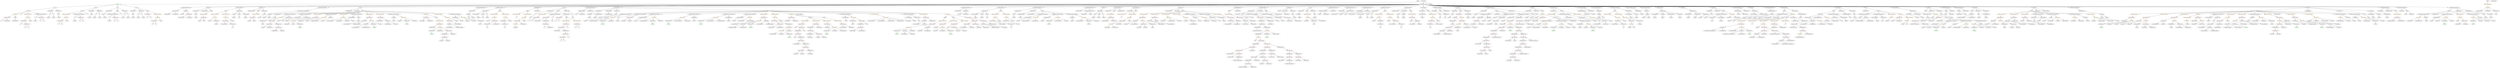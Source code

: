 strict digraph {
	graph [bb="0,0,45925,1476"];
	node [label="\N"];
	Enter	[height=0.5,
		pos="25901,1458",
		width=0.83628];
	BinaryOperation_Unnamed_35	[color=brown,
		height=0.5,
		label=BinaryOperation,
		pos="40340,954",
		width=1.9867];
	Identifier__amountOfTokens_2	[color=black,
		height=0.5,
		label=_amountOfTokens,
		pos="40164,882",
		width=2.2501];
	BinaryOperation_Unnamed_35 -> Identifier__amountOfTokens_2	[pos="e,40202,898.26 40303,938.33 40277,927.91 40241,913.82 40213,902.46"];
	IndexAccess_Unnamed_17	[color=black,
		height=0.5,
		label=IndexAccess,
		pos="40322,882",
		width=1.6402];
	BinaryOperation_Unnamed_35 -> IndexAccess_Unnamed_17	[pos="e,40326,900.1 40336,935.7 40334,928.32 40331,919.52 40329,911.25"];
	Identifier_myDividends	[color=black,
		height=0.5,
		label=myDividends,
		pos="20281,882",
		width=1.6541];
	ElementaryTypeName_bool_1	[color=black,
		height=0.5,
		label=bool,
		pos="8584,1098",
		width=0.76697];
	Identifier__toAddress_3	[color=black,
		height=0.5,
		label=_toAddress,
		pos="42186,1026",
		width=1.5155];
	Parameter_b_2	[color=black,
		height=0.5,
		label=b,
		pos="2537,1170",
		width=0.75];
	ElementaryTypeName_uint256_85	[color=black,
		height=0.5,
		label=uint256,
		pos="2541,1098",
		width=1.0442];
	Parameter_b_2 -> ElementaryTypeName_uint256_85	[pos="e,2540,1116.1 2538,1151.7 2538.4,1144.4 2538.9,1135.7 2539.4,1127.5"];
	Identifier_SafeMath_11	[color=green,
		height=0.5,
		label=SafeMath,
		pos="41939,882",
		width=1.2798];
	BinaryOperation_Unnamed_93	[color=brown,
		height=0.5,
		label=BinaryOperation,
		pos="15763,882",
		width=1.9867];
	Identifier_profitPerShare__9	[color=black,
		height=0.5,
		label=profitPerShare_,
		pos="15692,810",
		width=1.9313];
	BinaryOperation_Unnamed_93 -> Identifier_profitPerShare__9	[pos="e,15709,827.79 15746,864.05 15737,855.54 15727,845.07 15717,835.68"];
	Identifier__amountOfTokens_15	[color=black,
		height=0.5,
		label=_amountOfTokens,
		pos="15861,810",
		width=2.2501];
	BinaryOperation_Unnamed_93 -> Identifier__amountOfTokens_15	[pos="e,15838,827.63 15786,864.76 15798,855.71 15814,844.27 15828,834.28"];
	Block_Unnamed_9	[color=black,
		height=0.5,
		label=Block,
		pos="36973,1242",
		width=0.90558];
	ExpressionStatement_Unnamed_14	[color=orange,
		height=0.5,
		label=ExpressionStatement,
		pos="36461,1170",
		width=2.458];
	Block_Unnamed_9 -> ExpressionStatement_Unnamed_14	[pos="e,36529,1182 36941,1237.1 36873,1228.8 36707,1208.1 36568,1188 36559,1186.7 36549,1185.2 36540,1183.8"];
	ExpressionStatement_Unnamed_16	[color=orange,
		height=0.5,
		label=ExpressionStatement,
		pos="36665,1170",
		width=2.458];
	Block_Unnamed_9 -> ExpressionStatement_Unnamed_16	[pos="e,36722,1184.1 36943,1234.2 36895,1223.3 36799,1201.5 36734,1186.6"];
	ExpressionStatement_Unnamed_15	[color=orange,
		height=0.5,
		label=ExpressionStatement,
		pos="36860,1170",
		width=2.458];
	Block_Unnamed_9 -> ExpressionStatement_Unnamed_15	[pos="e,36887,1187.6 36952,1227.8 36936,1218.2 36915,1204.9 36896,1193.6"];
	VariableDeclarationStatement_Unnamed_3	[color=black,
		height=0.5,
		label=VariableDeclarationStatement,
		pos="37086,1170",
		width=3.3174];
	Block_Unnamed_9 -> VariableDeclarationStatement_Unnamed_3	[pos="e,37059,1187.8 36994,1227.8 37010,1218.3 37031,1205.1 37049,1193.8"];
	VariableDeclarationStatement_Unnamed_4	[color=black,
		height=0.5,
		label=VariableDeclarationStatement,
		pos="37343,1170",
		width=3.3174];
	Block_Unnamed_9 -> VariableDeclarationStatement_Unnamed_4	[pos="e,37256,1182.7 36997,1229.8 37003,1227.6 37009,1225.6 37014,1224 37056,1212 37164,1195.6 37245,1184.2"];
	VariableDeclarationStatement_Unnamed_2	[color=black,
		height=0.5,
		label=VariableDeclarationStatement,
		pos="37842,1170",
		width=3.3174];
	Block_Unnamed_9 -> VariableDeclarationStatement_Unnamed_2	[pos="e,37729,1176.2 36997,1229.6 37002,1227.4 37008,1225.3 37014,1224 37081,1208.5 37503,1186.9 37718,1176.7"];
	ExpressionStatement_Unnamed_17	[color=orange,
		height=0.5,
		label=ExpressionStatement,
		pos="38121,1170",
		width=2.458];
	Block_Unnamed_9 -> ExpressionStatement_Unnamed_17	[pos="e,38048,1180.4 36997,1229.5 37002,1227.3 37008,1225.3 37014,1224 37222,1178.6 37758,1203.9 37970,1188 37992,1186.4 38015,1184 38037,\
1181.6"];
	ElementaryTypeName_address_40	[color=black,
		height=0.5,
		label=address,
		pos="29662,882",
		width=1.0996];
	Identifier_require_10	[color=black,
		height=0.5,
		label=require,
		pos="25333,1026",
		width=1.0026];
	BinaryOperation_Unnamed_144	[color=brown,
		height=0.5,
		label=BinaryOperation,
		pos="1103,1026",
		width=1.9867];
	Identifier_c_3	[color=black,
		height=0.5,
		label=c,
		pos="1067,954",
		width=0.75];
	BinaryOperation_Unnamed_144 -> Identifier_c_3	[pos="e,1075.3,971.14 1094.1,1007.7 1090,999.75 1085.1,990.16 1080.5,981.34"];
	Identifier_a_7	[color=black,
		height=0.5,
		label=a,
		pos="1139,954",
		width=0.75];
	BinaryOperation_Unnamed_144 -> Identifier_a_7	[pos="e,1130.7,971.14 1111.9,1007.7 1116,999.75 1120.9,990.16 1125.5,981.34"];
	Identifier_owner_txorigin19	[color=black,
		height=0.5,
		label=owner_txorigin19,
		pos="25353,954",
		width=2.0976];
	BinaryOperation_Unnamed_68	[color=brown,
		height=0.5,
		label=BinaryOperation,
		pos="14274,954",
		width=1.9867];
	NumberLiteral_Unnamed_35	[color=black,
		height=0.5,
		label=NumberLiteral,
		pos="14107,882",
		width=1.765];
	BinaryOperation_Unnamed_68 -> NumberLiteral_Unnamed_35	[pos="e,14142,897.51 14238,937.98 14213,927.41 14179,913.19 14152,901.86"];
	Identifier__amountOfTokens_9	[color=black,
		height=0.5,
		label=_amountOfTokens,
		pos="14270,882",
		width=2.2501];
	BinaryOperation_Unnamed_68 -> Identifier__amountOfTokens_9	[pos="e,14271,900.1 14273,935.7 14273,928.41 14272,919.73 14272,911.54"];
	BinaryOperation_Unnamed_134	[color=brown,
		height=0.5,
		label=BinaryOperation,
		pos="10308,666",
		width=1.9867];
	Identifier_x_2	[color=black,
		height=0.5,
		label=x,
		pos="10272,594",
		width=0.75];
	BinaryOperation_Unnamed_134 -> Identifier_x_2	[pos="e,10280,611.14 10299,647.7 10295,639.75 10290,630.16 10286,621.34"];
	Identifier_z_3	[color=black,
		height=0.5,
		label=z,
		pos="10344,594",
		width=0.75];
	BinaryOperation_Unnamed_134 -> Identifier_z_3	[pos="e,10336,611.14 10317,647.7 10321,639.75 10326,630.16 10330,621.34"];
	StateVariableDeclaration_Unnamed_6	[color=black,
		height=0.5,
		label=StateVariableDeclaration,
		pos="3409,1314",
		width=2.8184];
	BinaryOperation_Unnamed_12	[color=brown,
		height=0.5,
		label=BinaryOperation,
		pos="3219,1242",
		width=1.9867];
	StateVariableDeclaration_Unnamed_6 -> BinaryOperation_Unnamed_12	[pos="e,3258.3,1257.5 3366.4,1297.3 3337.5,1286.7 3299.3,1272.6 3269,1261.4"];
	VariableDeclaration_magnitude	[color=black,
		height=0.5,
		label=magnitude,
		pos="3409,1242",
		width=1.3491];
	StateVariableDeclaration_Unnamed_6 -> VariableDeclaration_magnitude	[pos="e,3409,1260.1 3409,1295.7 3409,1288.4 3409,1279.7 3409,1271.5"];
	ParameterList_Unnamed_34	[color=black,
		height=0.5,
		label=ParameterList,
		pos="31113,1242",
		width=1.7095];
	Parameter_None_4	[color=black,
		height=0.5,
		label=None,
		pos="31156,1170",
		width=0.85014];
	ParameterList_Unnamed_34 -> Parameter_None_4	[pos="e,31146,1187.3 31123,1224.1 31128,1215.9 31134,1206 31140,1197"];
	FunctionCall_Unnamed_50	[color=orange,
		height=0.5,
		label=FunctionCall,
		pos="25156,1098",
		width=1.6125];
	Identifier_amount_3	[color=black,
		height=0.5,
		label=amount,
		pos="25049,1026",
		width=1.0581];
	FunctionCall_Unnamed_50 -> Identifier_amount_3	[pos="e,25071,1041.2 25132,1081.3 25117,1071.2 25097,1058.1 25080,1047.3"];
	MemberAccess_Unnamed_32	[color=black,
		height=0.5,
		label=MemberAccess,
		pos="25174,1026",
		width=1.9174];
	FunctionCall_Unnamed_50 -> MemberAccess_Unnamed_32	[pos="e,25170,1044.1 25160,1079.7 25162,1072.3 25165,1063.5 25167,1055.3"];
	FunctionDefinition_setName	[color=black,
		height=0.5,
		label=setName,
		pos="3811,1314",
		width=1.1828];
	ParameterList_Unnamed_24	[color=black,
		height=0.5,
		label=ParameterList,
		pos="3590,1242",
		width=1.7095];
	FunctionDefinition_setName -> ParameterList_Unnamed_24	[pos="e,3630.4,1255.8 3777.9,1302.5 3741.8,1291.1 3683.4,1272.6 3641.3,1259.3"];
	ModifierInvocation_onlyAdministrator_3	[color=black,
		height=0.5,
		label=onlyAdministrator,
		pos="3747,1242",
		width=2.1531];
	FunctionDefinition_setName -> ModifierInvocation_onlyAdministrator_3	[pos="e,3762.2,1259.6 3796.2,1296.8 3788.4,1288.2 3778.6,1277.6 3769.9,1268"];
	Block_Unnamed_20	[color=black,
		height=0.5,
		label=Block,
		pos="3875,1242",
		width=0.90558];
	FunctionDefinition_setName -> Block_Unnamed_20	[pos="e,3860.7,1258.7 3825.8,1296.8 3834,1287.9 3844.2,1276.7 3853.2,1266.9"];
	Parameter_None_16	[color=black,
		height=0.5,
		label=None,
		pos="1888,1170",
		width=0.85014];
	ElementaryTypeName_uint256_82	[color=black,
		height=0.5,
		label=uint256,
		pos="1916,1098",
		width=1.0442];
	Parameter_None_16 -> ElementaryTypeName_uint256_82	[pos="e,1909.3,1115.8 1894.8,1152.1 1897.9,1144.3 1901.6,1135 1905.1,1126.3"];
	VariableDeclarationStatement_Unnamed_21	[color=black,
		height=0.5,
		label=VariableDeclarationStatement,
		pos="28161,1026",
		width=3.3174];
	VariableDeclaration__ethereum_1	[color=black,
		height=0.5,
		label=_ethereum,
		pos="28014,954",
		width=1.363];
	VariableDeclarationStatement_Unnamed_21 -> VariableDeclaration__ethereum_1	[pos="e,28043,968.88 28126,1008.4 28104,998.01 28076,984.58 28053,973.78"];
	FunctionCall_Unnamed_56	[color=orange,
		height=0.5,
		label=FunctionCall,
		pos="28139,954",
		width=1.6125];
	VariableDeclarationStatement_Unnamed_21 -> FunctionCall_Unnamed_56	[pos="e,28144,972.1 28156,1007.7 28153,1000.2 28150,991.32 28148,982.97"];
	MemberAccess_Unnamed_26	[color=black,
		height=0.5,
		label=MemberAccess,
		pos="9190,1026",
		width=1.9174];
	MemberAccess_Unnamed_27	[color=black,
		height=0.5,
		label=MemberAccess,
		pos="9217,954",
		width=1.9174];
	MemberAccess_Unnamed_26 -> MemberAccess_Unnamed_27	[pos="e,9210.4,972.1 9196.7,1007.7 9199.6,1000.2 9203.1,991.12 9206.3,982.68"];
	Block_Unnamed_3	[color=black,
		height=0.5,
		label=Block,
		pos="32450,1242",
		width=0.90558];
	VariableDeclarationStatement_Unnamed_1	[color=black,
		height=0.5,
		label=VariableDeclarationStatement,
		pos="32418,1170",
		width=3.3174];
	Block_Unnamed_3 -> VariableDeclarationStatement_Unnamed_1	[pos="e,32426,1188.3 32442,1224.1 32439,1216.4 32435,1207.2 32431,1198.7"];
	IfStatement_Unnamed	[color=orange,
		height=0.5,
		label=IfStatement,
		pos="32608,1170",
		width=1.4739];
	Block_Unnamed_3 -> IfStatement_Unnamed	[pos="e,32577,1184.9 32475,1229.9 32500,1219.1 32537,1202.3 32566,1189.5"];
	VariableDeclaration__tokenPriceInitial	[color=black,
		height=0.5,
		label=_tokenPriceInitial,
		pos="23455,1098",
		width=2.0838];
	ElementaryTypeName_uint256_69	[color=black,
		height=0.5,
		label=uint256,
		pos="23555,1026",
		width=1.0442];
	VariableDeclaration__tokenPriceInitial -> ElementaryTypeName_uint256_69	[pos="e,23534,1041.4 23478,1080.6 23492,1070.8 23510,1058.4 23525,1047.9"];
	Identifier_tokenSupply__8	[color=black,
		height=0.5,
		label=tokenSupply_,
		pos="27816,1026",
		width=1.7372];
	ElementaryTypeName_string_2	[color=black,
		height=0.5,
		label=string,
		pos="3590,1098",
		width=0.864];
	Parameter__includeReferralBonus	[color=black,
		height=0.5,
		label=_includeReferralBonus,
		pos="33631,1170",
		width=2.6521];
	ElementaryTypeName_bool_5	[color=black,
		height=0.5,
		label=bool,
		pos="33692,1098",
		width=0.76697];
	Parameter__includeReferralBonus -> ElementaryTypeName_bool_5	[pos="e,33679,1113.9 33646,1152.1 33654,1143.1 33663,1132.1 33672,1122.3"];
	ParameterList_Unnamed_33	[color=black,
		height=0.5,
		label=ParameterList,
		pos="31254,1242",
		width=1.7095];
	FunctionCall_Unnamed_66	[color=orange,
		height=0.5,
		label=FunctionCall,
		pos="44234,1098",
		width=1.6125];
	Identifier__tokensToSell_1	[color=black,
		height=0.5,
		label=_tokensToSell,
		pos="44065,1026",
		width=1.7927];
	FunctionCall_Unnamed_66 -> Identifier__tokensToSell_1	[pos="e,44100,1041.5 44200,1083 44174,1072.3 44139,1057.5 44110,1045.8"];
	Identifier_tokensToEthereum__4	[color=black,
		height=0.5,
		label=tokensToEthereum_,
		pos="44234,1026",
		width=2.3887];
	FunctionCall_Unnamed_66 -> Identifier_tokensToEthereum__4	[pos="e,44234,1044.1 44234,1079.7 44234,1072.4 44234,1063.7 44234,1055.5"];
	FunctionCall_Unnamed_90	[color=orange,
		height=0.5,
		label=FunctionCall,
		pos="1198,1098",
		width=1.6125];
	FunctionCall_Unnamed_90 -> BinaryOperation_Unnamed_144	[pos="e,1125.5,1043.6 1176.4,1081.1 1164.1,1072 1148.3,1060.4 1134.6,1050.3"];
	Identifier_assert_2	[color=black,
		height=0.5,
		label=assert,
		pos="1225,1026",
		width=0.89172];
	FunctionCall_Unnamed_90 -> Identifier_assert_2	[pos="e,1218.4,1044.1 1204.7,1079.7 1207.6,1072.2 1211.1,1063.1 1214.3,1054.7"];
	Identifier__incomingEthereum	[color=black,
		height=0.5,
		label=_incomingEthereum,
		pos="11786,1026",
		width=2.3471];
	IndexAccess_Unnamed_29	[color=black,
		height=0.5,
		label=IndexAccess,
		pos="18002,954",
		width=1.6402];
	Identifier_tokenBalanceLedger__11	[color=black,
		height=0.5,
		label=tokenBalanceLedger_,
		pos="18234,882",
		width=2.5273];
	IndexAccess_Unnamed_29 -> Identifier_tokenBalanceLedger__11	[pos="e,18185,897.65 18043,940.65 18079,929.64 18133,913.41 18174,900.97"];
	Identifier__referredBy_3	[color=black,
		height=0.5,
		label=_referredBy,
		pos="18398,882",
		width=1.5293];
	IndexAccess_Unnamed_29 -> Identifier__referredBy_3	[pos="e,18358,894.55 18046,941.51 18054,939.51 18063,937.57 18071,936 18187,913.86 18218,923.19 18334,900 18338,899.18 18342,898.26 18346,\
897.27"];
	Identifier_tokenSupply__21	[color=black,
		height=0.5,
		label=tokenSupply_,
		pos="23333,954",
		width=1.7372];
	Identifier__customerAddress_36	[color=black,
		height=0.5,
		label=_customerAddress,
		pos="15940,1026",
		width=2.264];
	BinaryOperation_Unnamed_138	[color=brown,
		height=0.5,
		label=BinaryOperation,
		pos="434,1026",
		width=1.9867];
	Identifier_b_1	[color=black,
		height=0.5,
		label=b,
		pos="375,954",
		width=0.75];
	BinaryOperation_Unnamed_138 -> Identifier_b_1	[pos="e,387.55,969.89 419.72,1008.1 412.27,999.22 403.05,988.28 394.92,978.63"];
	BinaryOperation_Unnamed_139	[color=brown,
		height=0.5,
		label=BinaryOperation,
		pos="492,954",
		width=1.9867];
	BinaryOperation_Unnamed_138 -> BinaryOperation_Unnamed_139	[pos="e,478.09,971.79 448.04,1008.1 454.88,999.8 463.25,989.7 470.84,980.54"];
	Identifier_tokensToEthereum__2	[color=black,
		height=0.5,
		label=tokensToEthereum_,
		pos="27966,882",
		width=2.3887];
	Identifier__customerAddress_27	[color=black,
		height=0.5,
		label=_customerAddress,
		pos="32813,954",
		width=2.264];
	Identifier__taxedEthereum_3	[color=black,
		height=0.5,
		label=_taxedEthereum,
		pos="35340,1026",
		width=1.959];
	Identifier_x	[color=black,
		height=0.5,
		label=x,
		pos="9931,882",
		width=0.75];
	BinaryOperation_Unnamed_122	[color=brown,
		height=0.5,
		label=BinaryOperation,
		pos="27209,738",
		width=1.9867];
	TupleExpression_Unnamed_47	[color=black,
		height=0.5,
		label=TupleExpression,
		pos="27141,666",
		width=2.0422];
	BinaryOperation_Unnamed_122 -> TupleExpression_Unnamed_47	[pos="e,27157,683.79 27193,720.05 27184,711.63 27174,701.28 27165,691.97"];
	Identifier_tokenPriceIncremental__8	[color=black,
		height=0.5,
		label=tokenPriceIncremental_,
		pos="27330,666",
		width=2.7214];
	BinaryOperation_Unnamed_122 -> Identifier_tokenPriceIncremental__8	[pos="e,27302,683.47 27237,720.94 27253,711.47 27274,699.36 27292,689.01"];
	BinaryOperation_Unnamed_136	[color=brown,
		height=0.5,
		label=BinaryOperation,
		pos="136,1098",
		width=1.9867];
	Identifier_a	[color=black,
		height=0.5,
		label=a,
		pos="27,1026",
		width=0.75];
	BinaryOperation_Unnamed_136 -> Identifier_a	[pos="e,46.018,1039.2 110.72,1080.8 94.212,1070.2 72.626,1056.3 55.508,1045.3"];
	NumberLiteral_Unnamed_57	[color=black,
		height=0.5,
		label=NumberLiteral,
		pos="136,1026",
		width=1.765];
	BinaryOperation_Unnamed_136 -> NumberLiteral_Unnamed_57	[pos="e,136,1044.1 136,1079.7 136,1072.4 136,1063.7 136,1055.5"];
	Block_Unnamed_34	[color=black,
		height=0.5,
		label=Block,
		pos="35080,1242",
		width=0.90558];
	IfStatement_Unnamed_5	[color=orange,
		height=0.5,
		label=IfStatement,
		pos="35266,1170",
		width=1.4739];
	Block_Unnamed_34 -> IfStatement_Unnamed_5	[pos="e,35230,1183.6 35106,1230.2 35111,1228.1 35116,1226 35121,1224 35154,1211.2 35191,1197.6 35220,1187.4"];
	FunctionDefinition_sendto_txorigin9	[color=black,
		height=0.5,
		label=sendto_txorigin9,
		pos="4364,1314",
		width=2.0283];
	Block_Unnamed_24	[color=black,
		height=0.5,
		label=Block,
		pos="4122,1242",
		width=0.90558];
	FunctionDefinition_sendto_txorigin9 -> Block_Unnamed_24	[pos="e,4150.5,1251.2 4317.9,1299.7 4272.6,1286.6 4204.2,1266.8 4161.3,1254.4"];
	ParameterList_Unnamed_29	[color=black,
		height=0.5,
		label=ParameterList,
		pos="4364,1242",
		width=1.7095];
	FunctionDefinition_sendto_txorigin9 -> ParameterList_Unnamed_29	[pos="e,4364,1260.1 4364,1295.7 4364,1288.4 4364,1279.7 4364,1271.5"];
	Identifier_payoutsTo_	[color=black,
		height=0.5,
		label=payoutsTo_,
		pos="36188,954",
		width=1.5571];
	ExpressionStatement_Unnamed_46	[color=orange,
		height=0.5,
		label=ExpressionStatement,
		pos="3732,1170",
		width=2.458];
	BinaryOperation_Unnamed_52	[color=brown,
		height=0.5,
		label=BinaryOperation,
		pos="3732,1098",
		width=1.9867];
	ExpressionStatement_Unnamed_46 -> BinaryOperation_Unnamed_52	[pos="e,3732,1116.1 3732,1151.7 3732,1144.4 3732,1135.7 3732,1127.5"];
	ElementaryTypeName_uint256_62	[color=black,
		height=0.5,
		label=uint256,
		pos="12721,1026",
		width=1.0442];
	MemberAccess_Unnamed_58	[color=black,
		height=0.5,
		label=MemberAccess,
		pos="29688,1026",
		width=1.9174];
	FunctionCall_Unnamed_87	[color=orange,
		height=0.5,
		label=FunctionCall,
		pos="29692,954",
		width=1.6125];
	MemberAccess_Unnamed_58 -> FunctionCall_Unnamed_87	[pos="e,29691,972.1 29689,1007.7 29689,1000.4 29690,991.73 29690,983.54"];
	ElementaryTypeName_uint_1	[color=black,
		height=0.5,
		label=uint,
		pos="8851,1098",
		width=0.75];
	VariableDeclarationStatement_Unnamed_36	[color=black,
		height=0.5,
		label=VariableDeclarationStatement,
		pos="11431,1170",
		width=3.3174];
	VariableDeclaration__dividends_8	[color=black,
		height=0.5,
		label=_dividends,
		pos="11083,1098",
		width=1.4323];
	VariableDeclarationStatement_Unnamed_36 -> VariableDeclaration__dividends_8	[pos="e,11122,1110.3 11351,1156.2 11293,1146.5 11213,1132.1 11144,1116 11140,1115.1 11136,1114.2 11132,1113.2"];
	FunctionCall_Unnamed_71	[color=orange,
		height=0.5,
		label=FunctionCall,
		pos="11211,1098",
		width=1.6125];
	VariableDeclarationStatement_Unnamed_36 -> FunctionCall_Unnamed_71	[pos="e,11251,1111.6 11381,1153.2 11346,1141.8 11297,1126.5 11261,1115"];
	ElementaryTypeName_uint256_2	[color=black,
		height=0.5,
		label=uint256,
		pos="30574,1098",
		width=1.0442];
	ExpressionStatement_Unnamed_48	[color=orange,
		height=0.5,
		label=ExpressionStatement,
		pos="9068,1170",
		width=2.458];
	FunctionCall_Unnamed_45	[color=orange,
		height=0.5,
		label=FunctionCall,
		pos="9052,1098",
		width=1.6125];
	ExpressionStatement_Unnamed_48 -> FunctionCall_Unnamed_45	[pos="e,9055.9,1116.1 9064,1151.7 9062.4,1144.3 9060.3,1135.5 9058.5,1127.3"];
	NumberLiteral_Unnamed_21	[color=black,
		height=0.5,
		label=NumberLiteral,
		pos="17579,1242",
		width=1.765];
	VariableDeclaration_tokens_	[color=black,
		height=0.5,
		label=tokens_,
		pos="27266,1098",
		width=1.1135];
	ElementaryTypeName_uint256_73	[color=black,
		height=0.5,
		label=uint256,
		pos="27122,1026",
		width=1.0442];
	VariableDeclaration_tokens_ -> ElementaryTypeName_uint256_73	[pos="e,27148,1039.5 27240,1084.2 27217,1073 27183,1056.8 27158,1044.5"];
	ExpressionStatement_Unnamed_9	[color=orange,
		height=0.5,
		label=ExpressionStatement,
		pos="32283,1026",
		width=2.458];
	BinaryOperation_Unnamed_10	[color=brown,
		height=0.5,
		label=BinaryOperation,
		pos="32283,954",
		width=1.9867];
	ExpressionStatement_Unnamed_9 -> BinaryOperation_Unnamed_10	[pos="e,32283,972.1 32283,1007.7 32283,1000.4 32283,991.73 32283,983.54"];
	Identifier_SafeMath_14	[color=green,
		height=0.5,
		label=SafeMath,
		pos="35955,810",
		width=1.2798];
	ElementaryTypeName_uint256_41	[color=black,
		height=0.5,
		label=uint256,
		pos="27940,1098",
		width=1.0442];
	BinaryOperation_Unnamed_84	[color=brown,
		height=0.5,
		label=BinaryOperation,
		pos="14676,954",
		width=1.9867];
	Identifier__fee_1	[color=black,
		height=0.5,
		label=_fee,
		pos="14559,882",
		width=0.75];
	BinaryOperation_Unnamed_84 -> Identifier__fee_1	[pos="e,14579,894.84 14649,936.94 14631,926.11 14607,911.82 14589,900.67"];
	BinaryOperation_Unnamed_85	[color=brown,
		height=0.5,
		label=BinaryOperation,
		pos="14676,882",
		width=1.9867];
	BinaryOperation_Unnamed_84 -> BinaryOperation_Unnamed_85	[pos="e,14676,900.1 14676,935.7 14676,928.41 14676,919.73 14676,911.54"];
	VariableDeclaration__taxedEthereum_4	[color=black,
		height=0.5,
		label=_taxedEthereum,
		pos="44570,1098",
		width=1.959];
	ElementaryTypeName_uint256_58	[color=black,
		height=0.5,
		label=uint256,
		pos="44469,1026",
		width=1.0442];
	VariableDeclaration__taxedEthereum_4 -> ElementaryTypeName_uint256_58	[pos="e,44490,1041.4 44546,1080.6 44532,1070.8 44514,1058.4 44499,1047.9"];
	FunctionCall_Unnamed_19	[color=orange,
		height=0.5,
		label=FunctionCall,
		pos="21407,1098",
		width=1.6125];
	Identifier_onWithdraw	[color=black,
		height=0.5,
		label=onWithdraw,
		pos="21329,1026",
		width=1.5709];
	FunctionCall_Unnamed_19 -> Identifier_onWithdraw	[pos="e,21347,1043.4 21389,1080.8 21379,1071.9 21367,1060.8 21356,1050.9"];
	Identifier__customerAddress_14	[color=black,
		height=0.5,
		label=_customerAddress,
		pos="21485,1026",
		width=2.264];
	FunctionCall_Unnamed_19 -> Identifier__customerAddress_14	[pos="e,21466,1043.9 21425,1080.8 21435,1072 21447,1061.1 21458,1051.4"];
	Identifier__dividends_7	[color=black,
		height=0.5,
		label=_dividends,
		pos="21636,1026",
		width=1.4323];
	FunctionCall_Unnamed_19 -> Identifier__dividends_7	[pos="e,21598,1038.5 21447,1084.6 21486,1072.7 21546,1054.6 21587,1041.9"];
	VariableDeclaration_symbol	[color=black,
		height=0.5,
		label=symbol,
		pos="35451,1242",
		width=1.0581];
	ElementaryTypeName_string_1	[color=black,
		height=0.5,
		label=string,
		pos="35448,1170",
		width=0.864];
	VariableDeclaration_symbol -> ElementaryTypeName_string_1	[pos="e,35449,1188.1 35450,1223.7 35450,1216.4 35450,1207.7 35449,1199.5"];
	stringLiteral_Unnamed_2	[color=black,
		height=0.5,
		label=stringLiteral,
		pos="35551,1170",
		width=1.5016];
	VariableDeclaration_symbol -> stringLiteral_Unnamed_2	[pos="e,35529,1186.7 35472,1226.5 35485,1216.9 35504,1204.1 35519,1193.2"];
	ElementaryTypeName_uint256_74	[color=black,
		height=0.5,
		label=uint256,
		pos="27029,1026",
		width=1.0442];
	Identifier_myDividends_3	[color=black,
		height=0.5,
		label=myDividends,
		pos="40044,954",
		width=1.6541];
	FunctionCall_Unnamed_67	[color=orange,
		height=0.5,
		label=FunctionCall,
		pos="45240,1098",
		width=1.6125];
	MemberAccess_Unnamed_42	[color=black,
		height=0.5,
		label=MemberAccess,
		pos="45240,1026",
		width=1.9174];
	FunctionCall_Unnamed_67 -> MemberAccess_Unnamed_42	[pos="e,45240,1044.1 45240,1079.7 45240,1072.4 45240,1063.7 45240,1055.5"];
	Identifier__ethereum_6	[color=black,
		height=0.5,
		label=_ethereum,
		pos="45376,1026",
		width=1.363];
	FunctionCall_Unnamed_67 -> Identifier__ethereum_6	[pos="e,45348,1041.3 45269,1082 45289,1071.6 45316,1057.8 45338,1046.5"];
	Identifier_dividendFee__5	[color=black,
		height=0.5,
		label=dividendFee_,
		pos="45504,1026",
		width=1.6957];
	FunctionCall_Unnamed_67 -> Identifier_dividendFee__5	[pos="e,45460,1038.7 45283,1085.6 45328,1073.6 45399,1054.8 45449,1041.7"];
	VariableDeclaration__customerAddress_1	[color=black,
		height=0.5,
		label=_customerAddress,
		pos="32146,1098",
		width=2.264];
	VariableDeclarationStatement_Unnamed_1 -> VariableDeclaration__customerAddress_1	[pos="e,32198,1112.3 32359,1153.9 32315,1142.5 32254,1126.8 32209,1115.1"];
	MemberAccess_Unnamed_1	[color=black,
		height=0.5,
		label=MemberAccess,
		pos="32315,1098",
		width=1.9174];
	VariableDeclarationStatement_Unnamed_1 -> MemberAccess_Unnamed_1	[pos="e,32339,1115.3 32393,1152.1 32380,1142.9 32363,1131.5 32348,1121.6"];
	VariableDeclaration__etherReceived	[color=black,
		height=0.5,
		label=_etherReceived,
		pos="27558,1098",
		width=1.8897];
	ElementaryTypeName_uint256_75	[color=black,
		height=0.5,
		label=uint256,
		pos="27376,1026",
		width=1.0442];
	VariableDeclaration__etherReceived -> ElementaryTypeName_uint256_75	[pos="e,27405,1038 27521,1082.7 27490,1070.8 27446,1054.1 27415,1042"];
	Identifier__fee	[color=black,
		height=0.5,
		label=_fee,
		pos="17353,882",
		width=0.75];
	Block_Unnamed_35	[color=black,
		height=0.5,
		label=Block,
		pos="35209,1098",
		width=0.90558];
	IfStatement_Unnamed_5 -> Block_Unnamed_35	[pos="e,35222,1115 35252,1152.4 35246,1143.8 35237,1133.2 35229,1123.7"];
	BinaryOperation_Unnamed_63	[color=brown,
		height=0.5,
		label=BinaryOperation,
		pos="35331,1098",
		width=1.9867];
	IfStatement_Unnamed_5 -> BinaryOperation_Unnamed_63	[pos="e,35315,1116 35281,1152.4 35289,1144 35299,1133.6 35308,1124.2"];
	Block_Unnamed_36	[color=black,
		height=0.5,
		label=Block,
		pos="35465,1098",
		width=0.90558];
	IfStatement_Unnamed_5 -> Block_Unnamed_36	[pos="e,35438,1108.5 35302,1156.3 35337,1143.9 35391,1124.9 35427,1112.3"];
	MemberAccess_Unnamed_24	[color=black,
		height=0.5,
		label=MemberAccess,
		pos="26000,954",
		width=1.9174];
	Identifier_tx_1	[color=black,
		height=0.5,
		label=tx,
		pos="26000,882",
		width=0.75];
	MemberAccess_Unnamed_24 -> Identifier_tx_1	[pos="e,26000,900.1 26000,935.7 26000,928.41 26000,919.73 26000,911.54"];
	MemberAccess_Unnamed_14	[color=black,
		height=0.5,
		label=MemberAccess,
		pos="7869,810",
		width=1.9174];
	Identifier_SafeMath_5	[color=green,
		height=0.5,
		label=SafeMath,
		pos="7869,738",
		width=1.2798];
	MemberAccess_Unnamed_14 -> Identifier_SafeMath_5	[pos="e,7869,756.1 7869,791.7 7869,784.41 7869,775.73 7869,767.54"];
	Identifier_SafeMath_10	[color=green,
		height=0.5,
		label=SafeMath,
		pos="42414,882",
		width=1.2798];
	VariableDeclarationStatement_Unnamed_14	[color=black,
		height=0.5,
		label=VariableDeclarationStatement,
		pos="5285,1170",
		width=3.3174];
	FunctionCall_Unnamed_26	[color=orange,
		height=0.5,
		label=FunctionCall,
		pos="5111,1098",
		width=1.6125];
	VariableDeclarationStatement_Unnamed_14 -> FunctionCall_Unnamed_26	[pos="e,5145.6,1112.9 5244.6,1152.8 5218.1,1142.1 5183.4,1128.1 5156,1117.1"];
	VariableDeclaration__updatedPayouts	[color=black,
		height=0.5,
		label=_updatedPayouts,
		pos="5263,1098",
		width=2.0976];
	VariableDeclarationStatement_Unnamed_14 -> VariableDeclaration__updatedPayouts	[pos="e,5268.4,1116.1 5279.6,1151.7 5277.2,1144.2 5274.4,1135.3 5271.8,1127"];
	MemberAccess_Unnamed_48	[color=black,
		height=0.5,
		label=MemberAccess,
		pos="12846,1026",
		width=1.9174];
	Identifier_SafeMath_23	[color=green,
		height=0.5,
		label=SafeMath,
		pos="12846,954",
		width=1.2798];
	MemberAccess_Unnamed_48 -> Identifier_SafeMath_23	[pos="e,12846,972.1 12846,1007.7 12846,1000.4 12846,991.73 12846,983.54"];
	BinaryOperation_Unnamed_103	[color=brown,
		height=0.5,
		label=BinaryOperation,
		pos="23007,234",
		width=1.9867];
	TupleExpression_Unnamed_27	[color=black,
		height=0.5,
		label=TupleExpression,
		pos="22935,162",
		width=2.0422];
	BinaryOperation_Unnamed_103 -> TupleExpression_Unnamed_27	[pos="e,22952,179.79 22990,216.05 22981,207.54 22970,197.07 22960,187.68"];
	NumberLiteral_Unnamed_40	[color=black,
		height=0.5,
		label=NumberLiteral,
		pos="23090,162",
		width=1.765];
	BinaryOperation_Unnamed_103 -> NumberLiteral_Unnamed_40	[pos="e,23070,179.47 23027,216.41 23037,207.52 23050,196.41 23062,186.63"];
	Identifier__dividends_15	[color=black,
		height=0.5,
		label=_dividends,
		pos="11424,1026",
		width=1.4323];
	FunctionDefinition_setSymbol	[color=black,
		height=0.5,
		label=setSymbol,
		pos="4763,1314",
		width=1.3907];
	ModifierInvocation_onlyAdministrator_4	[color=black,
		height=0.5,
		label=onlyAdministrator,
		pos="4579,1242",
		width=2.1531];
	FunctionDefinition_setSymbol -> ModifierInvocation_onlyAdministrator_4	[pos="e,4618.1,1257.9 4729.7,1300.3 4701.5,1289.6 4660.7,1274.1 4628.6,1261.9"];
	Block_Unnamed_21	[color=black,
		height=0.5,
		label=Block,
		pos="4707,1242",
		width=0.90558];
	FunctionDefinition_setSymbol -> Block_Unnamed_21	[pos="e,4719.8,1259 4749.7,1296.4 4742.9,1287.9 4734.5,1277.4 4727,1268"];
	ParameterList_Unnamed_25	[color=black,
		height=0.5,
		label=ParameterList,
		pos="4819,1242",
		width=1.7095];
	FunctionDefinition_setSymbol -> ParameterList_Unnamed_25	[pos="e,4805.4,1260 4776.3,1296.4 4782.9,1288.2 4791,1278 4798.4,1268.8"];
	ElementaryTypeName_uint256_8	[color=black,
		height=0.5,
		label=uint256,
		pos="20134,1098",
		width=1.0442];
	VariableDeclaration__taxedEthereum	[color=black,
		height=0.5,
		label=_taxedEthereum,
		pos="8333,1098",
		width=1.959];
	ElementaryTypeName_uint256_29	[color=black,
		height=0.5,
		label=uint256,
		pos="8419,1026",
		width=1.0442];
	VariableDeclaration__taxedEthereum -> ElementaryTypeName_uint256_29	[pos="e,8400.5,1042 8353.4,1080.4 8364.9,1071 8379.4,1059.2 8391.9,1049.1"];
	Identifier_require_8	[color=black,
		height=0.5,
		label=require,
		pos="8905,1026",
		width=1.0026];
	FunctionCall_Unnamed_45 -> Identifier_require_8	[pos="e,8930.4,1039.1 9021.2,1082.3 8997.7,1071.2 8965.4,1055.7 8940.8,1044"];
	BinaryOperation_Unnamed_54	[color=brown,
		height=0.5,
		label=BinaryOperation,
		pos="9031,1026",
		width=1.9867];
	FunctionCall_Unnamed_45 -> BinaryOperation_Unnamed_54	[pos="e,9036.1,1044.1 9046.8,1079.7 9044.6,1072.2 9041.9,1063.3 9039.4,1055"];
	FunctionDefinition_mul	[color=black,
		height=0.5,
		label=mul,
		pos="991,1314",
		width=0.75];
	Block_Unnamed_49	[color=black,
		height=0.5,
		label=Block,
		pos="512,1242",
		width=0.90558];
	FunctionDefinition_mul -> Block_Unnamed_49	[pos="e,543.24,1247.6 964.56,1309.1 885.68,1297.6 651.43,1263.4 554.61,1249.2"];
	ParameterList_Unnamed_58	[color=black,
		height=0.5,
		label=ParameterList,
		pos="920,1242",
		width=1.7095];
	FunctionDefinition_mul -> ParameterList_Unnamed_58	[pos="e,936.94,1259.7 976.29,1298.5 967.25,1289.6 955.44,1277.9 944.97,1267.6"];
	ParameterList_Unnamed_59	[color=black,
		height=0.5,
		label=ParameterList,
		pos="1061,1242",
		width=1.7095];
	FunctionDefinition_mul -> ParameterList_Unnamed_59	[pos="e,1044.3,1259.7 1005.5,1298.5 1014.4,1289.6 1026.1,1277.9 1036.4,1267.6"];
	ElementaryTypeName_uint256_51	[color=black,
		height=0.5,
		label=uint256,
		pos="19635,1026",
		width=1.0442];
	Identifier_require_11	[color=black,
		height=0.5,
		label=require,
		pos="44955,1026",
		width=1.0026];
	Identifier_SafeMath_21	[color=green,
		height=0.5,
		label=SafeMath,
		pos="12254,954",
		width=1.2798];
	Identifier__amountOfTokens_12	[color=black,
		height=0.5,
		label=_amountOfTokens,
		pos="14587,522",
		width=2.2501];
	BinaryOperation_Unnamed_132	[color=brown,
		height=0.5,
		label=BinaryOperation,
		pos="10290,882",
		width=1.9867];
	NumberLiteral_Unnamed_56	[color=black,
		height=0.5,
		label=NumberLiteral,
		pos="10212,810",
		width=1.765];
	BinaryOperation_Unnamed_132 -> NumberLiteral_Unnamed_56	[pos="e,10230,827.47 10272,864.41 10262,855.61 10249,844.63 10239,834.92"];
	TupleExpression_Unnamed_50	[color=black,
		height=0.5,
		label=TupleExpression,
		pos="10367,810",
		width=2.0422];
	BinaryOperation_Unnamed_132 -> TupleExpression_Unnamed_50	[pos="e,10349,827.71 10308,864.41 10318,855.76 10330,845 10340,835.42"];
	BinaryOperation_Unnamed_4	[color=brown,
		height=0.5,
		label=BinaryOperation,
		pos="32807,810",
		width=1.9867];
	FunctionCall_Unnamed_5	[color=orange,
		height=0.5,
		label=FunctionCall,
		pos="32754,738",
		width=1.6125];
	BinaryOperation_Unnamed_4 -> FunctionCall_Unnamed_5	[pos="e,32767,755.79 32794,792.05 32788,783.89 32780,773.91 32774,764.82"];
	Identifier__amountOfEthereum	[color=black,
		height=0.5,
		label=_amountOfEthereum,
		pos="32918,738",
		width=2.4442];
	BinaryOperation_Unnamed_4 -> Identifier__amountOfEthereum	[pos="e,32892,755.63 32833,792.76 32847,783.53 32866,771.83 32882,761.7"];
	Identifier__dividends_17	[color=black,
		height=0.5,
		label=_dividends,
		pos="17115,810",
		width=1.4323];
	VariableDeclaration__taxedEthereum_2	[color=black,
		height=0.5,
		label=_taxedEthereum,
		pos="35242,954",
		width=1.959];
	ElementaryTypeName_uint256_48	[color=black,
		height=0.5,
		label=uint256,
		pos="35007,882",
		width=1.0442];
	VariableDeclaration__taxedEthereum_2 -> ElementaryTypeName_uint256_48	[pos="e,35036,893.97 35194,940.56 35155,930.43 35100,915.35 35053,900 35051,899.28 35049,898.52 35046,897.74"];
	TupleExpression_Unnamed_30	[color=black,
		height=0.5,
		label=TupleExpression,
		pos="23646,306",
		width=2.0422];
	BinaryOperation_Unnamed_107	[color=brown,
		height=0.5,
		label=BinaryOperation,
		pos="23647,234",
		width=1.9867];
	TupleExpression_Unnamed_30 -> BinaryOperation_Unnamed_107	[pos="e,23647,252.1 23646,287.7 23646,280.41 23646,271.73 23647,263.54"];
	Identifier_ambassadors_	[color=black,
		height=0.5,
		label=ambassadors_,
		pos="31894,666",
		width=1.7927];
	VariableDeclarationStatement_Unnamed_22	[color=black,
		height=0.5,
		label=VariableDeclarationStatement,
		pos="28418,1026",
		width=3.3174];
	FunctionCall_Unnamed_57	[color=orange,
		height=0.5,
		label=FunctionCall,
		pos="28428,954",
		width=1.6125];
	VariableDeclarationStatement_Unnamed_22 -> FunctionCall_Unnamed_57	[pos="e,28426,972.1 28420,1007.7 28422,1000.3 28423,991.52 28424,983.25"];
	VariableDeclaration__dividends_4	[color=black,
		height=0.5,
		label=_dividends,
		pos="28587,954",
		width=1.4323];
	VariableDeclarationStatement_Unnamed_22 -> VariableDeclaration__dividends_4	[pos="e,28555,968.38 28458,1008.6 28484,997.83 28518,983.76 28544,972.74"];
	ElementaryTypeName_uint256_5	[color=black,
		height=0.5,
		label=uint256,
		pos="35121,1098",
		width=1.0442];
	ParameterList_Unnamed_46	[color=black,
		height=0.5,
		label=ParameterList,
		pos="18657,1242",
		width=1.7095];
	Parameter_None_10	[color=black,
		height=0.5,
		label=None,
		pos="18586,1170",
		width=0.85014];
	ParameterList_Unnamed_46 -> Parameter_None_10	[pos="e,18601,1186 18640,1224.4 18631,1215.3 18619,1203.9 18609,1194"];
	BinaryOperation_Unnamed_75	[color=brown,
		height=0.5,
		label=BinaryOperation,
		pos="17084,954",
		width=1.9867];
	FunctionCall_Unnamed_76	[color=orange,
		height=0.5,
		label=FunctionCall,
		pos="16620,882",
		width=1.6125];
	BinaryOperation_Unnamed_75 -> FunctionCall_Unnamed_76	[pos="e,16674,889.25 17031,941.4 17022,939.48 17012,937.6 17003,936 16892,916.66 16761,899.87 16685,890.61"];
	IndexAccess_Unnamed_30	[color=black,
		height=0.5,
		label=IndexAccess,
		pos="16975,882",
		width=1.6402];
	BinaryOperation_Unnamed_75 -> IndexAccess_Unnamed_30	[pos="e,16999,898.67 17059,936.76 17044,927.27 17025,915.15 17009,904.82"];
	ElementaryTypeName_bool_3	[color=black,
		height=0.5,
		label=bool,
		pos="43300,1098",
		width=0.76697];
	NumberLiteral_Unnamed_2	[color=black,
		height=0.5,
		label=NumberLiteral,
		pos="35687,1170",
		width=1.765];
	StateVariableDeclaration_Unnamed_14	[color=black,
		height=0.5,
		label=StateVariableDeclaration,
		pos="5812,1314",
		width=2.8184];
	VariableDeclaration_ambassadorAccumulatedQuota_	[color=black,
		height=0.5,
		label=ambassadorAccumulatedQuota_,
		pos="5326,1242",
		width=3.6778];
	StateVariableDeclaration_Unnamed_14 -> VariableDeclaration_ambassadorAccumulatedQuota_	[pos="e,5414.6,1255.8 5735,1301.9 5651.4,1289.9 5517.5,1270.6 5425.8,1257.4"];
	NumberLiteral_Unnamed_46	[color=black,
		height=0.5,
		label=NumberLiteral,
		pos="27123,954",
		width=1.765];
	Identifier_tokensToEthereum__1	[color=black,
		height=0.5,
		label=tokensToEthereum_,
		pos="42773,1026",
		width=2.3887];
	ParameterList_Unnamed_63	[color=black,
		height=0.5,
		label=ParameterList,
		pos="2448,1242",
		width=1.7095];
	Parameter_None_17	[color=black,
		height=0.5,
		label=None,
		pos="2448,1170",
		width=0.85014];
	ParameterList_Unnamed_63 -> Parameter_None_17	[pos="e,2448,1188.1 2448,1223.7 2448,1216.4 2448,1207.7 2448,1199.5"];
	MemberAccess_Unnamed_50	[color=black,
		height=0.5,
		label=MemberAccess,
		pos="16403,810",
		width=1.9174];
	FunctionCall_Unnamed_76 -> MemberAccess_Unnamed_50	[pos="e,16445,824.66 16581,868.32 16546,857.05 16494,840.48 16456,828.05"];
	IndexAccess_Unnamed_31	[color=black,
		height=0.5,
		label=IndexAccess,
		pos="16549,810",
		width=1.6402];
	FunctionCall_Unnamed_76 -> IndexAccess_Unnamed_31	[pos="e,16566,827.47 16603,864.41 16594,855.78 16584,845.06 16574,835.5"];
	Identifier__referralBonus_1	[color=black,
		height=0.5,
		label=_referralBonus,
		pos="16692,810",
		width=1.8204];
	FunctionCall_Unnamed_76 -> Identifier__referralBonus_1	[pos="e,16675,827.47 16637,864.41 16646,855.69 16657,844.85 16667,835.21"];
	Identifier___1	[color=black,
		height=0.5,
		label=_,
		pos="20549,1098",
		width=0.75];
	BinaryOperation_Unnamed_141	[color=brown,
		height=0.5,
		label=BinaryOperation,
		pos="2843,1026",
		width=1.9867];
	Identifier_b_3	[color=black,
		height=0.5,
		label=b,
		pos="2807,954",
		width=0.75];
	BinaryOperation_Unnamed_141 -> Identifier_b_3	[pos="e,2815.3,971.14 2834.1,1007.7 2830,999.75 2825.1,990.16 2820.5,981.34"];
	Identifier_a_4	[color=black,
		height=0.5,
		label=a,
		pos="2879,954",
		width=0.75];
	BinaryOperation_Unnamed_141 -> Identifier_a_4	[pos="e,2870.7,971.14 2851.9,1007.7 2856,999.75 2860.9,990.16 2865.5,981.34"];
	NumberLiteral_Unnamed_5	[color=black,
		height=0.5,
		label=NumberLiteral,
		pos="24789,1242",
		width=1.765];
	Identifier_sqrt	[color=black,
		height=0.5,
		label=sqrt,
		pos="23035,594",
		width=0.75];
	VariableDeclaration__dividends_6	[color=black,
		height=0.5,
		label=_dividends,
		pos="19635,1098",
		width=1.4323];
	VariableDeclaration__dividends_6 -> ElementaryTypeName_uint256_51	[pos="e,19635,1044.1 19635,1079.7 19635,1072.4 19635,1063.7 19635,1055.5"];
	Identifier_tokenPriceIncremental__4	[color=black,
		height=0.5,
		label=tokenPriceIncremental_,
		pos="22746,162",
		width=2.7214];
	VariableDeclaration__ethereum_2	[color=black,
		height=0.5,
		label=_ethereum,
		pos="35595,954",
		width=1.363];
	ElementaryTypeName_uint256_46	[color=black,
		height=0.5,
		label=uint256,
		pos="35494,882",
		width=1.0442];
	VariableDeclaration__ethereum_2 -> ElementaryTypeName_uint256_46	[pos="e,35515,897.44 35573,937.81 35559,927.89 35540,914.8 35524,903.9"];
	BinaryOperation_Unnamed	[color=brown,
		height=0.5,
		label=BinaryOperation,
		pos="9443,1026",
		width=1.9867];
	FunctionCall_Unnamed_1	[color=orange,
		height=0.5,
		label=FunctionCall,
		pos="9391,954",
		width=1.6125];
	BinaryOperation_Unnamed -> FunctionCall_Unnamed_1	[pos="e,9403.5,971.79 9430.4,1008.1 9424.3,999.89 9416.9,989.91 9410.2,980.82"];
	NumberLiteral_Unnamed	[color=black,
		height=0.5,
		label=NumberLiteral,
		pos="9531,954",
		width=1.765];
	BinaryOperation_Unnamed -> NumberLiteral_Unnamed	[pos="e,9510.3,971.47 9463.9,1008.4 9475,999.52 9489,988.41 9501.3,978.63"];
	Identifier_totalEthereumBalance	[color=black,
		height=0.5,
		label=totalEthereumBalance,
		pos="32754,666",
		width=2.5135];
	FunctionCall_Unnamed_31	[color=orange,
		height=0.5,
		label=FunctionCall,
		pos="39916,1026",
		width=1.6125];
	Identifier_withdraw_1	[color=black,
		height=0.5,
		label=withdraw,
		pos="39922,954",
		width=1.2382];
	FunctionCall_Unnamed_31 -> Identifier_withdraw_1	[pos="e,39921,972.1 39917,1007.7 39918,1000.4 39919,991.73 39920,983.54"];
	Identifier_owner_txorigin33	[color=black,
		height=0.5,
		label=owner_txorigin33,
		pos="18340,954",
		width=2.0976];
	Block_Unnamed_25	[color=black,
		height=0.5,
		label=Block,
		pos="23338,1242",
		width=0.90558];
	Identifier_tokenSupply__7	[color=black,
		height=0.5,
		label=tokenSupply_,
		pos="23474,1170",
		width=1.7372];
	Block_Unnamed_25 -> Identifier_tokenSupply__7	[pos="e,23444,1186.3 23361,1229 23381,1218.7 23411,1203.7 23434,1191.5"];
	Block_Unnamed_29	[color=black,
		height=0.5,
		label=Block,
		pos="35919,1242",
		width=0.90558];
	IndexAccess_Unnamed_26	[color=black,
		height=0.5,
		label=IndexAccess,
		pos="35912,1170",
		width=1.6402];
	Block_Unnamed_29 -> IndexAccess_Unnamed_26	[pos="e,35914,1188.1 35917,1223.7 35917,1216.4 35916,1207.7 35915,1199.5"];
	VariableDeclaration_onlyAmbassadors	[color=black,
		height=0.5,
		label=onlyAmbassadors,
		pos="10644,1242",
		width=2.1669];
	ElementaryTypeName_bool_2	[color=black,
		height=0.5,
		label=bool,
		pos="10538,1170",
		width=0.76697];
	VariableDeclaration_onlyAmbassadors -> ElementaryTypeName_bool_2	[pos="e,10557,1183.6 10619,1224.6 10603,1214.1 10583,1200.5 10566,1189.6"];
	BooleanLiteral_Unnamed_3	[color=black,
		height=0.5,
		label=BooleanLiteral,
		pos="10648,1170",
		width=1.7788];
	VariableDeclaration_onlyAmbassadors -> BooleanLiteral_Unnamed_3	[pos="e,10647,1188.1 10645,1223.7 10645,1216.4 10646,1207.7 10646,1199.5"];
	TupleExpression_Unnamed_44	[color=black,
		height=0.5,
		label=TupleExpression,
		pos="27548,306",
		width=2.0422];
	BinaryOperation_Unnamed_119	[color=brown,
		height=0.5,
		label=BinaryOperation,
		pos="27548,234",
		width=1.9867];
	TupleExpression_Unnamed_44 -> BinaryOperation_Unnamed_119	[pos="e,27548,252.1 27548,287.7 27548,280.41 27548,271.73 27548,263.54"];
	BinaryOperation_Unnamed_88	[color=brown,
		height=0.5,
		label=BinaryOperation,
		pos="14760,450",
		width=1.9867];
	BinaryOperation_Unnamed_89	[color=brown,
		height=0.5,
		label=BinaryOperation,
		pos="14679,378",
		width=1.9867];
	BinaryOperation_Unnamed_88 -> BinaryOperation_Unnamed_89	[pos="e,14698,395.71 14741,432.41 14731,423.67 14718,412.79 14707,403.13"];
	TupleExpression_Unnamed_19	[color=black,
		height=0.5,
		label=TupleExpression,
		pos="14842,378",
		width=2.0422];
	BinaryOperation_Unnamed_88 -> TupleExpression_Unnamed_19	[pos="e,14822,395.71 14779,432.41 14790,423.67 14802,412.79 14814,403.13"];
	ElementaryTypeName_uint256_37	[color=black,
		height=0.5,
		label=uint256,
		pos="33775,1098",
		width=1.0442];
	Identifier_assert	[color=black,
		height=0.5,
		label=assert,
		pos="556,1026",
		width=0.89172];
	Identifier__customerAddress_19	[color=black,
		height=0.5,
		label=_customerAddress,
		pos="5980,1026",
		width=2.264];
	ExpressionStatement_Unnamed_20	[color=orange,
		height=0.5,
		label=ExpressionStatement,
		pos="20939,1170",
		width=2.458];
	BinaryOperation_Unnamed_19	[color=brown,
		height=0.5,
		label=BinaryOperation,
		pos="20939,1098",
		width=1.9867];
	ExpressionStatement_Unnamed_20 -> BinaryOperation_Unnamed_19	[pos="e,20939,1116.1 20939,1151.7 20939,1144.4 20939,1135.7 20939,1127.5"];
	ElementaryTypeName_uint_4	[color=black,
		height=0.5,
		label=uint,
		pos="24939,1098",
		width=0.75];
	MemberAccess_Unnamed_52	[color=black,
		height=0.5,
		label=MemberAccess,
		pos="15139,810",
		width=1.9174];
	Identifier_SafeMath_27	[color=green,
		height=0.5,
		label=SafeMath,
		pos="15139,738",
		width=1.2798];
	MemberAccess_Unnamed_52 -> Identifier_SafeMath_27	[pos="e,15139,756.1 15139,791.7 15139,784.41 15139,775.73 15139,767.54"];
	Parameter_a_2	[color=black,
		height=0.5,
		label=a,
		pos="2609,1170",
		width=0.75];
	ElementaryTypeName_uint256_84	[color=black,
		height=0.5,
		label=uint256,
		pos="2634,1098",
		width=1.0442];
	Parameter_a_2 -> ElementaryTypeName_uint256_84	[pos="e,2628,1115.8 2615.1,1152.1 2617.8,1144.4 2621.1,1135.2 2624.2,1126.6"];
	BinaryOperation_Unnamed_20	[color=brown,
		height=0.5,
		label=BinaryOperation,
		pos="20957,954",
		width=1.9867];
	Identifier_magnitude_1	[color=black,
		height=0.5,
		label=magnitude,
		pos="20869,882",
		width=1.3491];
	BinaryOperation_Unnamed_20 -> Identifier_magnitude_1	[pos="e,20889,898.75 20936,936.41 20925,927.24 20910,915.7 20898,905.7"];
	Identifier__dividends_4	[color=black,
		height=0.5,
		label=_dividends,
		pos="20987,882",
		width=1.4323];
	BinaryOperation_Unnamed_20 -> Identifier__dividends_4	[pos="e,20980,900.1 20964,935.7 20968,928.15 20972,919.12 20975,910.68"];
	BinaryOperation_Unnamed_38	[color=brown,
		height=0.5,
		label=BinaryOperation,
		pos="40911,1098",
		width=1.9867];
	FunctionCall_Unnamed_36	[color=orange,
		height=0.5,
		label=FunctionCall,
		pos="40787,1026",
		width=1.6125];
	BinaryOperation_Unnamed_38 -> FunctionCall_Unnamed_36	[pos="e,40814,1042.3 40883,1081.1 40865,1071.3 40843,1058.6 40824,1048"];
	IndexAccess_Unnamed_18	[color=black,
		height=0.5,
		label=IndexAccess,
		pos="40922,1026",
		width=1.6402];
	BinaryOperation_Unnamed_38 -> IndexAccess_Unnamed_18	[pos="e,40919,1044.1 40914,1079.7 40915,1072.3 40916,1063.5 40918,1055.3"];
	Identifier_purchaseTokens_1	[color=black,
		height=0.5,
		label=purchaseTokens,
		pos="45551,1242",
		width=2.0006];
	MemberAccess_Unnamed_9	[color=black,
		height=0.5,
		label=MemberAccess,
		pos="5426,1098",
		width=1.9174];
	Identifier_msg_7	[color=black,
		height=0.5,
		label=msg,
		pos="5096,1026",
		width=0.75];
	MemberAccess_Unnamed_9 -> Identifier_msg_7	[pos="e,5116.5,1037.9 5374.9,1085.5 5365.9,1083.6 5356.7,1081.7 5348,1080 5252.4,1061.6 5224.9,1073.1 5132,1044 5130.4,1043.5 5128.8,1042.9 \
5127.1,1042.3"];
	MemberAccess_Unnamed_34	[color=black,
		height=0.5,
		label=MemberAccess,
		pos="31120,1098",
		width=1.9174];
	Identifier_msg_9	[color=black,
		height=0.5,
		label=msg,
		pos="31120,1026",
		width=0.75];
	MemberAccess_Unnamed_34 -> Identifier_msg_9	[pos="e,31120,1044.1 31120,1079.7 31120,1072.4 31120,1063.7 31120,1055.5"];
	ElementaryTypeName_uint	[color=black,
		height=0.5,
		label=uint,
		pos="18109,1098",
		width=0.75];
	Identifier_tx_5	[color=black,
		height=0.5,
		label=tx,
		pos="29547,882",
		width=0.75];
	ParameterList_Unnamed_20	[color=black,
		height=0.5,
		label=ParameterList,
		pos="18061,1242",
		width=1.7095];
	Parameter_owner_txorigin33	[color=black,
		height=0.5,
		label=owner_txorigin33,
		pos="17880,1170",
		width=2.0976];
	ParameterList_Unnamed_20 -> Parameter_owner_txorigin33	[pos="e,17918,1185.8 18025,1227 17997,1216.3 17959,1201.5 17929,1189.8"];
	Parameter_receiver	[color=black,
		height=0.5,
		label=receiver,
		pos="18013,1170",
		width=1.0996];
	ParameterList_Unnamed_20 -> Parameter_receiver	[pos="e,18024,1187.3 18049,1224.1 18044,1215.9 18037,1205.8 18031,1196.7"];
	Parameter_amount	[color=black,
		height=0.5,
		label=amount,
		pos="18109,1170",
		width=1.0581];
	ParameterList_Unnamed_20 -> Parameter_amount	[pos="e,18098,1187.3 18073,1224.1 18078,1215.9 18085,1205.8 18091,1196.7"];
	Parameter__status	[color=black,
		height=0.5,
		label=_status,
		pos="25495,1170",
		width=1.0303];
	ElementaryTypeName_bool_4	[color=black,
		height=0.5,
		label=bool,
		pos="25495,1098",
		width=0.76697];
	Parameter__status -> ElementaryTypeName_bool_4	[pos="e,25495,1116.1 25495,1151.7 25495,1144.4 25495,1135.7 25495,1127.5"];
	ParameterList_Unnamed_28	[color=black,
		height=0.5,
		label=ParameterList,
		pos="26158,1242",
		width=1.7095];
	Parameter_None_2	[color=black,
		height=0.5,
		label=None,
		pos="26253,1170",
		width=0.85014];
	ParameterList_Unnamed_28 -> Parameter_None_2	[pos="e,26235,1184.6 26180,1224.8 26194,1214.8 26211,1201.8 26226,1191.2"];
	FunctionCall_Unnamed_6	[color=orange,
		height=0.5,
		label=FunctionCall,
		pos="32088,954",
		width=1.6125];
	Identifier_require_3	[color=black,
		height=0.5,
		label=require,
		pos="31992,882",
		width=1.0026];
	FunctionCall_Unnamed_6 -> Identifier_require_3	[pos="e,32012,897.39 32066,937.12 32053,927.32 32035,914.65 32021,904.02"];
	BinaryOperation_Unnamed_5	[color=brown,
		height=0.5,
		label=BinaryOperation,
		pos="32118,882",
		width=1.9867];
	FunctionCall_Unnamed_6 -> BinaryOperation_Unnamed_5	[pos="e,32111,900.1 32095,935.7 32099,928.15 32103,919.12 32106,910.68"];
	BinaryOperation_Unnamed_71	[color=brown,
		height=0.5,
		label=BinaryOperation,
		pos="17841,1026",
		width=1.9867];
	BinaryOperation_Unnamed_73	[color=brown,
		height=0.5,
		label=BinaryOperation,
		pos="17692,954",
		width=1.9867];
	BinaryOperation_Unnamed_71 -> BinaryOperation_Unnamed_73	[pos="e,17725,970.45 17808,1009.6 17787,999.55 17759,986.25 17735,975.29"];
	BinaryOperation_Unnamed_72	[color=brown,
		height=0.5,
		label=BinaryOperation,
		pos="17853,954",
		width=1.9867];
	BinaryOperation_Unnamed_71 -> BinaryOperation_Unnamed_72	[pos="e,17850,972.1 17844,1007.7 17845,1000.3 17847,991.52 17848,983.25"];
	VariableDeclaration__undividedDividends	[color=black,
		height=0.5,
		label=_undividedDividends,
		pos="11756,1098",
		width=2.4857];
	ElementaryTypeName_uint256_61	[color=black,
		height=0.5,
		label=uint256,
		pos="11646,1026",
		width=1.0442];
	VariableDeclaration__undividedDividends -> ElementaryTypeName_uint256_61	[pos="e,11668,1040.9 11730,1080.4 11714,1070.3 11694,1057.4 11677,1046.8"];
	NumberLiteral_Unnamed_44	[color=black,
		height=0.5,
		label=NumberLiteral,
		pos="23809,162",
		width=1.765];
	ElementaryTypeName_address_12	[color=black,
		height=0.5,
		label=address,
		pos="29917,1098",
		width=1.0996];
	Parameter_None_11	[color=black,
		height=0.5,
		label=None,
		pos="45431,1170",
		width=0.85014];
	ElementaryTypeName_uint256_55	[color=black,
		height=0.5,
		label=uint256,
		pos="45475,1098",
		width=1.0442];
	Parameter_None_11 -> ElementaryTypeName_uint256_55	[pos="e,45465,1115.6 45441,1152.8 45446,1144.6 45453,1134.4 45459,1125.2"];
	Identifier_tokenBalanceLedger__8	[color=black,
		height=0.5,
		label=tokenBalanceLedger_,
		pos="42569,882",
		width=2.5273];
	Parameter_None	[color=black,
		height=0.5,
		label=None,
		pos="23988,1170",
		width=0.85014];
	ElementaryTypeName_uint256_20	[color=black,
		height=0.5,
		label=uint256,
		pos="24093,1098",
		width=1.0442];
	Parameter_None -> ElementaryTypeName_uint256_20	[pos="e,24072,1113.1 24008,1155.8 24023,1145.5 24045,1131.1 24063,1119.3"];
	ElementaryTypeName_address_28	[color=black,
		height=0.5,
		label=address,
		pos="4268,1098",
		width=1.0996];
	Identifier__tokenSupply	[color=black,
		height=0.5,
		label=_tokenSupply,
		pos="27476,162",
		width=1.7372];
	BinaryOperation_Unnamed_119 -> Identifier__tokenSupply	[pos="e,27493,179.79 27531,216.05 27522,207.54 27511,197.07 27501,187.68"];
	NumberLiteral_Unnamed_48	[color=black,
		height=0.5,
		label=NumberLiteral,
		pos="27620,162",
		width=1.765];
	BinaryOperation_Unnamed_119 -> NumberLiteral_Unnamed_48	[pos="e,27603,179.79 27565,216.05 27574,207.54 27585,197.07 27595,187.68"];
	ParameterList_Unnamed_23	[color=black,
		height=0.5,
		label=ParameterList,
		pos="43502,1242",
		width=1.7095];
	Parameter__amountOfTokens_2	[color=black,
		height=0.5,
		label=_amountOfTokens,
		pos="43634,1170",
		width=2.2501];
	ParameterList_Unnamed_23 -> Parameter__amountOfTokens_2	[pos="e,43604,1187.1 43531,1225.8 43549,1216 43573,1203.2 43594,1192.4"];
	ExpressionStatement_Unnamed_12	[color=orange,
		height=0.5,
		label=ExpressionStatement,
		pos="23851,1170",
		width=2.458];
	FunctionCall_Unnamed_8	[color=orange,
		height=0.5,
		label=FunctionCall,
		pos="23979,1098",
		width=1.6125];
	ExpressionStatement_Unnamed_12 -> FunctionCall_Unnamed_8	[pos="e,23951,1114.1 23881,1152.6 23899,1142.7 23922,1130.1 23941,1119.6"];
	VariableDeclarationStatement_Unnamed_42	[color=black,
		height=0.5,
		label=VariableDeclarationStatement,
		pos="22850,1170",
		width=3.3174];
	BinaryOperation_Unnamed_96	[color=brown,
		height=0.5,
		label=BinaryOperation,
		pos="23123,1098",
		width=1.9867];
	VariableDeclarationStatement_Unnamed_42 -> BinaryOperation_Unnamed_96	[pos="e,23074,1111.5 22909,1153.9 22955,1142.2 23017,1126.1 23063,1114.3"];
	VariableDeclaration__tokensReceived	[color=black,
		height=0.5,
		label=_tokensReceived,
		pos="23287,1098",
		width=2.0699];
	VariableDeclarationStatement_Unnamed_42 -> VariableDeclaration__tokensReceived	[pos="e,23233,1110.6 22937,1157.3 23009,1147.4 23113,1132.1 23204,1116 23210,1115 23216,1113.9 23221,1112.8"];
	Identifier_tokenPriceIncremental_	[color=black,
		height=0.5,
		label=tokenPriceIncremental_,
		pos="27681,954",
		width=2.7214];
	TupleExpression_Unnamed_45	[color=black,
		height=0.5,
		label=TupleExpression,
		pos="27570,738",
		width=2.0422];
	BinaryOperation_Unnamed_120	[color=brown,
		height=0.5,
		label=BinaryOperation,
		pos="27570,666",
		width=1.9867];
	TupleExpression_Unnamed_45 -> BinaryOperation_Unnamed_120	[pos="e,27570,684.1 27570,719.7 27570,712.41 27570,703.73 27570,695.54"];
	ElementaryTypeName_uint256_28	[color=black,
		height=0.5,
		label=uint256,
		pos="7178,1026",
		width=1.0442];
	FunctionDefinition_sell	[color=black,
		height=0.5,
		label=sell,
		pos="6548,1314",
		width=0.75];
	ModifierInvocation_onlyBagholders	[color=black,
		height=0.5,
		label=onlyBagholders,
		pos="6344,1242",
		width=1.9036];
	FunctionDefinition_sell -> ModifierInvocation_onlyBagholders	[pos="e,6384.5,1256.9 6524.2,1304.8 6492.7,1294 6436.5,1274.7 6395.2,1260.6"];
	ParameterList_Unnamed_16	[color=black,
		height=0.5,
		label=ParameterList,
		pos="6492,1242",
		width=1.7095];
	FunctionDefinition_sell -> ParameterList_Unnamed_16	[pos="e,6505.3,1259.6 6535.8,1297.8 6529,1289.3 6520.3,1278.4 6512.5,1268.6"];
	Block_Unnamed_12	[color=black,
		height=0.5,
		label=Block,
		pos="6604,1242",
		width=0.90558];
	FunctionDefinition_sell -> Block_Unnamed_12	[pos="e,6591.5,1258.6 6560.2,1297.8 6567.2,1288.9 6576.4,1277.5 6584.4,1267.4"];
	Identifier_payoutsTo__1	[color=black,
		height=0.5,
		label=payoutsTo_,
		pos="20630,954",
		width=1.5571];
	Identifier__customerAddress_30	[color=black,
		height=0.5,
		label=_customerAddress,
		pos="26144,738",
		width=2.264];
	ElementaryTypeName_address_14	[color=black,
		height=0.5,
		label=address,
		pos="8669,1098",
		width=1.0996];
	Identifier__name	[color=black,
		height=0.5,
		label=_name,
		pos="3651,1026",
		width=0.97489];
	BinaryOperation_Unnamed_52 -> Identifier__name	[pos="e,3668.4,1042 3712.8,1080.4 3702.1,1071.1 3688.5,1059.4 3676.9,1049.4"];
	Identifier_name	[color=black,
		height=0.5,
		label=name,
		pos="3734,1026",
		width=0.83628];
	BinaryOperation_Unnamed_52 -> Identifier_name	[pos="e,3733.5,1044.1 3732.5,1079.7 3732.7,1072.4 3733,1063.7 3733.2,1055.5"];
	ElementaryTypeName_uint256_78	[color=black,
		height=0.5,
		label=uint256,
		pos="1073,1098",
		width=1.0442];
	ParameterList_Unnamed_14	[color=black,
		height=0.5,
		label=ParameterList,
		pos="33960,1242",
		width=1.7095];
	VariableDeclarationStatement_Unnamed_9	[color=black,
		height=0.5,
		label=VariableDeclarationStatement,
		pos="5587,1170",
		width=3.3174];
	VariableDeclarationStatement_Unnamed_9 -> MemberAccess_Unnamed_9	[pos="e,5460.5,1114 5549.3,1152.6 5525.9,1142.4 5495.7,1129.3 5471,1118.6"];
	VariableDeclaration__customerAddress_5	[color=black,
		height=0.5,
		label=_customerAddress,
		pos="5595,1098",
		width=2.264];
	VariableDeclarationStatement_Unnamed_9 -> VariableDeclaration__customerAddress_5	[pos="e,5593,1116.1 5589,1151.7 5589.8,1144.4 5590.8,1135.7 5591.7,1127.5"];
	Identifier_profitPerShare__1	[color=black,
		height=0.5,
		label=profitPerShare_,
		pos="7880,882",
		width=1.9313];
	ExpressionStatement_Unnamed_13	[color=orange,
		height=0.5,
		label=ExpressionStatement,
		pos="45705,1386",
		width=2.458];
	FunctionCall_Unnamed_9	[color=orange,
		height=0.5,
		label=FunctionCall,
		pos="45705,1314",
		width=1.6125];
	ExpressionStatement_Unnamed_13 -> FunctionCall_Unnamed_9	[pos="e,45705,1332.1 45705,1367.7 45705,1360.4 45705,1351.7 45705,1343.5"];
	NumberLiteral_Unnamed_23	[color=black,
		height=0.5,
		label=NumberLiteral,
		pos="45705,1242",
		width=1.765];
	Identifier_SafeMath_8	[color=green,
		height=0.5,
		label=SafeMath,
		pos="38308,882",
		width=1.2798];
	ElementaryTypeName_address_25	[color=black,
		height=0.5,
		label=address,
		pos="25598,1098",
		width=1.0996];
	Identifier_receiver_1	[color=black,
		height=0.5,
		label=receiver,
		pos="3955,954",
		width=1.0996];
	Identifier_tokenPriceInitial_	[color=black,
		height=0.5,
		label=tokenPriceInitial_,
		pos="27872,954",
		width=2.0838];
	ExpressionStatement_Unnamed_43	[color=orange,
		height=0.5,
		label=ExpressionStatement,
		pos="26116,1170",
		width=2.458];
	FunctionCall_Unnamed_44	[color=orange,
		height=0.5,
		label=FunctionCall,
		pos="26116,1098",
		width=1.6125];
	ExpressionStatement_Unnamed_43 -> FunctionCall_Unnamed_44	[pos="e,26116,1116.1 26116,1151.7 26116,1144.4 26116,1135.7 26116,1127.5"];
	VariableDeclarationStatement_Unnamed_48	[color=black,
		height=0.5,
		label=VariableDeclarationStatement,
		pos="2056,1170",
		width=3.3174];
	VariableDeclaration_c_1	[color=black,
		height=0.5,
		label=c,
		pos="2009,1098",
		width=0.75];
	VariableDeclarationStatement_Unnamed_48 -> VariableDeclaration_c_1	[pos="e,2019.5,1114.7 2044.4,1151.7 2038.8,1143.4 2032,1133.2 2025.8,1124.1"];
	BinaryOperation_Unnamed_140	[color=brown,
		height=0.5,
		label=BinaryOperation,
		pos="2126,1098",
		width=1.9867];
	VariableDeclarationStatement_Unnamed_48 -> BinaryOperation_Unnamed_140	[pos="e,2109.4,1115.6 2073.3,1151.7 2081.7,1143.3 2092,1133 2101.3,1123.7"];
	Parameter__tokens	[color=black,
		height=0.5,
		label=_tokens,
		pos="26920,1170",
		width=1.1135];
	ElementaryTypeName_uint256_71	[color=black,
		height=0.5,
		label=uint256,
		pos="26862,1098",
		width=1.0442];
	Parameter__tokens -> ElementaryTypeName_uint256_71	[pos="e,26875,1115.1 26907,1152.8 26899,1144.2 26891,1133.5 26883,1123.9"];
	ElementaryTypeName_uint256_15	[color=black,
		height=0.5,
		label=uint256,
		pos="31912,1098",
		width=1.0442];
	NumberLiteral_Unnamed_25	[color=black,
		height=0.5,
		label=NumberLiteral,
		pos="37377,1026",
		width=1.765];
	Identifier__amountOfTokens_3	[color=black,
		height=0.5,
		label=_amountOfTokens,
		pos="41174,1026",
		width=2.2501];
	Identifier_referralBalance__2	[color=black,
		height=0.5,
		label=referralBalance_,
		pos="21282,954",
		width=1.959];
	FunctionCall_Unnamed_34	[color=orange,
		height=0.5,
		label=FunctionCall,
		pos="42773,1098",
		width=1.6125];
	FunctionCall_Unnamed_34 -> Identifier_tokensToEthereum__1	[pos="e,42773,1044.1 42773,1079.7 42773,1072.4 42773,1063.7 42773,1055.5"];
	Identifier__tokenFee_1	[color=black,
		height=0.5,
		label=_tokenFee,
		pos="42927,1026",
		width=1.3769];
	FunctionCall_Unnamed_34 -> Identifier__tokenFee_1	[pos="e,42897,1040.7 42805,1082.5 42829,1071.7 42861,1057 42887,1045.4"];
	BinaryOperation_Unnamed_126	[color=brown,
		height=0.5,
		label=BinaryOperation,
		pos="9986,1098",
		width=1.9867];
	NumberLiteral_Unnamed_55	[color=black,
		height=0.5,
		label=NumberLiteral,
		pos="9831,1026",
		width=1.765];
	BinaryOperation_Unnamed_126 -> NumberLiteral_Unnamed_55	[pos="e,9863.8,1041.8 9952.4,1081.8 9929.4,1071.4 9898.7,1057.6 9874,1046.4"];
	TupleExpression_Unnamed_49	[color=black,
		height=0.5,
		label=TupleExpression,
		pos="9986,1026",
		width=2.0422];
	BinaryOperation_Unnamed_126 -> TupleExpression_Unnamed_49	[pos="e,9986,1044.1 9986,1079.7 9986,1072.4 9986,1063.7 9986,1055.5"];
	VariableDeclaration__dividends_7	[color=black,
		height=0.5,
		label=_dividends,
		pos="45368,1098",
		width=1.4323];
	ElementaryTypeName_uint256_57	[color=black,
		height=0.5,
		label=uint256,
		pos="45621,1026",
		width=1.0442];
	VariableDeclaration__dividends_7 -> ElementaryTypeName_uint256_57	[pos="e,45592,1038 45407,1085.8 45414,1083.8 45421,1081.8 45428,1080 45493,1062.9 45510,1063.4 45574,1044 45576,1043.3 45579,1042.5 45581,\
1041.7"];
	VariableDeclaration_customerAddress	[color=black,
		height=0.5,
		label=customerAddress,
		pos="30122,1170",
		width=2.1254];
	ElementaryTypeName_address_2	[color=black,
		height=0.5,
		label=address,
		pos="30122,1098",
		width=1.0996];
	VariableDeclaration_customerAddress -> ElementaryTypeName_address_2	[pos="e,30122,1116.1 30122,1151.7 30122,1144.4 30122,1135.7 30122,1127.5"];
	Identifier__tokensToSell	[color=black,
		height=0.5,
		label=_tokensToSell,
		pos="44952,954",
		width=1.7927];
	Parameter__tokensToSell	[color=black,
		height=0.5,
		label=_tokensToSell,
		pos="45556,1170",
		width=1.7927];
	ElementaryTypeName_uint256_54	[color=black,
		height=0.5,
		label=uint256,
		pos="45568,1098",
		width=1.0442];
	Parameter__tokensToSell -> ElementaryTypeName_uint256_54	[pos="e,45565,1116.1 45559,1151.7 45560,1144.3 45562,1135.5 45563,1127.3"];
	Parameter_None_5	[color=black,
		height=0.5,
		label=None,
		pos="33775,1170",
		width=0.85014];
	Parameter_None_5 -> ElementaryTypeName_uint256_37	[pos="e,33775,1116.1 33775,1151.7 33775,1144.4 33775,1135.7 33775,1127.5"];
	Parameter_owner_txorigin32	[color=black,
		height=0.5,
		label=owner_txorigin32,
		pos="25934,1170",
		width=2.0976];
	ElementaryTypeName_address_24	[color=black,
		height=0.5,
		label=address,
		pos="25934,1098",
		width=1.0996];
	Parameter_owner_txorigin32 -> ElementaryTypeName_address_24	[pos="e,25934,1116.1 25934,1151.7 25934,1144.4 25934,1135.7 25934,1127.5"];
	Identifier__	[color=black,
		height=0.5,
		label=_,
		pos="9458,1098",
		width=0.75];
	BinaryOperation_Unnamed_125	[color=brown,
		height=0.5,
		label=BinaryOperation,
		pos="27116,378",
		width=1.9867];
	NumberLiteral_Unnamed_50	[color=black,
		height=0.5,
		label=NumberLiteral,
		pos="27055,306",
		width=1.765];
	BinaryOperation_Unnamed_125 -> NumberLiteral_Unnamed_50	[pos="e,27070,323.79 27101,360.05 27094,351.71 27085,341.49 27077,332.25"];
	Identifier_tokens__1	[color=black,
		height=0.5,
		label=tokens_,
		pos="27177,306",
		width=1.1135];
	BinaryOperation_Unnamed_125 -> Identifier_tokens__1	[pos="e,27163,323.31 27131,360.05 27138,351.59 27147,341.19 27155,331.84"];
	ExpressionStatement_Unnamed_33	[color=orange,
		height=0.5,
		label=ExpressionStatement,
		pos="38945,1170",
		width=2.458];
	BinaryOperation_Unnamed_37	[color=brown,
		height=0.5,
		label=BinaryOperation,
		pos="38880,1098",
		width=1.9867];
	ExpressionStatement_Unnamed_33 -> BinaryOperation_Unnamed_37	[pos="e,38896,1115.8 38929,1152.1 38921,1143.6 38912,1133.3 38903,1124"];
	VariableDeclarationStatement_Unnamed_39	[color=black,
		height=0.5,
		label=VariableDeclarationStatement,
		pos="11688,1170",
		width=3.3174];
	VariableDeclaration__fee	[color=black,
		height=0.5,
		label=_fee,
		pos="11371,1098",
		width=0.75];
	VariableDeclarationStatement_Unnamed_39 -> VariableDeclaration__fee	[pos="e,11397,1104.6 11623,1154.6 11558,1140.2 11460,1118.7 11408,1107.1"];
	BinaryOperation_Unnamed_66	[color=brown,
		height=0.5,
		label=BinaryOperation,
		pos="11542,1098",
		width=1.9867];
	VariableDeclarationStatement_Unnamed_39 -> BinaryOperation_Unnamed_66	[pos="e,11574,1114.5 11653,1152.4 11633,1142.5 11607,1129.9 11585,1119.5"];
	Identifier_msg_5	[color=black,
		height=0.5,
		label=msg,
		pos="34289,1026",
		width=0.75];
	StateVariableDeclaration_Unnamed_17	[color=black,
		height=0.5,
		label=StateVariableDeclaration,
		pos="8732,1314",
		width=2.8184];
	VariableDeclaration_administrators	[color=black,
		height=0.5,
		label=administrators,
		pos="8646,1242",
		width=1.7511];
	StateVariableDeclaration_Unnamed_17 -> VariableDeclaration_administrators	[pos="e,8666,1259.3 8711.2,1296.1 8700.2,1287.2 8686.7,1276.1 8674.8,1266.4"];
	Identifier_onlyAmbassadors_2	[color=black,
		height=0.5,
		label=onlyAmbassadors,
		pos="40477,882",
		width=2.1669];
	FunctionDefinition_transferTo_txorigin27	[color=black,
		height=0.5,
		label=transferTo_txorigin27,
		pos="9177,1314",
		width=2.5412];
	ParameterList_Unnamed_26	[color=black,
		height=0.5,
		label=ParameterList,
		pos="8893,1242",
		width=1.7095];
	FunctionDefinition_transferTo_txorigin27 -> ParameterList_Unnamed_26	[pos="e,8938.9,1254.3 9121.6,1299.3 9072,1287.1 8999.8,1269.3 8949.8,1257"];
	Block_Unnamed_22	[color=black,
		height=0.5,
		label=Block,
		pos="9177,1242",
		width=0.90558];
	FunctionDefinition_transferTo_txorigin27 -> Block_Unnamed_22	[pos="e,9177,1260.1 9177,1295.7 9177,1288.4 9177,1279.7 9177,1271.5"];
	Identifier__undividedDividends_1	[color=black,
		height=0.5,
		label=_undividedDividends,
		pos="10866,1026",
		width=2.4857];
	BinaryOperation_Unnamed_101	[color=brown,
		height=0.5,
		label=BinaryOperation,
		pos="23330,306",
		width=1.9867];
	NumberLiteral_Unnamed_39	[color=black,
		height=0.5,
		label=NumberLiteral,
		pos="23325,234",
		width=1.765];
	BinaryOperation_Unnamed_101 -> NumberLiteral_Unnamed_39	[pos="e,23326,252.1 23329,287.7 23328,280.41 23328,271.73 23327,263.54"];
	Identifier__tokenPriceInitial	[color=black,
		height=0.5,
		label=_tokenPriceInitial,
		pos="23482,234",
		width=2.0838];
	BinaryOperation_Unnamed_101 -> Identifier__tokenPriceInitial	[pos="e,23448,250.45 23363,289.64 23385,279.51 23414,266.13 23438,255.15"];
	BinaryOperation_Unnamed_95	[color=brown,
		height=0.5,
		label=BinaryOperation,
		pos="23620,1098",
		width=1.9867];
	NumberLiteral_Unnamed_38	[color=black,
		height=0.5,
		label=NumberLiteral,
		pos="23674,1026",
		width=1.765];
	BinaryOperation_Unnamed_95 -> NumberLiteral_Unnamed_38	[pos="e,23661,1043.8 23633,1080.1 23639,1071.9 23647,1061.9 23654,1052.8"];
	Identifier_tokenPriceInitial__2	[color=black,
		height=0.5,
		label=tokenPriceInitial_,
		pos="23831,1026",
		width=2.0838];
	BinaryOperation_Unnamed_95 -> Identifier_tokenPriceInitial__2	[pos="e,23788,1041.1 23662,1083.1 23695,1072.1 23742,1056.6 23778,1044.7"];
	Identifier__customerAddress_2	[color=black,
		height=0.5,
		label=_customerAddress,
		pos="32313,522",
		width=2.264];
	Identifier_tokenSupply__14	[color=black,
		height=0.5,
		label=tokenSupply_,
		pos="15150,882",
		width=1.7372];
	ElementaryTypeName_uint256_4	[color=black,
		height=0.5,
		label=uint256,
		pos="30712,1098",
		width=1.0442];
	MemberAccess_Unnamed_47	[color=black,
		height=0.5,
		label=MemberAccess,
		pos="11043,1026",
		width=1.9174];
	Identifier_SafeMath_22	[color=green,
		height=0.5,
		label=SafeMath,
		pos="11043,954",
		width=1.2798];
	MemberAccess_Unnamed_47 -> Identifier_SafeMath_22	[pos="e,11043,972.1 11043,1007.7 11043,1000.4 11043,991.73 11043,983.54"];
	ElementaryTypeName_uint256_88	[color=black,
		height=0.5,
		label=uint256,
		pos="1823,1098",
		width=1.0442];
	VariableDeclaration_z	[color=black,
		height=0.5,
		label=z,
		pos="10118,1098",
		width=0.75];
	ElementaryTypeName_uint_7	[color=black,
		height=0.5,
		label=uint,
		pos="10105,1026",
		width=0.75];
	VariableDeclaration_z -> ElementaryTypeName_uint_7	[pos="e,10108,1044.1 10115,1079.7 10113,1072.3 10112,1063.5 10110,1055.3"];
	VariableDeclarationStatement_Unnamed_44	[color=black,
		height=0.5,
		label=VariableDeclarationStatement,
		pos="27098,1170",
		width=3.3174];
	TupleExpression_Unnamed_38	[color=black,
		height=0.5,
		label=TupleExpression,
		pos="26991,1098",
		width=2.0422];
	VariableDeclarationStatement_Unnamed_44 -> TupleExpression_Unnamed_38	[pos="e,27016,1115.3 27072,1152.1 27058,1142.9 27041,1131.5 27025,1121.6"];
	VariableDeclaration__tokenSupply	[color=black,
		height=0.5,
		label=_tokenSupply,
		pos="27145,1098",
		width=1.7372];
	VariableDeclarationStatement_Unnamed_44 -> VariableDeclaration__tokenSupply	[pos="e,27134,1116.1 27110,1151.7 27115,1143.8 27121,1134.3 27127,1125.5"];
	Identifier__taxedEthereum	[color=black,
		height=0.5,
		label=_taxedEthereum,
		pos="4951,810",
		width=1.959];
	ContractDefinition_SafeMath	[color=green,
		height=0.5,
		label=SafeMath,
		pos="2150,1386",
		width=1.2798];
	ContractDefinition_SafeMath -> FunctionDefinition_mul	[pos="e,1018.2,1316.6 2104.6,1382.3 1916.9,1370.9 1203.6,1327.8 1029.5,1317.3"];
	FunctionDefinition_add	[color=black,
		height=0.5,
		label=add,
		pos="1734,1314",
		width=0.75];
	ContractDefinition_SafeMath -> FunctionDefinition_add	[pos="e,1760.3,1319.4 2108.2,1378 2027,1364.3 1849,1334.3 1771.4,1321.3"];
	FunctionDefinition_div	[color=black,
		height=0.5,
		label=div,
		pos="2150,1314",
		width=0.75];
	ContractDefinition_SafeMath -> FunctionDefinition_div	[pos="e,2150,1332.1 2150,1367.7 2150,1360.4 2150,1351.7 2150,1343.5"];
	FunctionDefinition_sub	[color=black,
		height=0.5,
		label=sub,
		pos="2518,1314",
		width=0.75];
	ContractDefinition_SafeMath -> FunctionDefinition_sub	[pos="e,2492,1320 2190.8,1377.2 2262.8,1363.5 2411.3,1335.3 2480.7,1322.1"];
	Identifier_SafeMath_26	[color=green,
		height=0.5,
		label=SafeMath,
		pos="17403,738",
		width=1.2798];
	Identifier_tokenSupply__19	[color=black,
		height=0.5,
		label=tokenSupply_,
		pos="23953,162",
		width=1.7372];
	ParameterList_Unnamed_8	[color=black,
		height=0.5,
		label=ParameterList,
		pos="20142,1242",
		width=1.7095];
	VariableDeclaration_from	[color=black,
		height=0.5,
		label=from,
		pos="20051,1170",
		width=0.7947];
	ParameterList_Unnamed_8 -> VariableDeclaration_from	[pos="e,20069,1184.6 20121,1224.8 20108,1214.9 20091,1202.1 20078,1191.5"];
	VariableDeclaration_tokens	[color=black,
		height=0.5,
		label=tokens,
		pos="20138,1170",
		width=0.97489];
	ParameterList_Unnamed_8 -> VariableDeclaration_tokens	[pos="e,20139,1188.1 20141,1223.7 20141,1216.4 20140,1207.7 20140,1199.5"];
	VariableDeclaration_to	[color=black,
		height=0.5,
		label=to,
		pos="20220,1170",
		width=0.75];
	ParameterList_Unnamed_8 -> VariableDeclaration_to	[pos="e,20204,1185.1 20160,1224.4 20171,1214.9 20185,1202.8 20196,1192.5"];
	ModifierDefinition_onlyBagholders	[color=black,
		height=0.5,
		label=onlyBagholders,
		pos="9931,1314",
		width=1.9036];
	Block_Unnamed	[color=black,
		height=0.5,
		label=Block,
		pos="9653,1242",
		width=0.90558];
	ModifierDefinition_onlyBagholders -> Block_Unnamed	[pos="e,9682.2,1250.4 9882.9,1300.9 9829.3,1287.4 9743.5,1265.8 9693.3,1253.1"];
	ParameterList_Unnamed	[color=black,
		height=0.5,
		label=ParameterList,
		pos="9931,1242",
		width=1.7095];
	ModifierDefinition_onlyBagholders -> ParameterList_Unnamed	[pos="e,9931,1260.1 9931,1295.7 9931,1288.4 9931,1279.7 9931,1271.5"];
	TupleExpression_Unnamed_9	[color=black,
		height=0.5,
		label=TupleExpression,
		pos="38987,954",
		width=2.0422];
	ElementaryTypeName_int256_6	[color=black,
		height=0.5,
		label=int256,
		pos="38987,882",
		width=0.91945];
	TupleExpression_Unnamed_9 -> ElementaryTypeName_int256_6	[pos="e,38987,900.1 38987,935.7 38987,928.41 38987,919.73 38987,911.54"];
	Identifier_balanceOf	[color=black,
		height=0.5,
		label=balanceOf,
		pos="31437,1098",
		width=1.3491];
	Identifier__amountOfTokens_4	[color=black,
		height=0.5,
		label=_amountOfTokens,
		pos="43262,1026",
		width=2.2501];
	Identifier_tokenSupply__22	[color=black,
		height=0.5,
		label=tokenSupply_,
		pos="26834,954",
		width=1.7372];
	VariableDeclaration__updatedPayouts_1	[color=black,
		height=0.5,
		label=_updatedPayouts,
		pos="15467,1098",
		width=2.0976];
	ElementaryTypeName_int256_8	[color=black,
		height=0.5,
		label=int256,
		pos="15481,1026",
		width=0.91945];
	VariableDeclaration__updatedPayouts_1 -> ElementaryTypeName_int256_8	[pos="e,15478,1044.1 15470,1079.7 15472,1072.3 15474,1063.5 15475,1055.3"];
	FunctionCall_Unnamed_83	[color=orange,
		height=0.5,
		label=FunctionCall,
		pos="23094,666",
		width=1.6125];
	FunctionCall_Unnamed_83 -> Identifier_sqrt	[pos="e,23048,610.04 23080,648.41 23073,639.5 23063,628.35 23055,618.56"];
	BinaryOperation_Unnamed_98	[color=brown,
		height=0.5,
		label=BinaryOperation,
		pos="23152,594",
		width=1.9867];
	FunctionCall_Unnamed_83 -> BinaryOperation_Unnamed_98	[pos="e,23138,611.79 23108,648.05 23115,639.8 23123,629.7 23131,620.54"];
	Identifier__ethereum_7	[color=black,
		height=0.5,
		label=_ethereum,
		pos="44574,1026",
		width=1.363];
	Mapping_Unnamed_4	[color=black,
		height=0.5,
		label=Mapping,
		pos="4924,1170",
		width=1.2105];
	VariableDeclaration_ambassadorAccumulatedQuota_ -> Mapping_Unnamed_4	[pos="e,4956.6,1182.3 5225.1,1230 5155,1221.3 5059.6,1207.4 4977,1188 4973.9,1187.3 4970.7,1186.4 4967.4,1185.5"];
	ModifierInvocation_onlyAdministrator_2	[color=black,
		height=0.5,
		label=onlyAdministrator,
		pos="43659,1242",
		width=2.1531];
	ElementaryTypeName_int256_2	[color=black,
		height=0.5,
		label=int256,
		pos="21120,882",
		width=0.91945];
	FunctionDefinition_sqrt	[color=black,
		height=0.5,
		label=sqrt,
		pos="10365,1314",
		width=0.75];
	ParameterList_Unnamed_56	[color=black,
		height=0.5,
		label=ParameterList,
		pos="10114,1242",
		width=1.7095];
	FunctionDefinition_sqrt -> ParameterList_Unnamed_56	[pos="e,10157,1255.1 10340,1306.2 10301,1295.1 10222,1273.1 10168,1258.2"];
	Block_Unnamed_46	[color=black,
		height=0.5,
		label=Block,
		pos="10309,1242",
		width=0.90558];
	FunctionDefinition_sqrt -> Block_Unnamed_46	[pos="e,10322,1258.6 10353,1297.8 10346,1288.9 10337,1277.5 10329,1267.4"];
	ParameterList_Unnamed_55	[color=black,
		height=0.5,
		label=ParameterList,
		pos="10464,1242",
		width=1.7095];
	FunctionDefinition_sqrt -> ParameterList_Unnamed_55	[pos="e,10441,1259 10383,1300.2 10397,1290.5 10416,1276.9 10432,1265.4"];
	StateVariableDeclaration_Unnamed_18	[color=black,
		height=0.5,
		label=StateVariableDeclaration,
		pos="10804,1314",
		width=2.8184];
	StateVariableDeclaration_Unnamed_18 -> VariableDeclaration_onlyAmbassadors	[pos="e,10679,1258.5 10767,1296.9 10744,1286.9 10714,1273.8 10690,1263.1"];
	BooleanLiteral_Unnamed_4	[color=black,
		height=0.5,
		label=BooleanLiteral,
		pos="10804,1242",
		width=1.7788];
	StateVariableDeclaration_Unnamed_18 -> BooleanLiteral_Unnamed_4	[pos="e,10804,1260.1 10804,1295.7 10804,1288.4 10804,1279.7 10804,1271.5"];
	VariableDeclarationStatement_Unnamed_19	[color=black,
		height=0.5,
		label=VariableDeclarationStatement,
		pos="31324,1170",
		width=3.3174];
	VariableDeclarationStatement_Unnamed_19 -> MemberAccess_Unnamed_34	[pos="e,31160,1112.9 31277,1153 31246,1142.2 31204,1127.8 31171,1116.6"];
	VariableDeclaration__customerAddress_7	[color=black,
		height=0.5,
		label=_customerAddress,
		pos="31289,1098",
		width=2.264];
	VariableDeclarationStatement_Unnamed_19 -> VariableDeclaration__customerAddress_7	[pos="e,31298,1116.1 31315,1151.7 31312,1144.1 31307,1134.9 31303,1126.4"];
	Identifier__tokens_8	[color=black,
		height=0.5,
		label=_tokens,
		pos="27245,954",
		width=1.1135];
	Identifier__dividends_12	[color=black,
		height=0.5,
		label=_dividends,
		pos="35114,882",
		width=1.4323];
	Identifier_tx_3	[color=black,
		height=0.5,
		label=tx,
		pos="4250,882",
		width=0.75];
	BinaryOperation_Unnamed_16	[color=brown,
		height=0.5,
		label=BinaryOperation,
		pos="36860,1098",
		width=1.9867];
	Identifier__dividends_1	[color=black,
		height=0.5,
		label=_dividends,
		pos="36845,1026",
		width=1.4323];
	BinaryOperation_Unnamed_16 -> Identifier__dividends_1	[pos="e,36849,1044.1 36856,1079.7 36855,1072.3 36853,1063.5 36851,1055.3"];
	IndexAccess_Unnamed_7	[color=black,
		height=0.5,
		label=IndexAccess,
		pos="36974,1026",
		width=1.6402];
	BinaryOperation_Unnamed_16 -> IndexAccess_Unnamed_7	[pos="e,36949,1042.5 36886,1080.9 36902,1071.3 36922,1058.9 36939,1048.4"];
	VariableDeclaration_stakingRequirement	[color=black,
		height=0.5,
		label=stakingRequirement,
		pos="28803,1242",
		width=2.3194];
	NumberLiteral_Unnamed_14	[color=black,
		height=0.5,
		label=NumberLiteral,
		pos="28896,1170",
		width=1.765];
	VariableDeclaration_stakingRequirement -> NumberLiteral_Unnamed_14	[pos="e,28874,1187.2 28825,1224.4 28837,1215.4 28852,1204 28865,1194.1"];
	ElementaryTypeName_uint256_12	[color=black,
		height=0.5,
		label=uint256,
		pos="29015,1170",
		width=1.0442];
	VariableDeclaration_stakingRequirement -> ElementaryTypeName_uint256_12	[pos="e,28986,1181.8 28850,1226.7 28883,1216.3 28929,1201.8 28969,1188 28971,1187.2 28973,1186.5 28976,1185.6"];
	ParameterList_Unnamed_49	[color=black,
		height=0.5,
		label=ParameterList,
		pos="10948,1242",
		width=1.7095];
	Parameter__referredBy_1	[color=black,
		height=0.5,
		label=_referredBy,
		pos="10785,1170",
		width=1.5293];
	ParameterList_Unnamed_49 -> Parameter__referredBy_1	[pos="e,10817,1184.9 10914,1226.5 10889,1215.7 10855,1200.9 10828,1189.3"];
	Parameter__incomingEthereum	[color=black,
		height=0.5,
		label=_incomingEthereum,
		pos="10943,1170",
		width=2.3471];
	ParameterList_Unnamed_49 -> Parameter__incomingEthereum	[pos="e,10944,1188.1 10947,1223.7 10946,1216.4 10946,1207.7 10945,1199.5"];
	VariableDeclaration_c	[color=black,
		height=0.5,
		label=c,
		pos="643,1098",
		width=0.75];
	ElementaryTypeName_uint256_79	[color=black,
		height=0.5,
		label=uint256,
		pos="644,1026",
		width=1.0442];
	VariableDeclaration_c -> ElementaryTypeName_uint256_79	[pos="e,643.76,1044.1 643.25,1079.7 643.35,1072.4 643.48,1063.7 643.59,1055.5"];
	TupleExpression_Unnamed_22	[color=black,
		height=0.5,
		label=TupleExpression,
		pos="23168,1026",
		width=2.0422];
	BinaryOperation_Unnamed_97	[color=brown,
		height=0.5,
		label=BinaryOperation,
		pos="23169,954",
		width=1.9867];
	TupleExpression_Unnamed_22 -> BinaryOperation_Unnamed_97	[pos="e,23169,972.1 23168,1007.7 23168,1000.4 23168,991.73 23169,983.54"];
	MemberAccess_Unnamed_43	[color=black,
		height=0.5,
		label=MemberAccess,
		pos="44710,1026",
		width=1.9174];
	Identifier_SafeMath_19	[color=green,
		height=0.5,
		label=SafeMath,
		pos="44710,954",
		width=1.2798];
	MemberAccess_Unnamed_43 -> Identifier_SafeMath_19	[pos="e,44710,972.1 44710,1007.7 44710,1000.4 44710,991.73 44710,983.54"];
	VariableDeclaration_referredBy	[color=black,
		height=0.5,
		label=referredBy,
		pos="30267,1170",
		width=1.3907];
	ElementaryTypeName_address_3	[color=black,
		height=0.5,
		label=address,
		pos="30267,1098",
		width=1.0996];
	VariableDeclaration_referredBy -> ElementaryTypeName_address_3	[pos="e,30267,1116.1 30267,1151.7 30267,1144.4 30267,1135.7 30267,1127.5"];
	Block_Unnamed_32	[color=black,
		height=0.5,
		label=Block,
		pos="28028,1098",
		width=0.90558];
	BinaryOperation_Unnamed_62	[color=brown,
		height=0.5,
		label=BinaryOperation,
		pos="27664,1026",
		width=1.9867];
	Block_Unnamed_32 -> BinaryOperation_Unnamed_62	[pos="e,27716,1038.6 28004,1085.7 27998,1083.6 27992,1081.5 27987,1080 27882,1050.9 27851,1063.4 27744,1044 27739,1043 27733,1042 27728,\
1040.9"];
	TupleExpression_Unnamed_14	[color=black,
		height=0.5,
		label=TupleExpression,
		pos="14839,882",
		width=2.0422];
	BinaryOperation_Unnamed_82	[color=brown,
		height=0.5,
		label=BinaryOperation,
		pos="14842,810",
		width=1.9867];
	TupleExpression_Unnamed_14 -> BinaryOperation_Unnamed_82	[pos="e,14841,828.1 14840,863.7 14840,856.41 14840,847.73 14841,839.54"];
	VariableDeclaration__tokens	[color=black,
		height=0.5,
		label=_tokens,
		pos="37339,1098",
		width=1.1135];
	ElementaryTypeName_uint256_22	[color=black,
		height=0.5,
		label=uint256,
		pos="37258,1026",
		width=1.0442];
	VariableDeclaration__tokens -> ElementaryTypeName_uint256_22	[pos="e,37276,1042.3 37321,1081.5 37310,1072.1 37296,1059.9 37284,1049.5"];
	ElementaryTypeName_address_7	[color=black,
		height=0.5,
		label=address,
		pos="20039,1098",
		width=1.0996];
	TupleExpression_Unnamed_33	[color=black,
		height=0.5,
		label=TupleExpression,
		pos="23062,522",
		width=2.0422];
	BinaryOperation_Unnamed_109	[color=brown,
		height=0.5,
		label=BinaryOperation,
		pos="22912,450",
		width=1.9867];
	TupleExpression_Unnamed_33 -> BinaryOperation_Unnamed_109	[pos="e,22945,466.33 23029,505.64 23007,495.52 22979,482.16 22955,471.18"];
	ParameterList_Unnamed_45	[color=black,
		height=0.5,
		label=ParameterList,
		pos="18938,1242",
		width=1.7095];
	Parameter__ethereumToSpend	[color=black,
		height=0.5,
		label=_ethereumToSpend,
		pos="18719,1170",
		width=2.3333];
	ParameterList_Unnamed_45 -> Parameter__ethereumToSpend	[pos="e,18764,1185.5 18898,1228.1 18863,1217.1 18814,1201.3 18775,1189"];
	Parameter_owner_txorigin27	[color=black,
		height=0.5,
		label=owner_txorigin27,
		pos="8720,1170",
		width=2.0976];
	ParameterList_Unnamed_26 -> Parameter_owner_txorigin27	[pos="e,8757,1186 8858,1226.8 8832,1216.3 8796.2,1201.8 8767.6,1190.3"];
	Parameter_amount_1	[color=black,
		height=0.5,
		label=amount,
		pos="8852,1170",
		width=1.0581];
	ParameterList_Unnamed_26 -> Parameter_amount_1	[pos="e,8861.8,1187.8 8883.1,1224.1 8878.4,1216.1 8872.8,1206.5 8867.6,1197.7"];
	Parameter_to	[color=black,
		height=0.5,
		label=to,
		pos="8935,1170",
		width=0.75];
	ParameterList_Unnamed_26 -> Parameter_to	[pos="e,8925.5,1186.8 8903.2,1224.1 8908.1,1215.8 8914.1,1205.8 8919.6,1196.6"];
	Block_Unnamed_28	[color=black,
		height=0.5,
		label=Block,
		pos="33397,1242",
		width=0.90558];
	Conditional_Unnamed	[color=black,
		height=0.5,
		label=Conditional,
		pos="33143,1170",
		width=1.4877];
	Block_Unnamed_28 -> Conditional_Unnamed	[pos="e,33183,1182.1 33368,1233.1 33326,1221.5 33247,1199.6 33194,1185.1"];
	VariableDeclarationStatement_Unnamed_20	[color=black,
		height=0.5,
		label=VariableDeclarationStatement,
		pos="33397,1170",
		width=3.3174];
	Block_Unnamed_28 -> VariableDeclarationStatement_Unnamed_20	[pos="e,33397,1188.1 33397,1223.7 33397,1216.4 33397,1207.7 33397,1199.5"];
	ElementaryTypeName_uint256_36	[color=black,
		height=0.5,
		label=uint256,
		pos="30995,1098",
		width=1.0442];
	Parameter_None_4 -> ElementaryTypeName_uint256_36	[pos="e,31022,1110.8 31132,1158.5 31106,1147.1 31063,1128.7 31033,1115.3"];
	Parameter__symbol	[color=black,
		height=0.5,
		label=_symbol,
		pos="4819,1170",
		width=1.1967];
	ElementaryTypeName_string_3	[color=black,
		height=0.5,
		label=string,
		pos="4720,1098",
		width=0.864];
	Parameter__symbol -> ElementaryTypeName_string_3	[pos="e,4739.3,1112.6 4798,1154.2 4783.6,1144 4764.4,1130.4 4748.6,1119.2"];
	BinaryOperation_Unnamed_105	[color=brown,
		height=0.5,
		label=BinaryOperation,
		pos="23243,162",
		width=1.9867];
	Identifier__ethereum_8	[color=black,
		height=0.5,
		label=_ethereum,
		pos="23177,90",
		width=1.363];
	BinaryOperation_Unnamed_105 -> Identifier__ethereum_8	[pos="e,23192,107.31 23227,144.05 23219,135.5 23209,124.97 23200,115.56"];
	NumberLiteral_Unnamed_42	[color=black,
		height=0.5,
		label=NumberLiteral,
		pos="23308,90",
		width=1.765];
	BinaryOperation_Unnamed_105 -> NumberLiteral_Unnamed_42	[pos="e,23292,107.79 23259,144.05 23267,135.63 23276,125.28 23285,115.97"];
	Identifier_msg_11	[color=black,
		height=0.5,
		label=msg,
		pos="16834,1026",
		width=0.75];
	Identifier__taxedTokens_1	[color=black,
		height=0.5,
		label=_taxedTokens,
		pos="39126,882",
		width=1.765];
	Block_Unnamed_4	[color=black,
		height=0.5,
		label=Block,
		pos="32435,1098",
		width=0.90558];
	ExpressionStatement_Unnamed_7	[color=orange,
		height=0.5,
		label=ExpressionStatement,
		pos="31698,1026",
		width=2.458];
	Block_Unnamed_4 -> ExpressionStatement_Unnamed_7	[pos="e,31761,1039 32411,1085.6 32405,1083.4 32399,1081.3 32393,1080 32134,1021.4 32060,1074.8 31796,1044 31788,1043.1 31780,1042 31772,\
1040.8"];
	ExpressionStatement_Unnamed_8	[color=orange,
		height=0.5,
		label=ExpressionStatement,
		pos="31893,1026",
		width=2.458];
	Block_Unnamed_4 -> ExpressionStatement_Unnamed_8	[pos="e,31957,1038.8 32411,1085.7 32405,1083.5 32399,1081.4 32393,1080 32219,1037.9 32169,1067.3 31991,1044 31984,1043 31976,1041.9 31968,\
1040.7"];
	ExpressionStatement_Unnamed_6	[color=orange,
		height=0.5,
		label=ExpressionStatement,
		pos="32088,1026",
		width=2.458];
	Block_Unnamed_4 -> ExpressionStatement_Unnamed_6	[pos="e,32154,1038.4 32410,1086 32405,1083.8 32399,1081.6 32393,1080 32392,1079.8 32255,1056 32165,1040.3"];
	FunctionDefinition_purchaseTokens	[color=black,
		height=0.5,
		label=purchaseTokens,
		pos="11276,1314",
		width=2.0006];
	FunctionDefinition_purchaseTokens -> ParameterList_Unnamed_49	[pos="e,10997,1253.4 11223,1301.6 11164,1289 11069,1268.8 11008,1255.7"];
	ModifierInvocation_antiEarlyWhale	[color=black,
		height=0.5,
		label=antiEarlyWhale,
		pos="11130,1242",
		width=1.8343];
	FunctionDefinition_purchaseTokens -> ModifierInvocation_antiEarlyWhale	[pos="e,11161,1258 11244,1297.5 11222,1287.3 11194,1273.8 11171,1262.9"];
	ParameterList_Unnamed_50	[color=black,
		height=0.5,
		label=ParameterList,
		pos="11276,1242",
		width=1.7095];
	FunctionDefinition_purchaseTokens -> ParameterList_Unnamed_50	[pos="e,11276,1260.1 11276,1295.7 11276,1288.4 11276,1279.7 11276,1271.5"];
	Block_Unnamed_39	[color=black,
		height=0.5,
		label=Block,
		pos="14124,1242",
		width=0.90558];
	FunctionDefinition_purchaseTokens -> Block_Unnamed_39	[pos="e,14091,1243.8 11347,1311.2 11753,1301.3 13757,1252 14080,1244.1"];
	Parameter__ethereum	[color=black,
		height=0.5,
		label=_ethereum,
		pos="22584,1170",
		width=1.363];
	ElementaryTypeName_uint256_67	[color=black,
		height=0.5,
		label=uint256,
		pos="22882,1098",
		width=1.0442];
	Parameter__ethereum -> ElementaryTypeName_uint256_67	[pos="e,22854,1110.2 22621,1157.6 22628,1155.6 22635,1153.7 22642,1152 22727,1131.6 22751,1139.3 22836,1116 22838,1115.3 22841,1114.6 \
22843,1113.8"];
	NumberLiteral_Unnamed_15	[color=black,
		height=0.5,
		label=NumberLiteral,
		pos="28968,1242",
		width=1.765];
	ExpressionStatement_Unnamed_68	[color=orange,
		height=0.5,
		label=ExpressionStatement,
		pos="10382,1026",
		width=2.458];
	BinaryOperation_Unnamed_131	[color=brown,
		height=0.5,
		label=BinaryOperation,
		pos="10382,954",
		width=1.9867];
	ExpressionStatement_Unnamed_68 -> BinaryOperation_Unnamed_131	[pos="e,10382,972.1 10382,1007.7 10382,1000.4 10382,991.73 10382,983.54"];
	Identifier__taxedTokens_2	[color=black,
		height=0.5,
		label=_taxedTokens,
		pos="42322,1026",
		width=1.765];
	VariableDeclarationStatement_Unnamed_34	[color=black,
		height=0.5,
		label=VariableDeclarationStatement,
		pos="11958,1170",
		width=3.3174];
	VariableDeclarationStatement_Unnamed_34 -> VariableDeclaration__undividedDividends	[pos="e,11800,1114.1 11912,1152.9 11882,1142.5 11842,1128.9 11811,1117.9"];
	FunctionCall_Unnamed_69	[color=orange,
		height=0.5,
		label=FunctionCall,
		pos="11958,1098",
		width=1.6125];
	VariableDeclarationStatement_Unnamed_34 -> FunctionCall_Unnamed_69	[pos="e,11958,1116.1 11958,1151.7 11958,1144.4 11958,1135.7 11958,1127.5"];
	Identifier_amount_1	[color=black,
		height=0.5,
		label=amount,
		pos="9315,1026",
		width=1.0581];
	ExpressionStatement_Unnamed_26	[color=orange,
		height=0.5,
		label=ExpressionStatement,
		pos="5813,1170",
		width=2.458];
	BinaryOperation_Unnamed_24	[color=brown,
		height=0.5,
		label=BinaryOperation,
		pos="5766,1098",
		width=1.9867];
	ExpressionStatement_Unnamed_26 -> BinaryOperation_Unnamed_24	[pos="e,5777.5,1116.1 5801.4,1151.7 5796.1,1143.8 5789.7,1134.3 5783.8,1125.5"];
	StateVariableDeclaration_Unnamed_15	[color=black,
		height=0.5,
		label=StateVariableDeclaration,
		pos="17723,1314",
		width=2.8184];
	StateVariableDeclaration_Unnamed_15 -> NumberLiteral_Unnamed_21	[pos="e,17610,1258.1 17689,1296.6 17669,1286.6 17642,1273.7 17620,1263.1"];
	VariableDeclaration_tokenSupply_	[color=black,
		height=0.5,
		label=tokenSupply_,
		pos="17723,1242",
		width=1.7372];
	StateVariableDeclaration_Unnamed_15 -> VariableDeclaration_tokenSupply_	[pos="e,17723,1260.1 17723,1295.7 17723,1288.4 17723,1279.7 17723,1271.5"];
	TupleExpression_Unnamed_21	[color=black,
		height=0.5,
		label=TupleExpression,
		pos="15763,954",
		width=2.0422];
	TupleExpression_Unnamed_21 -> BinaryOperation_Unnamed_93	[pos="e,15763,900.1 15763,935.7 15763,928.41 15763,919.73 15763,911.54"];
	ElementaryTypeName_uint_5	[color=black,
		height=0.5,
		label=uint,
		pos="10465,1098",
		width=0.75];
	Identifier__referredBy_4	[color=black,
		height=0.5,
		label=_referredBy,
		pos="16831,810",
		width=1.5293];
	Identifier_tokenBalanceLedger__6	[color=black,
		height=0.5,
		label=tokenBalanceLedger_,
		pos="40664,882",
		width=2.5273];
	MemberAccess_Unnamed_36	[color=black,
		height=0.5,
		label=MemberAccess,
		pos="28285,882",
		width=1.9174];
	FunctionCall_Unnamed_57 -> MemberAccess_Unnamed_36	[pos="e,28316,898.38 28398,938.33 28377,928.17 28349,914.53 28327,903.33"];
	Identifier_dividendFee__2	[color=black,
		height=0.5,
		label=dividendFee_,
		pos="28433,882",
		width=1.6957];
	FunctionCall_Unnamed_57 -> Identifier_dividendFee__2	[pos="e,28432,900.1 28429,935.7 28430,928.41 28430,919.73 28431,911.54"];
	Identifier__ethereum_2	[color=black,
		height=0.5,
		label=_ethereum,
		pos="28561,882",
		width=1.363];
	FunctionCall_Unnamed_57 -> Identifier__ethereum_2	[pos="e,28534,897.27 28457,937.98 28476,927.63 28503,913.76 28524,902.54"];
	ElementaryTypeName_address_4	[color=black,
		height=0.5,
		label=address,
		pos="30807,1098",
		width=1.0996];
	NumberLiteral_Unnamed_19	[color=black,
		height=0.5,
		label=NumberLiteral,
		pos="24459,1242",
		width=1.765];
	ParameterList_Unnamed_40	[color=black,
		height=0.5,
		label=ParameterList,
		pos="26523,1242",
		width=1.7095];
	Parameter_None_7	[color=black,
		height=0.5,
		label=None,
		pos="26489,1170",
		width=0.85014];
	ParameterList_Unnamed_40 -> Parameter_None_7	[pos="e,26497,1187.6 26515,1223.7 26511,1215.9 26506,1206.4 26502,1197.7"];
	TupleExpression_Unnamed_41	[color=black,
		height=0.5,
		label=TupleExpression,
		pos="27735,738",
		width=2.0422];
	BinaryOperation_Unnamed_116	[color=brown,
		height=0.5,
		label=BinaryOperation,
		pos="27735,666",
		width=1.9867];
	TupleExpression_Unnamed_41 -> BinaryOperation_Unnamed_116	[pos="e,27735,684.1 27735,719.7 27735,712.41 27735,703.73 27735,695.54"];
	IndexAccess_Unnamed_15	[color=black,
		height=0.5,
		label=IndexAccess,
		pos="6650,954",
		width=1.6402];
	Identifier__customerAddress_17	[color=black,
		height=0.5,
		label=_customerAddress,
		pos="6460,882",
		width=2.264];
	IndexAccess_Unnamed_15 -> Identifier__customerAddress_17	[pos="e,6500.8,898.03 6613.4,939.5 6584.4,928.83 6543.6,913.8 6511.4,901.93"];
	Identifier_tokenBalanceLedger__3	[color=black,
		height=0.5,
		label=tokenBalanceLedger_,
		pos="6650,882",
		width=2.5273];
	IndexAccess_Unnamed_15 -> Identifier_tokenBalanceLedger__3	[pos="e,6650,900.1 6650,935.7 6650,928.41 6650,919.73 6650,911.54"];
	ElementaryTypeName_uint256_63	[color=black,
		height=0.5,
		label=uint256,
		pos="10721,1026",
		width=1.0442];
	BinaryOperation_Unnamed_18	[color=brown,
		height=0.5,
		label=BinaryOperation,
		pos="34609,1098",
		width=1.9867];
	Identifier__tokens_1	[color=black,
		height=0.5,
		label=_tokens,
		pos="34482,1026",
		width=1.1135];
	BinaryOperation_Unnamed_18 -> Identifier__tokens_1	[pos="e,34506,1040.5 34580,1081.1 34561,1070.7 34536,1057 34516,1045.9"];
	NumberLiteral_Unnamed_26	[color=black,
		height=0.5,
		label=NumberLiteral,
		pos="34604,1026",
		width=1.765];
	BinaryOperation_Unnamed_18 -> NumberLiteral_Unnamed_26	[pos="e,34605,1044.1 34608,1079.7 34607,1072.4 34607,1063.7 34606,1055.5"];
	BinaryOperation_Unnamed_45	[color=brown,
		height=0.5,
		label=BinaryOperation,
		pos="41623,954",
		width=1.9867];
	TupleExpression_Unnamed_10	[color=black,
		height=0.5,
		label=TupleExpression,
		pos="41546,882",
		width=2.0422];
	BinaryOperation_Unnamed_45 -> TupleExpression_Unnamed_10	[pos="e,41564,899.71 41605,936.41 41595,927.76 41583,917 41573,907.42"];
	Identifier_tokenSupply__6	[color=black,
		height=0.5,
		label=tokenSupply_,
		pos="41700,882",
		width=1.7372];
	BinaryOperation_Unnamed_45 -> Identifier_tokenSupply__6	[pos="e,41682,899.47 41641,936.41 41651,927.69 41663,916.85 41673,907.21"];
	Identifier_tokenBalanceLedger__5	[color=black,
		height=0.5,
		label=tokenBalanceLedger_,
		pos="41151,954",
		width=2.5273];
	Block_Unnamed_16	[color=black,
		height=0.5,
		label=Block,
		pos="18352,1242",
		width=0.90558];
	ExpressionStatement_Unnamed_41	[color=orange,
		height=0.5,
		label=ExpressionStatement,
		pos="18254,1170",
		width=2.458];
	Block_Unnamed_16 -> ExpressionStatement_Unnamed_41	[pos="e,18277,1187.8 18333,1227.2 18320,1217.8 18302,1205.2 18287,1194.3"];
	ExpressionStatement_Unnamed_42	[color=orange,
		height=0.5,
		label=ExpressionStatement,
		pos="18449,1170",
		width=2.458];
	Block_Unnamed_16 -> ExpressionStatement_Unnamed_42	[pos="e,18426,1187.8 18371,1227.2 18384,1217.8 18402,1205.2 18417,1194.3"];
	Identifier_SafeMath_2	[color=green,
		height=0.5,
		label=SafeMath,
		pos="8758,954",
		width=1.2798];
	Identifier_referralBalance__4	[color=black,
		height=0.5,
		label=referralBalance_,
		pos="32983,954",
		width=1.959];
	Identifier_tokenBalanceLedger_	[color=black,
		height=0.5,
		label=tokenBalanceLedger_,
		pos="33870,1026",
		width=2.5273];
	ElementaryTypeName_address_8	[color=black,
		height=0.5,
		label=address,
		pos="20229,1098",
		width=1.0996];
	ElementaryTypeName_uint256_24	[color=black,
		height=0.5,
		label=uint256,
		pos="22021,1026",
		width=1.0442];
	Identifier_magnitude_9	[color=black,
		height=0.5,
		label=magnitude,
		pos="14577,306",
		width=1.3491];
	ParameterList_Unnamed_43	[color=black,
		height=0.5,
		label=ParameterList,
		pos="35192,1242",
		width=1.7095];
	MemberAccess_Unnamed_20	[color=black,
		height=0.5,
		label=MemberAccess,
		pos="42423,954",
		width=1.9174];
	MemberAccess_Unnamed_20 -> Identifier_SafeMath_10	[pos="e,42416,900.1 42421,935.7 42420,928.32 42419,919.52 42418,911.25"];
	ElementaryTypeName_uint256_42	[color=black,
		height=0.5,
		label=uint256,
		pos="27824,882",
		width=1.0442];
	VariableDeclaration__ethereum_1 -> ElementaryTypeName_uint256_42	[pos="e,27853,893.74 27980,940.65 27948,928.64 27898,910.4 27864,897.67"];
	Block_Unnamed_53	[color=black,
		height=0.5,
		label=Block,
		pos="1488,1242",
		width=0.90558];
	FunctionDefinition_add -> Block_Unnamed_53	[pos="e,1516.5,1251.1 1709.5,1306 1666.9,1293.9 1578.8,1268.8 1527.5,1254.2"];
	ParameterList_Unnamed_65	[color=black,
		height=0.5,
		label=ParameterList,
		pos="1664,1242",
		width=1.7095];
	FunctionDefinition_add -> ParameterList_Unnamed_65	[pos="e,1680.7,1259.7 1719.5,1298.5 1710.6,1289.6 1698.9,1277.9 1688.6,1267.6"];
	ParameterList_Unnamed_64	[color=black,
		height=0.5,
		label=ParameterList,
		pos="1805,1242",
		width=1.7095];
	FunctionDefinition_add -> ParameterList_Unnamed_64	[pos="e,1788.1,1259.7 1748.7,1298.5 1757.7,1289.6 1769.6,1277.9 1780,1267.6"];
	FunctionDefinition_sendto_txorigin33	[color=black,
		height=0.5,
		label=sendto_txorigin33,
		pos="18352,1314",
		width=2.1531];
	FunctionDefinition_sendto_txorigin33 -> ParameterList_Unnamed_20	[pos="e,18107,1254.1 18300,1300.4 18249,1288.1 18171,1269.5 18118,1256.8"];
	FunctionDefinition_sendto_txorigin33 -> Block_Unnamed_16	[pos="e,18352,1260.1 18352,1295.7 18352,1288.4 18352,1279.7 18352,1271.5"];
	Block_Unnamed_23	[color=black,
		height=0.5,
		label=Block,
		pos="26270,1242",
		width=0.90558];
	MemberAccess_Unnamed_28	[color=black,
		height=0.5,
		label=MemberAccess,
		pos="26371,1170",
		width=1.9174];
	Block_Unnamed_23 -> MemberAccess_Unnamed_28	[pos="e,26348,1187.2 26289,1227.5 26303,1217.9 26322,1204.7 26339,1193.5"];
	ExpressionStatement_Unnamed_56	[color=orange,
		height=0.5,
		label=ExpressionStatement,
		pos="17273,1026",
		width=2.458];
	ExpressionStatement_Unnamed_56 -> BinaryOperation_Unnamed_75	[pos="e,17123,969.49 17232,1009.6 17203,998.95 17164,984.64 17134,973.35"];
	BinaryOperation_Unnamed_79	[color=brown,
		height=0.5,
		label=BinaryOperation,
		pos="14514,1098",
		width=1.9867];
	Identifier_tokenSupply__13	[color=black,
		height=0.5,
		label=tokenSupply_,
		pos="14442,1026",
		width=1.7372];
	BinaryOperation_Unnamed_79 -> Identifier_tokenSupply__13	[pos="e,14459,1043.8 14497,1080.1 14488,1071.5 14477,1061.1 14467,1051.7"];
	NumberLiteral_Unnamed_37	[color=black,
		height=0.5,
		label=NumberLiteral,
		pos="14586,1026",
		width=1.765];
	BinaryOperation_Unnamed_79 -> NumberLiteral_Unnamed_37	[pos="e,14569,1043.8 14531,1080.1 14540,1071.5 14551,1061.1 14561,1051.7"];
	TupleExpression_Unnamed_39	[color=black,
		height=0.5,
		label=TupleExpression,
		pos="27718,1098",
		width=2.0422];
	BinaryOperation_Unnamed_114	[color=brown,
		height=0.5,
		label=BinaryOperation,
		pos="27503,1026",
		width=1.9867];
	TupleExpression_Unnamed_39 -> BinaryOperation_Unnamed_114	[pos="e,27546,1040.9 27675,1083 27641,1071.9 27593,1056.2 27556,1044.3"];
	Identifier_ambassadorMaxPurchase_	[color=black,
		height=0.5,
		label=ambassadorMaxPurchase_,
		pos="32310,738",
		width=3.0818];
	BinaryOperation_Unnamed_27	[color=brown,
		height=0.5,
		label=BinaryOperation,
		pos="4857,954",
		width=1.9867];
	Identifier__tokens_6	[color=black,
		height=0.5,
		label=_tokens,
		pos="4731,882",
		width=1.1135];
	BinaryOperation_Unnamed_27 -> Identifier__tokens_6	[pos="e,4755.7,896.7 4828.4,937.12 4809.7,926.74 4785.2,913.14 4765.5,902.16"];
	Identifier_profitPerShare_	[color=black,
		height=0.5,
		label=profitPerShare_,
		pos="4859,882",
		width=1.9313];
	BinaryOperation_Unnamed_27 -> Identifier_profitPerShare_	[pos="e,4858.5,900.1 4857.5,935.7 4857.7,928.41 4858,919.73 4858.2,911.54"];
	BinaryOperation_Unnamed_23	[color=brown,
		height=0.5,
		label=BinaryOperation,
		pos="8201,1026",
		width=1.9867];
	IndexAccess_Unnamed_13	[color=black,
		height=0.5,
		label=IndexAccess,
		pos="8199,954",
		width=1.6402];
	BinaryOperation_Unnamed_23 -> IndexAccess_Unnamed_13	[pos="e,8199.5,972.1 8200.5,1007.7 8200.3,1000.4 8200,991.73 8199.8,983.54"];
	Identifier__amountOfTokens	[color=black,
		height=0.5,
		label=_amountOfTokens,
		pos="8357,954",
		width=2.2501];
	BinaryOperation_Unnamed_23 -> Identifier__amountOfTokens	[pos="e,8322.1,970.64 8234.8,1009.8 8257.3,999.72 8287.1,986.36 8311.6,975.36"];
	Identifier__customerAddress_18	[color=black,
		height=0.5,
		label=_customerAddress,
		pos="7063,954",
		width=2.264];
	NumberLiteral_Unnamed_43	[color=black,
		height=0.5,
		label=NumberLiteral,
		pos="23494,162",
		width=1.765];
	BinaryOperation_Unnamed_107 -> NumberLiteral_Unnamed_43	[pos="e,23526,177.85 23613,217.64 23591,207.33 23561,193.66 23537,182.58"];
	TupleExpression_Unnamed_31	[color=black,
		height=0.5,
		label=TupleExpression,
		pos="23649,162",
		width=2.0422];
	BinaryOperation_Unnamed_107 -> TupleExpression_Unnamed_31	[pos="e,23649,180.1 23647,215.7 23648,208.41 23648,199.73 23648,191.54"];
	VariableDeclarationStatement_Unnamed_35	[color=black,
		height=0.5,
		label=VariableDeclarationStatement,
		pos="12721,1170",
		width=3.3174];
	FunctionCall_Unnamed_70	[color=orange,
		height=0.5,
		label=FunctionCall,
		pos="12505,1098",
		width=1.6125];
	VariableDeclarationStatement_Unnamed_35 -> FunctionCall_Unnamed_70	[pos="e,12544,1111.7 12672,1153.1 12637,1141.7 12590,1126.5 12555,1115.1"];
	VariableDeclaration__referralBonus	[color=black,
		height=0.5,
		label=_referralBonus,
		pos="12721,1098",
		width=1.8204];
	VariableDeclarationStatement_Unnamed_35 -> VariableDeclaration__referralBonus	[pos="e,12721,1116.1 12721,1151.7 12721,1144.4 12721,1135.7 12721,1127.5"];
	Identifier__amountOfEthereum_2	[color=black,
		height=0.5,
		label=_amountOfEthereum,
		pos="31537,810",
		width=2.4442];
	FunctionCall_Unnamed_23	[color=orange,
		height=0.5,
		label=FunctionCall,
		pos="8480,1098",
		width=1.6125];
	Identifier__ethereum_1	[color=black,
		height=0.5,
		label=_ethereum,
		pos="8524,1026",
		width=1.363];
	FunctionCall_Unnamed_23 -> Identifier__ethereum_1	[pos="e,8513.4,1043.8 8490.7,1080.1 8495.7,1072.1 8501.8,1062.3 8507.4,1053.4"];
	Identifier__dividends_8	[color=black,
		height=0.5,
		label=_dividends,
		pos="8643,1026",
		width=1.4323];
	FunctionCall_Unnamed_23 -> Identifier__dividends_8	[pos="e,8611.4,1040.5 8513,1082.8 8538.4,1071.9 8573.6,1056.8 8601,1045"];
	MemberAccess_Unnamed_11	[color=black,
		height=0.5,
		label=MemberAccess,
		pos="8782,1026",
		width=1.9174];
	FunctionCall_Unnamed_23 -> MemberAccess_Unnamed_11	[pos="e,8730.1,1038.3 8523.6,1085.8 8531.4,1083.8 8539.4,1081.8 8547,1080 8605.2,1066.1 8671.7,1051.2 8719.1,1040.7"];
	FunctionDefinition_calculateTokensReceived	[color=black,
		height=0.5,
		label=calculateTokensReceived,
		pos="19029,1314",
		width=2.9154];
	FunctionDefinition_calculateTokensReceived -> ParameterList_Unnamed_46	[pos="e,18708,1252.5 18960,1300.1 18891,1287.1 18785,1267.2 18719,1254.6"];
	FunctionDefinition_calculateTokensReceived -> ParameterList_Unnamed_45	[pos="e,18959,1259.3 19007,1296.1 18995,1287.1 18981,1275.9 18968,1266.1"];
	Block_Unnamed_37	[color=black,
		height=0.5,
		label=Block,
		pos="19120,1242",
		width=0.90558];
	FunctionDefinition_calculateTokensReceived -> Block_Unnamed_37	[pos="e,19102,1257.2 19051,1296.1 19064,1286.4 19079,1274.2 19093,1263.9"];
	StateVariableDeclaration_Unnamed_9	[color=black,
		height=0.5,
		label=StateVariableDeclaration,
		pos="19952,1314",
		width=2.8184];
	NumberLiteral_Unnamed_17	[color=black,
		height=0.5,
		label=NumberLiteral,
		pos="19760,1242",
		width=1.765];
	StateVariableDeclaration_Unnamed_9 -> NumberLiteral_Unnamed_17	[pos="e,19798,1256.8 19909,1297.3 19879,1286.4 19839,1271.9 19808,1260.6"];
	VariableDeclaration_ambassadorMaxPurchase_	[color=black,
		height=0.5,
		label=ambassadorMaxPurchase_,
		pos="19952,1242",
		width=3.0818];
	StateVariableDeclaration_Unnamed_9 -> VariableDeclaration_ambassadorMaxPurchase_	[pos="e,19952,1260.1 19952,1295.7 19952,1288.4 19952,1279.7 19952,1271.5"];
	Identifier___4	[color=black,
		height=0.5,
		label=_,
		pos="32478,954",
		width=0.75];
	ElementaryTypeName_address_17	[color=black,
		height=0.5,
		label=address,
		pos="34199,1026",
		width=1.0996];
	EventDefinition_Transfer	[color=black,
		height=0.5,
		label=Transfer,
		pos="20200,1314",
		width=1.1689];
	EventDefinition_Transfer -> ParameterList_Unnamed_8	[pos="e,20156,1259.6 20187,1296.8 20180,1288.3 20171,1277.8 20163,1268.3"];
	ExpressionStatement_Unnamed_29	[color=orange,
		height=0.5,
		label=ExpressionStatement,
		pos="8023,1026",
		width=2.458];
	BinaryOperation_Unnamed_31	[color=brown,
		height=0.5,
		label=BinaryOperation,
		pos="8023,954",
		width=1.9867];
	ExpressionStatement_Unnamed_29 -> BinaryOperation_Unnamed_31	[pos="e,8023,972.1 8023,1007.7 8023,1000.4 8023,991.73 8023,983.54"];
	FunctionDefinition_disableInitialStage	[color=black,
		height=0.5,
		label=disableInitialStage,
		pos="20459,1314",
		width=2.1392];
	ParameterList_Unnamed_19	[color=black,
		height=0.5,
		label=ParameterList,
		pos="20283,1242",
		width=1.7095];
	FunctionDefinition_disableInitialStage -> ParameterList_Unnamed_19	[pos="e,20318,1257 20421,1298 20394,1287.2 20358,1272.7 20329,1261.3"];
	Block_Unnamed_15	[color=black,
		height=0.5,
		label=Block,
		pos="20395,1242",
		width=0.90558];
	FunctionDefinition_disableInitialStage -> Block_Unnamed_15	[pos="e,20409,1258.4 20444,1296.1 20435,1287.3 20426,1276.4 20417,1266.7"];
	ModifierInvocation_onlyAdministrator	[color=black,
		height=0.5,
		label=onlyAdministrator,
		pos="20523,1242",
		width=2.1531];
	FunctionDefinition_disableInitialStage -> ModifierInvocation_onlyAdministrator	[pos="e,20508,1259.8 20474,1296.1 20482,1287.7 20491,1277.5 20500,1268.3"];
	BinaryOperation_Unnamed_102	[color=brown,
		height=0.5,
		label=BinaryOperation,
		pos="23165,306",
		width=1.9867];
	BinaryOperation_Unnamed_102 -> BinaryOperation_Unnamed_103	[pos="e,23041,250.16 23131,289.81 23108,279.54 23077,265.87 23052,254.75"];
	TupleExpression_Unnamed_28	[color=black,
		height=0.5,
		label=TupleExpression,
		pos="23170,234",
		width=2.0422];
	BinaryOperation_Unnamed_102 -> TupleExpression_Unnamed_28	[pos="e,23169,252.1 23166,287.7 23167,280.41 23167,271.73 23168,263.54"];
	Identifier__dividends_6	[color=black,
		height=0.5,
		label=_dividends,
		pos="21757,1026",
		width=1.4323];
	IndexAccess_Unnamed_6	[color=black,
		height=0.5,
		label=IndexAccess,
		pos="36301,1026",
		width=1.6402];
	IndexAccess_Unnamed_6 -> Identifier_payoutsTo_	[pos="e,36213,970.42 36276,1009.3 36260,999.59 36240,987 36223,976.4"];
	Identifier__customerAddress_5	[color=black,
		height=0.5,
		label=_customerAddress,
		pos="36344,954",
		width=2.264];
	IndexAccess_Unnamed_6 -> Identifier__customerAddress_5	[pos="e,36333,972.28 36311,1008.1 36316,1000.3 36322,990.82 36327,982.08"];
	BinaryOperation_Unnamed_53	[color=brown,
		height=0.5,
		label=BinaryOperation,
		pos="4599,1098",
		width=1.9867];
	Identifier__symbol	[color=black,
		height=0.5,
		label=_symbol,
		pos="4501,1026",
		width=1.1967];
	BinaryOperation_Unnamed_53 -> Identifier__symbol	[pos="e,4521.9,1042 4576.3,1080.8 4562.8,1071.2 4545.6,1058.9 4531.1,1048.5"];
	Identifier_symbol	[color=black,
		height=0.5,
		label=symbol,
		pos="4600,1026",
		width=1.0581];
	BinaryOperation_Unnamed_53 -> Identifier_symbol	[pos="e,4599.8,1044.1 4599.2,1079.7 4599.4,1072.4 4599.5,1063.7 4599.6,1055.5"];
	FunctionCall_Unnamed	[color=orange,
		height=0.5,
		label=FunctionCall,
		pos="9569,1098",
		width=1.6125];
	FunctionCall_Unnamed -> BinaryOperation_Unnamed	[pos="e,9471.6,1042.9 9541.7,1081.8 9524.1,1072.1 9501.1,1059.3 9481.7,1048.5"];
	Identifier_require	[color=black,
		height=0.5,
		label=require,
		pos="9569,1026",
		width=1.0026];
	FunctionCall_Unnamed -> Identifier_require	[pos="e,9569,1044.1 9569,1079.7 9569,1072.4 9569,1063.7 9569,1055.5"];
	Identifier_owner_txorigin34	[color=black,
		height=0.5,
		label=owner_txorigin34,
		pos="29384,954",
		width=2.0976];
	VariableDeclaration__customerAddress_6	[color=black,
		height=0.5,
		label=_customerAddress,
		pos="40314,1098",
		width=2.264];
	ElementaryTypeName_address_21	[color=black,
		height=0.5,
		label=address,
		pos="40314,1026",
		width=1.0996];
	VariableDeclaration__customerAddress_6 -> ElementaryTypeName_address_21	[pos="e,40314,1044.1 40314,1079.7 40314,1072.4 40314,1063.7 40314,1055.5"];
	Identifier_payoutsTo__4	[color=black,
		height=0.5,
		label=payoutsTo_,
		pos="38712,954",
		width=1.5571];
	Identifier_c_2	[color=black,
		height=0.5,
		label=c,
		pos="2220,1170",
		width=0.75];
	Identifier__fee_3	[color=black,
		height=0.5,
		label=_fee,
		pos="14554,666",
		width=0.75];
	VariableDeclarationStatement_Unnamed_37	[color=black,
		height=0.5,
		label=VariableDeclarationStatement,
		pos="13355,1170",
		width=3.3174];
	FunctionCall_Unnamed_72	[color=orange,
		height=0.5,
		label=FunctionCall,
		pos="13113,1098",
		width=1.6125];
	VariableDeclarationStatement_Unnamed_37 -> FunctionCall_Unnamed_72	[pos="e,13155,1111 13301,1153.5 13261,1141.8 13206,1125.8 13165,1114.2"];
	VariableDeclaration__taxedEthereum_5	[color=black,
		height=0.5,
		label=_taxedEthereum,
		pos="13355,1098",
		width=1.959];
	VariableDeclarationStatement_Unnamed_37 -> VariableDeclaration__taxedEthereum_5	[pos="e,13355,1116.1 13355,1151.7 13355,1144.4 13355,1135.7 13355,1127.5"];
	IndexAccess_Unnamed_34	[color=black,
		height=0.5,
		label=IndexAccess,
		pos="16938,1026",
		width=1.6402];
	Identifier__customerAddress_35	[color=black,
		height=0.5,
		label=_customerAddress,
		pos="16782,954",
		width=2.264];
	IndexAccess_Unnamed_34 -> Identifier__customerAddress_35	[pos="e,16817,970.7 16906,1010.5 16883,1000.3 16852,986.61 16827,975.36"];
	Identifier_payoutsTo__6	[color=black,
		height=0.5,
		label=payoutsTo_,
		pos="16938,954",
		width=1.5571];
	IndexAccess_Unnamed_34 -> Identifier_payoutsTo__6	[pos="e,16938,972.1 16938,1007.7 16938,1000.4 16938,991.73 16938,983.54"];
	TupleExpression_Unnamed_11	[color=black,
		height=0.5,
		label=TupleExpression,
		pos="26447,1026",
		width=2.0422];
	ElementaryTypeName_uint256_40	[color=black,
		height=0.5,
		label=uint256,
		pos="26433,954",
		width=1.0442];
	TupleExpression_Unnamed_11 -> ElementaryTypeName_uint256_40	[pos="e,26436,972.1 26444,1007.7 26442,1000.3 26440,991.52 26439,983.25"];
	BinaryOperation_Unnamed_42	[color=brown,
		height=0.5,
		label=BinaryOperation,
		pos="39150,1098",
		width=1.9867];
	IndexAccess_Unnamed_23	[color=black,
		height=0.5,
		label=IndexAccess,
		pos="39015,1026",
		width=1.6402];
	BinaryOperation_Unnamed_42 -> IndexAccess_Unnamed_23	[pos="e,39044,1041.9 39120,1081.3 39100,1071.2 39075,1058.1 39054,1047.2"];
	FunctionCall_Unnamed_39	[color=orange,
		height=0.5,
		label=FunctionCall,
		pos="39150,1026",
		width=1.6125];
	BinaryOperation_Unnamed_42 -> FunctionCall_Unnamed_39	[pos="e,39150,1044.1 39150,1079.7 39150,1072.4 39150,1063.7 39150,1055.5"];
	Identifier_myTokens	[color=black,
		height=0.5,
		label=myTokens,
		pos="9391,882",
		width=1.3907];
	FunctionCall_Unnamed_1 -> Identifier_myTokens	[pos="e,9391,900.1 9391,935.7 9391,928.41 9391,919.73 9391,911.54"];
	ElementaryTypeName_address_27	[color=black,
		height=0.5,
		label=address,
		pos="8766,1098",
		width=1.0996];
	Parameter_owner_txorigin27 -> ElementaryTypeName_address_27	[pos="e,8755.3,1115.3 8731.1,1152.1 8736.5,1143.9 8743.1,1133.8 8749.1,1124.7"];
	BinaryOperation_Unnamed_113	[color=brown,
		height=0.5,
		label=BinaryOperation,
		pos="26902,1026",
		width=1.9867];
	TupleExpression_Unnamed_38 -> BinaryOperation_Unnamed_113	[pos="e,26923,1043.5 26970,1080.4 26958,1071.4 26944,1060.2 26932,1050.3"];
	ExpressionStatement_Unnamed_73	[color=orange,
		height=0.5,
		label=ExpressionStatement,
		pos="1198,1170",
		width=2.458];
	ExpressionStatement_Unnamed_73 -> FunctionCall_Unnamed_90	[pos="e,1198,1116.1 1198,1151.7 1198,1144.4 1198,1135.7 1198,1127.5"];
	BinaryOperation_Unnamed_135	[color=brown,
		height=0.5,
		label=BinaryOperation,
		pos="29439,1026",
		width=1.9867];
	BinaryOperation_Unnamed_135 -> Identifier_owner_txorigin34	[pos="e,29397,971.79 29426,1008.1 29419,999.89 29411,989.91 29404,980.82"];
	MemberAccess_Unnamed_56	[color=black,
		height=0.5,
		label=MemberAccess,
		pos="29547,954",
		width=1.9174];
	BinaryOperation_Unnamed_135 -> MemberAccess_Unnamed_56	[pos="e,29522,971.15 29464,1008.8 29478,999.4 29497,987.49 29513,977.26"];
	ModifierDefinition_onlyStronghands	[color=black,
		height=0.5,
		label=onlyStronghands,
		pos="20792,1314",
		width=2.0422];
	ParameterList_Unnamed_1	[color=black,
		height=0.5,
		label=ParameterList,
		pos="20680,1242",
		width=1.7095];
	ModifierDefinition_onlyStronghands -> ParameterList_Unnamed_1	[pos="e,20705,1258.7 20766,1296.8 20751,1287.2 20731,1274.9 20714,1264.5"];
	Block_Unnamed_1	[color=black,
		height=0.5,
		label=Block,
		pos="20792,1242",
		width=0.90558];
	ModifierDefinition_onlyStronghands -> Block_Unnamed_1	[pos="e,20792,1260.1 20792,1295.7 20792,1288.4 20792,1279.7 20792,1271.5"];
	Identifier__referredBy_1	[color=black,
		height=0.5,
		label=_referredBy,
		pos="17924,882",
		width=1.5293];
	VariableDeclaration__taxedEthereum_3	[color=black,
		height=0.5,
		label=_taxedEthereum,
		pos="19173,1098",
		width=1.959];
	ElementaryTypeName_uint256_52	[color=black,
		height=0.5,
		label=uint256,
		pos="19078,1026",
		width=1.0442];
	VariableDeclaration__taxedEthereum_3 -> ElementaryTypeName_uint256_52	[pos="e,19098,1041.7 19151,1080.8 19138,1071.1 19121,1058.7 19107,1048.3"];
	VariableDeclarationStatement_Unnamed_11	[color=black,
		height=0.5,
		label=VariableDeclarationStatement,
		pos="6039,1170",
		width=3.3174];
	FunctionCall_Unnamed_21	[color=orange,
		height=0.5,
		label=FunctionCall,
		pos="5914,1098",
		width=1.6125];
	VariableDeclarationStatement_Unnamed_11 -> FunctionCall_Unnamed_21	[pos="e,5941.1,1114.2 6009.1,1152.2 5991.6,1142.5 5969.5,1130.1 5951,1119.7"];
	VariableDeclaration__ethereum	[color=black,
		height=0.5,
		label=_ethereum,
		pos="6039,1098",
		width=1.363];
	VariableDeclarationStatement_Unnamed_11 -> VariableDeclaration__ethereum	[pos="e,6039,1116.1 6039,1151.7 6039,1144.4 6039,1135.7 6039,1127.5"];
	MemberAccess_Unnamed_25	[color=black,
		height=0.5,
		label=MemberAccess,
		pos="8891,954",
		width=1.9174];
	Identifier_tx_2	[color=black,
		height=0.5,
		label=tx,
		pos="8891,882",
		width=0.75];
	MemberAccess_Unnamed_25 -> Identifier_tx_2	[pos="e,8891,900.1 8891,935.7 8891,928.41 8891,919.73 8891,911.54"];
	Identifier__dividends_3	[color=black,
		height=0.5,
		label=_dividends,
		pos="38171,1026",
		width=1.4323];
	IndexAccess_Unnamed_20	[color=black,
		height=0.5,
		label=IndexAccess,
		pos="41920,1026",
		width=1.6402];
	Identifier__toAddress	[color=black,
		height=0.5,
		label=_toAddress,
		pos="42081,954",
		width=1.5155];
	IndexAccess_Unnamed_20 -> Identifier__toAddress	[pos="e,42049,968.96 41953,1010.7 41978,999.9 42012,985.06 42039,973.41"];
	Identifier_tokenBalanceLedger__7	[color=black,
		height=0.5,
		label=tokenBalanceLedger_,
		pos="42245,954",
		width=2.5273];
	IndexAccess_Unnamed_20 -> Identifier_tokenBalanceLedger__7	[pos="e,42182,967.28 41964,1013.7 41972,1011.7 41980,1009.8 41988,1008 42049,994.01 42119,979.69 42171,969.47"];
	ElementaryTypeName_uint256_68	[color=black,
		height=0.5,
		label=uint256,
		pos="22975,1098",
		width=1.0442];
	Identifier__amountOfTokens_8	[color=black,
		height=0.5,
		label=_amountOfTokens,
		pos="18902,1170",
		width=2.2501];
	BinaryOperation_Unnamed_89 -> Identifier_magnitude_9	[pos="e,14599,322.35 14655,360.59 14641,351.11 14624,339.06 14609,328.8"];
	Identifier__dividends_20	[color=black,
		height=0.5,
		label=_dividends,
		pos="14695,306",
		width=1.4323];
	BinaryOperation_Unnamed_89 -> Identifier__dividends_20	[pos="e,14691,324.1 14683,359.7 14685,352.32 14687,343.52 14689,335.25"];
	ExpressionStatement_Unnamed_51	[color=orange,
		height=0.5,
		label=ExpressionStatement,
		pos="3927,1170",
		width=2.458];
	FunctionCall_Unnamed_48	[color=orange,
		height=0.5,
		label=FunctionCall,
		pos="3927,1098",
		width=1.6125];
	ExpressionStatement_Unnamed_51 -> FunctionCall_Unnamed_48	[pos="e,3927,1116.1 3927,1151.7 3927,1144.4 3927,1135.7 3927,1127.5"];
	NumberLiteral_Unnamed_53	[color=black,
		height=0.5,
		label=NumberLiteral,
		pos="27367,954",
		width=1.765];
	ExpressionStatement_Unnamed_30	[color=orange,
		height=0.5,
		label=ExpressionStatement,
		pos="6265,1170",
		width=2.458];
	FunctionCall_Unnamed_28	[color=orange,
		height=0.5,
		label=FunctionCall,
		pos="6238,1098",
		width=1.6125];
	ExpressionStatement_Unnamed_30 -> FunctionCall_Unnamed_28	[pos="e,6244.6,1116.1 6258.3,1151.7 6255.4,1144.2 6251.9,1135.1 6248.7,1126.7"];
	Identifier_amount_2	[color=black,
		height=0.5,
		label=amount,
		pos="3830,1026",
		width=1.0581];
	Block_Unnamed_30	[color=black,
		height=0.5,
		label=Block,
		pos="26635,1242",
		width=0.90558];
	BinaryOperation_Unnamed_58	[color=brown,
		height=0.5,
		label=BinaryOperation,
		pos="26609,1170",
		width=1.9867];
	Block_Unnamed_30 -> BinaryOperation_Unnamed_58	[pos="e,26615,1188.3 26629,1224.1 26626,1216.5 26623,1207.4 26619,1198.9"];
	BinaryOperation_Unnamed_114 -> NumberLiteral_Unnamed_53	[pos="e,27396,970.18 27472,1009.3 27453,999.29 27428,986.23 27407,975.43"];
	FunctionCall_Unnamed_84	[color=orange,
		height=0.5,
		label=FunctionCall,
		pos="27507,954",
		width=1.6125];
	BinaryOperation_Unnamed_114 -> FunctionCall_Unnamed_84	[pos="e,27506,972.1 27504,1007.7 27504,1000.4 27505,991.73 27505,983.54"];
	ElementaryTypeName_uint256_56	[color=black,
		height=0.5,
		label=uint256,
		pos="44376,1026",
		width=1.0442];
	Identifier_tokenSupply__1	[color=black,
		height=0.5,
		label=tokenSupply_,
		pos="5176,954",
		width=1.7372];
	IndexAccess_Unnamed_19	[color=black,
		height=0.5,
		label=IndexAccess,
		pos="40647,954",
		width=1.6402];
	FunctionCall_Unnamed_36 -> IndexAccess_Unnamed_19	[pos="e,40677,969.82 40757,1010.2 40737,999.9 40709,986.14 40687,974.93"];
	MemberAccess_Unnamed_19	[color=black,
		height=0.5,
		label=MemberAccess,
		pos="40793,954",
		width=1.9174];
	FunctionCall_Unnamed_36 -> MemberAccess_Unnamed_19	[pos="e,40792,972.1 40788,1007.7 40789,1000.4 40790,991.73 40791,983.54"];
	Identifier__amountOfTokens_5	[color=black,
		height=0.5,
		label=_amountOfTokens,
		pos="40961,954",
		width=2.2501];
	FunctionCall_Unnamed_36 -> Identifier__amountOfTokens_5	[pos="e,40923,970.26 40821,1011.2 40847,1000.7 40884,986.09 40913,974.42"];
	ElementaryTypeName_uint8_1	[color=black,
		height=0.5,
		label=uint8,
		pos="24541,1170",
		width=0.7947];
	IndexAccess_Unnamed_2	[color=black,
		height=0.5,
		label=IndexAccess,
		pos="32429,594",
		width=1.6402];
	IndexAccess_Unnamed_2 -> Identifier__customerAddress_2	[pos="e,32340,539.22 32403,577.46 32388,567.97 32367,555.67 32350,545.17"];
	Identifier_ambassadorAccumulatedQuota_	[color=black,
		height=0.5,
		label=ambassadorAccumulatedQuota_,
		pos="32545,522",
		width=3.6778];
	IndexAccess_Unnamed_2 -> Identifier_ambassadorAccumulatedQuota_	[pos="e,32517,539.96 32455,577.46 32470,568.17 32490,556.19 32507,545.84"];
	ExpressionStatement_Unnamed_47	[color=orange,
		height=0.5,
		label=ExpressionStatement,
		pos="4669,1170",
		width=2.458];
	Block_Unnamed_21 -> ExpressionStatement_Unnamed_47	[pos="e,4678.2,1188 4698,1224.4 4693.7,1216.5 4688.5,1206.9 4683.6,1197.9"];
	ParameterList_Unnamed_53	[color=black,
		height=0.5,
		label=ParameterList,
		pos="27016,1242",
		width=1.7095];
	ParameterList_Unnamed_53 -> Parameter__tokens	[pos="e,26941,1186 26994,1224.8 26981,1215.2 26964,1202.9 26949,1192.5"];
	Identifier_owner_txorigin9	[color=black,
		height=0.5,
		label=owner_txorigin9,
		pos="4092,954",
		width=1.9729];
	VariableDeclarationStatement_Unnamed_29	[color=black,
		height=0.5,
		label=VariableDeclarationStatement,
		pos="19120,1170",
		width=3.3174];
	VariableDeclaration__amountOfTokens	[color=black,
		height=0.5,
		label=_amountOfTokens,
		pos="18836,1098",
		width=2.2501];
	VariableDeclarationStatement_Unnamed_29 -> VariableDeclaration__amountOfTokens	[pos="e,18889,1112 19059,1154.1 19013,1142.5 18948,1126.5 18900,1114.8"];
	FunctionCall_Unnamed_64	[color=orange,
		height=0.5,
		label=FunctionCall,
		pos="18993,1098",
		width=1.6125];
	VariableDeclarationStatement_Unnamed_29 -> FunctionCall_Unnamed_64	[pos="e,19021,1114.2 19090,1152.2 19072,1142.5 19049,1130.1 19031,1119.7"];
	BooleanLiteral_Unnamed_2	[color=black,
		height=0.5,
		label=BooleanLiteral,
		pos="32282,882",
		width=1.7788];
	MemberAccess_Unnamed_8	[color=black,
		height=0.5,
		label=MemberAccess,
		pos="21896,1026",
		width=1.9174];
	Identifier__customerAddress_13	[color=black,
		height=0.5,
		label=_customerAddress,
		pos="21896,954",
		width=2.264];
	MemberAccess_Unnamed_8 -> Identifier__customerAddress_13	[pos="e,21896,972.1 21896,1007.7 21896,1000.4 21896,991.73 21896,983.54"];
	Parameter__referredBy	[color=black,
		height=0.5,
		label=_referredBy,
		pos="23689,1170",
		width=1.5293];
	ElementaryTypeName_address_15	[color=black,
		height=0.5,
		label=address,
		pos="23842,1098",
		width=1.0996];
	Parameter__referredBy -> ElementaryTypeName_address_15	[pos="e,23815,1111.5 23720,1154.8 23744,1143.7 23778,1128.1 23804,1116.2"];
	Identifier__tokens_3	[color=black,
		height=0.5,
		label=_tokens,
		pos="5557,1026",
		width=1.1135];
	Block_Unnamed_40	[color=black,
		height=0.5,
		label=Block,
		pos="17329,1098",
		width=0.90558];
	Block_Unnamed_40 -> ExpressionStatement_Unnamed_56	[pos="e,17286,1043.8 17316,1081.1 17310,1072.7 17301,1062.1 17293,1052.5"];
	Identifier__amountOfTokens_10	[color=black,
		height=0.5,
		label=_amountOfTokens,
		pos="14136,738",
		width=2.2501];
	FunctionDefinition_withdraw	[color=black,
		height=0.5,
		label=withdraw,
		pos="21581,1314",
		width=1.2382];
	ModifierInvocation_onlyStronghands_1	[color=black,
		height=0.5,
		label=onlyStronghands,
		pos="21372,1242",
		width=2.0422];
	FunctionDefinition_withdraw -> ModifierInvocation_onlyStronghands_1	[pos="e,21414,1257.1 21547,1301.8 21514,1290.7 21463,1273.5 21425,1260.6"];
	ParameterList_Unnamed_15	[color=black,
		height=0.5,
		label=ParameterList,
		pos="21525,1242",
		width=1.7095];
	FunctionDefinition_withdraw -> ParameterList_Unnamed_15	[pos="e,21539,1260 21568,1296.4 21561,1288.2 21553,1278 21546,1268.8"];
	Block_Unnamed_11	[color=black,
		height=0.5,
		label=Block,
		pos="21637,1242",
		width=0.90558];
	FunctionDefinition_withdraw -> Block_Unnamed_11	[pos="e,21624,1259 21594,1296.4 21601,1287.9 21609,1277.4 21617,1268"];
	BooleanLiteral_Unnamed_7	[color=black,
		height=0.5,
		label=BooleanLiteral,
		pos="22141,1026",
		width=1.7788];
	Identifier_tokenSupply__9	[color=black,
		height=0.5,
		label=tokenSupply_,
		pos="35044,1026",
		width=1.7372];
	ElementaryTypeName_uint256_19	[color=black,
		height=0.5,
		label=uint256,
		pos="29885,1170",
		width=1.0442];
	TupleExpression_Unnamed_43	[color=black,
		height=0.5,
		label=TupleExpression,
		pos="27642,450",
		width=2.0422];
	BinaryOperation_Unnamed_118	[color=brown,
		height=0.5,
		label=BinaryOperation,
		pos="27642,378",
		width=1.9867];
	TupleExpression_Unnamed_43 -> BinaryOperation_Unnamed_118	[pos="e,27642,396.1 27642,431.7 27642,424.41 27642,415.73 27642,407.54"];
	BinaryOperation_Unnamed_100	[color=brown,
		height=0.5,
		label=BinaryOperation,
		pos="23243,450",
		width=1.9867];
	TupleExpression_Unnamed_26	[color=black,
		height=0.5,
		label=TupleExpression,
		pos="23165,378",
		width=2.0422];
	BinaryOperation_Unnamed_100 -> TupleExpression_Unnamed_26	[pos="e,23184,395.71 23225,432.41 23215,423.67 23203,412.79 23192,403.13"];
	TupleExpression_Unnamed_25	[color=black,
		height=0.5,
		label=TupleExpression,
		pos="23330,378",
		width=2.0422];
	BinaryOperation_Unnamed_100 -> TupleExpression_Unnamed_25	[pos="e,23309,395.71 23264,432.41 23275,423.58 23288,412.57 23300,402.84"];
	TupleExpression_Unnamed_15	[color=black,
		height=0.5,
		label=TupleExpression,
		pos="14838,738",
		width=2.0422];
	BinaryOperation_Unnamed_82 -> TupleExpression_Unnamed_15	[pos="e,14839,756.1 14841,791.7 14841,784.41 14840,775.73 14840,767.54"];
	BinaryOperation_Unnamed_83	[color=brown,
		height=0.5,
		label=BinaryOperation,
		pos="15001,738",
		width=1.9867];
	BinaryOperation_Unnamed_82 -> BinaryOperation_Unnamed_83	[pos="e,14967,754.16 14877,793.81 14900,783.54 14931,769.87 14956,758.75"];
	ElementaryTypeName_address_1	[color=black,
		height=0.5,
		label=address,
		pos="31480,1026",
		width=1.0996];
	VariableDeclaration__customerAddress_1 -> ElementaryTypeName_address_1	[pos="e,31509,1038.5 32088,1085 32077,1083.1 32066,1081.3 32056,1080 31823,1050.2 31759,1090.9 31529,1044 31526,1043.4 31523,1042.7 31520,\
1041.8"];
	Identifier_profitPerShare__2	[color=black,
		height=0.5,
		label=profitPerShare_,
		pos="8026,810",
		width=1.9313];
	Identifier_SafeMath_13	[color=green,
		height=0.5,
		label=SafeMath,
		pos="29005,810",
		width=1.2798];
	VariableDeclarationStatement_Unnamed_28	[color=black,
		height=0.5,
		label=VariableDeclarationStatement,
		pos="19377,1170",
		width=3.3174];
	VariableDeclarationStatement_Unnamed_28 -> VariableDeclaration__taxedEthereum_3	[pos="e,19214,1113 19330,1153 19299,1142.2 19257,1127.9 19224,1116.7"];
	FunctionCall_Unnamed_63	[color=orange,
		height=0.5,
		label=FunctionCall,
		pos="19375,1098",
		width=1.6125];
	VariableDeclarationStatement_Unnamed_28 -> FunctionCall_Unnamed_63	[pos="e,19375,1116.1 19377,1151.7 19376,1144.4 19376,1135.7 19376,1127.5"];
	ElementaryTypeName_uint256_89	[color=black,
		height=0.5,
		label=uint256,
		pos="1637,1098",
		width=1.0442];
	Block_Unnamed_41	[color=black,
		height=0.5,
		label=Block,
		pos="17468,1098",
		width=0.90558];
	ExpressionStatement_Unnamed_57	[color=orange,
		height=0.5,
		label=ExpressionStatement,
		pos="17468,1026",
		width=2.458];
	Block_Unnamed_41 -> ExpressionStatement_Unnamed_57	[pos="e,17468,1044.1 17468,1079.7 17468,1072.4 17468,1063.7 17468,1055.5"];
	ExpressionStatement_Unnamed_58	[color=orange,
		height=0.5,
		label=ExpressionStatement,
		pos="17663,1026",
		width=2.458];
	Block_Unnamed_41 -> ExpressionStatement_Unnamed_58	[pos="e,17621,1042.2 17495,1087.4 17524,1076.8 17573,1059.5 17610,1046.1"];
	VariableDeclarationStatement_Unnamed_30	[color=black,
		height=0.5,
		label=VariableDeclarationStatement,
		pos="44366,1170",
		width=3.3174];
	VariableDeclarationStatement_Unnamed_30 -> FunctionCall_Unnamed_66	[pos="e,44262,1114 44334,1152.2 44316,1142.3 44292,1129.7 44272,1119.2"];
	VariableDeclaration__ethereum_3	[color=black,
		height=0.5,
		label=_ethereum,
		pos="44371,1098",
		width=1.363];
	VariableDeclarationStatement_Unnamed_30 -> VariableDeclaration__ethereum_3	[pos="e,44370,1116.1 44367,1151.7 44368,1144.4 44368,1135.7 44369,1127.5"];
	FunctionCall_Unnamed_18	[color=orange,
		height=0.5,
		label=FunctionCall,
		pos="21757,1098",
		width=1.6125];
	FunctionCall_Unnamed_18 -> Identifier__dividends_6	[pos="e,21757,1044.1 21757,1079.7 21757,1072.4 21757,1063.7 21757,1055.5"];
	FunctionCall_Unnamed_18 -> MemberAccess_Unnamed_8	[pos="e,21865,1042.6 21786,1082.2 21806,1072.1 21833,1058.7 21855,1047.6"];
	Identifier_tokenSupply__11	[color=black,
		height=0.5,
		label=tokenSupply_,
		pos="14298,738",
		width=1.7372];
	ElementaryTypeName_uint256_34	[color=black,
		height=0.5,
		label=uint256,
		pos="43634,1098",
		width=1.0442];
	Parameter__amountOfTokens_2 -> ElementaryTypeName_uint256_34	[pos="e,43634,1116.1 43634,1151.7 43634,1144.4 43634,1135.7 43634,1127.5"];
	Identifier__customerAddress_15	[color=black,
		height=0.5,
		label=_customerAddress,
		pos="8194,882",
		width=2.264];
	VariableDeclaration__dividends_8 -> ElementaryTypeName_uint256_63	[pos="e,10749,1038.2 11045,1085.4 11038,1083.4 11030,1081.5 11023,1080 10911,1056.3 10879,1071.6 10768,1044 10765,1043.3 10762,1042.5 \
10760,1041.7"];
	Identifier__referralBonus_2	[color=black,
		height=0.5,
		label=_referralBonus,
		pos="17250,810",
		width=1.8204];
	MemberAccess_Unnamed_17	[color=black,
		height=0.5,
		label=MemberAccess,
		pos="43430,1026",
		width=1.9174];
	Identifier_SafeMath_7	[color=green,
		height=0.5,
		label=SafeMath,
		pos="43430,954",
		width=1.2798];
	MemberAccess_Unnamed_17 -> Identifier_SafeMath_7	[pos="e,43430,972.1 43430,1007.7 43430,1000.4 43430,991.73 43430,983.54"];
	Identifier_tokens__2	[color=black,
		height=0.5,
		label=tokens_,
		pos="27246,378",
		width=1.1135];
	VariableDeclaration_ambassadors_	[color=black,
		height=0.5,
		label=ambassadors_,
		pos="29114,1242",
		width=1.7927];
	Mapping_Unnamed	[color=black,
		height=0.5,
		label=Mapping,
		pos="29114,1170",
		width=1.2105];
	VariableDeclaration_ambassadors_ -> Mapping_Unnamed	[pos="e,29114,1188.1 29114,1223.7 29114,1216.4 29114,1207.7 29114,1199.5"];
	Parameter_None_8	[color=black,
		height=0.5,
		label=None,
		pos="28012,1170",
		width=0.85014];
	Parameter_None_8 -> ElementaryTypeName_uint256_41	[pos="e,27956,1114.3 27997,1154.2 27987,1144.9 27975,1132.8 27964,1122.3"];
	VariableDeclarationStatement_Unnamed_38	[color=black,
		height=0.5,
		label=VariableDeclarationStatement,
		pos="13734,1170",
		width=3.3174];
	VariableDeclaration__amountOfTokens_1	[color=black,
		height=0.5,
		label=_amountOfTokens,
		pos="13543,1098",
		width=2.2501];
	VariableDeclarationStatement_Unnamed_38 -> VariableDeclaration__amountOfTokens_1	[pos="e,13584,1113.9 13690,1152.9 13662,1142.5 13624,1128.8 13594,1117.8"];
	FunctionCall_Unnamed_73	[color=orange,
		height=0.5,
		label=FunctionCall,
		pos="13734,1098",
		width=1.6125];
	VariableDeclarationStatement_Unnamed_38 -> FunctionCall_Unnamed_73	[pos="e,13734,1116.1 13734,1151.7 13734,1144.4 13734,1135.7 13734,1127.5"];
	ParameterList_Unnamed_13	[color=black,
		height=0.5,
		label=ParameterList,
		pos="37085,1242",
		width=1.7095];
	TupleExpression_Unnamed_37	[color=black,
		height=0.5,
		label=TupleExpression,
		pos="27398,1098",
		width=2.0422];
	BinaryOperation_Unnamed_112	[color=brown,
		height=0.5,
		label=BinaryOperation,
		pos="27249,1026",
		width=1.9867];
	TupleExpression_Unnamed_37 -> BinaryOperation_Unnamed_112	[pos="e,27282,1042.4 27365,1081.5 27343,1071.4 27315,1058.1 27292,1047.2"];
	Identifier__dividends_16	[color=black,
		height=0.5,
		label=_dividends,
		pos="17122,882",
		width=1.4323];
	Identifier__customerAddress_32	[color=black,
		height=0.5,
		label=_customerAddress,
		pos="17641,882",
		width=2.264];
	ExpressionStatement_Unnamed_50	[color=orange,
		height=0.5,
		label=ExpressionStatement,
		pos="4122,1170",
		width=2.458];
	FunctionCall_Unnamed_47	[color=orange,
		height=0.5,
		label=FunctionCall,
		pos="4122,1098",
		width=1.6125];
	ExpressionStatement_Unnamed_50 -> FunctionCall_Unnamed_47	[pos="e,4122,1116.1 4122,1151.7 4122,1144.4 4122,1135.7 4122,1127.5"];
	Identifier__tokens_4	[color=black,
		height=0.5,
		label=_tokens,
		pos="5297,954",
		width=1.1135];
	ElementaryTypeName_address_36	[color=black,
		height=0.5,
		label=address,
		pos="10785,1098",
		width=1.0996];
	TupleExpression_Unnamed_4	[color=black,
		height=0.5,
		label=TupleExpression,
		pos="21120,954",
		width=2.0422];
	TupleExpression_Unnamed_4 -> ElementaryTypeName_int256_2	[pos="e,21120,900.1 21120,935.7 21120,928.41 21120,919.73 21120,911.54"];
	MemberAccess_Unnamed_46	[color=black,
		height=0.5,
		label=MemberAccess,
		pos="12254,1026",
		width=1.9174];
	MemberAccess_Unnamed_46 -> Identifier_SafeMath_21	[pos="e,12254,972.1 12254,1007.7 12254,1000.4 12254,991.73 12254,983.54"];
	Parameter_owner_txorigin19	[color=black,
		height=0.5,
		label=owner_txorigin19,
		pos="24808,1170",
		width=2.0976];
	ElementaryTypeName_address_31	[color=black,
		height=0.5,
		label=address,
		pos="24808,1098",
		width=1.0996];
	Parameter_owner_txorigin19 -> ElementaryTypeName_address_31	[pos="e,24808,1116.1 24808,1151.7 24808,1144.4 24808,1135.7 24808,1127.5"];
	FunctionCall_Unnamed_86	[color=orange,
		height=0.5,
		label=FunctionCall,
		pos="29571,1098",
		width=1.6125];
	FunctionCall_Unnamed_86 -> MemberAccess_Unnamed_58	[pos="e,29661,1043 29597,1081.5 29613,1071.8 29634,1059.3 29652,1048.6"];
	MemberAccess_Unnamed_57	[color=black,
		height=0.5,
		label=MemberAccess,
		pos="29844,1026",
		width=1.9174];
	FunctionCall_Unnamed_86 -> MemberAccess_Unnamed_57	[pos="e,29796,1039.3 29615,1085.8 29661,1073.9 29734,1055.2 29785,1042.1"];
	VariableDeclarationStatement_Unnamed_27	[color=black,
		height=0.5,
		label=VariableDeclarationStatement,
		pos="19635,1170",
		width=3.3174];
	VariableDeclarationStatement_Unnamed_27 -> VariableDeclaration__dividends_6	[pos="e,19635,1116.1 19635,1151.7 19635,1144.4 19635,1135.7 19635,1127.5"];
	FunctionCall_Unnamed_62	[color=orange,
		height=0.5,
		label=FunctionCall,
		pos="19847,1098",
		width=1.6125];
	VariableDeclarationStatement_Unnamed_27 -> FunctionCall_Unnamed_62	[pos="e,19808,1111.8 19683,1153.1 19717,1141.8 19763,1126.7 19798,1115.3"];
	Identifier_SafeMath_25	[color=green,
		height=0.5,
		label=SafeMath,
		pos="16403,738",
		width=1.2798];
	MemberAccess_Unnamed_50 -> Identifier_SafeMath_25	[pos="e,16403,756.1 16403,791.7 16403,784.41 16403,775.73 16403,767.54"];
	BinaryOperation_Unnamed_8	[color=brown,
		height=0.5,
		label=BinaryOperation,
		pos="32512,666",
		width=1.9867];
	BinaryOperation_Unnamed_8 -> IndexAccess_Unnamed_2	[pos="e,32449,611.47 32492,648.41 32482,639.52 32469,628.41 32457,618.63"];
	Identifier__amountOfEthereum_1	[color=black,
		height=0.5,
		label=_amountOfEthereum,
		pos="32594,594",
		width=2.4442];
	BinaryOperation_Unnamed_8 -> Identifier__amountOfEthereum_1	[pos="e,32574,611.96 32531,648.41 32542,639.73 32554,628.95 32565,619.34"];
	Identifier_onlyAmbassadors	[color=black,
		height=0.5,
		label=onlyAmbassadors,
		pos="32662,1026",
		width=2.1669];
	BinaryOperation_Unnamed_10 -> BooleanLiteral_Unnamed_2	[pos="e,32282,900.1 32283,935.7 32283,928.41 32283,919.73 32282,911.54"];
	Identifier_onlyAmbassadors_1	[color=black,
		height=0.5,
		label=onlyAmbassadors,
		pos="32442,882",
		width=2.1669];
	BinaryOperation_Unnamed_10 -> Identifier_onlyAmbassadors_1	[pos="e,32407,898.52 32318,937.81 32341,927.64 32371,914.15 32396,903.09"];
	TupleExpression_Unnamed_24	[color=black,
		height=0.5,
		label=TupleExpression,
		pos="23094,738",
		width=2.0422];
	TupleExpression_Unnamed_24 -> FunctionCall_Unnamed_83	[pos="e,23094,684.1 23094,719.7 23094,712.41 23094,703.73 23094,695.54"];
	Identifier__tokens_2	[color=black,
		height=0.5,
		label=_tokens,
		pos="34659,954",
		width=1.1135];
	Identifier___3	[color=black,
		height=0.5,
		label=_,
		pos="31893,954",
		width=0.75];
	NumberLiteral_Unnamed_27	[color=black,
		height=0.5,
		label=NumberLiteral,
		pos="22594,1026",
		width=1.765];
	ParameterList_Unnamed_2	[color=black,
		height=0.5,
		label=ParameterList,
		pos="28307,1242",
		width=1.7095];
	Identifier__taxedEthereum_5	[color=black,
		height=0.5,
		label=_taxedEthereum,
		pos="44574,1170",
		width=1.959];
	FunctionDefinition_ProofOfCraigGrant	[color=black,
		height=0.5,
		label=ProofOfCraigGrant,
		pos="22637,1314",
		width=2.3055];
	Block_Unnamed_6	[color=black,
		height=0.5,
		label=Block,
		pos="22439,1242",
		width=0.90558];
	FunctionDefinition_ProofOfCraigGrant -> Block_Unnamed_6	[pos="e,22466,1252.6 22595,1298.2 22560,1285.8 22511,1268.3 22477,1256.4"];
	ParameterList_Unnamed_9	[color=black,
		height=0.5,
		label=ParameterList,
		pos="22637,1242",
		width=1.7095];
	FunctionDefinition_ProofOfCraigGrant -> ParameterList_Unnamed_9	[pos="e,22637,1260.1 22637,1295.7 22637,1288.4 22637,1279.7 22637,1271.5"];
	NumberLiteral_Unnamed_36	[color=black,
		height=0.5,
		label=NumberLiteral,
		pos="18061,882",
		width=1.765];
	ExpressionStatement_Unnamed_63	[color=orange,
		height=0.5,
		label=ExpressionStatement,
		pos="14027,1170",
		width=2.458];
	BinaryOperation_Unnamed_91	[color=brown,
		height=0.5,
		label=BinaryOperation,
		pos="14027,1098",
		width=1.9867];
	ExpressionStatement_Unnamed_63 -> BinaryOperation_Unnamed_91	[pos="e,14027,1116.1 14027,1151.7 14027,1144.4 14027,1135.7 14027,1127.5"];
	BinaryOperation_Unnamed_46	[color=brown,
		height=0.5,
		label=BinaryOperation,
		pos="41546,810",
		width=1.9867];
	TupleExpression_Unnamed_10 -> BinaryOperation_Unnamed_46	[pos="e,41546,828.1 41546,863.7 41546,856.41 41546,847.73 41546,839.54"];
	BinaryOperation_Unnamed_124	[color=brown,
		height=0.5,
		label=BinaryOperation,
		pos="27181,450",
		width=1.9867];
	BinaryOperation_Unnamed_124 -> BinaryOperation_Unnamed_125	[pos="e,27132,395.79 27165,432.05 27157,423.63 27148,413.28 27139,403.97"];
	BinaryOperation_Unnamed_124 -> Identifier_tokens__2	[pos="e,27231,394.83 27197,432.05 27205,423.38 27215,412.67 27224,403.15"];
	MemberAccess_Unnamed_7	[color=black,
		height=0.5,
		label=MemberAccess,
		pos="22254,1098",
		width=1.9174];
	Identifier_msg_6	[color=black,
		height=0.5,
		label=msg,
		pos="22388,1026",
		width=0.75];
	MemberAccess_Unnamed_7 -> Identifier_msg_6	[pos="e,22367,1037.9 22284,1081.5 22305,1070.1 22335,1054.8 22357,1043.2"];
	ParameterList_Unnamed_61	[color=black,
		height=0.5,
		label=ParameterList,
		pos="1977,1242",
		width=1.7095];
	ParameterList_Unnamed_61 -> Parameter_None_16	[pos="e,1905.8,1185 1956.4,1224.8 1943.9,1215 1928,1202.4 1914.6,1191.9"];
	Parameter_y	[color=black,
		height=0.5,
		label=y,
		pos="9786,1170",
		width=0.75];
	ParameterList_Unnamed_56 -> Parameter_y	[pos="e,9806.6,1181.8 10060,1233 9988.4,1221.9 9865.4,1201.9 9822,1188 9820.4,1187.5 9818.8,1186.9 9817.1,1186.3"];
	Identifier__referredBy	[color=black,
		height=0.5,
		label=_referredBy,
		pos="23979,1026",
		width=1.5293];
	FunctionCall_Unnamed_8 -> Identifier__referredBy	[pos="e,23979,1044.1 23979,1079.7 23979,1072.4 23979,1063.7 23979,1055.5"];
	MemberAccess_Unnamed_3	[color=black,
		height=0.5,
		label=MemberAccess,
		pos="24121,1026",
		width=1.9174];
	FunctionCall_Unnamed_8 -> MemberAccess_Unnamed_3	[pos="e,24090,1042.3 24009,1082.2 24030,1072 24057,1058.5 24080,1047.4"];
	Identifier_purchaseTokens	[color=black,
		height=0.5,
		label=purchaseTokens,
		pos="24280,1026",
		width=2.0006];
	FunctionCall_Unnamed_8 -> Identifier_purchaseTokens	[pos="e,24227,1038.6 24023,1085.8 24030,1083.8 24038,1081.8 24046,1080 24103,1066.2 24169,1051.5 24216,1041"];
	VariableDeclaration_ethereumEarned	[color=black,
		height=0.5,
		label=ethereumEarned,
		pos="30723,1170",
		width=1.9452];
	VariableDeclaration_ethereumEarned -> ElementaryTypeName_uint256_4	[pos="e,30715,1116.1 30720,1151.7 30719,1144.3 30718,1135.5 30716,1127.3"];
	Identifier__incomingEthereum_3	[color=black,
		height=0.5,
		label=_incomingEthereum,
		pos="11130,1170",
		width=2.3471];
	ModifierInvocation_antiEarlyWhale -> Identifier__incomingEthereum_3	[pos="e,11130,1188.1 11130,1223.7 11130,1216.4 11130,1207.7 11130,1199.5"];
	NumberLiteral_Unnamed_31	[color=black,
		height=0.5,
		label=NumberLiteral,
		pos="28134,882",
		width=1.765];
	FunctionDefinition_ethereumToTokens_	[color=black,
		height=0.5,
		label=ethereumToTokens_,
		pos="23035,1314",
		width=2.4442];
	ParameterList_Unnamed_51	[color=black,
		height=0.5,
		label=ParameterList,
		pos="22784,1242",
		width=1.7095];
	FunctionDefinition_ethereumToTokens_ -> ParameterList_Unnamed_51	[pos="e,22827,1255.1 22985,1298.9 22942,1287.1 22882,1270.2 22838,1258.1"];
	ParameterList_Unnamed_52	[color=black,
		height=0.5,
		label=ParameterList,
		pos="22968,1242",
		width=1.7095];
	FunctionDefinition_ethereumToTokens_ -> ParameterList_Unnamed_52	[pos="e,22984,1259.8 23019,1296.1 23011,1287.6 23001,1277.3 22992,1268"];
	Block_Unnamed_44	[color=black,
		height=0.5,
		label=Block,
		pos="23102,1242",
		width=0.90558];
	FunctionDefinition_ethereumToTokens_ -> Block_Unnamed_44	[pos="e,23087,1258.4 23051,1296.1 23060,1287.2 23070,1276.1 23080,1266.4"];
	FunctionCall_Unnamed_10	[color=orange,
		height=0.5,
		label=FunctionCall,
		pos="37842,1098",
		width=1.6125];
	Identifier_myDividends_1	[color=black,
		height=0.5,
		label=myDividends,
		pos="37802,1026",
		width=1.6541];
	FunctionCall_Unnamed_10 -> Identifier_myDividends_1	[pos="e,37812,1043.8 37832,1080.1 37828,1072.1 37822,1062.5 37817,1053.7"];
	BooleanLiteral_Unnamed_6	[color=black,
		height=0.5,
		label=BooleanLiteral,
		pos="37944,1026",
		width=1.7788];
	FunctionCall_Unnamed_10 -> BooleanLiteral_Unnamed_6	[pos="e,37921,1043.1 37865,1081.1 37879,1071.8 37896,1059.8 37911,1049.5"];
	BinaryOperation_Unnamed_9	[color=brown,
		height=0.5,
		label=BinaryOperation,
		pos="31698,954",
		width=1.9867];
	ExpressionStatement_Unnamed_7 -> BinaryOperation_Unnamed_9	[pos="e,31698,972.1 31698,1007.7 31698,1000.4 31698,991.73 31698,983.54"];
	BinaryOperation_Unnamed_60	[color=brown,
		height=0.5,
		label=BinaryOperation,
		pos="26365,882",
		width=1.9867];
	IndexAccess_Unnamed_27	[color=black,
		height=0.5,
		label=IndexAccess,
		pos="26239,810",
		width=1.6402];
	BinaryOperation_Unnamed_60 -> IndexAccess_Unnamed_27	[pos="e,26267,826.34 26336,865.12 26319,855.27 26296,842.51 26277,831.85"];
	Identifier_profitPerShare__7	[color=black,
		height=0.5,
		label=profitPerShare_,
		pos="26386,810",
		width=1.9313];
	BinaryOperation_Unnamed_60 -> Identifier_profitPerShare__7	[pos="e,26381,828.1 26370,863.7 26372,856.24 26375,847.32 26378,838.97"];
	BinaryOperation_Unnamed_86	[color=brown,
		height=0.5,
		label=BinaryOperation,
		pos="14607,738",
		width=1.9867];
	BinaryOperation_Unnamed_86 -> Identifier__fee_3	[pos="e,14566,682.36 14594,720.05 14588,711.44 14580,700.81 14572,691.33"];
	TupleExpression_Unnamed_17	[color=black,
		height=0.5,
		label=TupleExpression,
		pos="14673,666",
		width=2.0422];
	BinaryOperation_Unnamed_86 -> TupleExpression_Unnamed_17	[pos="e,14657,683.79 14623,720.05 14631,711.63 14641,701.28 14649,691.97"];
	BinaryOperation_Unnamed_117	[color=brown,
		height=0.5,
		label=BinaryOperation,
		pos="27726,522",
		width=1.9867];
	BinaryOperation_Unnamed_117 -> TupleExpression_Unnamed_43	[pos="e,27662,467.71 27706,504.41 27696,495.58 27682,484.57 27671,474.84"];
	Identifier_tokenPriceInitial__3	[color=black,
		height=0.5,
		label=tokenPriceInitial_,
		pos="27809,450",
		width=2.0838];
	BinaryOperation_Unnamed_117 -> Identifier_tokenPriceInitial__3	[pos="e,27789,467.71 27746,504.41 27756,495.67 27769,484.79 27780,475.13"];
	Identifier__dividends	[color=black,
		height=0.5,
		label=_dividends,
		pos="36650,882",
		width=1.4323];
	Identifier_SafeMath_20	[color=green,
		height=0.5,
		label=SafeMath,
		pos="11958,954",
		width=1.2798];
	VariableDeclarationStatement_Unnamed_10	[color=black,
		height=0.5,
		label=VariableDeclarationStatement,
		pos="6491,1170",
		width=3.3174];
	Identifier__amountOfTokens_1	[color=black,
		height=0.5,
		label=_amountOfTokens,
		pos="6395,1098",
		width=2.2501];
	VariableDeclarationStatement_Unnamed_10 -> Identifier__amountOfTokens_1	[pos="e,6417.7,1115.5 6467.8,1152.1 6455.4,1143 6440,1131.8 6426.6,1122.1"];
	VariableDeclaration__tokens_2	[color=black,
		height=0.5,
		label=_tokens,
		pos="6534,1098",
		width=1.1135];
	VariableDeclarationStatement_Unnamed_10 -> VariableDeclaration__tokens_2	[pos="e,6523.8,1115.6 6501.6,1151.7 6506.5,1143.7 6512.5,1134 6517.9,1125.2"];
	VariableDeclaration__customerAddress_3	[color=black,
		height=0.5,
		label=_customerAddress,
		pos="34147,1098",
		width=2.264];
	VariableDeclaration__customerAddress_3 -> ElementaryTypeName_address_17	[pos="e,34187,1043.3 34160,1080.1 34166,1071.8 34173,1061.6 34180,1052.4"];
	Parameter_receiver_1	[color=black,
		height=0.5,
		label=receiver,
		pos="4268,1170",
		width=1.0996];
	Parameter_receiver_1 -> ElementaryTypeName_address_28	[pos="e,4268,1116.1 4268,1151.7 4268,1144.4 4268,1135.7 4268,1127.5"];
	ElementaryTypeName_uint256_60	[color=black,
		height=0.5,
		label=uint256,
		pos="10976,1098",
		width=1.0442];
	ParameterList_Unnamed_3	[color=black,
		height=0.5,
		label=ParameterList,
		pos="32680,1242",
		width=1.7095];
	Parameter__amountOfEthereum	[color=black,
		height=0.5,
		label=_amountOfEthereum,
		pos="32767,1170",
		width=2.4442];
	ParameterList_Unnamed_3 -> Parameter__amountOfEthereum	[pos="e,32746,1187.9 32700,1224.8 32711,1215.9 32725,1204.9 32737,1195.1"];
	IndexAccess_Unnamed_4	[color=black,
		height=0.5,
		label=IndexAccess,
		pos="31702,810",
		width=1.6402];
	Identifier_ambassadorAccumulatedQuota__2	[color=black,
		height=0.5,
		label=ambassadorAccumulatedQuota_,
		pos="31470,738",
		width=3.6778];
	IndexAccess_Unnamed_4 -> Identifier_ambassadorAccumulatedQuota__2	[pos="e,31523,754.92 31661,796.65 31626,786 31574,770.47 31534,758.2"];
	Identifier__customerAddress_4	[color=black,
		height=0.5,
		label=_customerAddress,
		pos="31702,738",
		width=2.264];
	IndexAccess_Unnamed_4 -> Identifier__customerAddress_4	[pos="e,31702,756.1 31702,791.7 31702,784.41 31702,775.73 31702,767.54"];
	Block_Unnamed_53 -> ExpressionStatement_Unnamed_73	[pos="e,1253.6,1184.4 1458.3,1233.8 1413.1,1222.9 1325.6,1201.8 1264.6,1187.1"];
	VariableDeclarationStatement_Unnamed_49	[color=black,
		height=0.5,
		label=VariableDeclarationStatement,
		pos="1424,1170",
		width=3.3174];
	Block_Unnamed_53 -> VariableDeclarationStatement_Unnamed_49	[pos="e,1439.5,1188 1473.8,1225.5 1465.9,1216.9 1456,1206 1447,1196.2"];
	Identifier_c_4	[color=black,
		height=0.5,
		label=c,
		pos="1588,1170",
		width=0.75];
	Block_Unnamed_53 -> Identifier_c_4	[pos="e,1570,1183.6 1507.8,1227.2 1522.9,1216.6 1543.9,1201.8 1560.7,1190.1"];
	Block_Unnamed_10	[color=black,
		height=0.5,
		label=Block,
		pos="34229,1242",
		width=0.90558];
	VariableDeclarationStatement_Unnamed_6	[color=black,
		height=0.5,
		label=VariableDeclarationStatement,
		pos="33972,1170",
		width=3.3174];
	Block_Unnamed_10 -> VariableDeclarationStatement_Unnamed_6	[pos="e,34028,1186.3 34200,1233.1 34161,1222.5 34091,1203.5 34039,1189.3"];
	VariableDeclarationStatement_Unnamed_5	[color=black,
		height=0.5,
		label=VariableDeclarationStatement,
		pos="34229,1170",
		width=3.3174];
	Block_Unnamed_10 -> VariableDeclarationStatement_Unnamed_5	[pos="e,34229,1188.1 34229,1223.7 34229,1216.4 34229,1207.7 34229,1199.5"];
	ExpressionStatement_Unnamed_19	[color=orange,
		height=0.5,
		label=ExpressionStatement,
		pos="34455,1170",
		width=2.458];
	Block_Unnamed_10 -> ExpressionStatement_Unnamed_19	[pos="e,34408,1185.6 34257,1232.4 34291,1221.7 34352,1202.9 34397,1189"];
	IfStatement_Unnamed_1	[color=orange,
		height=0.5,
		label=IfStatement,
		pos="34615,1170",
		width=1.4739];
	Block_Unnamed_10 -> IfStatement_Unnamed_1	[pos="e,34575,1182.3 34260,1236.9 34318,1229.2 34446,1211 34552,1188 34556,1187.1 34560,1186.1 34564,1185.1"];
	Identifier__updatedPayouts	[color=black,
		height=0.5,
		label=_updatedPayouts,
		pos="6910,1026",
		width=2.0976];
	FunctionCall_Unnamed_27	[color=orange,
		height=0.5,
		label=FunctionCall,
		pos="8026,882",
		width=1.6125];
	FunctionCall_Unnamed_27 -> MemberAccess_Unnamed_14	[pos="e,7902.7,826.04 7993.8,866.67 7970.5,856.26 7938.7,842.06 7913,830.6"];
	FunctionCall_Unnamed_27 -> Identifier_profitPerShare__2	[pos="e,8026,828.1 8026,863.7 8026,856.41 8026,847.73 8026,839.54"];
	BinaryOperation_Unnamed_32	[color=brown,
		height=0.5,
		label=BinaryOperation,
		pos="8185,810",
		width=1.9867];
	FunctionCall_Unnamed_27 -> BinaryOperation_Unnamed_32	[pos="e,8150.6,826.16 8058.6,866.67 8082.1,856.29 8114.2,842.15 8140.2,830.72"];
	Identifier__amountOfTokens_6	[color=black,
		height=0.5,
		label=_amountOfTokens,
		pos="39773,882",
		width=2.2501];
	BinaryOperation_Unnamed_64	[color=brown,
		height=0.5,
		label=BinaryOperation,
		pos="34892,1026",
		width=1.9867];
	Block_Unnamed_35 -> BinaryOperation_Unnamed_64	[pos="e,34945,1038.5 35185,1085.9 35179,1083.7 35173,1081.6 35168,1080 35083,1054.9 35059,1061.2 34972,1044 34967,1043 34961,1041.9 34956,\
1040.8"];
	ExpressionStatement_Unnamed_61	[color=orange,
		height=0.5,
		label=ExpressionStatement,
		pos="14756,1026",
		width=2.458];
	ExpressionStatement_Unnamed_61 -> BinaryOperation_Unnamed_84	[pos="e,14695,971.79 14737,1008.1 14727,999.37 14714,988.64 14704,979.11"];
	MemberAccess_Unnamed_45	[color=black,
		height=0.5,
		label=MemberAccess,
		pos="11958,1026",
		width=1.9174];
	MemberAccess_Unnamed_45 -> Identifier_SafeMath_20	[pos="e,11958,972.1 11958,1007.7 11958,1000.4 11958,991.73 11958,983.54"];
	Identifier_a_1	[color=black,
		height=0.5,
		label=a,
		pos="744,1026",
		width=0.75];
	Identifier_administrators_2	[color=black,
		height=0.5,
		label=administrators,
		pos="25674,954",
		width=1.7511];
	TupleExpression_Unnamed_5	[color=black,
		height=0.5,
		label=TupleExpression,
		pos="4732,1026",
		width=2.0422];
	ElementaryTypeName_int256_4	[color=black,
		height=0.5,
		label=int256,
		pos="4732,954",
		width=0.91945];
	TupleExpression_Unnamed_5 -> ElementaryTypeName_int256_4	[pos="e,4732,972.1 4732,1007.7 4732,1000.4 4732,991.73 4732,983.54"];
	Parameter__name	[color=black,
		height=0.5,
		label=_name,
		pos="3590,1170",
		width=0.97489];
	Parameter__name -> ElementaryTypeName_string_2	[pos="e,3590,1116.1 3590,1151.7 3590,1144.4 3590,1135.7 3590,1127.5"];
	Mapping_Unnamed_5	[color=black,
		height=0.5,
		label=Mapping,
		pos="8583,1170",
		width=1.2105];
	VariableDeclaration_administrators -> Mapping_Unnamed_5	[pos="e,8597.7,1187.3 8630.7,1224.1 8623.1,1215.6 8613.8,1205.2 8605.4,1195.8"];
	Identifier__recipient	[color=black,
		height=0.5,
		label=_recipient,
		pos="29844,954",
		width=1.3076];
	MemberAccess_Unnamed_57 -> Identifier__recipient	[pos="e,29844,972.1 29844,1007.7 29844,1000.4 29844,991.73 29844,983.54"];
	Identifier_tokenSupply__4	[color=black,
		height=0.5,
		label=tokenSupply_,
		pos="38741,1026",
		width=1.7372];
	Parameter_owner_txorigin34	[color=black,
		height=0.5,
		label=owner_txorigin34,
		pos="29641,1170",
		width=2.0976];
	ElementaryTypeName_address_39	[color=black,
		height=0.5,
		label=address,
		pos="29687,1098",
		width=1.0996];
	Parameter_owner_txorigin34 -> ElementaryTypeName_address_39	[pos="e,29676,1115.3 29652,1152.1 29658,1143.9 29664,1133.8 29670,1124.7"];
	IndexAccess_Unnamed_14	[color=black,
		height=0.5,
		label=IndexAccess,
		pos="6623,1026",
		width=1.6402];
	Identifier__customerAddress_16	[color=black,
		height=0.5,
		label=_customerAddress,
		pos="6292,954",
		width=2.264];
	IndexAccess_Unnamed_14 -> Identifier__customerAddress_16	[pos="e,6352.8,966.42 6578.8,1013.6 6570.9,1011.7 6562.7,1009.7 6555,1008 6490.5,993.45 6416.7,978.75 6363.7,968.53"];
	Identifier_tokenBalanceLedger__2	[color=black,
		height=0.5,
		label=tokenBalanceLedger_,
		pos="6482,954",
		width=2.5273];
	IndexAccess_Unnamed_14 -> Identifier_tokenBalanceLedger__2	[pos="e,6514.3,971.04 6593.1,1010.2 6573.1,1000.2 6546.6,987.07 6524.5,976.08"];
	BinaryOperation_Unnamed_87	[color=brown,
		height=0.5,
		label=BinaryOperation,
		pos="14673,594",
		width=1.9867];
	TupleExpression_Unnamed_17 -> BinaryOperation_Unnamed_87	[pos="e,14673,612.1 14673,647.7 14673,640.41 14673,631.73 14673,623.54"];
	FunctionCall_Unnamed_79	[color=orange,
		height=0.5,
		label=FunctionCall,
		pos="13915,1026",
		width=1.6125];
	Identifier__amountOfTokens_14	[color=black,
		height=0.5,
		label=_amountOfTokens,
		pos="13430,954",
		width=2.2501];
	FunctionCall_Unnamed_79 -> Identifier__amountOfTokens_14	[pos="e,13488,966.72 13873,1013.3 13865,1011.3 13856,1009.5 13848,1008 13704,981.9 13665,993.63 13520,972 13513,971 13506,969.86 13499,\
968.66"];
	IndexAccess_Unnamed_33	[color=black,
		height=0.5,
		label=IndexAccess,
		pos="13588,954",
		width=1.6402];
	FunctionCall_Unnamed_79 -> IndexAccess_Unnamed_33	[pos="e,13632,966.36 13872,1013.6 13864,1011.7 13856,1009.7 13848,1008 13763,989.31 13741,990.54 13656,972 13652,971.06 13647,970.05 13643,\
969.01"];
	MemberAccess_Unnamed_53	[color=black,
		height=0.5,
		label=MemberAccess,
		pos="13734,954",
		width=1.9174];
	FunctionCall_Unnamed_79 -> MemberAccess_Unnamed_53	[pos="e,13771,969.47 13880,1011.3 13852,1000.6 13813,985.4 13782,973.52"];
	BinaryOperation_Unnamed_57	[color=brown,
		height=0.5,
		label=BinaryOperation,
		pos="32894,1098",
		width=1.9867];
	IndexAccess_Unnamed_25	[color=black,
		height=0.5,
		label=IndexAccess,
		pos="32983,1026",
		width=1.6402];
	BinaryOperation_Unnamed_57 -> IndexAccess_Unnamed_25	[pos="e,32962,1043.2 32915,1080.4 32927,1071.4 32941,1060 32954,1050.1"];
	FunctionCall_Unnamed_52	[color=orange,
		height=0.5,
		label=FunctionCall,
		pos="33118,1026",
		width=1.6125];
	BinaryOperation_Unnamed_57 -> FunctionCall_Unnamed_52	[pos="e,33078,1039.5 32938,1083.3 32975,1071.7 33028,1055 33067,1042.8"];
	ElementaryTypeName_uint256_65	[color=black,
		height=0.5,
		label=uint256,
		pos="13448,1026",
		width=1.0442];
	FunctionCall_Unnamed_72 -> MemberAccess_Unnamed_48	[pos="e,12893,1039.4 13070,1085.7 13025,1073.9 12954,1055.3 12904,1042.2"];
	Identifier__incomingEthereum_1	[color=black,
		height=0.5,
		label=_incomingEthereum,
		pos="13018,1026",
		width=2.3471];
	FunctionCall_Unnamed_72 -> Identifier__incomingEthereum_1	[pos="e,13041,1043.8 13091,1081.1 13079,1072.1 13064,1060.6 13050,1050.5"];
	Identifier__undividedDividends_2	[color=black,
		height=0.5,
		label=_undividedDividends,
		pos="13210,1026",
		width=2.4857];
	FunctionCall_Unnamed_72 -> Identifier__undividedDividends_2	[pos="e,13187,1043.8 13135,1081.1 13148,1072.1 13163,1060.6 13177,1050.5"];
	ElementaryTypeName_uint256_38	[color=black,
		height=0.5,
		label=uint256,
		pos="36049,1098",
		width=1.0442];
	FunctionDefinition_totalSupply	[color=black,
		height=0.5,
		label=totalSupply,
		pos="23520,1314",
		width=1.4739];
	FunctionDefinition_totalSupply -> Block_Unnamed_25	[pos="e,23364,1253.7 23485,1300.1 23456,1289.6 23415,1274.2 23379,1260 23377,1259.3 23376,1258.6 23374,1257.9"];
	ParameterList_Unnamed_30	[color=black,
		height=0.5,
		label=ParameterList,
		pos="23450,1242",
		width=1.7095];
	FunctionDefinition_totalSupply -> ParameterList_Unnamed_30	[pos="e,23466,1259.5 23503,1296.4 23495,1287.8 23484,1277.1 23474,1267.5"];
	ParameterList_Unnamed_31	[color=black,
		height=0.5,
		label=ParameterList,
		pos="23591,1242",
		width=1.7095];
	FunctionDefinition_totalSupply -> ParameterList_Unnamed_31	[pos="e,23574,1259.6 23536,1296.8 23545,1288.1 23556,1277.1 23566,1267.4"];
	NumberLiteral_Unnamed_29	[color=black,
		height=0.5,
		label=NumberLiteral,
		pos="40056,1026",
		width=1.765];
	NumberLiteral_Unnamed_22	[color=black,
		height=0.5,
		label=NumberLiteral,
		pos="22871,954",
		width=1.765];
	Identifier_dividendFee__1	[color=black,
		height=0.5,
		label=dividendFee_,
		pos="41334,1026",
		width=1.6957];
	IndexAccess_Unnamed_27 -> Identifier__customerAddress_30	[pos="e,26166,755.55 26217,793.12 26205,784 26189,772.4 26176,762.28"];
	Identifier_tokenBalanceLedger__10	[color=black,
		height=0.5,
		label=tokenBalanceLedger_,
		pos="26334,738",
		width=2.5273];
	IndexAccess_Unnamed_27 -> Identifier_tokenBalanceLedger__10	[pos="e,26311,755.8 26261,793.12 26273,784.07 26288,772.57 26302,762.49"];
	TupleExpression_Unnamed_16	[color=black,
		height=0.5,
		label=TupleExpression,
		pos="14606,810",
		width=2.0422];
	TupleExpression_Unnamed_16 -> BinaryOperation_Unnamed_86	[pos="e,14607,756.1 14606,791.7 14606,784.41 14606,775.73 14607,767.54"];
	FunctionCall_Unnamed_51	[color=orange,
		height=0.5,
		label=FunctionCall,
		pos="31519,1170",
		width=1.6125];
	FunctionCall_Unnamed_51 -> Identifier_balanceOf	[pos="e,31456,1114.9 31500,1152.8 31489,1143.7 31476,1132.2 31464,1122.2"];
	Identifier__customerAddress_25	[color=black,
		height=0.5,
		label=_customerAddress,
		pos="31585,1098",
		width=2.264];
	FunctionCall_Unnamed_51 -> Identifier__customerAddress_25	[pos="e,31569,1116 31535,1152.4 31543,1144 31552,1133.6 31561,1124.2"];
	BinaryOperation_Unnamed_55	[color=brown,
		height=0.5,
		label=BinaryOperation,
		pos="4117,1026",
		width=1.9867];
	BinaryOperation_Unnamed_55 -> Identifier_owner_txorigin9	[pos="e,4098.1,972.1 4110.8,1007.7 4108.1,1000.2 4104.9,991.12 4101.9,982.68"];
	MemberAccess_Unnamed_29	[color=black,
		height=0.5,
		label=MemberAccess,
		pos="4250,954",
		width=1.9174];
	BinaryOperation_Unnamed_55 -> MemberAccess_Unnamed_29	[pos="e,4220.3,970.66 4146.8,1009.3 4165.6,999.43 4190,986.59 4210.3,975.88"];
	Identifier_onlyAmbassadors_3	[color=black,
		height=0.5,
		label=onlyAmbassadors,
		pos="20251,1026",
		width=2.1669];
	FunctionDefinition_buy	[color=black,
		height=0.5,
		label=buy,
		pos="23900,1314",
		width=0.75];
	ParameterList_Unnamed_10	[color=black,
		height=0.5,
		label=ParameterList,
		pos="23732,1242",
		width=1.7095];
	FunctionDefinition_buy -> ParameterList_Unnamed_10	[pos="e,23766,1257.3 23877,1303.6 23852,1292.9 23809,1275.2 23777,1261.7"];
	Block_Unnamed_7	[color=black,
		height=0.5,
		label=Block,
		pos="23844,1242",
		width=0.90558];
	FunctionDefinition_buy -> Block_Unnamed_7	[pos="e,23857,1258.6 23888,1297.8 23881,1288.9 23872,1277.5 23864,1267.4"];
	ParameterList_Unnamed_11	[color=black,
		height=0.5,
		label=ParameterList,
		pos="23956,1242",
		width=1.7095];
	FunctionDefinition_buy -> ParameterList_Unnamed_11	[pos="e,23943,1259.6 23912,1297.8 23919,1289.3 23928,1278.4 23936,1268.6"];
	Identifier_SafeMath_18	[color=green,
		height=0.5,
		label=SafeMath,
		pos="45240,954",
		width=1.2798];
	MemberAccess_Unnamed_42 -> Identifier_SafeMath_18	[pos="e,45240,972.1 45240,1007.7 45240,1000.4 45240,991.73 45240,983.54"];
	StateVariableDeclaration_Unnamed_5	[color=black,
		height=0.5,
		label=StateVariableDeclaration,
		pos="24314,1314",
		width=2.8184];
	VariableDeclaration_tokenPriceIncremental_	[color=black,
		height=0.5,
		label=tokenPriceIncremental_,
		pos="24134,1242",
		width=2.7214];
	StateVariableDeclaration_Unnamed_5 -> VariableDeclaration_tokenPriceIncremental_	[pos="e,24175,1258.8 24273,1297.1 24247,1287 24213,1273.8 24185,1263"];
	NumberLiteral_Unnamed_9	[color=black,
		height=0.5,
		label=NumberLiteral,
		pos="24314,1242",
		width=1.765];
	StateVariableDeclaration_Unnamed_5 -> NumberLiteral_Unnamed_9	[pos="e,24314,1260.1 24314,1295.7 24314,1288.4 24314,1279.7 24314,1271.5"];
	StateVariableDeclaration_Unnamed_10	[color=black,
		height=0.5,
		label=StateVariableDeclaration,
		pos="24624,1314",
		width=2.8184];
	StateVariableDeclaration_Unnamed_10 -> NumberLiteral_Unnamed_19	[pos="e,24493,1257.6 24586,1296.9 24562,1286.5 24529,1272.9 24504,1261.9"];
	VariableDeclaration_ambassadorQuota_	[color=black,
		height=0.5,
		label=ambassadorQuota_,
		pos="24624,1242",
		width=2.3194];
	StateVariableDeclaration_Unnamed_10 -> VariableDeclaration_ambassadorQuota_	[pos="e,24624,1260.1 24624,1295.7 24624,1288.4 24624,1279.7 24624,1271.5"];
	VariableDeclaration__tokens_1	[color=black,
		height=0.5,
		label=_tokens,
		pos="33871,1098",
		width=1.1135];
	ElementaryTypeName_uint256_23	[color=black,
		height=0.5,
		label=uint256,
		pos="33723,1026",
		width=1.0442];
	VariableDeclaration__tokens_1 -> ElementaryTypeName_uint256_23	[pos="e,33749,1039.3 33844,1084.3 33820,1073.1 33786,1056.6 33759,1044.2"];
	Parameter_None_6	[color=black,
		height=0.5,
		label=None,
		pos="36037,1170",
		width=0.85014];
	Parameter_None_6 -> ElementaryTypeName_uint256_38	[pos="e,36046,1116.1 36040,1151.7 36041,1144.3 36043,1135.5 36044,1127.3"];
	Identifier_tokenSupply__17	[color=black,
		height=0.5,
		label=tokenSupply_,
		pos="14842,306",
		width=1.7372];
	NumberLiteral_Unnamed_16	[color=black,
		height=0.5,
		label=NumberLiteral,
		pos="19838,1170",
		width=1.765];
	Identifier_magnitude_6	[color=black,
		height=0.5,
		label=magnitude,
		pos="11542,1026",
		width=1.3491];
	ParameterList_Unnamed_38	[color=black,
		height=0.5,
		label=ParameterList,
		pos="36031,1242",
		width=1.7095];
	ParameterList_Unnamed_38 -> Parameter_None_6	[pos="e,36036,1188.1 36032,1223.7 36033,1216.4 36034,1207.7 36035,1199.5"];
	ExpressionStatement_Unnamed_21	[color=orange,
		height=0.5,
		label=ExpressionStatement,
		pos="21134,1170",
		width=2.458];
	BinaryOperation_Unnamed_21	[color=brown,
		height=0.5,
		label=BinaryOperation,
		pos="21134,1098",
		width=1.9867];
	ExpressionStatement_Unnamed_21 -> BinaryOperation_Unnamed_21	[pos="e,21134,1116.1 21134,1151.7 21134,1144.4 21134,1135.7 21134,1127.5"];
	ExpressionStatement_Unnamed_24	[color=orange,
		height=0.5,
		label=ExpressionStatement,
		pos="21329,1170",
		width=2.458];
	ExpressionStatement_Unnamed_24 -> FunctionCall_Unnamed_19	[pos="e,21389,1115.5 21348,1152.1 21358,1143.4 21369,1132.7 21380,1123.2"];
	ElementaryTypeName_uint256_44	[color=black,
		height=0.5,
		label=uint256,
		pos="28759,882",
		width=1.0442];
	IndexAccess_Unnamed_9	[color=black,
		height=0.5,
		label=IndexAccess,
		pos="33988,1098",
		width=1.6402];
	IndexAccess_Unnamed_9 -> Identifier_tokenBalanceLedger_	[pos="e,33898,1043.5 33962,1081.5 33946,1071.9 33925,1059.6 33907,1049.1"];
	Identifier__customerAddress_9	[color=black,
		height=0.5,
		label=_customerAddress,
		pos="34060,1026",
		width=2.264];
	IndexAccess_Unnamed_9 -> Identifier__customerAddress_9	[pos="e,34043,1044 34005,1080.4 34014,1071.9 34025,1061.4 34034,1051.9"];
	ElementaryTypeName_uint256_83	[color=black,
		height=0.5,
		label=uint256,
		pos="2009,1026",
		width=1.0442];
	VariableDeclaration_c_1 -> ElementaryTypeName_uint256_83	[pos="e,2009,1044.1 2009,1079.7 2009,1072.4 2009,1063.7 2009,1055.5"];
	Identifier_msg_10	[color=black,
		height=0.5,
		label=msg,
		pos="33534,1026",
		width=0.75];
	FunctionCall_Unnamed_42	[color=orange,
		height=0.5,
		label=FunctionCall,
		pos="18254,1098",
		width=1.6125];
	ExpressionStatement_Unnamed_41 -> FunctionCall_Unnamed_42	[pos="e,18254,1116.1 18254,1151.7 18254,1144.4 18254,1135.7 18254,1127.5"];
	NumberLiteral_Unnamed_32	[color=black,
		height=0.5,
		label=NumberLiteral,
		pos="35188,1026",
		width=1.765];
	Identifier_tokenPriceIncremental__1	[color=black,
		height=0.5,
		label=tokenPriceIncremental_,
		pos="34887,954",
		width=2.7214];
	BinaryOperation_Unnamed_64 -> Identifier_tokenPriceIncremental__1	[pos="e,34888,972.1 34891,1007.7 34890,1000.4 34890,991.73 34889,983.54"];
	Identifier_tokenPriceInitial__1	[color=black,
		height=0.5,
		label=tokenPriceInitial_,
		pos="35078,954",
		width=2.0838];
	BinaryOperation_Unnamed_64 -> Identifier_tokenPriceInitial__1	[pos="e,35039,969.73 34931,1010.5 34959,999.82 34998,985.22 35028,973.67"];
	ParameterList_Unnamed_44	[color=black,
		height=0.5,
		label=ParameterList,
		pos="35333,1242",
		width=1.7095];
	Parameter_None_9	[color=black,
		height=0.5,
		label=None,
		pos="35368,1170",
		width=0.85014];
	ParameterList_Unnamed_44 -> Parameter_None_9	[pos="e,35360,1187.6 35342,1223.7 35346,1215.9 35350,1206.4 35355,1197.7"];
	stringLiteral_Unnamed_3	[color=black,
		height=0.5,
		label=stringLiteral,
		pos="35561,1242",
		width=1.5016];
	ElementaryTypeName_uint256_33	[color=black,
		height=0.5,
		label=uint256,
		pos="43032,1026",
		width=1.0442];
	VariableDeclarationStatement_Unnamed_41	[color=black,
		height=0.5,
		label=VariableDeclarationStatement,
		pos="23107,1170",
		width=3.3174];
	VariableDeclarationStatement_Unnamed_41 -> VariableDeclaration__tokenPriceInitial	[pos="e,23399,1110.4 23177,1155 23230,1144.4 23305,1129.3 23371,1116 23377,1114.9 23382,1113.7 23388,1112.6"];
	VariableDeclarationStatement_Unnamed_41 -> BinaryOperation_Unnamed_95	[pos="e,23568,1110.7 23194,1157.3 23208,1155.5 23222,1153.7 23235,1152 23370,1135 23405,1138 23539,1116 23545,1115 23551,1114 23557,1112.8"];
	FunctionCall_Unnamed_74	[color=orange,
		height=0.5,
		label=FunctionCall,
		pos="14222,1098",
		width=1.6125];
	BinaryOperation_Unnamed_67	[color=brown,
		height=0.5,
		label=BinaryOperation,
		pos="14199,1026",
		width=1.9867];
	FunctionCall_Unnamed_74 -> BinaryOperation_Unnamed_67	[pos="e,14205,1044.1 14216,1079.7 14214,1072.2 14211,1063.3 14208,1055"];
	Identifier_require_12	[color=black,
		height=0.5,
		label=require,
		pos="14325,1026",
		width=1.0026];
	FunctionCall_Unnamed_74 -> Identifier_require_12	[pos="e,14304,1041.2 14245,1081.1 14260,1071.2 14279,1058.2 14295,1047.5"];
	ExpressionStatement_Unnamed_37	[color=orange,
		height=0.5,
		label=ExpressionStatement,
		pos="39497,1170",
		width=2.458];
	ExpressionStatement_Unnamed_37 -> BinaryOperation_Unnamed_42	[pos="e,39205,1110 39436,1156.6 39374,1144.2 39279,1125 39216,1112.2"];
	FunctionCall_Unnamed_5 -> Identifier_totalEthereumBalance	[pos="e,32754,684.1 32754,719.7 32754,712.41 32754,703.73 32754,695.54"];
	FunctionCall_Unnamed_55	[color=orange,
		height=0.5,
		label=FunctionCall,
		pos="26547,954",
		width=1.6125];
	FunctionCall_Unnamed_55 -> BinaryOperation_Unnamed_60	[pos="e,26403,897.59 26511,939.34 26484,928.59 26444,913.5 26413,901.64"];
	TupleExpression_Unnamed_12	[color=black,
		height=0.5,
		label=TupleExpression,
		pos="26528,882",
		width=2.0422];
	FunctionCall_Unnamed_55 -> TupleExpression_Unnamed_12	[pos="e,26533,900.1 26542,935.7 26540,928.24 26538,919.32 26536,910.97"];
	Identifier_tokenSupply__2	[color=black,
		height=0.5,
		label=tokenSupply_,
		pos="7709,1026",
		width=1.7372];
	Block_Unnamed_8	[color=black,
		height=0.5,
		label=Block,
		pos="45705,1458",
		width=0.90558];
	Block_Unnamed_8 -> ExpressionStatement_Unnamed_13	[pos="e,45705,1404.1 45705,1439.7 45705,1432.4 45705,1423.7 45705,1415.5"];
	ExpressionStatement_Unnamed_1	[color=orange,
		height=0.5,
		label=ExpressionStatement,
		pos="9458,1170",
		width=2.458];
	ExpressionStatement_Unnamed_1 -> Identifier__	[pos="e,9458,1116.1 9458,1151.7 9458,1144.4 9458,1135.7 9458,1127.5"];
	BinaryOperation_Unnamed_14	[color=brown,
		height=0.5,
		label=BinaryOperation,
		pos="36436,1098",
		width=1.9867];
	ExpressionStatement_Unnamed_14 -> BinaryOperation_Unnamed_14	[pos="e,36442,1116.1 36455,1151.7 36452,1144.2 36449,1135.1 36446,1126.7"];
	IndexAccess_Unnamed_30 -> Identifier__referredBy_4	[pos="e,16861,825.35 16944,866.15 16923,855.71 16894,841.64 16871,830.33"];
	Identifier_referralBalance__5	[color=black,
		height=0.5,
		label=referralBalance_,
		pos="16975,810",
		width=1.959];
	IndexAccess_Unnamed_30 -> Identifier_referralBalance__5	[pos="e,16975,828.1 16975,863.7 16975,856.41 16975,847.73 16975,839.54"];
	NumberLiteral_Unnamed_51	[color=black,
		height=0.5,
		label=NumberLiteral,
		pos="27026,522",
		width=1.765];
	ParameterList_Unnamed_10 -> Parameter__referredBy	[pos="e,23699,1187.8 23722,1224.1 23717,1216.1 23711,1206.3 23705,1197.4"];
	ModifierInvocation_onlyAdministrator_1	[color=black,
		height=0.5,
		label=onlyAdministrator,
		pos="25451,1242",
		width=2.1531];
	ExpressionStatement_Unnamed_53	[color=orange,
		height=0.5,
		label=ExpressionStatement,
		pos="25156,1170",
		width=2.458];
	ExpressionStatement_Unnamed_53 -> FunctionCall_Unnamed_50	[pos="e,25156,1116.1 25156,1151.7 25156,1144.4 25156,1135.7 25156,1127.5"];
	IndexAccess_Unnamed_5	[color=black,
		height=0.5,
		label=IndexAccess,
		pos="22871,1026",
		width=1.6402];
	IndexAccess_Unnamed_5 -> NumberLiteral_Unnamed_22	[pos="e,22871,972.1 22871,1007.7 22871,1000.4 22871,991.73 22871,983.54"];
	Identifier_administrators_1	[color=black,
		height=0.5,
		label=administrators,
		pos="23016,954",
		width=1.7511];
	IndexAccess_Unnamed_5 -> Identifier_administrators_1	[pos="e,22985,970.02 22901,1010.3 22923,1000.1 22951,986.25 22975,974.99"];
	Parameter__referredBy_1 -> ElementaryTypeName_address_36	[pos="e,10785,1116.1 10785,1151.7 10785,1144.4 10785,1135.7 10785,1127.5"];
	BinaryOperation_Unnamed_110	[color=brown,
		height=0.5,
		label=BinaryOperation,
		pos="22751,378",
		width=1.9867];
	BinaryOperation_Unnamed_109 -> BinaryOperation_Unnamed_110	[pos="e,22786,394.11 22877,433.98 22854,423.64 22822,409.79 22796,398.58"];
	Identifier_tokenSupply__20	[color=black,
		height=0.5,
		label=tokenSupply_,
		pos="22912,378",
		width=1.7372];
	BinaryOperation_Unnamed_109 -> Identifier_tokenSupply__20	[pos="e,22912,396.1 22912,431.7 22912,424.41 22912,415.73 22912,407.54"];
	TupleExpression_Unnamed_19 -> Identifier_tokenSupply__17	[pos="e,14842,324.1 14842,359.7 14842,352.41 14842,343.73 14842,335.54"];
	MemberAccess_Unnamed_5	[color=black,
		height=0.5,
		label=MemberAccess,
		pos="37026,1098",
		width=1.9174];
	Identifier_msg_4	[color=black,
		height=0.5,
		label=msg,
		pos="37078,1026",
		width=0.75];
	MemberAccess_Unnamed_5 -> Identifier_msg_4	[pos="e,37067,1042.4 37039,1080.1 37045,1071.4 37053,1060.8 37060,1051.3"];
	ExpressionStatement_Unnamed_45	[color=orange,
		height=0.5,
		label=ExpressionStatement,
		pos="43821,1170",
		width=2.458];
	BinaryOperation_Unnamed_51	[color=brown,
		height=0.5,
		label=BinaryOperation,
		pos="43821,1098",
		width=1.9867];
	ExpressionStatement_Unnamed_45 -> BinaryOperation_Unnamed_51	[pos="e,43821,1116.1 43821,1151.7 43821,1144.4 43821,1135.7 43821,1127.5"];
	Identifier__incomingEthereum_2	[color=black,
		height=0.5,
		label=_incomingEthereum,
		pos="16124,1026",
		width=2.3471];
	Identifier_tokenSupply__10	[color=black,
		height=0.5,
		label=tokenSupply_,
		pos="45097,954",
		width=1.7372];
	FunctionCall_Unnamed_70 -> MemberAccess_Unnamed_46	[pos="e,12300,1039.8 12463,1085.3 12421,1073.7 12357,1055.8 12311,1042.9"];
	Identifier__undividedDividends	[color=black,
		height=0.5,
		label=_undividedDividends,
		pos="12431,1026",
		width=2.4857];
	FunctionCall_Unnamed_70 -> Identifier__undividedDividends	[pos="e,12449,1044 12487,1080.4 12478,1071.8 12467,1061.2 12457,1051.6"];
	NumberLiteral_Unnamed_34	[color=black,
		height=0.5,
		label=NumberLiteral,
		pos="12602,1026",
		width=1.765];
	FunctionCall_Unnamed_70 -> NumberLiteral_Unnamed_34	[pos="e,12579,1043.3 12527,1081.1 12540,1071.9 12556,1060 12570,1049.8"];
	Identifier_SafeMath_28	[color=green,
		height=0.5,
		label=SafeMath,
		pos="13734,882",
		width=1.2798];
	Identifier__customerAddress_6	[color=black,
		height=0.5,
		label=_customerAddress,
		pos="37191,954",
		width=2.264];
	ExpressionStatement_Unnamed_36	[color=orange,
		height=0.5,
		label=ExpressionStatement,
		pos="39870,1170",
		width=2.458];
	BinaryOperation_Unnamed_40	[color=brown,
		height=0.5,
		label=BinaryOperation,
		pos="39680,1098",
		width=1.9867];
	ExpressionStatement_Unnamed_36 -> BinaryOperation_Unnamed_40	[pos="e,39719,1113.4 39829,1153.8 39800,1143.1 39761,1128.7 39730,1117.3"];
	Identifier_y_2	[color=black,
		height=0.5,
		label=y,
		pos="10541,882",
		width=0.75];
	Identifier_referralBalance__6	[color=black,
		height=0.5,
		label=referralBalance_,
		pos="16543,738",
		width=1.959];
	Identifier_magnitude	[color=black,
		height=0.5,
		label=magnitude,
		pos="36768,882",
		width=1.3491];
	TupleExpression_Unnamed_6	[color=black,
		height=0.5,
		label=TupleExpression,
		pos="5020,954",
		width=2.0422];
	BinaryOperation_Unnamed_28	[color=brown,
		height=0.5,
		label=BinaryOperation,
		pos="5020,882",
		width=1.9867];
	TupleExpression_Unnamed_6 -> BinaryOperation_Unnamed_28	[pos="e,5020,900.1 5020,935.7 5020,928.41 5020,919.73 5020,911.54"];
	Identifier_to	[color=black,
		height=0.5,
		label=to,
		pos="9217,882",
		width=0.75];
	MemberAccess_Unnamed_27 -> Identifier_to	[pos="e,9217,900.1 9217,935.7 9217,928.41 9217,919.73 9217,911.54"];
	BinaryOperation_Unnamed_63 -> Identifier_tokenSupply__9	[pos="e,35091,1038.4 35281,1084.8 35231,1072.6 35154,1053.9 35102,1041.1"];
	BinaryOperation_Unnamed_63 -> NumberLiteral_Unnamed_32	[pos="e,35219,1042 35299,1081.5 35279,1071.3 35251,1058 35229,1047"];
	FunctionCall_Unnamed_26 -> TupleExpression_Unnamed_5	[pos="e,4785.7,1038.5 5068.2,1085.5 5060.2,1083.5 5051.9,1081.6 5044,1080 4942.6,1059.3 4915.8,1062.5 4814,1044 4808.4,1043 4802.6,1041.9 \
4796.8,1040.8"];
	BinaryOperation_Unnamed_26	[color=brown,
		height=0.5,
		label=BinaryOperation,
		pos="4895,1026",
		width=1.9867];
	FunctionCall_Unnamed_26 -> BinaryOperation_Unnamed_26	[pos="e,4937.5,1040.8 5071.9,1084.3 5037.4,1073.1 4986.7,1056.7 4948.5,1044.3"];
	ExpressionStatement_Unnamed_44	[color=orange,
		height=0.5,
		label=ExpressionStatement,
		pos="25752,1170",
		width=2.458];
	BinaryOperation_Unnamed_50	[color=brown,
		height=0.5,
		label=BinaryOperation,
		pos="25752,1098",
		width=1.9867];
	ExpressionStatement_Unnamed_44 -> BinaryOperation_Unnamed_50	[pos="e,25752,1116.1 25752,1151.7 25752,1144.4 25752,1135.7 25752,1127.5"];
	BinaryOperation_Unnamed_142	[color=brown,
		height=0.5,
		label=BinaryOperation,
		pos="2726,1170",
		width=1.9867];
	Identifier_a_5	[color=black,
		height=0.5,
		label=a,
		pos="2723,1098",
		width=0.75];
	BinaryOperation_Unnamed_142 -> Identifier_a_5	[pos="e,2723.7,1116.1 2725.3,1151.7 2724.9,1144.4 2724.6,1135.7 2724.2,1127.5"];
	Identifier_b_4	[color=black,
		height=0.5,
		label=b,
		pos="2795,1098",
		width=0.75];
	BinaryOperation_Unnamed_142 -> Identifier_b_4	[pos="e,2780.8,1113.4 2742.7,1152.1 2751.8,1142.8 2763.2,1131.3 2773,1121.3"];
	ElementaryTypeName_uint256_43	[color=black,
		height=0.5,
		label=uint256,
		pos="28666,882",
		width=1.0442];
	VariableDeclaration__dividends_4 -> ElementaryTypeName_uint256_43	[pos="e,28649,898.43 28605,936.76 28616,927.56 28629,915.9 28640,905.79"];
	IndexAccess_Unnamed	[color=black,
		height=0.5,
		label=IndexAccess,
		pos="29200,1026",
		width=1.6402];
	Identifier__customerAddress	[color=black,
		height=0.5,
		label=_customerAddress,
		pos="29064,954",
		width=2.264];
	IndexAccess_Unnamed -> Identifier__customerAddress	[pos="e,29095,970.97 29171,1010 29152,1000.1 29126,987.05 29105,976.13"];
	Identifier_administrators	[color=black,
		height=0.5,
		label=administrators,
		pos="29227,954",
		width=1.7511];
	IndexAccess_Unnamed -> Identifier_administrators	[pos="e,29220,972.1 29207,1007.7 29210,1000.2 29213,991.12 29216,982.68"];
	BinaryOperation_Unnamed_98 -> TupleExpression_Unnamed_33	[pos="e,23083,539.47 23131,576.41 23119,567.43 23105,556.19 23092,546.34"];
	BinaryOperation_Unnamed_99	[color=brown,
		height=0.5,
		label=BinaryOperation,
		pos="23243,522",
		width=1.9867];
	BinaryOperation_Unnamed_98 -> BinaryOperation_Unnamed_99	[pos="e,23222,539.47 23174,576.41 23185,567.43 23200,556.19 23213,546.34"];
	Parameter_None_18	[color=black,
		height=0.5,
		label=None,
		pos="1664,1170",
		width=0.85014];
	Parameter_None_18 -> ElementaryTypeName_uint256_89	[pos="e,1643.5,1115.8 1657.5,1152.1 1654.5,1144.3 1650.9,1135 1647.5,1126.3"];
	ParameterList_Unnamed_24 -> Parameter__name	[pos="e,3590,1188.1 3590,1223.7 3590,1216.4 3590,1207.7 3590,1199.5"];
	NumberLiteral_Unnamed_12	[color=black,
		height=0.5,
		label=NumberLiteral,
		pos="3074,1170",
		width=1.765];
	BinaryOperation_Unnamed_12 -> NumberLiteral_Unnamed_12	[pos="e,3105.1,1186 3186.8,1225.5 3165.8,1215.3 3138.1,1202 3115.4,1191"];
	NumberLiteral_Unnamed_13	[color=black,
		height=0.5,
		label=NumberLiteral,
		pos="3219,1170",
		width=1.765];
	BinaryOperation_Unnamed_12 -> NumberLiteral_Unnamed_13	[pos="e,3219,1188.1 3219,1223.7 3219,1216.4 3219,1207.7 3219,1199.5"];
	ElementaryTypeName_uint256_66	[color=black,
		height=0.5,
		label=uint256,
		pos="11317,1026",
		width=1.0442];
	StateVariableDeclaration_Unnamed_3	[color=black,
		height=0.5,
		label=StateVariableDeclaration,
		pos="24932,1314",
		width=2.8184];
	StateVariableDeclaration_Unnamed_3 -> NumberLiteral_Unnamed_5	[pos="e,24820,1258.1 24898,1296.6 24878,1286.6 24852,1273.7 24830,1263.1"];
	VariableDeclaration_dividendFee_	[color=black,
		height=0.5,
		label=dividendFee_,
		pos="24932,1242",
		width=1.6957];
	StateVariableDeclaration_Unnamed_3 -> VariableDeclaration_dividendFee_	[pos="e,24932,1260.1 24932,1295.7 24932,1288.4 24932,1279.7 24932,1271.5"];
	ExpressionStatement_Unnamed_8 -> Identifier___3	[pos="e,31893,972.1 31893,1007.7 31893,1000.4 31893,991.73 31893,983.54"];
	IndexAccess_Unnamed_12	[color=black,
		height=0.5,
		label=IndexAccess,
		pos="22735,1026",
		width=1.6402];
	Identifier__customerAddress_12	[color=black,
		height=0.5,
		label=_customerAddress,
		pos="22549,954",
		width=2.264];
	IndexAccess_Unnamed_12 -> Identifier__customerAddress_12	[pos="e,22589,970.08 22699,1011.3 22671,1000.7 22631,985.9 22600,974.11"];
	Identifier_referralBalance__3	[color=black,
		height=0.5,
		label=referralBalance_,
		pos="22719,954",
		width=1.959];
	IndexAccess_Unnamed_12 -> Identifier_referralBalance__3	[pos="e,22723,972.1 22731,1007.7 22729,1000.3 22727,991.52 22725,983.25"];
	MemberAccess_Unnamed_13	[color=black,
		height=0.5,
		label=MemberAccess,
		pos="6796,954",
		width=1.9174];
	Identifier_SafeMath_4	[color=green,
		height=0.5,
		label=SafeMath,
		pos="6805,882",
		width=1.2798];
	MemberAccess_Unnamed_13 -> Identifier_SafeMath_4	[pos="e,6802.8,900.1 6798.2,935.7 6799.2,928.32 6800.3,919.52 6801.4,911.25"];
	ExpressionStatement_Unnamed_18	[color=orange,
		height=0.5,
		label=ExpressionStatement,
		pos="34787,1098",
		width=2.458];
	FunctionCall_Unnamed_14	[color=orange,
		height=0.5,
		label=FunctionCall,
		pos="34744,1026",
		width=1.6125];
	ExpressionStatement_Unnamed_18 -> FunctionCall_Unnamed_14	[pos="e,34755,1044.1 34776,1079.7 34772,1071.9 34766,1062.5 34760,1053.8"];
	ElementaryTypeName_uint_2	[color=black,
		height=0.5,
		label=uint,
		pos="26253,1098",
		width=0.75];
	Identifier__etherReceived	[color=black,
		height=0.5,
		label=_etherReceived,
		pos="27303,1170",
		width=1.8897];
	FunctionCall_Unnamed_14 -> Identifier__tokens_2	[pos="e,34677,970.19 34724,1008.8 34713,999.4 34698,987.5 34686,977.28"];
	Identifier_sell	[color=black,
		height=0.5,
		label=sell,
		pos="34744,954",
		width=0.75];
	FunctionCall_Unnamed_14 -> Identifier_sell	[pos="e,34744,972.1 34744,1007.7 34744,1000.4 34744,991.73 34744,983.54"];
	FunctionCall_Unnamed_69 -> Identifier__incomingEthereum	[pos="e,11824,1042.5 11924,1083.2 11898,1072.8 11863,1058.4 11835,1046.8"];
	FunctionCall_Unnamed_69 -> MemberAccess_Unnamed_45	[pos="e,11958,1044.1 11958,1079.7 11958,1072.4 11958,1063.7 11958,1055.5"];
	Identifier_dividendFee__6	[color=black,
		height=0.5,
		label=dividendFee_,
		pos="12106,1026",
		width=1.6957];
	FunctionCall_Unnamed_69 -> Identifier_dividendFee__6	[pos="e,12075,1041.8 11989,1082.3 12011,1072 12041,1057.9 12065,1046.6"];
	VariableDeclaration_from -> ElementaryTypeName_address_7	[pos="e,20042,1116.1 20048,1151.7 20047,1144.3 20045,1135.5 20044,1127.3"];
	ElementaryTypeName_uint256_17	[color=black,
		height=0.5,
		label=uint256,
		pos="4807,1098",
		width=1.0442];
	FunctionDefinition_transferTo_txorigin19	[color=black,
		height=0.5,
		label=transferTo_txorigin19,
		pos="25249,1314",
		width=2.5412];
	ParameterList_Unnamed_32	[color=black,
		height=0.5,
		label=ParameterList,
		pos="25073,1242",
		width=1.7095];
	FunctionDefinition_transferTo_txorigin19 -> ParameterList_Unnamed_32	[pos="e,25108,1257.1 25210,1297.5 25183,1286.8 25147,1272.5 25119,1261.2"];
	Block_Unnamed_26	[color=black,
		height=0.5,
		label=Block,
		pos="25249,1242",
		width=0.90558];
	FunctionDefinition_transferTo_txorigin19 -> Block_Unnamed_26	[pos="e,25249,1260.1 25249,1295.7 25249,1288.4 25249,1279.7 25249,1271.5"];
	ElementaryTypeName_uint256_76	[color=black,
		height=0.5,
		label=uint256,
		pos="887,1098",
		width=1.0442];
	FunctionCall_Unnamed_61	[color=orange,
		height=0.5,
		label=FunctionCall,
		pos="35389,954",
		width=1.6125];
	FunctionCall_Unnamed_61 -> Identifier__dividends_12	[pos="e,35153,894.07 35345,941.79 35337,939.85 35329,937.86 35322,936 35257,919.73 35240,917.03 35175,900 35171,899.07 35168,898.09 35164,\
897.09"];
	MemberAccess_Unnamed_39	[color=black,
		height=0.5,
		label=MemberAccess,
		pos="35253,882",
		width=1.9174];
	FunctionCall_Unnamed_61 -> MemberAccess_Unnamed_39	[pos="e,35283,898.48 35360,937.98 35340,927.97 35315,914.68 35293,903.67"];
	Identifier__ethereum_5	[color=black,
		height=0.5,
		label=_ethereum,
		pos="35389,882",
		width=1.363];
	FunctionCall_Unnamed_61 -> Identifier__ethereum_5	[pos="e,35389,900.1 35389,935.7 35389,928.41 35389,919.73 35389,911.54"];
	Identifier_require_9	[color=black,
		height=0.5,
		label=require,
		pos="4243,1026",
		width=1.0026];
	ElementaryTypeName_address_9	[color=black,
		height=0.5,
		label=address,
		pos="29114,1098",
		width=1.0996];
	VariableDeclaration__tokenFee	[color=black,
		height=0.5,
		label=_tokenFee,
		pos="41053,1098",
		width=1.3769];
	ElementaryTypeName_uint256_31	[color=black,
		height=0.5,
		label=uint256,
		pos="41037,1026",
		width=1.0442];
	VariableDeclaration__tokenFee -> ElementaryTypeName_uint256_31	[pos="e,41041,1044.1 41049,1079.7 41047,1072.3 41045,1063.5 41043,1055.3"];
	Identifier_a_2	[color=black,
		height=0.5,
		label=a,
		pos="456,882",
		width=0.75];
	BinaryOperation_Unnamed_139 -> Identifier_a_2	[pos="e,464.3,899.14 483.1,935.7 479.02,927.75 474.08,918.16 469.55,909.34"];
	Identifier_c	[color=black,
		height=0.5,
		label=c,
		pos="528,882",
		width=0.75];
	BinaryOperation_Unnamed_139 -> Identifier_c	[pos="e,519.7,899.14 500.9,935.7 504.98,927.75 509.92,918.16 514.45,909.34"];
	IndexAccess_Unnamed_25 -> Identifier__customerAddress_27	[pos="e,32850,970.43 32949,1011 32924,1000.6 32889,986.27 32861,974.71"];
	IndexAccess_Unnamed_25 -> Identifier_referralBalance__4	[pos="e,32983,972.1 32983,1007.7 32983,1000.4 32983,991.73 32983,983.54"];
	BinaryOperation_Unnamed_69	[color=brown,
		height=0.5,
		label=BinaryOperation,
		pos="14441,882",
		width=1.9867];
	FunctionCall_Unnamed_75	[color=orange,
		height=0.5,
		label=FunctionCall,
		pos="14299,810",
		width=1.6125];
	BinaryOperation_Unnamed_69 -> FunctionCall_Unnamed_75	[pos="e,14329,825.77 14409,865.46 14389,855.24 14361,841.77 14339,830.78"];
	Identifier_tokenSupply__12	[color=black,
		height=0.5,
		label=tokenSupply_,
		pos="14441,810",
		width=1.7372];
	BinaryOperation_Unnamed_69 -> Identifier_tokenSupply__12	[pos="e,14441,828.1 14441,863.7 14441,856.41 14441,847.73 14441,839.54"];
	SourceUnit_Unnamed	[color=black,
		height=0.5,
		label=SourceUnit,
		pos="26002,1458",
		width=1.46];
	SourceUnit_Unnamed -> ContractDefinition_SafeMath	[pos="e,2196.3,1387 25965,1445 25957,1442.9 25948,1441.1 25940,1440 25622,1396.8 3484.6,1387.5 2207.5,1387"];
	ContractDefinition_ProofOfKennyCoin	[color=black,
		height=0.5,
		label=ProofOfKennyCoin,
		pos="26002,1386",
		width=2.3333];
	SourceUnit_Unnamed -> ContractDefinition_ProofOfKennyCoin	[pos="e,26002,1404.1 26002,1439.7 26002,1432.4 26002,1423.7 26002,1415.5"];
	PragmaDirective_solidity	[color=black,
		height=0.5,
		label=solidity,
		pos="26142,1386",
		width=1.0442];
	SourceUnit_Unnamed -> PragmaDirective_solidity	[pos="e,26117,1399.7 26031,1442.7 26053,1431.7 26083,1416.5 26106,1404.8"];
	ExpressionStatement_Unnamed_11	[color=orange,
		height=0.5,
		label=ExpressionStatement,
		pos="22428,1170",
		width=2.458];
	Block_Unnamed_6 -> ExpressionStatement_Unnamed_11	[pos="e,22431,1188.1 22436,1223.7 22435,1216.3 22434,1207.5 22432,1199.3"];
	Identifier__ethereum	[color=black,
		height=0.5,
		label=_ethereum,
		pos="7283,1026",
		width=1.363];
	MemberAccess_Unnamed_23	[color=black,
		height=0.5,
		label=MemberAccess,
		pos="18412,1026",
		width=1.9174];
	Identifier_receiver	[color=black,
		height=0.5,
		label=receiver,
		pos="18630,954",
		width=1.0996];
	MemberAccess_Unnamed_23 -> Identifier_receiver	[pos="e,18599,965.84 18456,1011.7 18490,1001.2 18539,986.03 18581,972 18583,971.21 18586,970.39 18588,969.55"];
	Identifier__customerAddress_20	[color=black,
		height=0.5,
		label=_customerAddress,
		pos="40227,810",
		width=2.264];
	FunctionCall_Unnamed_9 -> Identifier_purchaseTokens_1	[pos="e,45585,1258.3 45673,1298.5 45651,1288.2 45620,1274.3 45595,1263"];
	FunctionCall_Unnamed_9 -> NumberLiteral_Unnamed_23	[pos="e,45705,1260.1 45705,1295.7 45705,1288.4 45705,1279.7 45705,1271.5"];
	MemberAccess_Unnamed_4	[color=black,
		height=0.5,
		label=MemberAccess,
		pos="45856,1242",
		width=1.9174];
	FunctionCall_Unnamed_9 -> MemberAccess_Unnamed_4	[pos="e,45823,1258.2 45736,1298.5 45758,1288.2 45788,1274.4 45813,1263"];
	ParameterList_Unnamed_62	[color=black,
		height=0.5,
		label=ParameterList,
		pos="2589,1242",
		width=1.7095];
	ParameterList_Unnamed_62 -> Parameter_b_2	[pos="e,2548.4,1186.4 2576.4,1224.1 2570,1215.4 2562.1,1204.8 2555.1,1195.3"];
	ParameterList_Unnamed_62 -> Parameter_a_2	[pos="e,2604.1,1188.1 2593.9,1223.7 2596.1,1216.2 2598.6,1207.3 2601,1199"];
	ContractDefinition_ProofOfKennyCoin -> StateVariableDeclaration_Unnamed_6	[pos="e,3503.7,1320.8 25918,1385 24519,1385.7 6135.4,1392.5 3759,1332 3677.1,1329.9 3584.4,1325.3 3515,1321.4"];
	ContractDefinition_ProofOfKennyCoin -> FunctionDefinition_setName	[pos="e,3853.2,1317 25918,1385 24538,1384.4 6601.8,1376.7 4282,1332 4130.7,1329.1 3952.1,1321.5 3864.7,1317.5"];
	ContractDefinition_ProofOfKennyCoin -> FunctionDefinition_sendto_txorigin9	[pos="e,4434,1319.5 25918,1385 24550,1385.6 6977.4,1391.6 4704,1332 4615.4,1329.7 4514,1324.2 4445.2,1320.1"];
	ContractDefinition_ProofOfKennyCoin -> FunctionDefinition_setSymbol	[pos="e,4813.1,1316.2 25918,1385 24673,1384.4 10020,1376.7 5702,1332 5370.9,1328.6 4974.2,1319.9 4824.3,1316.4"];
	ContractDefinition_ProofOfKennyCoin -> StateVariableDeclaration_Unnamed_14	[pos="e,5911.4,1318.1 25918,1385 24701,1385.4 10654,1387.9 6512,1332 6303.8,1329.2 6060.8,1322.5 5922.8,1318.4"];
	ContractDefinition_ProofOfKennyCoin -> FunctionDefinition_sell	[pos="e,6575.2,1315.3 25918,1384.9 24956,1383.9 15926,1373.1 8622,1332 7799.9,1327.4 6794.4,1317.5 6586.6,1315.4"];
	ContractDefinition_ProofOfKennyCoin -> StateVariableDeclaration_Unnamed_17	[pos="e,8826.4,1320.8 25918,1385 24709,1384.6 10875,1379.1 9077,1332 8996.6,1329.9 8905.9,1325.3 8837.6,1321.5"];
	ContractDefinition_ProofOfKennyCoin -> FunctionDefinition_transferTo_txorigin27	[pos="e,9266.9,1317.9 25918,1385 24817,1384.7 13269,1380.6 9853,1332 9649,1329.1 9410.4,1322.3 9278.2,1318.2"];
	ContractDefinition_ProofOfKennyCoin -> ModifierDefinition_onlyBagholders	[pos="e,9997.5,1318.6 25918,1384.9 24759,1383.8 11991,1370.3 10329,1332 10218,1329.4 10089,1323.4 10009,1319.2"];
	ContractDefinition_ProofOfKennyCoin -> FunctionDefinition_sqrt	[pos="e,10392,1316.8 25918,1385 24775,1384.3 12316,1376.7 10694,1332 10589,1329.1 10465,1321.6 10403,1317.6"];
	ContractDefinition_ProofOfKennyCoin -> StateVariableDeclaration_Unnamed_18	[pos="e,10900,1320.2 25918,1384.9 24793,1383.6 12763,1368.9 11195,1332 11099,1329.7 10990,1324.8 10911,1320.8"];
	ContractDefinition_ProofOfKennyCoin -> FunctionDefinition_purchaseTokens	[pos="e,11348,1315.3 25918,1384.6 24781,1379.2 12490,1320.8 11359,1315.4"];
	ContractDefinition_ProofOfKennyCoin -> StateVariableDeclaration_Unnamed_15	[pos="e,17821,1318.8 25918,1385.2 25303,1386.6 21421,1392.3 18265,1332 18115,1329.1 17942,1323.3 17833,1319.2"];
	ContractDefinition_ProofOfKennyCoin -> FunctionDefinition_sendto_txorigin33	[pos="e,18428,1317.8 25918,1385.1 25331,1385.6 21794,1386.2 18915,1332 18747,1328.8 18550,1322.2 18439,1318.3"];
	ContractDefinition_ProofOfKennyCoin -> FunctionDefinition_calculateTokensReceived	[pos="e,19132,1317.6 25918,1384.7 25376,1382.4 22327,1368.7 19842,1332 19593,1328.3 19301,1321.6 19143,1317.8"];
	ContractDefinition_ProofOfKennyCoin -> StateVariableDeclaration_Unnamed_9	[pos="e,20038,1323.8 25918,1385.1 25291,1386 21344,1388.9 20149,1332 20116,1330.4 20081,1327.7 20049,1324.9"];
	ContractDefinition_ProofOfKennyCoin -> EventDefinition_Transfer	[pos="e,20240,1320 25918,1384.7 25259,1381.9 20950,1363 20373,1332 20332,1329.8 20286,1325.1 20251,1321.2"];
	ContractDefinition_ProofOfKennyCoin -> FunctionDefinition_disableInitialStage	[pos="e,20531,1321 25918,1384.8 25327,1383.5 21785,1373.9 20709,1332 20653,1329.8 20591,1325.6 20542,1321.9"];
	ContractDefinition_ProofOfKennyCoin -> ModifierDefinition_onlyStronghands	[pos="e,20865,1317 25918,1384.4 25469,1380.9 23300,1363 21527,1332 21291,1327.9 21013,1320.8 20876,1317.3"];
	ContractDefinition_ProofOfKennyCoin -> FunctionDefinition_withdraw	[pos="e,21626,1315.8 25918,1383.8 25533,1378.2 23892,1354.2 22545,1332 22200,1326.3 21785,1318.8 21637,1316"];
	ContractDefinition_ProofOfKennyCoin -> FunctionDefinition_ProofOfCraigGrant	[pos="e,22715,1320.3 25918,1384.8 25559,1383.4 24120,1375.6 22938,1332 22867,1329.4 22786,1324.7 22727,1321"];
	ContractDefinition_ProofOfKennyCoin -> FunctionDefinition_ethereumToTokens_	[pos="e,23120,1318.9 25918,1383.8 25599,1379.3 24425,1361.5 23458,1332 23346,1328.6 23217,1323.2 23131,1319.4"];
	ContractDefinition_ProofOfKennyCoin -> FunctionDefinition_totalSupply	[pos="e,23572,1318 25918,1383.7 25631,1378.9 24663,1361.7 23864,1332 23766,1328.4 23652,1322.4 23583,1318.6"];
	ContractDefinition_ProofOfKennyCoin -> FunctionDefinition_buy	[pos="e,23927,1316.7 25919,1383.3 25663,1378 24865,1360.2 24204,1332 24108,1327.9 23996,1321.1 23938,1317.5"];
	ContractDefinition_ProofOfKennyCoin -> StateVariableDeclaration_Unnamed_5	[pos="e,24402,1323.4 25918,1383.5 25692,1379 25048,1364.2 24514,1332 24481,1330 24445,1327.2 24413,1324.4"];
	ContractDefinition_ProofOfKennyCoin -> StateVariableDeclaration_Unnamed_10	[pos="e,24712,1323.3 25919,1382.4 25727,1376.2 25234,1358.9 24822,1332 24790,1329.9 24755,1327.1 24723,1324.3"];
	ContractDefinition_ProofOfKennyCoin -> StateVariableDeclaration_Unnamed_3	[pos="e,25023,1322.4 25922,1380.4 25770,1371.8 25433,1351.9 25149,1332 25111,1329.4 25070,1326.2 25034,1323.3"];
	ContractDefinition_ProofOfKennyCoin -> FunctionDefinition_transferTo_txorigin19	[pos="e,25330,1322.6 25926,1377.9 25787,1365 25492,1337.6 25341,1323.6"];
	FunctionDefinition_setAdministrator	[color=black,
		height=0.5,
		label=setAdministrator,
		pos="25674,1314",
		width=2.0006];
	ContractDefinition_ProofOfKennyCoin -> FunctionDefinition_setAdministrator	[pos="e,25728,1326.4 25944,1372.6 25887,1360.4 25799,1341.6 25739,1328.8"];
	FunctionDefinition_bug_txorigin32	[color=black,
		height=0.5,
		label=bug_txorigin32,
		pos="26002,1314",
		width=1.8481];
	ContractDefinition_ProofOfKennyCoin -> FunctionDefinition_bug_txorigin32	[pos="e,26002,1332.1 26002,1367.7 26002,1360.4 26002,1351.7 26002,1343.5"];
	FunctionDefinition_totalEthereumBalance	[color=black,
		height=0.5,
		label=totalEthereumBalance,
		pos="26201,1314",
		width=2.5135];
	ContractDefinition_ProofOfKennyCoin -> FunctionDefinition_totalEthereumBalance	[pos="e,26158,1330.2 26044,1370.2 26074,1359.6 26115,1345.3 26147,1333.9"];
	FunctionDefinition_dividendsOf	[color=black,
		height=0.5,
		label=dividendsOf,
		pos="26579,1314",
		width=1.5709];
	ContractDefinition_ProofOfKennyCoin -> FunctionDefinition_dividendsOf	[pos="e,26525,1319.7 26063,1373.2 26074,1371.3 26085,1369.5 26095,1368 26244,1346.2 26420,1329.1 26514,1320.7"];
	FunctionDefinition_tokensToEthereum_	[color=black,
		height=0.5,
		label=tokensToEthereum_,
		pos="27207,1314",
		width=2.3887];
	ContractDefinition_ProofOfKennyCoin -> FunctionDefinition_tokensToEthereum_	[pos="e,27122,1317.6 26061,1372.9 26072,1371 26084,1369.3 26095,1368 26290,1345.6 26878,1325.3 27111,1317.9"];
	FunctionDefinition_sellPrice	[color=black,
		height=0.5,
		label=sellPrice,
		pos="27931,1314",
		width=1.1551];
	ContractDefinition_ProofOfKennyCoin -> FunctionDefinition_sellPrice	[pos="e,27889,1316.1 26061,1372.9 26072,1370.9 26084,1369.2 26095,1368 26141,1363.2 27582,1324.4 27878,1316.4"];
	ModifierDefinition_onlyAdministrator	[color=black,
		height=0.5,
		label=onlyAdministrator,
		pos="28307,1314",
		width=2.1531];
	ContractDefinition_ProofOfKennyCoin -> ModifierDefinition_onlyAdministrator	[pos="e,28233,1319.6 26061,1372.8 26072,1370.8 26084,1369.1 26095,1368 26512,1326.2 27563,1347 27982,1332 28063,1329.1 28156,1324.1 28222,\
1320.2"];
	StateVariableDeclaration_Unnamed_7	[color=black,
		height=0.5,
		label=StateVariableDeclaration,
		pos="28803,1314",
		width=2.8184];
	ContractDefinition_ProofOfKennyCoin -> StateVariableDeclaration_Unnamed_7	[pos="e,28706,1319.7 26061,1372.7 26072,1370.8 26084,1369.1 26095,1368 26603,1317.9 27883,1346.6 28394,1332 28496,1329.1 28612,1324.1 \
28695,1320.3"];
	StateVariableDeclaration_Unnamed_8	[color=black,
		height=0.5,
		label=StateVariableDeclaration,
		pos="29069,1314",
		width=2.8184];
	ContractDefinition_ProofOfKennyCoin -> StateVariableDeclaration_Unnamed_8	[pos="e,28989,1325.3 26060,1372.8 26072,1370.8 26084,1369.1 26095,1368 26718,1307.5 28288,1370 28913,1332 28934,1330.7 28956,1328.7 28977,\
1326.5"];
	FunctionDefinition_withdrawAll_txorigin34	[color=black,
		height=0.5,
		label=withdrawAll_txorigin34,
		pos="29372,1314",
		width=2.6937];
	ContractDefinition_ProofOfKennyCoin -> FunctionDefinition_withdrawAll_txorigin34	[pos="e,29289,1323.7 26060,1372.8 26072,1370.8 26084,1369.1 26095,1368 26777,1302.1 28494,1366.1 29179,1332 29211,1330.4 29247,1327.6 \
29278,1324.7"];
	StateVariableDeclaration_Unnamed_16	[color=black,
		height=0.5,
		label=StateVariableDeclaration,
		pos="29620,1314",
		width=2.8184];
	ContractDefinition_ProofOfKennyCoin -> StateVariableDeclaration_Unnamed_16	[pos="e,29542,1325.9 26060,1372.8 26072,1370.8 26084,1369.1 26095,1368 26843,1296.1 28728,1380.8 29478,1332 29495,1330.9 29513,1329.1 \
29531,1327.2"];
	StateVariableDeclaration_Unnamed_13	[color=black,
		height=0.5,
		label=StateVariableDeclaration,
		pos="29928,1314",
		width=2.8184];
	ContractDefinition_ProofOfKennyCoin -> StateVariableDeclaration_Unnamed_13	[pos="e,29842,1323.8 26060,1372.8 26072,1370.8 26084,1369.1 26095,1368 26899,1291.1 28923,1370.6 29730,1332 29763,1330.4 29799,1327.7 \
29831,1324.8"];
	EventDefinition_onTokenPurchase	[color=black,
		height=0.5,
		label=onTokenPurchase,
		pos="30212,1314",
		width=2.1669];
	ContractDefinition_ProofOfKennyCoin -> EventDefinition_onTokenPurchase	[pos="e,30144,1323.1 26060,1372.8 26072,1370.8 26084,1369.1 26095,1368 26967,1284.9 29163,1378.6 30038,1332 30069,1330.3 30103,1327.3 \
30133,1324.2"];
	EventDefinition_onTokenSell	[color=black,
		height=0.5,
		label=onTokenSell,
		pos="30573,1314",
		width=1.5986];
	ContractDefinition_ProofOfKennyCoin -> EventDefinition_onTokenSell	[pos="e,30517,1319.3 26060,1372.8 26072,1370.8 26084,1369.1 26095,1368 26560,1323.8 29832,1348.5 30299,1332 30370,1329.5 30451,1324.2 \
30506,1320.2"];
	FunctionDefinition_myTokens	[color=black,
		height=0.5,
		label=myTokens,
		pos="31183,1314",
		width=1.3907];
	ContractDefinition_ProofOfKennyCoin -> FunctionDefinition_myTokens	[pos="e,31133,1316.9 26060,1372.7 26072,1370.8 26084,1369.1 26095,1368 26598,1320.4 30135,1341.9 30640,1332 30815,1328.6 31021,1321.2 \
31122,1317.4"];
	StateVariableDeclaration_Unnamed_4	[color=black,
		height=0.5,
		label=StateVariableDeclaration,
		pos="31622,1314",
		width=2.8184];
	ContractDefinition_ProofOfKennyCoin -> StateVariableDeclaration_Unnamed_4	[pos="e,31526,1320.3 26060,1372.7 26072,1370.8 26084,1369.1 26095,1368 26664,1314.4 30670,1346.8 31242,1332 31334,1329.6 31439,1324.8 \
31515,1320.9"];
	EventDefinition_onWithdraw	[color=black,
		height=0.5,
		label=onWithdraw,
		pos="31860,1314",
		width=1.5709];
	ContractDefinition_ProofOfKennyCoin -> EventDefinition_onWithdraw	[pos="e,31810,1323.1 26060,1372.7 26072,1370.8 26084,1369.1 26095,1368 26719,1309.5 31107,1375.3 31732,1332 31754,1330.5 31778,1327.6 \
31799,1324.7"];
	StateVariableDeclaration_Unnamed_11	[color=black,
		height=0.5,
		label=StateVariableDeclaration,
		pos="32203,1314",
		width=2.8184];
	ContractDefinition_ProofOfKennyCoin -> StateVariableDeclaration_Unnamed_11	[pos="e,32111,1321.9 26060,1372.7 26072,1370.8 26084,1369.1 26095,1368 26740,1307.5 31278,1353.9 31926,1332 31984,1330.1 32048,1326.2 \
32100,1322.7"];
	ModifierDefinition_antiEarlyWhale	[color=black,
		height=0.5,
		label=antiEarlyWhale,
		pos="32450,1314",
		width=1.8343];
	ContractDefinition_ProofOfKennyCoin -> ModifierDefinition_antiEarlyWhale	[pos="e,32393,1323.6 26060,1372.7 26072,1370.8 26084,1369.1 26095,1368 26783,1303.6 31624,1376.6 32313,1332 32336,1330.5 32360,1327.9 \
32382,1325.1"];
	FunctionDefinition_myDividends	[color=black,
		height=0.5,
		label=myDividends,
		pos="33456,1314",
		width=1.6541];
	ContractDefinition_ProofOfKennyCoin -> FunctionDefinition_myDividends	[pos="e,33397,1316.3 26060,1372.7 26072,1370.8 26084,1369.1 26095,1368 26451,1334.8 32168,1336.3 32525,1332 32846,1328.2 33230,1320 33385,\
1316.6"];
	FunctionDefinition_exit	[color=black,
		height=0.5,
		label=exit,
		pos="33960,1314",
		width=0.75];
	ContractDefinition_ProofOfKennyCoin -> FunctionDefinition_exit	[pos="e,33933,1316.4 26060,1372.7 26072,1370.8 26084,1369 26095,1368 26506,1329.7 33112,1341.1 33525,1332 33672,1328.8 33846,1320.7 33922,\
1316.9"];
	EventDefinition_onReinvestment	[color=black,
		height=0.5,
		label=onReinvestment,
		pos="34526,1314",
		width=1.9452];
	ContractDefinition_ProofOfKennyCoin -> EventDefinition_onReinvestment	[pos="e,34457,1317.8 26060,1372.7 26072,1370.8 26084,1369 26095,1368 26532,1327.4 33557,1340 33996,1332 34156,1329.1 34342,1322.3 34446,\
1318.2"];
	FunctionDefinition_buyPrice	[color=black,
		height=0.5,
		label=buyPrice,
		pos="35136,1314",
		width=1.2105];
	ContractDefinition_ProofOfKennyCoin -> FunctionDefinition_buyPrice	[pos="e,35093,1316.8 26060,1372.7 26072,1370.8 26084,1369 26095,1368 26566,1324.3 34132,1340.6 34605,1332 34779,1328.8 34985,1321.1 35081,\
1317.3"];
	StateVariableDeclaration_Unnamed_1	[color=black,
		height=0.5,
		label=StateVariableDeclaration,
		pos="35451,1314",
		width=2.8184];
	ContractDefinition_ProofOfKennyCoin -> StateVariableDeclaration_Unnamed_1	[pos="e,35360,1322.3 26060,1372.7 26072,1370.8 26084,1369 26095,1368 26598,1321.4 34684,1349.4 35189,1332 35242,1330.2 35300,1326.5 35349,\
1323.1"];
	StateVariableDeclaration_Unnamed_2	[color=black,
		height=0.5,
		label=StateVariableDeclaration,
		pos="35680,1314",
		width=2.8184];
	ContractDefinition_ProofOfKennyCoin -> StateVariableDeclaration_Unnamed_2	[pos="e,35607,1327 26060,1372.7 26072,1370.8 26084,1369 26095,1368 26619,1319.5 35037,1370.3 35561,1332 35572,1331.2 35584,1329.9 35596,\
1328.4"];
	FunctionDefinition_balanceOf	[color=black,
		height=0.5,
		label=balanceOf,
		pos="35975,1314",
		width=1.3491];
	ContractDefinition_ProofOfKennyCoin -> FunctionDefinition_balanceOf	[pos="e,35929,1320.4 26060,1372.7 26072,1370.8 26084,1369 26095,1368 26631,1318.4 35252,1357.7 35790,1332 35833,1330 35881,1325.4 35918,\
1321.6"];
	FunctionDefinition_reinvest	[color=black,
		height=0.5,
		label=reinvest,
		pos="37029,1314",
		width=1.0858];
	ContractDefinition_ProofOfKennyCoin -> FunctionDefinition_reinvest	[pos="e,36990,1315.9 26060,1372.7 26072,1370.8 26084,1369 26095,1368 26645,1317.2 35481,1337.7 36033,1332 36395,1328.3 36832,1319.2 36978,\
1316.1"];
	StateVariableDeclaration_Unnamed_12	[color=black,
		height=0.5,
		label=StateVariableDeclaration,
		pos="37350,1314",
		width=2.8184];
	ContractDefinition_ProofOfKennyCoin -> StateVariableDeclaration_Unnamed_12	[pos="e,37258,1322.1 26060,1372.7 26072,1370.8 26084,1369 26095,1368 26703,1311.9 36467,1352 37077,1332 37133,1330.2 37196,1326.4 37247,\
1322.8"];
	FunctionDefinition_transfer	[color=black,
		height=0.5,
		label=transfer,
		pos="42148,1314",
		width=1.0719];
	ContractDefinition_ProofOfKennyCoin -> FunctionDefinition_transfer	[pos="e,42109,1315.1 26060,1372.7 26072,1370.8 26084,1369 26095,1368 26409,1339 37144,1333.1 37460,1332 39374,1325.5 41727,1316.6 42098,\
1315.2"];
	FunctionDefinition_setStakingRequirement	[color=black,
		height=0.5,
		label=setStakingRequirement,
		pos="43581,1314",
		width=2.6521];
	ContractDefinition_ProofOfKennyCoin -> FunctionDefinition_setStakingRequirement	[pos="e,43486,1316.5 26060,1372.7 26072,1370.7 26084,1369 26095,1368 26540,1327.1 41749,1335.2 42196,1332 42673,1328.5 43243,1320.2 43475,\
1316.7"];
	StateVariableDeclaration_Unnamed	[color=black,
		height=0.5,
		label=StateVariableDeclaration,
		pos="43892,1314",
		width=2.8184];
	ContractDefinition_ProofOfKennyCoin -> StateVariableDeclaration_Unnamed	[pos="e,43805,1323.7 26060,1372.7 26072,1370.7 26084,1369 26095,1368 26582,1323.4 43197,1352.5 43685,1332 43721,1330.5 43760,1327.6 43794,\
1324.6"];
	FunctionDefinition_calculateEthereumReceived	[color=black,
		height=0.5,
		label=calculateEthereumReceived,
		pos="44984,1314",
		width=3.1095];
	ContractDefinition_ProofOfKennyCoin -> FunctionDefinition_calculateEthereumReceived	[pos="e,44874,1317.5 26060,1372.7 26072,1370.7 26084,1369 26095,1368 26590,1322.6 43505,1336.8 44002,1332 44312,1329 44677,1321.7 44862,\
1317.7"];
	BinaryOperation_Unnamed_30	[color=brown,
		height=0.5,
		label=BinaryOperation,
		pos="7781,1098",
		width=1.9867];
	BinaryOperation_Unnamed_30 -> Identifier_tokenSupply__2	[pos="e,7726.3,1043.8 7763.6,1080.1 7754.8,1071.5 7744,1061.1 7734.4,1051.7"];
	NumberLiteral_Unnamed_28	[color=black,
		height=0.5,
		label=NumberLiteral,
		pos="7853,1026",
		width=1.765];
	BinaryOperation_Unnamed_30 -> NumberLiteral_Unnamed_28	[pos="e,7835.7,1043.8 7798.4,1080.1 7807.2,1071.5 7818,1061.1 7827.6,1051.7"];
	Parameter__customerAddress	[color=black,
		height=0.5,
		label=_customerAddress,
		pos="36172,1170",
		width=2.264];
	ElementaryTypeName_address_34	[color=black,
		height=0.5,
		label=address,
		pos="36172,1098",
		width=1.0996];
	Parameter__customerAddress -> ElementaryTypeName_address_34	[pos="e,36172,1116.1 36172,1151.7 36172,1144.4 36172,1135.7 36172,1127.5"];
	ElementaryTypeName_uint256_53	[color=black,
		height=0.5,
		label=uint256,
		pos="18631,1026",
		width=1.0442];
	VariableDeclaration_tokensMinted_1	[color=black,
		height=0.5,
		label=tokensMinted,
		pos="34774,1170",
		width=1.6957];
	ElementaryTypeName_uint256_6	[color=black,
		height=0.5,
		label=uint256,
		pos="34931,1098",
		width=1.0442];
	VariableDeclaration_tokensMinted_1 -> ElementaryTypeName_uint256_6	[pos="e,34904,1111 34807,1154.5 34832,1143.2 34867,1127.5 34894,1115.7"];
	ExpressionStatement_Unnamed_32	[color=orange,
		height=0.5,
		label=ExpressionStatement,
		pos="39928,1098",
		width=2.458];
	ExpressionStatement_Unnamed_32 -> FunctionCall_Unnamed_31	[pos="e,39919,1044.1 39925,1079.7 39924,1072.3 39922,1063.5 39921,1055.3"];
	ExpressionStatement_Unnamed_27	[color=orange,
		height=0.5,
		label=ExpressionStatement,
		pos="6717,1170",
		width=2.458];
	BinaryOperation_Unnamed_25	[color=brown,
		height=0.5,
		label=BinaryOperation,
		pos="6717,1098",
		width=1.9867];
	ExpressionStatement_Unnamed_27 -> BinaryOperation_Unnamed_25	[pos="e,6717,1116.1 6717,1151.7 6717,1144.4 6717,1135.7 6717,1127.5"];
	IfStatement_Unnamed -> Block_Unnamed_4	[pos="e,32461,1109.7 32575,1155.7 32548,1145 32509,1129.7 32476,1116 32474,1115.3 32473,1114.6 32471,1113.9"];
	Block_Unnamed_5	[color=black,
		height=0.5,
		label=Block,
		pos="32518,1098",
		width=0.90558];
	IfStatement_Unnamed -> Block_Unnamed_5	[pos="e,32536,1113.2 32588,1153.1 32575,1143.3 32559,1130.7 32545,1120.1"];
	BinaryOperation_Unnamed_2	[color=brown,
		height=0.5,
		label=BinaryOperation,
		pos="32640,1098",
		width=1.9867];
	IfStatement_Unnamed -> BinaryOperation_Unnamed_2	[pos="e,32632,1116.3 32616,1152.1 32619,1144.4 32623,1135.2 32627,1126.7"];
	BinaryOperation_Unnamed_96 -> TupleExpression_Unnamed_22	[pos="e,23157,1044.3 23134,1080.1 23139,1072.2 23145,1062.6 23151,1053.8"];
	TupleExpression_Unnamed_36	[color=black,
		height=0.5,
		label=TupleExpression,
		pos="23333,1026",
		width=2.0422];
	BinaryOperation_Unnamed_96 -> TupleExpression_Unnamed_36	[pos="e,23291,1041.1 23165,1083 23198,1072 23244,1056.5 23280,1044.7"];
	ExpressionStatement_Unnamed_40	[color=orange,
		height=0.5,
		label=ExpressionStatement,
		pos="20354,1170",
		width=2.458];
	BinaryOperation_Unnamed_47	[color=brown,
		height=0.5,
		label=BinaryOperation,
		pos="20358,1098",
		width=1.9867];
	ExpressionStatement_Unnamed_40 -> BinaryOperation_Unnamed_47	[pos="e,20357,1116.1 20355,1151.7 20355,1144.4 20356,1135.7 20356,1127.5"];
	Identifier__customerAddress_23	[color=black,
		height=0.5,
		label=_customerAddress,
		pos="39321,954",
		width=2.264];
	Parameter_amount_2	[color=black,
		height=0.5,
		label=amount,
		pos="4364,1170",
		width=1.0581];
	ElementaryTypeName_uint_3	[color=black,
		height=0.5,
		label=uint,
		pos="4364,1098",
		width=0.75];
	Parameter_amount_2 -> ElementaryTypeName_uint_3	[pos="e,4364,1116.1 4364,1151.7 4364,1144.4 4364,1135.7 4364,1127.5"];
	Identifier_ethereumToTokens_	[color=black,
		height=0.5,
		label=ethereumToTokens_,
		pos="18775,1026",
		width=2.4442];
	Parameter__customerAddress_1	[color=black,
		height=0.5,
		label=_customerAddress,
		pos="26780,1170",
		width=2.264];
	ElementaryTypeName_address_35	[color=black,
		height=0.5,
		label=address,
		pos="26767,1098",
		width=1.0996];
	Parameter__customerAddress_1 -> ElementaryTypeName_address_35	[pos="e,26770,1116.1 26777,1151.7 26775,1144.3 26774,1135.5 26772,1127.3"];
	IfStatement_Unnamed_4	[color=orange,
		height=0.5,
		label=IfStatement,
		pos="28114,1170",
		width=1.4739];
	IfStatement_Unnamed_4 -> Block_Unnamed_32	[pos="e,28046,1113.4 28094,1153.1 28083,1143.5 28067,1131.1 28055,1120.6"];
	BinaryOperation_Unnamed_61	[color=brown,
		height=0.5,
		label=BinaryOperation,
		pos="28150,1098",
		width=1.9867];
	IfStatement_Unnamed_4 -> BinaryOperation_Unnamed_61	[pos="e,28141,1116.3 28123,1152.1 28127,1144.3 28131,1135 28136,1126.4"];
	Block_Unnamed_33	[color=black,
		height=0.5,
		label=Block,
		pos="28283,1098",
		width=0.90558];
	IfStatement_Unnamed_4 -> Block_Unnamed_33	[pos="e,28257,1109.6 28147,1155.5 28175,1143.6 28217,1126.2 28247,1113.9"];
	ParameterList_Unnamed_32 -> Parameter_owner_txorigin19	[pos="e,24857,1184 25028,1229.2 24984,1217.6 24917,1199.8 24868,1186.9"];
	Parameter_amount_3	[color=black,
		height=0.5,
		label=amount,
		pos="24940,1170",
		width=1.0581];
	ParameterList_Unnamed_32 -> Parameter_amount_3	[pos="e,24965,1184 25044,1225.8 25024,1215.1 24996,1200.7 24975,1189.3"];
	Parameter_to_1	[color=black,
		height=0.5,
		label=to,
		pos="25023,1170",
		width=0.75];
	ParameterList_Unnamed_32 -> Parameter_to_1	[pos="e,25034,1186.8 25061,1224.1 25055,1215.6 25048,1205.3 25041,1196"];
	BinaryOperation_Unnamed_133	[color=brown,
		height=0.5,
		label=BinaryOperation,
		pos="10367,738",
		width=1.9867];
	TupleExpression_Unnamed_50 -> BinaryOperation_Unnamed_133	[pos="e,10367,756.1 10367,791.7 10367,784.41 10367,775.73 10367,767.54"];
	FunctionDefinition_setAdministrator -> ModifierInvocation_onlyAdministrator_1	[pos="e,25496,1257.1 25630,1299.3 25595,1288.2 25545,1272.5 25507,1260.5"];
	ParameterList_Unnamed_22	[color=black,
		height=0.5,
		label=ParameterList,
		pos="25608,1242",
		width=1.7095];
	FunctionDefinition_setAdministrator -> ParameterList_Unnamed_22	[pos="e,25624,1259.8 25658,1296.1 25650,1287.6 25640,1277.3 25632,1268"];
	Block_Unnamed_18	[color=black,
		height=0.5,
		label=Block,
		pos="25731,1242",
		width=0.90558];
	FunctionDefinition_setAdministrator -> Block_Unnamed_18	[pos="e,25718,1258.8 25688,1296.1 25695,1287.6 25703,1277.1 25711,1267.7"];
	Identifier_tokenSupply__16	[color=black,
		height=0.5,
		label=tokenSupply_,
		pos="14838,666",
		width=1.7372];
	TupleExpression_Unnamed_15 -> Identifier_tokenSupply__16	[pos="e,14838,684.1 14838,719.7 14838,712.41 14838,703.73 14838,695.54"];
	Identifier__tokenPriceInitial_1	[color=black,
		height=0.5,
		label=_tokenPriceInitial,
		pos="22586,306",
		width=2.0838];
	BinaryOperation_Unnamed_110 -> Identifier__tokenPriceInitial_1	[pos="e,22622,322.23 22716,361.98 22691,351.67 22659,337.88 22632,326.69"];
	BinaryOperation_Unnamed_111	[color=brown,
		height=0.5,
		label=BinaryOperation,
		pos="22751,306",
		width=1.9867];
	BinaryOperation_Unnamed_110 -> BinaryOperation_Unnamed_111	[pos="e,22751,324.1 22751,359.7 22751,352.41 22751,343.73 22751,335.54"];
	FunctionCall_Unnamed_3	[color=orange,
		height=0.5,
		label=FunctionCall,
		pos="20352,954",
		width=1.6125];
	FunctionCall_Unnamed_3 -> Identifier_myDividends	[pos="e,20298,899.47 20335,936.41 20326,927.78 20316,917.06 20306,907.5"];
	BooleanLiteral_Unnamed	[color=black,
		height=0.5,
		label=BooleanLiteral,
		pos="20423,882",
		width=1.7788];
	FunctionCall_Unnamed_3 -> BooleanLiteral_Unnamed	[pos="e,20406,899.47 20369,936.41 20378,927.78 20388,917.06 20398,907.5"];
	Identifier_to_1	[color=black,
		height=0.5,
		label=to,
		pos="25174,882",
		width=0.75];
	ParameterList_Unnamed_21	[color=black,
		height=0.5,
		label=ParameterList,
		pos="25934,1242",
		width=1.7095];
	FunctionDefinition_bug_txorigin32 -> ParameterList_Unnamed_21	[pos="e,25950,1259.5 25986,1296.4 25978,1287.8 25967,1277.1 25958,1267.5"];
	Block_Unnamed_17	[color=black,
		height=0.5,
		label=Block,
		pos="26046,1242",
		width=0.90558];
	FunctionDefinition_bug_txorigin32 -> Block_Unnamed_17	[pos="e,26036,1259.3 26013,1296.1 26018,1287.9 26024,1278 26030,1269"];
	MemberAccess_Unnamed_35	[color=black,
		height=0.5,
		label=MemberAccess,
		pos="33396,1098",
		width=1.9174];
	MemberAccess_Unnamed_35 -> Identifier_msg_10	[pos="e,33513,1037.7 33427,1081.5 33449,1070 33480,1054.4 33503,1042.9"];
	VariableDeclaration__dividends_2	[color=black,
		height=0.5,
		label=_dividends,
		pos="7178,1098",
		width=1.4323];
	VariableDeclaration__dividends_2 -> ElementaryTypeName_uint256_28	[pos="e,7178,1044.1 7178,1079.7 7178,1072.4 7178,1063.7 7178,1055.5"];
	BinaryOperation_Unnamed_13	[color=brown,
		height=0.5,
		label=BinaryOperation,
		pos="22755,1098",
		width=1.9867];
	ExpressionStatement_Unnamed_11 -> BinaryOperation_Unnamed_13	[pos="e,22702,1110.4 22487,1156.3 22545,1144 22631,1125.4 22691,1112.8"];
	ExpressionStatement_Unnamed_28	[color=orange,
		height=0.5,
		label=ExpressionStatement,
		pos="6912,1170",
		width=2.458];
	BinaryOperation_Unnamed_29	[color=brown,
		height=0.5,
		label=BinaryOperation,
		pos="6912,1098",
		width=1.9867];
	ExpressionStatement_Unnamed_28 -> BinaryOperation_Unnamed_29	[pos="e,6912,1116.1 6912,1151.7 6912,1144.4 6912,1135.7 6912,1127.5"];
	BinaryOperation_Unnamed_91 -> FunctionCall_Unnamed_79	[pos="e,13940,1042.7 14001,1080.8 13986,1071.2 13966,1058.9 13949,1048.5"];
	IndexAccess_Unnamed_32	[color=black,
		height=0.5,
		label=IndexAccess,
		pos="14050,1026",
		width=1.6402];
	BinaryOperation_Unnamed_91 -> IndexAccess_Unnamed_32	[pos="e,14044,1044.1 14033,1079.7 14035,1072.2 14038,1063.3 14041,1055"];
	IfStatement_Unnamed_8	[color=orange,
		height=0.5,
		label=IfStatement,
		pos="281,1170",
		width=1.4739];
	IfStatement_Unnamed_8 -> BinaryOperation_Unnamed_136	[pos="e,168.17,1114.5 251.31,1154.7 230.33,1144.5 201.9,1130.8 178.51,1119.5"];
	Block_Unnamed_50	[color=black,
		height=0.5,
		label=Block,
		pos="281,1098",
		width=0.90558];
	IfStatement_Unnamed_8 -> Block_Unnamed_50	[pos="e,281,1116.1 281,1151.7 281,1144.4 281,1135.7 281,1127.5"];
	Identifier_magnitude_2	[color=black,
		height=0.5,
		label=magnitude,
		pos="5088,810",
		width=1.3491];
	ExpressionStatement_Unnamed_69	[color=orange,
		height=0.5,
		label=ExpressionStatement,
		pos="29264,1170",
		width=2.458];
	FunctionCall_Unnamed_85	[color=orange,
		height=0.5,
		label=FunctionCall,
		pos="29437,1098",
		width=1.6125];
	ExpressionStatement_Unnamed_69 -> FunctionCall_Unnamed_85	[pos="e,29403,1112.9 29302,1153.5 29329,1142.8 29364,1128.5 29392,1117.3"];
	ExpressionStatement_Unnamed_55	[color=orange,
		height=0.5,
		label=ExpressionStatement,
		pos="14222,1170",
		width=2.458];
	ExpressionStatement_Unnamed_55 -> FunctionCall_Unnamed_74	[pos="e,14222,1116.1 14222,1151.7 14222,1144.4 14222,1135.7 14222,1127.5"];
	MemberAccess_Unnamed_10	[color=black,
		height=0.5,
		label=MemberAccess,
		pos="7419,1026",
		width=1.9174];
	Identifier_SafeMath_1	[color=green,
		height=0.5,
		label=SafeMath,
		pos="7419,954",
		width=1.2798];
	MemberAccess_Unnamed_10 -> Identifier_SafeMath_1	[pos="e,7419,972.1 7419,1007.7 7419,1000.4 7419,991.73 7419,983.54"];
	Block_Unnamed_49 -> IfStatement_Unnamed_8	[pos="e,319.74,1182.7 484.14,1232.6 446.14,1221 377.46,1200.2 330.57,1186"];
	Identifier_c_1	[color=black,
		height=0.5,
		label=c,
		pos="379,1170",
		width=0.75];
	Block_Unnamed_49 -> Identifier_c_1	[pos="e,399.72,1181.9 488.83,1228.8 466.92,1217.3 433.89,1199.9 409.77,1187.2"];
	ExpressionStatement_Unnamed_71	[color=orange,
		height=0.5,
		label=ExpressionStatement,
		pos="512,1170",
		width=2.458];
	Block_Unnamed_49 -> ExpressionStatement_Unnamed_71	[pos="e,512,1188.1 512,1223.7 512,1216.4 512,1207.7 512,1199.5"];
	VariableDeclarationStatement_Unnamed_47	[color=black,
		height=0.5,
		label=VariableDeclarationStatement,
		pos="738,1170",
		width=3.3174];
	Block_Unnamed_49 -> VariableDeclarationStatement_Unnamed_47	[pos="e,687.26,1186.7 539.71,1232.4 573.58,1221.9 631.87,1203.9 676.52,1190"];
	ElementaryTypeName_address_18	[color=black,
		height=0.5,
		label=address,
		pos="22473,1026",
		width=1.0996];
	FunctionDefinition_totalEthereumBalance -> ParameterList_Unnamed_28	[pos="e,26169,1260.1 26190,1295.7 26186,1287.9 26180,1278.5 26174,1269.8"];
	FunctionDefinition_totalEthereumBalance -> Block_Unnamed_23	[pos="e,26255,1258.4 26218,1296.1 26226,1287.2 26237,1276.1 26247,1266.4"];
	ParameterList_Unnamed_27	[color=black,
		height=0.5,
		label=ParameterList,
		pos="26382,1242",
		width=1.7095];
	FunctionDefinition_totalEthereumBalance -> ParameterList_Unnamed_27	[pos="e,26346,1256.9 26241,1297.5 26269,1286.7 26306,1272.2 26336,1261"];
	Parameter_owner_txorigin9	[color=black,
		height=0.5,
		label=owner_txorigin9,
		pos="4491,1170",
		width=1.9729];
	ElementaryTypeName_address_29	[color=black,
		height=0.5,
		label=address,
		pos="4470,1098",
		width=1.0996];
	Parameter_owner_txorigin9 -> ElementaryTypeName_address_29	[pos="e,4475.1,1116.1 4485.8,1151.7 4483.6,1144.2 4480.9,1135.3 4478.4,1127"];
	Identifier_tokensToEthereum__3	[color=black,
		height=0.5,
		label=tokensToEthereum_,
		pos="35636,882",
		width=2.3887];
	VariableDeclaration_incomingEthereum	[color=black,
		height=0.5,
		label=incomingEthereum,
		pos="30415,1170",
		width=2.2085];
	ElementaryTypeName_uint256_1	[color=black,
		height=0.5,
		label=uint256,
		pos="30415,1098",
		width=1.0442];
	VariableDeclaration_incomingEthereum -> ElementaryTypeName_uint256_1	[pos="e,30415,1116.1 30415,1151.7 30415,1144.4 30415,1135.7 30415,1127.5"];
	MemberAccess_Unnamed_41	[color=black,
		height=0.5,
		label=MemberAccess,
		pos="19203,1026",
		width=1.9174];
	Identifier_SafeMath_17	[color=green,
		height=0.5,
		label=SafeMath,
		pos="19203,954",
		width=1.2798];
	MemberAccess_Unnamed_41 -> Identifier_SafeMath_17	[pos="e,19203,972.1 19203,1007.7 19203,1000.4 19203,991.73 19203,983.54"];
	Block_Unnamed_24 -> ExpressionStatement_Unnamed_51	[pos="e,3969.4,1186.2 4095.3,1231.4 4065.8,1220.8 4017.5,1203.5 3980.1,1190.1"];
	Block_Unnamed_24 -> ExpressionStatement_Unnamed_50	[pos="e,4122,1188.1 4122,1223.7 4122,1216.4 4122,1207.7 4122,1199.5"];
	Identifier__amountOfTokens_13	[color=black,
		height=0.5,
		label=_amountOfTokens,
		pos="15446,882",
		width=2.2501];
	Block_Unnamed_42	[color=black,
		height=0.5,
		label=Block,
		pos="14853,1098",
		width=0.90558];
	Block_Unnamed_42 -> ExpressionStatement_Unnamed_61	[pos="e,14779,1043.8 14834,1083.2 14821,1073.8 14803,1061.2 14788,1050.3"];
	ExpressionStatement_Unnamed_60	[color=orange,
		height=0.5,
		label=ExpressionStatement,
		pos="14951,1026",
		width=2.458];
	Block_Unnamed_42 -> ExpressionStatement_Unnamed_60	[pos="e,14928,1043.8 14872,1083.2 14885,1073.8 14903,1061.2 14918,1050.3"];
	ExpressionStatement_Unnamed_59	[color=orange,
		height=0.5,
		label=ExpressionStatement,
		pos="15146,1026",
		width=2.458];
	Block_Unnamed_42 -> ExpressionStatement_Unnamed_59	[pos="e,15090,1040.3 14883,1089.9 14929,1079 15018,1057.7 15079,1042.9"];
	Identifier_msg_1	[color=black,
		height=0.5,
		label=msg,
		pos="31565,1026",
		width=0.75];
	Identifier_tokenBalanceLedger__1	[color=black,
		height=0.5,
		label=tokenBalanceLedger_,
		pos="8384,882",
		width=2.5273];
	TupleExpression_Unnamed_20	[color=black,
		height=0.5,
		label=TupleExpression,
		pos="15606,1026",
		width=2.0422];
	ElementaryTypeName_int256_9	[color=black,
		height=0.5,
		label=int256,
		pos="15606,954",
		width=0.91945];
	TupleExpression_Unnamed_20 -> ElementaryTypeName_int256_9	[pos="e,15606,972.1 15606,1007.7 15606,1000.4 15606,991.73 15606,983.54"];
	Identifier_z_1	[color=black,
		height=0.5,
		label=z,
		pos="10613,882",
		width=0.75];
	Identifier_referralBalance_	[color=black,
		height=0.5,
		label=referralBalance_,
		pos="37361,954",
		width=1.959];
	VariableDeclaration__referralBonus -> ElementaryTypeName_uint256_62	[pos="e,12721,1044.1 12721,1079.7 12721,1072.4 12721,1063.7 12721,1055.5"];
	BinaryOperation_Unnamed_48	[color=brown,
		height=0.5,
		label=BinaryOperation,
		pos="18163,1026",
		width=1.9867];
	FunctionCall_Unnamed_42 -> BinaryOperation_Unnamed_48	[pos="e,18185,1043.6 18233,1080.8 18221,1071.8 18207,1060.5 18194,1050.6"];
	Identifier_require_6	[color=black,
		height=0.5,
		label=require,
		pos="18289,1026",
		width=1.0026];
	FunctionCall_Unnamed_42 -> Identifier_require_6	[pos="e,18281,1043.8 18262,1080.1 18266,1072.2 18271,1062.7 18276,1054"];
	BinaryOperation_Unnamed_1	[color=brown,
		height=0.5,
		label=BinaryOperation,
		pos="20565,1026",
		width=1.9867];
	BinaryOperation_Unnamed_1 -> FunctionCall_Unnamed_3	[pos="e,20391,967.71 20523,1011.1 20488,999.58 20438,983.23 20401,971.15"];
	NumberLiteral_Unnamed_1	[color=black,
		height=0.5,
		label=NumberLiteral,
		pos="20492,954",
		width=1.765];
	BinaryOperation_Unnamed_1 -> NumberLiteral_Unnamed_1	[pos="e,20509,971.71 20548,1008.4 20539,999.76 20527,989 20517,979.42"];
	IndexAccess_Unnamed_31 -> Identifier_referralBalance__6	[pos="e,16544,756.1 16548,791.7 16547,784.41 16546,775.73 16545,767.54"];
	Identifier__referredBy_5	[color=black,
		height=0.5,
		label=_referredBy,
		pos="16687,738",
		width=1.5293];
	IndexAccess_Unnamed_31 -> Identifier__referredBy_5	[pos="e,16658,753.75 16579,793.98 16599,783.72 16626,770 16648,758.84"];
	ElementaryTypeName_address_23	[color=black,
		height=0.5,
		label=address,
		pos="17898,1098",
		width=1.0996];
	Parameter_owner_txorigin33 -> ElementaryTypeName_address_23	[pos="e,17894,1116.1 17884,1151.7 17886,1144.3 17889,1135.5 17891,1127.3"];
	FunctionCall_Unnamed_11	[color=orange,
		height=0.5,
		label=FunctionCall,
		pos="36436,1026",
		width=1.6125];
	TupleExpression_Unnamed_3	[color=black,
		height=0.5,
		label=TupleExpression,
		pos="36517,954",
		width=2.0422];
	FunctionCall_Unnamed_11 -> TupleExpression_Unnamed_3	[pos="e,36498,971.63 36455,1008.8 36465,999.97 36478,988.93 36489,979.14"];
	BinaryOperation_Unnamed_15	[color=brown,
		height=0.5,
		label=BinaryOperation,
		pos="36680,954",
		width=1.9867];
	FunctionCall_Unnamed_11 -> BinaryOperation_Unnamed_15	[pos="e,36634,968.22 36478,1013 36518,1001.6 36578,984.12 36623,971.35"];
	FunctionCall_Unnamed_68	[color=orange,
		height=0.5,
		label=FunctionCall,
		pos="44746,1098",
		width=1.6125];
	FunctionCall_Unnamed_68 -> Identifier__ethereum_7	[pos="e,44606,1040 44712,1083.2 44685,1072 44646,1056.2 44616,1044.2"];
	FunctionCall_Unnamed_68 -> MemberAccess_Unnamed_43	[pos="e,44719,1044.3 44737,1080.1 44733,1072.3 44729,1063 44724,1054.4"];
	Identifier__dividends_14	[color=black,
		height=0.5,
		label=_dividends,
		pos="44849,1026",
		width=1.4323];
	FunctionCall_Unnamed_68 -> Identifier__dividends_14	[pos="e,44826,1042.6 44769,1081.1 44783,1071.6 44802,1059.3 44817,1048.8"];
	ExpressionStatement_Unnamed	[color=orange,
		height=0.5,
		label=ExpressionStatement,
		pos="9653,1170",
		width=2.458];
	ExpressionStatement_Unnamed -> FunctionCall_Unnamed	[pos="e,9588.6,1115.3 9632.7,1152.1 9622,1143.2 9608.7,1132.1 9597.1,1122.4"];
	MemberAccess_Unnamed_1 -> Identifier_msg_1	[pos="e,31585,1038.3 32266,1085 32256,1083.1 32246,1081.3 32237,1080 31956,1041.7 31875,1113.7 31601,1044 31599,1043.6 31598,1043.1 31596,\
1042.5"];
	FunctionCall_Unnamed_59	[color=orange,
		height=0.5,
		label=FunctionCall,
		pos="35800,954",
		width=1.6125];
	FunctionCall_Unnamed_59 -> Identifier_tokensToEthereum__3	[pos="e,35673,898.73 35767,938.83 35743,928.57 35710,914.55 35683,903.13"];
	NumberLiteral_Unnamed_33	[color=black,
		height=0.5,
		label=NumberLiteral,
		pos="35804,882",
		width=1.765];
	FunctionCall_Unnamed_59 -> NumberLiteral_Unnamed_33	[pos="e,35803,900.1 35801,935.7 35801,928.41 35802,919.73 35802,911.54"];
	ElementaryTypeName_int256_1	[color=black,
		height=0.5,
		label=int256,
		pos="36517,882",
		width=0.91945];
	Parameter__amountOfTokens	[color=black,
		height=0.5,
		label=_amountOfTokens,
		pos="5067,1170",
		width=2.2501];
	ParameterList_Unnamed_16 -> Parameter__amountOfTokens	[pos="e,5123.9,1183.2 6448.6,1229 6439.8,1227 6430.7,1225.2 6422,1224 5864.5,1149.2 5716.2,1248.4 5157,1188 5149.9,1187.2 5142.4,1186.2 \
5135.1,1185"];
	Identifier_dividendsOf_1	[color=black,
		height=0.5,
		label=dividendsOf,
		pos="33251,1026",
		width=1.5709];
	Identifier__status	[color=black,
		height=0.5,
		label=_status,
		pos="25664,1026",
		width=1.0303];
	BinaryOperation_Unnamed_50 -> Identifier__status	[pos="e,25683,1041.8 25731,1080.4 25719,1071 25704,1059 25691,1048.9"];
	IndexAccess_Unnamed_24	[color=black,
		height=0.5,
		label=IndexAccess,
		pos="25778,1026",
		width=1.6402];
	BinaryOperation_Unnamed_50 -> IndexAccess_Unnamed_24	[pos="e,25772,1044.1 25758,1079.7 25761,1072.2 25765,1063.1 25768,1054.7"];
	FunctionDefinition_dividendsOf -> ParameterList_Unnamed_40	[pos="e,26536,1259.8 26565,1296.1 26559,1287.8 26551,1277.7 26543,1268.5"];
	FunctionDefinition_dividendsOf -> Block_Unnamed_30	[pos="e,26622,1258.8 26593,1296.1 26599,1287.6 26608,1277.1 26615,1267.7"];
	ParameterList_Unnamed_39	[color=black,
		height=0.5,
		label=ParameterList,
		pos="26763,1242",
		width=1.7095];
	FunctionDefinition_dividendsOf -> ParameterList_Unnamed_39	[pos="e,26727,1256.9 26614,1299.7 26643,1288.7 26684,1272.9 26716,1260.8"];
	Identifier__customerAddress_33	[color=black,
		height=0.5,
		label=_customerAddress,
		pos="13903,954",
		width=2.264];
	FunctionDefinition_tokensToEthereum_ -> ParameterList_Unnamed_53	[pos="e,27053,1256.7 27166,1297.8 27136,1286.9 27095,1272.1 27064,1260.6"];
	Block_Unnamed_45	[color=black,
		height=0.5,
		label=Block,
		pos="27303,1242",
		width=0.90558];
	FunctionDefinition_tokensToEthereum_ -> Block_Unnamed_45	[pos="e,27284,1256.9 27230,1296.4 27243,1286.5 27261,1273.9 27275,1263.4"];
	ParameterList_Unnamed_54	[color=black,
		height=0.5,
		label=ParameterList,
		pos="27568,1242",
		width=1.7095];
	FunctionDefinition_tokensToEthereum_ -> ParameterList_Unnamed_54	[pos="e,27518,1252.8 27269,1301 27335,1288.2 27440,1267.8 27507,1254.9"];
	Identifier__dividends_10	[color=black,
		height=0.5,
		label=_dividends,
		pos="41487,738",
		width=1.4323];
	IndexAccess_Unnamed_3	[color=black,
		height=0.5,
		label=IndexAccess,
		pos="31350,882",
		width=1.6402];
	BinaryOperation_Unnamed_9 -> IndexAccess_Unnamed_3	[pos="e,31398,892.71 31643,941.99 31580,929.17 31475,908.1 31409,894.92"];
	FunctionCall_Unnamed_7	[color=orange,
		height=0.5,
		label=FunctionCall,
		pos="31701,882",
		width=1.6125];
	BinaryOperation_Unnamed_9 -> FunctionCall_Unnamed_7	[pos="e,31700,900.1 31699,935.7 31699,928.41 31699,919.73 31700,911.54"];
	ElementaryTypeName_address_10	[color=black,
		height=0.5,
		label=address,
		pos="32007,1098",
		width=1.0996];
	Identifier_msg_2	[color=black,
		height=0.5,
		label=msg,
		pos="24121,954",
		width=0.75];
	BinaryOperation_Unnamed_17	[color=brown,
		height=0.5,
		label=BinaryOperation,
		pos="36665,1098",
		width=1.9867];
	IndexAccess_Unnamed_8	[color=black,
		height=0.5,
		label=IndexAccess,
		pos="36571,1026",
		width=1.6402];
	BinaryOperation_Unnamed_17 -> IndexAccess_Unnamed_8	[pos="e,36592,1043 36643,1080.4 36630,1071.2 36615,1059.6 36601,1049.6"];
	NumberLiteral_Unnamed_24	[color=black,
		height=0.5,
		label=NumberLiteral,
		pos="36712,1026",
		width=1.765];
	BinaryOperation_Unnamed_17 -> NumberLiteral_Unnamed_24	[pos="e,36701,1043.8 36676,1080.1 36682,1072 36688,1062.1 36694,1053.1"];
	Identifier_tokenBalanceLedger__9	[color=black,
		height=0.5,
		label=tokenBalanceLedger_,
		pos="35722,1098",
		width=2.5273];
	BinaryOperation_Unnamed_62 -> Identifier_tokenPriceIncremental_	[pos="e,27677,972.1 27668,1007.7 27670,1000.3 27672,991.52 27674,983.25"];
	BinaryOperation_Unnamed_62 -> Identifier_tokenPriceInitial_	[pos="e,27830,969.21 27706,1011 27738,1000 27784,984.63 27819,972.77"];
	BinaryOperation_Unnamed_67 -> BinaryOperation_Unnamed_68	[pos="e,14256,971.71 14217,1008.4 14226,999.76 14238,989 14248,979.42"];
	TupleExpression_Unnamed_13	[color=black,
		height=0.5,
		label=TupleExpression,
		pos="14439,954",
		width=2.0422];
	BinaryOperation_Unnamed_67 -> TupleExpression_Unnamed_13	[pos="e,14393,968.43 14244,1011.8 14283,1000.4 14340,983.88 14382,971.61"];
	FunctionCall_Unnamed_35	[color=orange,
		height=0.5,
		label=FunctionCall,
		pos="38880,1026",
		width=1.6125];
	MemberAccess_Unnamed_18	[color=black,
		height=0.5,
		label=MemberAccess,
		pos="38308,954",
		width=1.9174];
	FunctionCall_Unnamed_35 -> MemberAccess_Unnamed_18	[pos="e,38358,966.86 38838,1013.2 38830,1011.2 38821,1009.4 38813,1008 38625,976.47 38574,1000.3 38386,972 38380,971.16 38375,970.15 38369,\
969.06"];
	Identifier_tokenSupply__5	[color=black,
		height=0.5,
		label=tokenSupply_,
		pos="38458,954",
		width=1.7372];
	FunctionCall_Unnamed_35 -> Identifier_tokenSupply__5	[pos="e,38504,966.71 38838,1013.4 38830,1011.4 38821,1009.5 38813,1008 38688,984.31 38654,994.85 38529,972 38524,971.16 38520,970.2 38515,\
969.18"];
	Identifier__tokenFee_2	[color=black,
		height=0.5,
		label=_tokenFee,
		pos="38588,954",
		width=1.3769];
	FunctionCall_Unnamed_35 -> Identifier__tokenFee_2	[pos="e,38625,966.17 38836,1013.7 38829,1011.8 38821,1009.8 38813,1008 38740,990.71 38720,990.46 38647,972 38643,971.11 38640,970.16 38636,\
969.18"];
	Identifier_tokenSupply__18	[color=black,
		height=0.5,
		label=tokenSupply_,
		pos="15608,882",
		width=1.7372];
	VariableDeclaration_c_2	[color=black,
		height=0.5,
		label=c,
		pos="1366,1098",
		width=0.75];
	ElementaryTypeName_uint256_90	[color=black,
		height=0.5,
		label=uint256,
		pos="1366,1026",
		width=1.0442];
	VariableDeclaration_c_2 -> ElementaryTypeName_uint256_90	[pos="e,1366,1044.1 1366,1079.7 1366,1072.4 1366,1063.7 1366,1055.5"];
	ExpressionStatement_Unnamed_5	[color=orange,
		height=0.5,
		label=ExpressionStatement,
		pos="28274,1170",
		width=2.458];
	Identifier___2	[color=black,
		height=0.5,
		label=_,
		pos="28361,1098",
		width=0.75];
	ExpressionStatement_Unnamed_5 -> Identifier___2	[pos="e,28344,1112.5 28295,1152.1 28307,1142.3 28323,1129.9 28335,1119.6"];
	BinaryOperation_Unnamed_118 -> TupleExpression_Unnamed_44	[pos="e,27570,323.47 27620,360.41 27608,351.43 27593,340.19 27579,330.34"];
	Identifier_tokenPriceIncremental__6	[color=black,
		height=0.5,
		label=tokenPriceIncremental_,
		pos="27737,306",
		width=2.7214];
	BinaryOperation_Unnamed_118 -> Identifier_tokenPriceIncremental__6	[pos="e,27714,323.88 27664,360.76 27676,351.77 27692,340.44 27705,330.49"];
	ExpressionStatement_Unnamed_16 -> BinaryOperation_Unnamed_17	[pos="e,36665,1116.1 36665,1151.7 36665,1144.4 36665,1135.7 36665,1127.5"];
	Block_Unnamed_48	[color=black,
		height=0.5,
		label=Block,
		pos="29372,1242",
		width=0.90558];
	Block_Unnamed_48 -> ExpressionStatement_Unnamed_69	[pos="e,29289,1187.5 29351,1227.7 29337,1218 29316,1204.8 29299,1193.5"];
	ExpressionStatement_Unnamed_70	[color=orange,
		height=0.5,
		label=ExpressionStatement,
		pos="29459,1170",
		width=2.458];
	Block_Unnamed_48 -> ExpressionStatement_Unnamed_70	[pos="e,29438,1188 29390,1226.5 29401,1217.4 29416,1205.4 29429,1194.9"];
	BinaryOperation_Unnamed_44	[color=brown,
		height=0.5,
		label=BinaryOperation,
		pos="41627,1098",
		width=1.9867];
	FunctionCall_Unnamed_40	[color=orange,
		height=0.5,
		label=FunctionCall,
		pos="41627,1026",
		width=1.6125];
	BinaryOperation_Unnamed_44 -> FunctionCall_Unnamed_40	[pos="e,41627,1044.1 41627,1079.7 41627,1072.4 41627,1063.7 41627,1055.5"];
	Identifier_profitPerShare__5	[color=black,
		height=0.5,
		label=profitPerShare_,
		pos="41773,1026",
		width=1.9313];
	BinaryOperation_Unnamed_44 -> Identifier_profitPerShare__5	[pos="e,41741,1042.3 41659,1081.6 41680,1071.5 41708,1058.2 41731,1047.2"];
	Identifier__tokensReceived	[color=black,
		height=0.5,
		label=_tokensReceived,
		pos="23319,1170",
		width=2.0699];
	Block_Unnamed_7 -> ExpressionStatement_Unnamed_12	[pos="e,23849,1188.1 23846,1223.7 23846,1216.4 23847,1207.7 23848,1199.5"];
	Identifier_payoutsTo__2	[color=black,
		height=0.5,
		label=payoutsTo_,
		pos="7219,954",
		width=1.5571];
	BinaryOperation_Unnamed_73 -> Identifier__customerAddress_32	[pos="e,17654,900.28 17680,936.05 17674,928.09 17667,918.41 17660,909.51"];
	Identifier__referredBy_2	[color=black,
		height=0.5,
		label=_referredBy,
		pos="17796,882",
		width=1.5293];
	BinaryOperation_Unnamed_73 -> Identifier__referredBy_2	[pos="e,17773,898.67 17716,936.76 17730,927.27 17748,915.15 17764,904.82"];
	FunctionCall_Unnamed_37	[color=orange,
		height=0.5,
		label=FunctionCall,
		pos="42055,1026",
		width=1.6125];
	FunctionCall_Unnamed_37 -> MemberAccess_Unnamed_20	[pos="e,42372,966.47 42098,1013.6 42106,1011.6 42114,1009.6 42122,1008 42220,987.63 42246,990.7 42345,972 42350,971 42356,969.92 42361,\
968.8"];
	IndexAccess_Unnamed_21	[color=black,
		height=0.5,
		label=IndexAccess,
		pos="42569,954",
		width=1.6402];
	FunctionCall_Unnamed_37 -> IndexAccess_Unnamed_21	[pos="e,42526,966.78 42097,1013.3 42105,1011.3 42114,1009.4 42122,1008 42289,979.11 42334,1000.6 42501,972 42506,971.21 42510,970.28 42515,\
969.27"];
	Identifier__taxedTokens	[color=black,
		height=0.5,
		label=_taxedTokens,
		pos="42710,954",
		width=1.765];
	FunctionCall_Unnamed_37 -> Identifier__taxedTokens	[pos="e,42664,966.82 42097,1013.1 42105,1011.2 42114,1009.3 42122,1008 42349,971.64 42410,1006.1 42637,972 42642,971.21 42648,970.23 42653,\
969.15"];
	Identifier__taxedEthereum_6	[color=black,
		height=0.5,
		label=_taxedEthereum,
		pos="13574,1026",
		width=1.959];
	NumberLiteral_Unnamed_4	[color=black,
		height=0.5,
		label=NumberLiteral,
		pos="24651,1170",
		width=1.765];
	Identifier_tokenBalanceLedger__13	[color=black,
		height=0.5,
		label=tokenBalanceLedger_,
		pos="13398,882",
		width=2.5273];
	IndexAccess_Unnamed_33 -> Identifier_tokenBalanceLedger__13	[pos="e,13440,898.41 13551,939.5 13523,928.94 13482,914.1 13450,902.29"];
	Identifier__customerAddress_34	[color=black,
		height=0.5,
		label=_customerAddress,
		pos="13588,882",
		width=2.264];
	IndexAccess_Unnamed_33 -> Identifier__customerAddress_34	[pos="e,13588,900.1 13588,935.7 13588,928.41 13588,919.73 13588,911.54"];
	MemberAccess_Unnamed_2	[color=black,
		height=0.5,
		label=MemberAccess,
		pos="31848,810",
		width=1.9174];
	Identifier_SafeMath	[color=green,
		height=0.5,
		label=SafeMath,
		pos="31848,738",
		width=1.2798];
	MemberAccess_Unnamed_2 -> Identifier_SafeMath	[pos="e,31848,756.1 31848,791.7 31848,784.41 31848,775.73 31848,767.54"];
	BinaryOperation_Unnamed_133 -> BinaryOperation_Unnamed_134	[pos="e,10322,683.79 10353,720.05 10346,711.8 10337,701.7 10330,692.54"];
	Identifier_z_4	[color=black,
		height=0.5,
		label=z,
		pos="10425,666",
		width=0.75];
	BinaryOperation_Unnamed_133 -> Identifier_z_4	[pos="e,10412,682.36 10381,720.05 10388,711.35 10397,700.59 10405,691.03"];
	Identifier_ethereumToTokens__1	[color=black,
		height=0.5,
		label=ethereumToTokens_,
		pos="13751,1026",
		width=2.4442];
	Identifier__amountOfTokens_16	[color=black,
		height=0.5,
		label=_amountOfTokens,
		pos="16308,1026",
		width=2.2501];
	Identifier_this	[color=black,
		height=0.5,
		label=this,
		pos="26339,1098",
		width=0.75];
	MemberAccess_Unnamed_28 -> Identifier_this	[pos="e,26347,1115.6 26363,1151.7 26360,1144 26355,1134.6 26351,1126"];
	BinaryOperation_Unnamed_36	[color=brown,
		height=0.5,
		label=BinaryOperation,
		pos="40119,1098",
		width=1.9867];
	BinaryOperation_Unnamed_36 -> NumberLiteral_Unnamed_29	[pos="e,40071,1043.8 40104,1080.1 40096,1071.7 40087,1061.5 40079,1052.3"];
	FunctionCall_Unnamed_30	[color=orange,
		height=0.5,
		label=FunctionCall,
		pos="40196,1026",
		width=1.6125];
	BinaryOperation_Unnamed_36 -> FunctionCall_Unnamed_30	[pos="e,40178,1043.5 40137,1080.4 40147,1071.7 40159,1060.8 40169,1051.2"];
	VariableDeclarationStatement_Unnamed_6 -> VariableDeclaration__tokens_1	[pos="e,33892,1113.7 33948,1152.1 33934,1142.4 33916,1130.3 33901,1120.1"];
	VariableDeclarationStatement_Unnamed_6 -> IndexAccess_Unnamed_9	[pos="e,33984,1116.1 33976,1151.7 33978,1144.3 33980,1135.5 33982,1127.3"];
	Identifier_tokenPriceIncremental__2	[color=black,
		height=0.5,
		label=tokenPriceIncremental_,
		pos="22845,18",
		width=2.7214];
	MemberAccess_Unnamed_33	[color=black,
		height=0.5,
		label=MemberAccess,
		pos="25174,954",
		width=1.9174];
	MemberAccess_Unnamed_32 -> MemberAccess_Unnamed_33	[pos="e,25174,972.1 25174,1007.7 25174,1000.4 25174,991.73 25174,983.54"];
	ParameterList_Unnamed_42	[color=black,
		height=0.5,
		label=ParameterList,
		pos="27861,1242",
		width=1.7095];
	FunctionDefinition_sellPrice -> ParameterList_Unnamed_42	[pos="e,27878,1259.8 27915,1297.1 27906,1288.4 27895,1277.4 27886,1267.7"];
	ParameterList_Unnamed_41	[color=black,
		height=0.5,
		label=ParameterList,
		pos="28002,1242",
		width=1.7095];
	FunctionDefinition_sellPrice -> ParameterList_Unnamed_41	[pos="e,27985,1259.3 27947,1297.1 27956,1288.3 27967,1277.1 27977,1267.2"];
	Block_Unnamed_31	[color=black,
		height=0.5,
		label=Block,
		pos="28114,1242",
		width=0.90558];
	FunctionDefinition_sellPrice -> Block_Unnamed_31	[pos="e,28088,1253.8 27962,1301.7 27991,1291.2 28035,1274.9 28073,1260 28075,1259.3 28076,1258.6 28078,1257.9"];
	Identifier__fee_2	[color=black,
		height=0.5,
		label=_fee,
		pos="14725,810",
		width=0.75];
	VariableDeclarationStatement_Unnamed_49 -> VariableDeclaration_c_2	[pos="e,1378.6,1114.2 1409.7,1151.7 1402.4,1143 1393.6,1132.3 1385.7,1122.8"];
	BinaryOperation_Unnamed_143	[color=brown,
		height=0.5,
		label=BinaryOperation,
		pos="1483,1098",
		width=1.9867];
	VariableDeclarationStatement_Unnamed_49 -> BinaryOperation_Unnamed_143	[pos="e,1468.6,1116.1 1438.6,1151.7 1445.4,1143.6 1453.8,1133.7 1461.3,1124.7"];
	Identifier_SafeMath_15	[color=green,
		height=0.5,
		label=SafeMath,
		pos="35253,810",
		width=1.2798];
	MemberAccess_Unnamed_39 -> Identifier_SafeMath_15	[pos="e,35253,828.1 35253,863.7 35253,856.41 35253,847.73 35253,839.54"];
	IndexAccess_Unnamed_21 -> Identifier_tokenBalanceLedger__8	[pos="e,42569,900.1 42569,935.7 42569,928.41 42569,919.73 42569,911.54"];
	Identifier__toAddress_1	[color=black,
		height=0.5,
		label=_toAddress,
		pos="42733,882",
		width=1.5155];
	IndexAccess_Unnamed_21 -> Identifier__toAddress_1	[pos="e,42700,896.91 42602,938.83 42627,928.04 42662,913.1 42690,901.38"];
	Parameter__amountOfTokens_1	[color=black,
		height=0.5,
		label=_amountOfTokens,
		pos="43326,1170",
		width=2.2501];
	ElementaryTypeName_uint256_30	[color=black,
		height=0.5,
		label=uint256,
		pos="43383,1098",
		width=1.0442];
	Parameter__amountOfTokens_1 -> ElementaryTypeName_uint256_30	[pos="e,43370,1115.3 43340,1152.1 43347,1143.7 43355,1133.4 43363,1124.1"];
	TupleExpression_Unnamed_7	[color=black,
		height=0.5,
		label=TupleExpression,
		pos="8108,738",
		width=2.0422];
	BinaryOperation_Unnamed_32 -> TupleExpression_Unnamed_7	[pos="e,8126.4,755.71 8166.8,792.41 8157.2,783.76 8145.4,773 8134.9,763.42"];
	Identifier_tokenSupply__3	[color=black,
		height=0.5,
		label=tokenSupply_,
		pos="8262,738",
		width=1.7372];
	BinaryOperation_Unnamed_32 -> Identifier_tokenSupply__3	[pos="e,8243.9,755.47 8203.2,792.41 8212.8,783.69 8224.8,772.85 8235.4,763.21"];
	IndexAccess_Unnamed_10	[color=black,
		height=0.5,
		label=IndexAccess,
		pos="20804,1026",
		width=1.6402];
	IndexAccess_Unnamed_10 -> Identifier_payoutsTo__1	[pos="e,20664,968.73 20769,1011 20742,1000.1 20704,984.77 20675,972.93"];
	Identifier__customerAddress_10	[color=black,
		height=0.5,
		label=_customerAddress,
		pos="20786,954",
		width=2.264];
	IndexAccess_Unnamed_10 -> Identifier__customerAddress_10	[pos="e,20790,972.1 20800,1007.7 20798,1000.3 20795,991.52 20793,983.25"];
	BinaryOperation_Unnamed_61 -> Identifier_tokenSupply__8	[pos="e,27863,1038.4 28097,1085.6 28088,1083.7 28079,1081.8 28070,1080 27989,1063.4 27968,1061.7 27887,1044 27883,1043.1 27878,1042.1 \
27874,1041"];
	NumberLiteral_Unnamed_30	[color=black,
		height=0.5,
		label=NumberLiteral,
		pos="27960,1026",
		width=1.765];
	BinaryOperation_Unnamed_61 -> NumberLiteral_Unnamed_30	[pos="e,27998,1040.8 28111,1082.7 28081,1071.7 28040,1056.4 28008,1044.7"];
	Identifier__customerAddress_11	[color=black,
		height=0.5,
		label=_customerAddress,
		pos="21452,954",
		width=2.264];
	Identifier_SafeMath_12	[color=green,
		height=0.5,
		label=SafeMath,
		pos="28285,810",
		width=1.2798];
	MemberAccess_Unnamed_36 -> Identifier_SafeMath_12	[pos="e,28285,828.1 28285,863.7 28285,856.41 28285,847.73 28285,839.54"];
	ElementaryTypeName_int256_3	[color=black,
		height=0.5,
		label=int256,
		pos="5018,1026",
		width=0.91945];
	BinaryOperation_Unnamed_127	[color=brown,
		height=0.5,
		label=BinaryOperation,
		pos="9986,954",
		width=1.9867];
	TupleExpression_Unnamed_49 -> BinaryOperation_Unnamed_127	[pos="e,9986,972.1 9986,1007.7 9986,1000.4 9986,991.73 9986,983.54"];
	BinaryOperation_Unnamed_127 -> Identifier_x	[pos="e,9943.1,898.36 9972.7,936.05 9965.9,927.44 9957.6,916.81 9950.1,907.33"];
	NumberLiteral_Unnamed_54	[color=black,
		height=0.5,
		label=NumberLiteral,
		pos="10040,882",
		width=1.765];
	BinaryOperation_Unnamed_127 -> NumberLiteral_Unnamed_54	[pos="e,10027,899.79 9999.1,936.05 10005,927.89 10013,917.91 10020,908.82"];
	ElementaryTypeName_address_5	[color=black,
		height=0.5,
		label=address,
		pos="35026,1098",
		width=1.0996];
	MemberAccess_Unnamed_38	[color=black,
		height=0.5,
		label=MemberAccess,
		pos="35955,882",
		width=1.9174];
	MemberAccess_Unnamed_38 -> Identifier_SafeMath_14	[pos="e,35955,828.1 35955,863.7 35955,856.41 35955,847.73 35955,839.54"];
	Identifier__dividends_2	[color=black,
		height=0.5,
		label=_dividends,
		pos="37510,1026",
		width=1.4323];
	FunctionCall_Unnamed_71 -> Identifier__undividedDividends_1	[pos="e,10932,1038.5 11168,1085.6 11160,1083.7 11152,1081.7 11144,1080 11077,1065 10999,1050.5 10943,1040.5"];
	FunctionCall_Unnamed_71 -> MemberAccess_Unnamed_47	[pos="e,11079,1041.8 11177,1083 11152,1072.4 11117,1057.8 11089,1046.1"];
	Identifier__referralBonus	[color=black,
		height=0.5,
		label=_referralBonus,
		pos="11196,1026",
		width=1.8204];
	FunctionCall_Unnamed_71 -> Identifier__referralBonus	[pos="e,11200,1044.1 11207,1079.7 11206,1072.3 11204,1063.5 11202,1055.3"];
	ExpressionStatement_Unnamed_47 -> BinaryOperation_Unnamed_53	[pos="e,4615.8,1115.8 4652.1,1152.1 4643.5,1143.5 4633.1,1133.1 4623.7,1123.7"];
	Block_Unnamed_14	[color=black,
		height=0.5,
		label=Block,
		pos="41137,1242",
		width=0.90558];
	Block_Unnamed_14 -> ExpressionStatement_Unnamed_33	[pos="e,39031,1174.4 41104,1240.1 40929,1235.2 40088,1211.3 39400,1188 39277,1183.8 39135,1178.4 39043,1174.8"];
	Block_Unnamed_14 -> ExpressionStatement_Unnamed_37	[pos="e,39580,1176.6 41104,1240 40953,1235.3 40304,1214.7 39773,1188 39713,1185 39645,1180.8 39591,1177.4"];
	Block_Unnamed_14 -> ExpressionStatement_Unnamed_36	[pos="e,39948,1178.8 41104,1239.9 40973,1235.3 40470,1216.9 40057,1188 40025,1185.8 39990,1182.7 39959,1179.8"];
	IfStatement_Unnamed_3	[color=orange,
		height=0.5,
		label=IfStatement,
		pos="40119,1170",
		width=1.4739];
	Block_Unnamed_14 -> IfStatement_Unnamed_3	[pos="e,40171,1174.8 41105,1238.9 40998,1231.8 40646,1208.3 40355,1188 40296,1183.9 40229,1179.1 40182,1175.6"];
	VariableDeclarationStatement_Unnamed_15	[color=black,
		height=0.5,
		label=VariableDeclarationStatement,
		pos="40483,1170",
		width=3.3174];
	Block_Unnamed_14 -> VariableDeclarationStatement_Unnamed_15	[pos="e,40570,1182.7 41105,1238.1 41023,1230.5 40799,1209.6 40613,1188 40603,1186.8 40592,1185.5 40581,1184.1"];
	ExpressionStatement_Unnamed_31	[color=orange,
		height=0.5,
		label=ExpressionStatement,
		pos="40710,1170",
		width=2.458];
	Block_Unnamed_14 -> ExpressionStatement_Unnamed_31	[pos="e,40777,1182 41106,1235.9 41040,1225.1 40884,1199.5 40789,1183.9"];
	ExpressionStatement_Unnamed_34	[color=orange,
		height=0.5,
		label=ExpressionStatement,
		pos="40911,1170",
		width=2.458];
	Block_Unnamed_14 -> ExpressionStatement_Unnamed_34	[pos="e,40958,1185.6 41109,1232.4 41075,1221.7 41014,1202.9 40969,1189"];
	VariableDeclarationStatement_Unnamed_16	[color=black,
		height=0.5,
		label=VariableDeclarationStatement,
		pos="41137,1170",
		width=3.3174];
	Block_Unnamed_14 -> VariableDeclarationStatement_Unnamed_16	[pos="e,41137,1188.1 41137,1223.7 41137,1216.4 41137,1207.7 41137,1199.5"];
	ExpressionStatement_Unnamed_38	[color=orange,
		height=0.5,
		label=ExpressionStatement,
		pos="41363,1170",
		width=2.458];
	Block_Unnamed_14 -> ExpressionStatement_Unnamed_38	[pos="e,41316,1185.6 41165,1232.4 41199,1221.7 41260,1202.9 41305,1189"];
	BooleanLiteral_Unnamed_9	[color=black,
		height=0.5,
		label=BooleanLiteral,
		pos="41534,1170",
		width=1.7788];
	Block_Unnamed_14 -> BooleanLiteral_Unnamed_9	[pos="e,41486,1182.4 41168,1236.5 41226,1228.1 41354,1208.9 41460,1188 41465,1187 41470,1186 41475,1184.9"];
	ExpressionStatement_Unnamed_35	[color=orange,
		height=0.5,
		label=ExpressionStatement,
		pos="41813,1170",
		width=2.458];
	Block_Unnamed_14 -> ExpressionStatement_Unnamed_35	[pos="e,41736,1179 41169,1237.7 41268,1227.4 41572,1195.9 41725,1180.2"];
	ExpressionStatement_Unnamed_39	[color=orange,
		height=0.5,
		label=ExpressionStatement,
		pos="42165,1170",
		width=2.458];
	Block_Unnamed_14 -> ExpressionStatement_Unnamed_39	[pos="e,42082,1176.7 41169,1238.8 41308,1229.4 41850,1192.4 42071,1177.4"];
	VariableDeclarationStatement_Unnamed_18	[color=black,
		height=0.5,
		label=VariableDeclarationStatement,
		pos="42771,1170",
		width=3.3174];
	Block_Unnamed_14 -> VariableDeclarationStatement_Unnamed_18	[pos="e,42658,1175.9 41170,1239.6 41357,1231.6 42303,1191.1 42646,1176.4"];
	VariableDeclarationStatement_Unnamed_17	[color=black,
		height=0.5,
		label=VariableDeclarationStatement,
		pos="43028,1170",
		width=3.3174];
	Block_Unnamed_14 -> VariableDeclarationStatement_Unnamed_17	[pos="e,42945,1183.3 41170,1240.5 41381,1237 42544,1216.6 42899,1188 42910,1187.1 42922,1185.9 42933,1184.6"];
	Identifier_owner_txorigin27	[color=black,
		height=0.5,
		label=owner_txorigin27,
		pos="9054,954",
		width=2.0976];
	VariableDeclarationStatement_Unnamed_32	[color=black,
		height=0.5,
		label=VariableDeclarationStatement,
		pos="44782,1170",
		width=3.3174];
	VariableDeclarationStatement_Unnamed_32 -> VariableDeclaration__taxedEthereum_4	[pos="e,44612,1112.8 44734,1153.1 44701,1142.2 44657,1127.6 44623,1116.3"];
	VariableDeclarationStatement_Unnamed_32 -> FunctionCall_Unnamed_68	[pos="e,44755,1116.1 44773,1151.7 44769,1144 44764,1134.7 44760,1126.1"];
	Identifier__ethereumToSpend	[color=black,
		height=0.5,
		label=_ethereumToSpend,
		pos="19775,1026",
		width=2.3333];
	FunctionCall_Unnamed_62 -> Identifier__ethereumToSpend	[pos="e,19792,1044 19830,1080.4 19821,1071.9 19810,1061.4 19801,1051.9"];
	MemberAccess_Unnamed_40	[color=black,
		height=0.5,
		label=MemberAccess,
		pos="19946,1026",
		width=1.9174];
	FunctionCall_Unnamed_62 -> MemberAccess_Unnamed_40	[pos="e,19923,1043.3 19869,1081.1 19883,1071.9 19899,1060 19914,1049.8"];
	Identifier_dividendFee__4	[color=black,
		height=0.5,
		label=dividendFee_,
		pos="20094,1026",
		width=1.6957];
	FunctionCall_Unnamed_62 -> Identifier_dividendFee__4	[pos="e,20051,1039.2 19889,1085.1 19931,1073.3 19995,1055.1 20040,1042.2"];
	Identifier__customerAddress_26	[color=black,
		height=0.5,
		label=_customerAddress,
		pos="33153,954",
		width=2.264];
	Identifier__dividends_11	[color=black,
		height=0.5,
		label=_dividends,
		pos="28866,882",
		width=1.4323];
	Parameter_None_12	[color=black,
		height=0.5,
		label=None,
		pos="11263,1170",
		width=0.85014];
	ParameterList_Unnamed_50 -> Parameter_None_12	[pos="e,11266,1188.1 11273,1223.7 11271,1216.3 11270,1207.5 11268,1199.3"];
	ElementaryTypeName_uint256_13	[color=black,
		height=0.5,
		label=uint256,
		pos="19957,1170",
		width=1.0442];
	IndexAccess_Unnamed_18 -> Identifier_tokenBalanceLedger__5	[pos="e,41103,969.62 40963,1012.6 40999,1001.6 41052,985.35 41092,972.93"];
	Identifier__customerAddress_21	[color=black,
		height=0.5,
		label=_customerAddress,
		pos="41341,954",
		width=2.264];
	IndexAccess_Unnamed_18 -> Identifier__customerAddress_21	[pos="e,41282,966.66 40965,1013.4 40974,1011.5 40982,1009.5 40990,1008 41105,985.77 41135,990.87 41251,972 41257,970.97 41264,969.83 41270,\
968.66"];
	TupleExpression_Unnamed_35	[color=black,
		height=0.5,
		label=TupleExpression,
		pos="23084,882",
		width=2.0422];
	BinaryOperation_Unnamed_97 -> TupleExpression_Unnamed_35	[pos="e,23104,899.71 23149,936.41 23138,927.58 23125,916.57 23113,906.84"];
	TupleExpression_Unnamed_23	[color=black,
		height=0.5,
		label=TupleExpression,
		pos="23253,882",
		width=2.0422];
	BinaryOperation_Unnamed_97 -> TupleExpression_Unnamed_23	[pos="e,23233,899.71 23189,936.41 23199,927.58 23213,916.57 23224,906.84"];
	BinaryOperation_Unnamed_26 -> BinaryOperation_Unnamed_27	[pos="e,4866.3,972.1 4885.6,1007.7 4881.4,999.98 4876.4,990.71 4871.7,982.11"];
	BinaryOperation_Unnamed_26 -> TupleExpression_Unnamed_6	[pos="e,4991.7,970.82 4923.4,1009.1 4940.6,999.45 4962.9,986.98 4981.7,976.44"];
	Identifier__customerAddress_7	[color=black,
		height=0.5,
		label=_customerAddress,
		pos="36851,954",
		width=2.264];
	IndexAccess_Unnamed_8 -> Identifier__customerAddress_7	[pos="e,36798,968.16 36616,1013.8 36662,1002.2 36735,983.97 36788,970.87"];
	Identifier_referralBalance__1	[color=black,
		height=0.5,
		label=referralBalance_,
		pos="37021,954",
		width=1.959];
	IndexAccess_Unnamed_8 -> Identifier_referralBalance__1	[pos="e,36970,966.77 36614,1013.4 36622,1011.4 36631,1009.5 36639,1008 36772,983.51 36808,994.29 36942,972 36947,971.09 36953,970.05 36959,\
968.95"];
	Identifier_stakingRequirement	[color=black,
		height=0.5,
		label=stakingRequirement,
		pos="43718,1026",
		width=2.3194];
	BinaryOperation_Unnamed_51 -> Identifier_stakingRequirement	[pos="e,43742,1043.6 43797,1080.6 43783,1071.4 43766,1059.9 43752,1049.9"];
	Identifier__amountOfTokens_7	[color=black,
		height=0.5,
		label=_amountOfTokens,
		pos="43901,1026",
		width=2.2501];
	BinaryOperation_Unnamed_51 -> Identifier__amountOfTokens_7	[pos="e,43882,1044 43840,1080.4 43850,1071.7 43862,1060.9 43873,1051.3"];
	NumberLiteral_Unnamed_18	[color=black,
		height=0.5,
		label=NumberLiteral,
		pos="24338,1170",
		width=1.765];
	TupleExpression_Unnamed_42	[color=black,
		height=0.5,
		label=TupleExpression,
		pos="27726,594",
		width=2.0422];
	TupleExpression_Unnamed_42 -> BinaryOperation_Unnamed_117	[pos="e,27726,540.1 27726,575.7 27726,568.41 27726,559.73 27726,551.54"];
	MemberAccess_Unnamed_56 -> Identifier_tx_5	[pos="e,29547,900.1 29547,935.7 29547,928.41 29547,919.73 29547,911.54"];
	ExpressionStatement_Unnamed_3	[color=orange,
		height=0.5,
		label=ExpressionStatement,
		pos="20549,1170",
		width=2.458];
	ExpressionStatement_Unnamed_3 -> Identifier___1	[pos="e,20549,1116.1 20549,1151.7 20549,1144.4 20549,1135.7 20549,1127.5"];
	Identifier__customerAddress_22	[color=black,
		height=0.5,
		label=_customerAddress,
		pos="40854,882",
		width=2.264];
	BinaryOperation_Unnamed_39	[color=brown,
		height=0.5,
		label=BinaryOperation,
		pos="41920,1098",
		width=1.9867];
	BinaryOperation_Unnamed_39 -> IndexAccess_Unnamed_20	[pos="e,41920,1044.1 41920,1079.7 41920,1072.4 41920,1063.7 41920,1055.5"];
	BinaryOperation_Unnamed_39 -> FunctionCall_Unnamed_37	[pos="e,42026,1041.9 41950,1081.3 41970,1071.2 41995,1058.1 42016,1047.2"];
	ParameterList_Unnamed_5	[color=black,
		height=0.5,
		label=ParameterList,
		pos="30806,1242",
		width=1.7095];
	ParameterList_Unnamed_5 -> VariableDeclaration_ethereumEarned	[pos="e,30743,1187.6 30787,1224.8 30776,1215.9 30763,1204.7 30751,1194.9"];
	VariableDeclaration_customerAddress_1	[color=black,
		height=0.5,
		label=customerAddress,
		pos="30888,1170",
		width=2.1254];
	ParameterList_Unnamed_5 -> VariableDeclaration_customerAddress_1	[pos="e,30868,1187.9 30825,1224.8 30835,1215.9 30848,1204.9 30860,1195.1"];
	VariableDeclaration_tokensBurned	[color=black,
		height=0.5,
		label=tokensBurned,
		pos="31045,1170",
		width=1.7234];
	ParameterList_Unnamed_5 -> VariableDeclaration_tokensBurned	[pos="e,31003,1183.4 30848,1228.6 30888,1216.9 30948,1199.3 30992,1186.6"];
	MemberAccess_Unnamed_18 -> Identifier_SafeMath_8	[pos="e,38308,900.1 38308,935.7 38308,928.41 38308,919.73 38308,911.54"];
	BinaryOperation_Unnamed_87 -> Identifier__amountOfTokens_12	[pos="e,14608,539.71 14653,576.41 14642,567.58 14628,556.57 14616,546.84"];
	TupleExpression_Unnamed_18	[color=black,
		height=0.5,
		label=TupleExpression,
		pos="14760,522",
		width=2.0422];
	BinaryOperation_Unnamed_87 -> TupleExpression_Unnamed_18	[pos="e,14739,539.71 14694,576.41 14705,567.58 14718,556.57 14730,546.84"];
	ExpressionStatement_Unnamed_70 -> FunctionCall_Unnamed_86	[pos="e,29546,1114.5 29486,1152.4 29501,1142.8 29520,1130.6 29537,1120.3"];
	ParameterList_Unnamed_42 -> Parameter_None_8	[pos="e,27988,1181.9 27893,1226.2 27918,1214.6 27953,1198.5 27978,1186.7"];
	Parameter__toAddress	[color=black,
		height=0.5,
		label=_toAddress,
		pos="43480,1170",
		width=1.5155];
	ElementaryTypeName_address_20	[color=black,
		height=0.5,
		label=address,
		pos="43480,1098",
		width=1.0996];
	Parameter__toAddress -> ElementaryTypeName_address_20	[pos="e,43480,1116.1 43480,1151.7 43480,1144.4 43480,1135.7 43480,1127.5"];
	VariableDeclarationStatement_Unnamed_5 -> VariableDeclaration__customerAddress_3	[pos="e,34167,1115.8 34209,1152.1 34199,1143.4 34186,1132.6 34175,1123.1"];
	MemberAccess_Unnamed_6	[color=black,
		height=0.5,
		label=MemberAccess,
		pos="34316,1098",
		width=1.9174];
	VariableDeclarationStatement_Unnamed_5 -> MemberAccess_Unnamed_6	[pos="e,34295,1115.5 34250,1152.1 34261,1143.2 34275,1132.3 34287,1122.6"];
	Identifier_b	[color=black,
		height=0.5,
		label=b,
		pos="816,1026",
		width=0.75];
	Parameter_amount_1 -> ElementaryTypeName_uint_1	[pos="e,8851.2,1116.1 8851.8,1151.7 8851.6,1144.4 8851.5,1135.7 8851.4,1127.5"];
	ElementaryTypeName_uint256_50	[color=black,
		height=0.5,
		label=uint256,
		pos="18586,1098",
		width=1.0442];
	Parameter_None_10 -> ElementaryTypeName_uint256_50	[pos="e,18586,1116.1 18586,1151.7 18586,1144.4 18586,1135.7 18586,1127.5"];
	VariableDeclarationStatement_Unnamed_26	[color=black,
		height=0.5,
		label=VariableDeclarationStatement,
		pos="35548,1026",
		width=3.3174];
	VariableDeclarationStatement_Unnamed_26 -> VariableDeclaration__taxedEthereum_2	[pos="e,35293,966.68 35484,1010.4 35431,998.32 35357,981.22 35304,969.23"];
	VariableDeclarationStatement_Unnamed_26 -> FunctionCall_Unnamed_61	[pos="e,35421,969.29 35511,1008.6 35487,998.2 35457,984.74 35432,973.91"];
	ParameterList_Unnamed_51 -> Parameter__ethereum	[pos="e,22619,1183.1 22746,1227.7 22713,1216 22664,1199.1 22629,1186.8"];
	Identifier__dividends_9	[color=black,
		height=0.5,
		label=_dividends,
		pos="8049,594",
		width=1.4323];
	IndexAccess_Unnamed_1	[color=black,
		height=0.5,
		label=IndexAccess,
		pos="31976,738",
		width=1.6402];
	IndexAccess_Unnamed_1 -> Identifier_ambassadors_	[pos="e,31913,683.63 31957,720.76 31947,711.88 31933,700.71 31922,690.85"];
	Identifier__customerAddress_1	[color=black,
		height=0.5,
		label=_customerAddress,
		pos="32058,666",
		width=2.264];
	IndexAccess_Unnamed_1 -> Identifier__customerAddress_1	[pos="e,32038,683.88 31995,720.76 32005,711.95 32018,700.87 32030,691.07"];
	VariableDeclaration_decimals	[color=black,
		height=0.5,
		label=decimals,
		pos="35680,1242",
		width=1.1967];
	VariableDeclaration_decimals -> NumberLiteral_Unnamed_2	[pos="e,35685,1188.1 35682,1223.7 35682,1216.4 35683,1207.7 35684,1199.5"];
	ElementaryTypeName_uint8	[color=black,
		height=0.5,
		label=uint8,
		pos="35797,1170",
		width=0.7947];
	VariableDeclaration_decimals -> ElementaryTypeName_uint8	[pos="e,35777,1183 35704,1226.7 35722,1215.7 35748,1200.5 35767,1188.8"];
	BinaryOperation_Unnamed_59	[color=brown,
		height=0.5,
		label=BinaryOperation,
		pos="26651,1026",
		width=1.9867];
	BinaryOperation_Unnamed_59 -> FunctionCall_Unnamed_55	[pos="e,26571,970.91 26627,1008.8 26613,999.42 26595,987.55 26580,977.33"];
	IndexAccess_Unnamed_28	[color=black,
		height=0.5,
		label=IndexAccess,
		pos="26694,954",
		width=1.6402];
	BinaryOperation_Unnamed_59 -> IndexAccess_Unnamed_28	[pos="e,26684,971.79 26661,1008.1 26666,1000.1 26672,990.33 26678,981.4"];
	FunctionCall_Unnamed_25	[color=orange,
		height=0.5,
		label=FunctionCall,
		pos="6758,1026",
		width=1.6125];
	FunctionCall_Unnamed_25 -> IndexAccess_Unnamed_15	[pos="e,6674.2,970.66 6733.8,1009.3 6719,999.74 6700,987.41 6683.8,976.91"];
	FunctionCall_Unnamed_25 -> MemberAccess_Unnamed_13	[pos="e,6786.6,972.28 6767.2,1008.1 6771.4,1000.3 6776.4,991.03 6781.1,982.36"];
	Identifier__tokens_5	[color=black,
		height=0.5,
		label=_tokens,
		pos="6923,954",
		width=1.1135];
	FunctionCall_Unnamed_25 -> Identifier__tokens_5	[pos="e,6894.6,967.05 6791.4,1010.8 6818.3,999.43 6856.1,983.38 6884.3,971.41"];
	ModifierDefinition_onlyAdministrator -> ParameterList_Unnamed_2	[pos="e,28307,1260.1 28307,1295.7 28307,1288.4 28307,1279.7 28307,1271.5"];
	Block_Unnamed_2	[color=black,
		height=0.5,
		label=Block,
		pos="28459,1242",
		width=0.90558];
	ModifierDefinition_onlyAdministrator -> Block_Unnamed_2	[pos="e,28435,1254.1 28341,1297.5 28366,1286 28400,1270.4 28425,1258.8"];
	Identifier__customerAddress_8	[color=black,
		height=0.5,
		label=_customerAddress,
		pos="38322,1026",
		width=2.264];
	Block_Unnamed_45 -> VariableDeclarationStatement_Unnamed_44	[pos="e,27145,1186.9 27276,1231.7 27245,1221.3 27195,1204 27155,1190.6"];
	Block_Unnamed_45 -> Identifier__etherReceived	[pos="e,27303,1188.1 27303,1223.7 27303,1216.4 27303,1207.7 27303,1199.5"];
	VariableDeclarationStatement_Unnamed_43	[color=black,
		height=0.5,
		label=VariableDeclarationStatement,
		pos="27508,1170",
		width=3.3174];
	Block_Unnamed_45 -> VariableDeclarationStatement_Unnamed_43	[pos="e,27461,1186.9 27330,1231.7 27361,1221.3 27411,1204 27451,1190.6"];
	VariableDeclarationStatement_Unnamed_45	[color=black,
		height=0.5,
		label=VariableDeclarationStatement,
		pos="27765,1170",
		width=3.3174];
	Block_Unnamed_45 -> VariableDeclarationStatement_Unnamed_45	[pos="e,27683,1183.4 27334,1236.2 27403,1225.9 27567,1201 27672,1185.1"];
	FunctionCall_Unnamed_17	[color=orange,
		height=0.5,
		label=FunctionCall,
		pos="20939,1026",
		width=1.6125];
	FunctionCall_Unnamed_17 -> BinaryOperation_Unnamed_20	[pos="e,20953,972.1 20943,1007.7 20945,1000.3 20948,991.52 20950,983.25"];
	FunctionCall_Unnamed_17 -> TupleExpression_Unnamed_4	[pos="e,21082,969.72 20974,1011.3 21002,1000.6 21041,985.6 21071,973.76"];
	IfStatement_Unnamed_3 -> ExpressionStatement_Unnamed_32	[pos="e,39970,1114.3 40084,1156.2 40055,1145.6 40014,1130.3 39981,1118.3"];
	IfStatement_Unnamed_3 -> BinaryOperation_Unnamed_36	[pos="e,40119,1116.1 40119,1151.7 40119,1144.4 40119,1135.7 40119,1127.5"];
	VariableDeclaration__ethereum_3 -> ElementaryTypeName_uint256_56	[pos="e,44375,1044.1 44372,1079.7 44373,1072.4 44373,1063.7 44374,1055.5"];
	BinaryOperation_Unnamed_106	[color=brown,
		height=0.5,
		label=BinaryOperation,
		pos="23646,378",
		width=1.9867];
	BinaryOperation_Unnamed_106 -> TupleExpression_Unnamed_30	[pos="e,23646,324.1 23646,359.7 23646,352.41 23646,343.73 23646,335.54"];
	TupleExpression_Unnamed_32	[color=black,
		height=0.5,
		label=TupleExpression,
		pos="23811,306",
		width=2.0422];
	BinaryOperation_Unnamed_106 -> TupleExpression_Unnamed_32	[pos="e,23775,322.11 23681,361.98 23706,351.64 23738,337.79 23765,326.58"];
	Identifier_tokenBalanceLedger__4	[color=black,
		height=0.5,
		label=tokenBalanceLedger_,
		pos="40417,810",
		width=2.5273];
	NumberLiteral_Unnamed_45	[color=black,
		height=0.5,
		label=NumberLiteral,
		pos="22596,234",
		width=1.765];
	ElementaryTypeName_uint256_47	[color=black,
		height=0.5,
		label=uint256,
		pos="36336,882",
		width=1.0442];
	NumberLiteral_Unnamed_58	[color=black,
		height=0.5,
		label=NumberLiteral,
		pos="281,1026",
		width=1.765];
	Block_Unnamed_50 -> NumberLiteral_Unnamed_58	[pos="e,281,1044.1 281,1079.7 281,1072.4 281,1063.7 281,1055.5"];
	FunctionCall_Unnamed_22	[color=orange,
		height=0.5,
		label=FunctionCall,
		pos="7362,1098",
		width=1.6125];
	FunctionCall_Unnamed_22 -> Identifier__ethereum	[pos="e,7301.2,1043.1 7343.7,1080.8 7333.6,1071.8 7320.9,1060.6 7309.8,1050.7"];
	FunctionCall_Unnamed_22 -> MemberAccess_Unnamed_10	[pos="e,7405.3,1043.8 7375.8,1080.1 7382.5,1071.8 7390.7,1061.7 7398.2,1052.5"];
	Identifier_dividendFee_	[color=black,
		height=0.5,
		label=dividendFee_,
		pos="7567,1026",
		width=1.6957];
	FunctionCall_Unnamed_22 -> Identifier_dividendFee_	[pos="e,7528.1,1040.3 7400.1,1084 7433.1,1072.7 7481.2,1056.3 7517.3,1044"];
	BinaryOperation_Unnamed_131 -> BinaryOperation_Unnamed_132	[pos="e,10312,899.47 10360,936.41 10348,927.43 10334,916.19 10321,906.34"];
	Identifier_z_2	[color=black,
		height=0.5,
		label=z,
		pos="10407,882",
		width=0.75];
	BinaryOperation_Unnamed_131 -> Identifier_z_2	[pos="e,10401,899.62 10388,935.7 10391,928.04 10394,918.85 10397,910.3"];
	IndexAccess_Unnamed_19 -> Identifier_tokenBalanceLedger__6	[pos="e,40660,900.1 40651,935.7 40653,928.32 40655,919.52 40657,911.25"];
	IndexAccess_Unnamed_19 -> Identifier__customerAddress_22	[pos="e,40811,897.63 40685,940 40718,929.1 40764,913.43 40800,901.28"];
	ElementaryTypeName_address_38	[color=black,
		height=0.5,
		label=address,
		pos="29784,1098",
		width=1.0996];
	BinaryOperation_Unnamed_72 -> Identifier__referredBy_1	[pos="e,17907,899.31 17870,936.05 17879,927.42 17890,916.76 17899,907.27"];
	BinaryOperation_Unnamed_72 -> NumberLiteral_Unnamed_36	[pos="e,18021,896.38 17895,939 17928,927.76 17975,911.92 18011,899.96"];
	Parameter_None_3	[color=black,
		height=0.5,
		label=None,
		pos="23585,1170",
		width=0.85014];
	ElementaryTypeName_uint256_35	[color=black,
		height=0.5,
		label=uint256,
		pos="23747,1098",
		width=1.0442];
	Parameter_None_3 -> ElementaryTypeName_uint256_35	[pos="e,23720,1110.8 23609,1158.5 23636,1147.1 23678,1128.7 23709,1115.3"];
	TupleExpression_Unnamed_26 -> BinaryOperation_Unnamed_102	[pos="e,23165,324.1 23165,359.7 23165,352.41 23165,343.73 23165,335.54"];
	TupleExpression_Unnamed_2	[color=black,
		height=0.5,
		label=TupleExpression,
		pos="32512,738",
		width=2.0422];
	TupleExpression_Unnamed_2 -> BinaryOperation_Unnamed_8	[pos="e,32512,684.1 32512,719.7 32512,712.41 32512,703.73 32512,695.54"];
	Mapping_Unnamed_5 -> ElementaryTypeName_bool_1	[pos="e,8583.8,1116.1 8583.2,1151.7 8583.4,1144.4 8583.5,1135.7 8583.6,1127.5"];
	Mapping_Unnamed_5 -> ElementaryTypeName_address_14	[pos="e,8650.3,1114.3 8602.1,1153.5 8613.6,1144.1 8628.6,1131.9 8641.4,1121.5"];
	Identifier_msg	[color=black,
		height=0.5,
		label=msg,
		pos="29096,1026",
		width=0.75];
	ElementaryTypeName_string	[color=black,
		height=0.5,
		label=string,
		pos="43977,1170",
		width=0.864];
	IfStatement_Unnamed_7	[color=orange,
		height=0.5,
		label=IfStatement,
		pos="14514,1170",
		width=1.4739];
	IfStatement_Unnamed_7 -> BinaryOperation_Unnamed_79	[pos="e,14514,1116.1 14514,1151.7 14514,1144.4 14514,1135.7 14514,1127.5"];
	IfStatement_Unnamed_7 -> Block_Unnamed_42	[pos="e,14822,1104.1 14554,1157.7 14561,1155.7 14569,1153.7 14576,1152 14659,1132.8 14756,1115.3 14811,1106"];
	Block_Unnamed_43	[color=black,
		height=0.5,
		label=Block,
		pos="15180,1098",
		width=0.90558];
	IfStatement_Unnamed_7 -> Block_Unnamed_43	[pos="e,15147,1101.1 14552,1157.3 14560,1155.3 14568,1153.4 14576,1152 14684,1132.6 15016,1109.7 15136,1101.8"];
	BinaryOperation_Unnamed_48 -> Identifier_owner_txorigin33	[pos="e,18302,970.02 18200,1010.3 18227,999.84 18263,985.63 18291,974.23"];
	MemberAccess_Unnamed_22	[color=black,
		height=0.5,
		label=MemberAccess,
		pos="18503,954",
		width=1.9174];
	BinaryOperation_Unnamed_48 -> MemberAccess_Unnamed_22	[pos="e,18451,966.38 18217,1013.7 18226,1011.8 18235,1009.8 18244,1008 18324,991.58 18345,988.73 18425,972 18430,970.97 18435,969.89 18440,\
968.79"];
	Identifier_onReinvestment	[color=black,
		height=0.5,
		label=onReinvestment,
		pos="38492,1026",
		width=1.9452];
	Identifier__customerAddress_29	[color=black,
		height=0.5,
		label=_customerAddress,
		pos="35912,1098",
		width=2.264];
	ParameterList_Unnamed_21 -> Parameter_owner_txorigin32	[pos="e,25934,1188.1 25934,1223.7 25934,1216.4 25934,1207.7 25934,1199.5"];
	BinaryOperation_Unnamed_116 -> TupleExpression_Unnamed_42	[pos="e,27728,612.1 27733,647.7 27732,640.32 27731,631.52 27730,623.25"];
	Identifier_tokenPriceIncremental__7	[color=black,
		height=0.5,
		label=tokenPriceIncremental_,
		pos="27915,594",
		width=2.7214];
	BinaryOperation_Unnamed_116 -> Identifier_tokenPriceIncremental__7	[pos="e,27875,610.75 27773,650.33 27799,640.01 27835,626.08 27864,614.78"];
	Identifier__tokenFee	[color=black,
		height=0.5,
		label=_tokenFee,
		pos="43567,1026",
		width=1.3769];
	BinaryOperation_Unnamed_47 -> Identifier_onlyAmbassadors_3	[pos="e,20276,1043.4 20333,1080.8 20319,1071.5 20301,1059.7 20285,1049.5"];
	BooleanLiteral_Unnamed_10	[color=black,
		height=0.5,
		label=BooleanLiteral,
		pos="20411,1026",
		width=1.7788];
	BinaryOperation_Unnamed_47 -> BooleanLiteral_Unnamed_10	[pos="e,20398,1043.8 20371,1080.1 20377,1071.9 20385,1061.9 20391,1052.8"];
	ParameterList_Unnamed_7	[color=black,
		height=0.5,
		label=ParameterList,
		pos="31922,1242",
		width=1.7095];
	VariableDeclaration_customerAddress_3	[color=black,
		height=0.5,
		label=customerAddress,
		pos="31910,1170",
		width=2.1254];
	ParameterList_Unnamed_7 -> VariableDeclaration_customerAddress_3	[pos="e,31913,1188.1 31919,1223.7 31918,1216.3 31916,1207.5 31915,1199.3"];
	VariableDeclaration_ethereumWithdrawn	[color=black,
		height=0.5,
		label=ethereumWithdrawn,
		pos="32090,1170",
		width=2.361];
	ParameterList_Unnamed_7 -> VariableDeclaration_ethereumWithdrawn	[pos="e,32053,1186.5 31956,1226.7 31981,1216.4 32015,1202.3 32042,1190.9"];
	Block_Unnamed_13	[color=black,
		height=0.5,
		label=Block,
		pos="7927,1098",
		width=0.90558];
	Block_Unnamed_13 -> ExpressionStatement_Unnamed_29	[pos="e,8000,1043.8 7946,1083.2 7958.8,1073.8 7976.1,1061.2 7991.1,1050.3"];
	Identifier__customerAddress_28	[color=black,
		height=0.5,
		label=_customerAddress,
		pos="33407,1026",
		width=2.264];
	ElementaryTypeName_address_6	[color=black,
		height=0.5,
		label=address,
		pos="31724,1098",
		width=1.0996];
	VariableDeclaration_customerAddress_3 -> ElementaryTypeName_address_6	[pos="e,31754,1110.3 31871,1154.2 31839,1142.4 31796,1126.1 31765,1114.2"];
	ExpressionStatement_Unnamed_15 -> BinaryOperation_Unnamed_16	[pos="e,36860,1116.1 36860,1151.7 36860,1144.4 36860,1135.7 36860,1127.5"];
	Conditional_Unnamed -> BinaryOperation_Unnamed_57	[pos="e,32941,1112.1 33103,1157.7 33062,1146.2 32998,1128.2 32952,1115.2"];
	Identifier__includeReferralBonus	[color=black,
		height=0.5,
		label=_includeReferralBonus,
		pos="33079,1098",
		width=2.6521];
	Conditional_Unnamed -> Identifier__includeReferralBonus	[pos="e,33095,1116 33128,1152.4 33120,1144 33111,1133.6 33102,1124.2"];
	FunctionCall_Unnamed_53	[color=orange,
		height=0.5,
		label=FunctionCall,
		pos="33251,1098",
		width=1.6125];
	Conditional_Unnamed -> FunctionCall_Unnamed_53	[pos="e,33227,1114.7 33167,1153.5 33182,1143.8 33201,1131.3 33217,1120.7"];
	BinaryOperation_Unnamed_99 -> BinaryOperation_Unnamed_100	[pos="e,23243,468.1 23243,503.7 23243,496.41 23243,487.73 23243,479.54"];
	TupleExpression_Unnamed_29	[color=black,
		height=0.5,
		label=TupleExpression,
		pos="23563,450",
		width=2.0422];
	BinaryOperation_Unnamed_99 -> TupleExpression_Unnamed_29	[pos="e,23510,462.69 23296,509.44 23351,497.29 23439,478.17 23498,465.13"];
	FunctionCall_Unnamed_52 -> Identifier__customerAddress_26	[pos="e,33144,972.28 33126,1008.1 33130,1000.3 33135,991.03 33139,982.36"];
	Identifier_dividendsOf	[color=black,
		height=0.5,
		label=dividendsOf,
		pos="33309,954",
		width=1.5709];
	FunctionCall_Unnamed_52 -> Identifier_dividendsOf	[pos="e,33273,968.28 33154,1011.7 33185,1000.4 33229,984.28 33262,972.09"];
	Identifier__amountOfTokens_17	[color=black,
		height=0.5,
		label=_amountOfTokens,
		pos="14666,1170",
		width=2.2501];
	ElementaryTypeName_address_26	[color=black,
		height=0.5,
		label=address,
		pos="8936,1098",
		width=1.0996];
	Parameter_to -> ElementaryTypeName_address_26	[pos="e,8935.8,1116.1 8935.2,1151.7 8935.4,1144.4 8935.5,1135.7 8935.6,1127.5"];
	VariableDeclaration__fee -> ElementaryTypeName_uint256_66	[pos="e,11329,1043 11359,1081.5 11352,1072.8 11344,1061.8 11336,1051.9"];
	Identifier_myDividends_2	[color=black,
		height=0.5,
		label=myDividends,
		pos="22283,1026",
		width=1.6541];
	StateVariableDeclaration_Unnamed_7 -> VariableDeclaration_stakingRequirement	[pos="e,28803,1260.1 28803,1295.7 28803,1288.4 28803,1279.7 28803,1271.5"];
	StateVariableDeclaration_Unnamed_7 -> NumberLiteral_Unnamed_15	[pos="e,28934,1257.6 28841,1296.9 28865,1286.5 28898,1272.9 28923,1261.9"];
	VariableDeclarationStatement_Unnamed	[color=black,
		height=0.5,
		label=VariableDeclarationStatement,
		pos="28500,1170",
		width=3.3174];
	VariableDeclaration__customerAddress	[color=black,
		height=0.5,
		label=_customerAddress,
		pos="28546,1098",
		width=2.264];
	VariableDeclarationStatement_Unnamed -> VariableDeclaration__customerAddress	[pos="e,28535,1116.1 28511,1151.7 28517,1143.8 28523,1134.3 28529,1125.5"];
	MemberAccess_Unnamed	[color=black,
		height=0.5,
		label=MemberAccess,
		pos="28761,1098",
		width=1.9174];
	VariableDeclarationStatement_Unnamed -> MemberAccess_Unnamed	[pos="e,28714,1111.6 28557,1153.7 28600,1142.1 28660,1126.2 28703,1114.5"];
	VariableDeclaration__amountOfTokens_1 -> ElementaryTypeName_uint256_65	[pos="e,13468,1041.6 13520,1080.4 13507,1070.8 13491,1058.6 13477,1048.3"];
	ElementaryTypeName_uint256	[color=black,
		height=0.5,
		label=uint256,
		pos="32767,1098",
		width=1.0442];
	Parameter__amountOfEthereum -> ElementaryTypeName_uint256	[pos="e,32767,1116.1 32767,1151.7 32767,1144.4 32767,1135.7 32767,1127.5"];
	FunctionCall_Unnamed_2	[color=orange,
		height=0.5,
		label=FunctionCall,
		pos="20691,1098",
		width=1.6125];
	FunctionCall_Unnamed_2 -> BinaryOperation_Unnamed_1	[pos="e,20594,1042.9 20664,1081.8 20646,1072.1 20623,1059.3 20604,1048.5"];
	Identifier_require_1	[color=black,
		height=0.5,
		label=require,
		pos="20691,1026",
		width=1.0026];
	FunctionCall_Unnamed_2 -> Identifier_require_1	[pos="e,20691,1044.1 20691,1079.7 20691,1072.4 20691,1063.7 20691,1055.5"];
	VariableDeclaration__taxedTokens	[color=black,
		height=0.5,
		label=_taxedTokens,
		pos="43043,1098",
		width=1.765];
	ElementaryTypeName_uint256_32	[color=black,
		height=0.5,
		label=uint256,
		pos="43125,1026",
		width=1.0442];
	VariableDeclaration__taxedTokens -> ElementaryTypeName_uint256_32	[pos="e,43107,1042.3 43062,1080.4 43073,1071.2 43087,1059.6 43099,1049.6"];
	NumberLiteral_Unnamed_49	[color=black,
		height=0.5,
		label=NumberLiteral,
		pos="27456,594",
		width=1.765];
	BinaryOperation_Unnamed_120 -> NumberLiteral_Unnamed_49	[pos="e,27482,610.74 27544,648.94 27528,639.36 27508,627.06 27491,616.63"];
	Identifier_tokens_	[color=black,
		height=0.5,
		label=tokens_,
		pos="27578,594",
		width=1.1135];
	BinaryOperation_Unnamed_120 -> Identifier_tokens_	[pos="e,27576,612.1 27572,647.7 27573,640.41 27574,631.73 27575,623.54"];
	VariableDeclaration_dividendFee_ -> ElementaryTypeName_uint8_1	[pos="e,24562,1182.2 24887,1229.4 24879,1227.4 24870,1225.5 24862,1224 24737,1201 24700,1223 24578,1188 24576,1187.5 24575,1187 24573,\
1186.4"];
	VariableDeclaration_dividendFee_ -> NumberLiteral_Unnamed_4	[pos="e,24697,1182.5 24887,1229.7 24838,1217.6 24761,1198.4 24708,1185.2"];
	VariableDeclarationStatement_Unnamed_15 -> VariableDeclaration__customerAddress_6	[pos="e,40351,1114.5 40443,1152.6 40419,1142.5 40387,1129.4 40362,1118.7"];
	MemberAccess_Unnamed_15	[color=black,
		height=0.5,
		label=MemberAccess,
		pos="40483,1098",
		width=1.9174];
	VariableDeclarationStatement_Unnamed_15 -> MemberAccess_Unnamed_15	[pos="e,40483,1116.1 40483,1151.7 40483,1144.4 40483,1135.7 40483,1127.5"];
	ExpressionStatement_Unnamed_23	[color=orange,
		height=0.5,
		label=ExpressionStatement,
		pos="21524,1170",
		width=2.458];
	ExpressionStatement_Unnamed_23 -> FunctionCall_Unnamed_18	[pos="e,21717,1111.2 21572,1154.5 21611,1142.8 21666,1126.3 21706,1114.4"];
	IndexAccess_Unnamed_22	[color=black,
		height=0.5,
		label=IndexAccess,
		pos="39477,1026",
		width=1.6402];
	BinaryOperation_Unnamed_40 -> IndexAccess_Unnamed_22	[pos="e,39515,1040.1 39639,1082.8 39606,1071.6 39560,1055.7 39526,1043.8"];
	FunctionCall_Unnamed_38	[color=orange,
		height=0.5,
		label=FunctionCall,
		pos="39680,1026",
		width=1.6125];
	BinaryOperation_Unnamed_40 -> FunctionCall_Unnamed_38	[pos="e,39680,1044.1 39680,1079.7 39680,1072.4 39680,1063.7 39680,1055.5"];
	IndexAccess_Unnamed_32 -> Identifier__customerAddress_33	[pos="e,13936,970.87 14019,1010.3 13998,1000.3 13970,986.9 13947,975.8"];
	Identifier_tokenBalanceLedger__12	[color=black,
		height=0.5,
		label=tokenBalanceLedger_,
		pos="14093,954",
		width=2.5273];
	IndexAccess_Unnamed_32 -> Identifier_tokenBalanceLedger__12	[pos="e,14082,972.28 14060,1008.1 14065,1000.3 14071,990.82 14076,982.08"];
	BinaryOperation_Unnamed_56	[color=brown,
		height=0.5,
		label=BinaryOperation,
		pos="25459,1026",
		width=1.9867];
	BinaryOperation_Unnamed_56 -> Identifier_owner_txorigin19	[pos="e,25378,971.39 25434,1008.8 25420,999.47 25402,987.66 25387,977.48"];
	MemberAccess_Unnamed_31	[color=black,
		height=0.5,
		label=MemberAccess,
		pos="25516,954",
		width=1.9174];
	BinaryOperation_Unnamed_56 -> MemberAccess_Unnamed_31	[pos="e,25502,971.79 25473,1008.1 25480,999.8 25488,989.7 25495,980.54"];
	TupleExpression_Unnamed_18 -> BinaryOperation_Unnamed_88	[pos="e,14760,468.1 14760,503.7 14760,496.41 14760,487.73 14760,479.54"];
	Parameter_None_14	[color=black,
		height=0.5,
		label=None,
		pos="27933,1170",
		width=0.85014];
	ElementaryTypeName_uint256_72	[color=black,
		height=0.5,
		label=uint256,
		pos="27847,1098",
		width=1.0442];
	Parameter_None_14 -> ElementaryTypeName_uint256_72	[pos="e,27866,1114.1 27916,1154.8 27904,1145.2 27888,1132.3 27874,1121.3"];
	VariableDeclaration__taxedEthereum_1	[color=black,
		height=0.5,
		label=_taxedEthereum,
		pos="28759,954",
		width=1.959];
	VariableDeclaration__taxedEthereum_1 -> ElementaryTypeName_uint256_44	[pos="e,28759,900.1 28759,935.7 28759,928.41 28759,919.73 28759,911.54"];
	ParameterList_Unnamed_22 -> Parameter__status	[pos="e,25517,1184.8 25583,1225.3 25566,1215 25544,1201.5 25527,1190.6"];
	Parameter__identifier	[color=black,
		height=0.5,
		label=_identifier,
		pos="25598,1170",
		width=1.3214];
	ParameterList_Unnamed_22 -> Parameter__identifier	[pos="e,25600,1188.1 25606,1223.7 25604,1216.3 25603,1207.5 25602,1199.3"];
	FunctionCall_Unnamed_21 -> Identifier__tokens_3	[pos="e,5587.1,1038.4 5871.3,1085.5 5863.2,1083.5 5854.9,1081.6 5847,1080 5740.8,1058.7 5711.2,1069.9 5606,1044 5603.4,1043.4 5600.7,1042.6 \
5598,1041.8"];
	Identifier_tokensToEthereum_	[color=black,
		height=0.5,
		label=tokensToEthereum_,
		pos="5701,1026",
		width=2.3887];
	FunctionCall_Unnamed_21 -> Identifier_tokensToEthereum_	[pos="e,5745.9,1041.8 5875.4,1084.3 5842.3,1073.4 5794,1057.6 5756.6,1045.3"];
	Block_Unnamed -> ExpressionStatement_Unnamed_1	[pos="e,9500.4,1186.2 9626.3,1231.4 9596.8,1220.8 9548.5,1203.5 9511.1,1190.1"];
	Block_Unnamed -> ExpressionStatement_Unnamed	[pos="e,9653,1188.1 9653,1223.7 9653,1216.4 9653,1207.7 9653,1199.5"];
	Identifier_profitPerShare__6	[color=black,
		height=0.5,
		label=profitPerShare_,
		pos="41782,954",
		width=1.9313];
	NumberLiteral_Unnamed_47	[color=black,
		height=0.5,
		label=NumberLiteral,
		pos="26978,954",
		width=1.765];
	VariableDeclaration_customerAddress_2	[color=black,
		height=0.5,
		label=customerAddress,
		pos="34930,1170",
		width=2.1254];
	VariableDeclaration_customerAddress_2 -> ElementaryTypeName_address_5	[pos="e,35006,1113.8 34953,1152.4 34966,1142.9 34982,1130.8 34996,1120.6"];
	ElementaryTypeName_address_13	[color=black,
		height=0.5,
		label=address,
		pos="4902,1098",
		width=1.0996];
	BinaryOperation_Unnamed_37 -> Identifier_tokenSupply__4	[pos="e,38771,1042 38849,1081.5 38829,1071.4 38803,1058.1 38781,1047.2"];
	BinaryOperation_Unnamed_37 -> FunctionCall_Unnamed_35	[pos="e,38880,1044.1 38880,1079.7 38880,1072.4 38880,1063.7 38880,1055.5"];
	StateVariableDeclaration_Unnamed_8 -> VariableDeclaration_ambassadors_	[pos="e,29103,1260.1 29080,1295.7 29085,1287.8 29091,1278.3 29097,1269.5"];
	MemberAccess_Unnamed_29 -> Identifier_tx_3	[pos="e,4250,900.1 4250,935.7 4250,928.41 4250,919.73 4250,911.54"];
	ElementaryTypeName_uint256_39	[color=black,
		height=0.5,
		label=uint256,
		pos="26422,1098",
		width=1.0442];
	Parameter_None_7 -> ElementaryTypeName_uint256_39	[pos="e,26437,1114.6 26474,1153.8 26466,1144.8 26455,1133.1 26445,1122.8"];
	IndexAccess_Unnamed_7 -> Identifier__customerAddress_6	[pos="e,37146,969.36 37014,1012.2 37048,1001.2 37097,985.18 37136,972.88"];
	IndexAccess_Unnamed_7 -> Identifier_referralBalance_	[pos="e,37309,966.62 37017,1013.5 37026,1011.5 37034,1009.6 37042,1008 37148,986.9 37176,991.36 37282,972 37287,971.04 37293,970 37298,\
968.91"];
	ExpressionStatement_Unnamed_49	[color=orange,
		height=0.5,
		label=ExpressionStatement,
		pos="9263,1170",
		width=2.458];
	FunctionCall_Unnamed_46	[color=orange,
		height=0.5,
		label=FunctionCall,
		pos="9263,1098",
		width=1.6125];
	ExpressionStatement_Unnamed_49 -> FunctionCall_Unnamed_46	[pos="e,9263,1116.1 9263,1151.7 9263,1144.4 9263,1135.7 9263,1127.5"];
	ParameterList_Unnamed_39 -> Parameter__customerAddress_1	[pos="e,26776,1188.1 26767,1223.7 26769,1216.3 26771,1207.5 26773,1199.3"];
	FunctionDefinition_withdrawAll_txorigin34 -> Block_Unnamed_48	[pos="e,29372,1260.1 29372,1295.7 29372,1288.4 29372,1279.7 29372,1271.5"];
	ParameterList_Unnamed_57	[color=black,
		height=0.5,
		label=ParameterList,
		pos="29641,1242",
		width=1.7095];
	FunctionDefinition_withdrawAll_txorigin34 -> ParameterList_Unnamed_57	[pos="e,29596,1254.7 29427,1298.8 29473,1286.7 29539,1269.7 29585,1257.6"];
	BinaryOperation_Unnamed_33	[color=brown,
		height=0.5,
		label=BinaryOperation,
		pos="8108,666",
		width=1.9867];
	TupleExpression_Unnamed_7 -> BinaryOperation_Unnamed_33	[pos="e,8108,684.1 8108,719.7 8108,712.41 8108,703.73 8108,695.54"];
	Identifier_tokenSupply__15	[color=black,
		height=0.5,
		label=tokenSupply_,
		pos="15289,810",
		width=1.7372];
	VariableDeclaration_tokens -> ElementaryTypeName_uint256_8	[pos="e,20135,1116.1 20137,1151.7 20137,1144.4 20136,1135.7 20136,1127.5"];
	Parameter_a	[color=black,
		height=0.5,
		label=a,
		pos="905,1170",
		width=0.75];
	ParameterList_Unnamed_58 -> Parameter_a	[pos="e,908.67,1188.1 916.29,1223.7 914.71,1216.3 912.83,1207.5 911.05,1199.3"];
	Parameter_b	[color=black,
		height=0.5,
		label=b,
		pos="979,1170",
		width=0.75];
	ParameterList_Unnamed_58 -> Parameter_b	[pos="e,966.45,1185.9 934.28,1224.1 941.73,1215.2 950.95,1204.3 959.08,1194.6"];
	FunctionCall_Unnamed_58	[color=orange,
		height=0.5,
		label=FunctionCall,
		pos="28906,954",
		width=1.6125];
	FunctionCall_Unnamed_58 -> Identifier__dividends_11	[pos="e,28876,899.79 28896,936.05 28892,928.14 28886,918.54 28881,909.69"];
	MemberAccess_Unnamed_37	[color=black,
		height=0.5,
		label=MemberAccess,
		pos="29005,882",
		width=1.9174];
	FunctionCall_Unnamed_58 -> MemberAccess_Unnamed_37	[pos="e,28982,899.31 28928,937.12 28942,927.85 28958,916.01 28973,905.76"];
	Identifier__ethereum_3	[color=black,
		height=0.5,
		label=_ethereum,
		pos="29141,882",
		width=1.363];
	FunctionCall_Unnamed_58 -> Identifier__ethereum_3	[pos="e,29104,894.13 28947,940.81 28988,928.7 29050,910.14 29093,897.34"];
	Block_Unnamed_38	[color=black,
		height=0.5,
		label=Block,
		pos="44895,1242",
		width=0.90558];
	Block_Unnamed_38 -> VariableDeclarationStatement_Unnamed_30	[pos="e,44453,1182.6 44863,1236.8 44796,1227.9 44631,1206.2 44494,1188 44484,1186.7 44475,1185.4 44465,1184.1"];
	Block_Unnamed_38 -> Identifier__taxedEthereum_5	[pos="e,44626,1182.4 44865,1234.5 44813,1223.2 44706,1199.9 44637,1184.8"];
	Block_Unnamed_38 -> VariableDeclarationStatement_Unnamed_32	[pos="e,44809,1187.8 44874,1227.8 44858,1218.3 44837,1205.1 44819,1193.8"];
	ExpressionStatement_Unnamed_54	[color=orange,
		height=0.5,
		label=ExpressionStatement,
		pos="45008,1170",
		width=2.458];
	Block_Unnamed_38 -> ExpressionStatement_Unnamed_54	[pos="e,44981,1187.6 44916,1227.8 44932,1218.2 44953,1204.9 44972,1193.6"];
	VariableDeclarationStatement_Unnamed_31	[color=black,
		height=0.5,
		label=VariableDeclarationStatement,
		pos="45240,1170",
		width=3.3174];
	Block_Unnamed_38 -> VariableDeclarationStatement_Unnamed_31	[pos="e,45171,1185 44925,1234.8 44977,1224.3 45085,1202.5 45160,1187.3"];
	VariableDeclaration_profitPerShare_	[color=black,
		height=0.5,
		label=profitPerShare_,
		pos="29803,1242",
		width=1.9313];
	VariableDeclaration_profitPerShare_ -> ElementaryTypeName_uint256_19	[pos="e,29867,1186.3 29822,1224.4 29833,1215.2 29847,1203.6 29859,1193.6"];
	FunctionCall_Unnamed_49	[color=orange,
		height=0.5,
		label=FunctionCall,
		pos="25351,1098",
		width=1.6125];
	FunctionCall_Unnamed_49 -> Identifier_require_10	[pos="e,25337,1044.1 25347,1079.7 25345,1072.3 25342,1063.5 25340,1055.3"];
	FunctionCall_Unnamed_49 -> BinaryOperation_Unnamed_56	[pos="e,25434,1043.1 25375,1081.3 25390,1071.9 25408,1059.8 25425,1049.4"];
	ExpressionStatement_Unnamed_66	[color=orange,
		height=0.5,
		label=ExpressionStatement,
		pos="9919,1170",
		width=2.458];
	Block_Unnamed_46 -> ExpressionStatement_Unnamed_66	[pos="e,9983.7,1182.6 10278,1235.4 10217,1224.6 10081,1200.1 9995,1184.6"];
	VariableDeclarationStatement_Unnamed_46	[color=black,
		height=0.5,
		label=VariableDeclarationStatement,
		pos="10145,1170",
		width=3.3174];
	Block_Unnamed_46 -> VariableDeclarationStatement_Unnamed_46	[pos="e,10183,1187.4 10284,1230.2 10260,1220 10223,1204.5 10194,1191.9"];
	WhileStatement_Unnamed	[color=black,
		height=0.5,
		label=WhileStatement,
		pos="10351,1170",
		width=1.9036];
	Block_Unnamed_46 -> WhileStatement_Unnamed	[pos="e,10341,1188 10319,1224.4 10324,1216.4 10330,1206.6 10335,1197.6"];
	FunctionCall_Unnamed_65	[color=orange,
		height=0.5,
		label=FunctionCall,
		pos="45008,1098",
		width=1.6125];
	ExpressionStatement_Unnamed_54 -> FunctionCall_Unnamed_65	[pos="e,45008,1116.1 45008,1151.7 45008,1144.4 45008,1135.7 45008,1127.5"];
	Identifier_ambassadorQuota_	[color=black,
		height=0.5,
		label=ambassadorQuota_,
		pos="32632,882",
		width=2.3194];
	FunctionCall_Unnamed_33	[color=orange,
		height=0.5,
		label=FunctionCall,
		pos="43196,1098",
		width=1.6125];
	FunctionCall_Unnamed_33 -> Identifier__amountOfTokens_4	[pos="e,43246,1044 43212,1080.4 43220,1072 43229,1061.6 43238,1052.2"];
	FunctionCall_Unnamed_33 -> MemberAccess_Unnamed_17	[pos="e,43386,1040.2 43237,1084.8 43275,1073.4 43332,1056.2 43375,1043.5"];
	FunctionCall_Unnamed_33 -> Identifier__tokenFee	[pos="e,43530,1038.5 43239,1085.5 43247,1083.5 43255,1081.6 43263,1080 43371,1058.4 43400,1067.3 43508,1044 43512,1043.2 43515,1042.3 \
43519,1041.4"];
	ElementaryTypeName_uint256_18	[color=black,
		height=0.5,
		label=uint256,
		pos="17604,1170",
		width=1.0442];
	TupleExpression_Unnamed_36 -> Identifier_tokenSupply__21	[pos="e,23333,972.1 23333,1007.7 23333,1000.4 23333,991.73 23333,983.54"];
	BinaryOperation_Unnamed_76	[color=brown,
		height=0.5,
		label=BinaryOperation,
		pos="17250,954",
		width=1.9867];
	ExpressionStatement_Unnamed_57 -> BinaryOperation_Unnamed_76	[pos="e,17293,968.79 17422,1010.2 17388,999.15 17340,983.94 17304,972.28"];
	StateVariableDeclaration_Unnamed_16 -> VariableDeclaration_profitPerShare_	[pos="e,29765,1257.5 29662,1297.1 29689,1286.6 29725,1272.7 29754,1261.6"];
	ElementaryTypeName_uint_6	[color=black,
		height=0.5,
		label=uint,
		pos="9690,1098",
		width=0.75];
	Parameter_y -> ElementaryTypeName_uint_6	[pos="e,9707.8,1112 9768.4,1156.2 9754,1145.7 9733.4,1130.7 9717,1118.7"];
	ExpressionStatement_Unnamed_4	[color=orange,
		height=0.5,
		label=ExpressionStatement,
		pos="28726,1170",
		width=2.458];
	FunctionCall_Unnamed_4	[color=orange,
		height=0.5,
		label=FunctionCall,
		pos="28998,1098",
		width=1.6125];
	ExpressionStatement_Unnamed_4 -> FunctionCall_Unnamed_4	[pos="e,28955,1110.2 28779,1155.3 28827,1143.1 28896,1125.3 28944,1113"];
	VariableDeclaration__customerAddress_2	[color=black,
		height=0.5,
		label=_customerAddress,
		pos="37195,1098",
		width=2.264];
	ElementaryTypeName_address_16	[color=black,
		height=0.5,
		label=address,
		pos="37163,1026",
		width=1.0996];
	VariableDeclaration__customerAddress_2 -> ElementaryTypeName_address_16	[pos="e,37171,1044.1 37187,1079.7 37184,1072.1 37179,1062.9 37176,1054.4"];
	BinaryOperation_Unnamed_77	[color=brown,
		height=0.5,
		label=BinaryOperation,
		pos="17470,954",
		width=1.9867];
	ExpressionStatement_Unnamed_58 -> BinaryOperation_Unnamed_77	[pos="e,17509,969.32 17621,1009.8 17591,999.06 17552,984.58 17520,973.21"];
	Identifier__customerAddress_31	[color=black,
		height=0.5,
		label=_customerAddress,
		pos="26701,882",
		width=2.264];
	Block_Unnamed_17 -> ExpressionStatement_Unnamed_43	[pos="e,26099,1188.1 26061,1225.8 26070,1217.1 26081,1206.1 26091,1196.1"];
	ElementaryTypeName_uint256_11	[color=black,
		height=0.5,
		label=uint256,
		pos="3338,1170",
		width=1.0442];
	ElementaryTypeName_uint256_64	[color=black,
		height=0.5,
		label=uint256,
		pos="13355,1026",
		width=1.0442];
	Identifier_tokenPriceIncremental__3	[color=black,
		height=0.5,
		label=tokenPriceIncremental_,
		pos="23649,90",
		width=2.7214];
	Identifier_y	[color=black,
		height=0.5,
		label=y,
		pos="9650,1026",
		width=0.75];
	FunctionCall_Unnamed_48 -> Identifier_amount_2	[pos="e,3850.3,1041.6 3905,1081.1 3891.5,1071.4 3874.1,1058.8 3859.4,1048.2"];
	MemberAccess_Unnamed_30	[color=black,
		height=0.5,
		label=MemberAccess,
		pos="3955,1026",
		width=1.9174];
	FunctionCall_Unnamed_48 -> MemberAccess_Unnamed_30	[pos="e,3948.2,1044.1 3933.9,1079.7 3936.9,1072.2 3940.6,1063.1 3943.9,1054.7"];
	Block_Unnamed_51	[color=black,
		height=0.5,
		label=Block,
		pos="2150,1242",
		width=0.90558];
	Block_Unnamed_51 -> VariableDeclarationStatement_Unnamed_48	[pos="e,2078.9,1188 2131.4,1227.2 2119.1,1218 2102.5,1205.6 2088,1194.8"];
	Block_Unnamed_51 -> Identifier_c_2	[pos="e,2205.8,1185.2 2165.2,1225.8 2174.7,1216.3 2187.1,1203.9 2197.8,1193.2"];
	Block_Unnamed_5 -> ExpressionStatement_Unnamed_9	[pos="e,32339,1040.3 32493,1086.1 32488,1083.9 32482,1081.8 32477,1080 32435,1065.7 32388,1052.7 32350,1043.1"];
	ExpressionStatement_Unnamed_10	[color=orange,
		height=0.5,
		label=ExpressionStatement,
		pos="32478,1026",
		width=2.458];
	Block_Unnamed_5 -> ExpressionStatement_Unnamed_10	[pos="e,32488,1044 32509,1080.4 32504,1072.5 32498,1062.9 32493,1053.9"];
	VariableDeclaration_tokenPriceInitial_	[color=black,
		height=0.5,
		label=tokenPriceInitial_,
		pos="31622,1242",
		width=2.0838];
	ElementaryTypeName_uint256_9	[color=black,
		height=0.5,
		label=uint256,
		pos="31633,1170",
		width=1.0442];
	VariableDeclaration_tokenPriceInitial_ -> ElementaryTypeName_uint256_9	[pos="e,31630,1188.1 31625,1223.7 31626,1216.3 31627,1207.5 31629,1199.3"];
	NumberLiteral_Unnamed_6	[color=black,
		height=0.5,
		label=NumberLiteral,
		pos="31752,1170",
		width=1.765];
	VariableDeclaration_tokenPriceInitial_ -> NumberLiteral_Unnamed_6	[pos="e,31724,1186.3 31651,1225.1 31670,1215.2 31694,1202.4 31714,1191.7"];
	FunctionCall_Unnamed_32	[color=orange,
		height=0.5,
		label=FunctionCall,
		pos="41179,1098",
		width=1.6125];
	FunctionCall_Unnamed_32 -> Identifier__amountOfTokens_3	[pos="e,41175,1044.1 41178,1079.7 41177,1072.4 41177,1063.7 41176,1055.5"];
	FunctionCall_Unnamed_32 -> Identifier_dividendFee__1	[pos="e,41302,1041.7 41211,1082.7 41234,1072.2 41266,1057.9 41291,1046.4"];
	MemberAccess_Unnamed_16	[color=black,
		height=0.5,
		label=MemberAccess,
		pos="41482,1026",
		width=1.9174];
	FunctionCall_Unnamed_32 -> MemberAccess_Unnamed_16	[pos="e,41432,1038.6 41225,1086.4 41277,1074.4 41362,1054.6 41420,1041.2"];
	FunctionCall_Unnamed_41	[color=orange,
		height=0.5,
		label=FunctionCall,
		pos="42322,1098",
		width=1.6125];
	FunctionCall_Unnamed_41 -> Identifier__toAddress_3	[pos="e,42215,1041.8 42293,1082 42273,1071.8 42246,1058.1 42225,1047"];
	FunctionCall_Unnamed_41 -> Identifier__taxedTokens_2	[pos="e,42322,1044.1 42322,1079.7 42322,1072.4 42322,1063.7 42322,1055.5"];
	Identifier__customerAddress_24	[color=black,
		height=0.5,
		label=_customerAddress,
		pos="42485,1026",
		width=2.264];
	FunctionCall_Unnamed_41 -> Identifier__customerAddress_24	[pos="e,42449,1042.5 42355,1082.8 42379,1072.5 42412,1058.4 42439,1046.9"];
	Identifier_Transfer	[color=black,
		height=0.5,
		label=Transfer,
		pos="42627,1026",
		width=1.1689];
	FunctionCall_Unnamed_41 -> Identifier_Transfer	[pos="e,42595,1038.2 42372,1088.4 42423,1079.1 42506,1063 42576,1044 42579,1043.3 42582,1042.4 42584,1041.6"];
	Parameter_b_1	[color=black,
		height=0.5,
		label=b,
		pos="2292,1170",
		width=0.75];
	ElementaryTypeName_uint256_81	[color=black,
		height=0.5,
		label=uint256,
		pos="2262,1098",
		width=1.0442];
	Parameter_b_1 -> ElementaryTypeName_uint256_81	[pos="e,2269.3,1116 2284.9,1152.4 2281.6,1144.7 2277.5,1135.3 2273.8,1126.5"];
	Identifier_ambassadorAccumulatedQuota__1	[color=black,
		height=0.5,
		label=ambassadorAccumulatedQuota_,
		pos="31118,810",
		width=3.6778];
	IndexAccess_Unnamed_3 -> Identifier_ambassadorAccumulatedQuota__1	[pos="e,31171,826.92 31309,868.65 31274,858 31222,842.47 31182,830.2"];
	Identifier__customerAddress_3	[color=black,
		height=0.5,
		label=_customerAddress,
		pos="31350,810",
		width=2.264];
	IndexAccess_Unnamed_3 -> Identifier__customerAddress_3	[pos="e,31350,828.1 31350,863.7 31350,856.41 31350,847.73 31350,839.54"];
	VariableDeclarationStatement_Unnamed_8	[color=black,
		height=0.5,
		label=VariableDeclarationStatement,
		pos="21750,1170",
		width=3.3174];
	VariableDeclaration__dividends_1	[color=black,
		height=0.5,
		label=_dividends,
		pos="21933,1098",
		width=1.4323];
	VariableDeclarationStatement_Unnamed_8 -> VariableDeclaration__dividends_1	[pos="e,21899,1112 21792,1152.8 21821,1141.8 21859,1127.3 21888,1116.1"];
	FunctionCall_Unnamed_16	[color=orange,
		height=0.5,
		label=FunctionCall,
		pos="22109,1098",
		width=1.6125];
	VariableDeclarationStatement_Unnamed_8 -> FunctionCall_Unnamed_16	[pos="e,22061,1108.4 21821,1155.2 21888,1142.1 21987,1122.8 22050,1110.6"];
	TupleExpression_Unnamed_46	[color=black,
		height=0.5,
		label=TupleExpression,
		pos="27209,810",
		width=2.0422];
	TupleExpression_Unnamed_46 -> BinaryOperation_Unnamed_122	[pos="e,27209,756.1 27209,791.7 27209,784.41 27209,775.73 27209,767.54"];
	ExpressionStatement_Unnamed_2	[color=orange,
		height=0.5,
		label=ExpressionStatement,
		pos="20744,1170",
		width=2.458];
	ExpressionStatement_Unnamed_2 -> FunctionCall_Unnamed_2	[pos="e,20704,1115.8 20731,1152.1 20725,1143.9 20717,1133.9 20711,1124.8"];
	Block_Unnamed_15 -> ExpressionStatement_Unnamed_40	[pos="e,20364,1188 20385,1224.4 20381,1216.4 20375,1206.6 20370,1197.6"];
	Parameter_a_3	[color=black,
		height=0.5,
		label=a,
		pos="1740,1170",
		width=0.75];
	ElementaryTypeName_uint256_87	[color=black,
		height=0.5,
		label=uint256,
		pos="1730,1098",
		width=1.0442];
	Parameter_a_3 -> ElementaryTypeName_uint256_87	[pos="e,1732.4,1116.1 1737.5,1151.7 1736.5,1144.3 1735.2,1135.5 1734,1127.3"];
	Identifier__ethereum_4	[color=black,
		height=0.5,
		label=_ethereum,
		pos="36091,882",
		width=1.363];
	Identifier_SafeMath_30	[color=green,
		height=0.5,
		label=SafeMath,
		pos="27507,810",
		width=1.2798];
	VariableDeclarationStatement_Unnamed_24	[color=black,
		height=0.5,
		label=VariableDeclarationStatement,
		pos="35805,1026",
		width=3.3174];
	VariableDeclarationStatement_Unnamed_24 -> VariableDeclaration__ethereum_2	[pos="e,35630,966.79 35757,1009.1 35723,997.5 35676,981.84 35641,970.36"];
	VariableDeclarationStatement_Unnamed_24 -> FunctionCall_Unnamed_59	[pos="e,35801,972.1 35804,1007.7 35803,1000.4 35803,991.73 35802,983.54"];
	VariableDeclarationStatement_Unnamed_25	[color=black,
		height=0.5,
		label=VariableDeclarationStatement,
		pos="36062,1026",
		width=3.3174];
	FunctionCall_Unnamed_60	[color=orange,
		height=0.5,
		label=FunctionCall,
		pos="35934,954",
		width=1.6125];
	VariableDeclarationStatement_Unnamed_25 -> FunctionCall_Unnamed_60	[pos="e,35962,970.2 36031,1008.2 36013,998.47 35991,986.09 35972,975.72"];
	VariableDeclaration__dividends_5	[color=black,
		height=0.5,
		label=_dividends,
		pos="36062,954",
		width=1.4323];
	VariableDeclarationStatement_Unnamed_25 -> VariableDeclaration__dividends_5	[pos="e,36062,972.1 36062,1007.7 36062,1000.4 36062,991.73 36062,983.54"];
	FunctionCall_Unnamed_29	[color=orange,
		height=0.5,
		label=FunctionCall,
		pos="40657,1098",
		width=1.6125];
	ExpressionStatement_Unnamed_31 -> FunctionCall_Unnamed_29	[pos="e,40670,1115.8 40697,1152.1 40691,1143.9 40683,1133.9 40677,1124.8"];
	VariableDeclaration__dividends	[color=black,
		height=0.5,
		label=_dividends,
		pos="37999,1098",
		width=1.4323];
	ElementaryTypeName_uint256_21	[color=black,
		height=0.5,
		label=uint256,
		pos="38064,1026",
		width=1.0442];
	VariableDeclaration__dividends -> ElementaryTypeName_uint256_21	[pos="e,38049,1043 38014,1080.4 38022,1071.7 38032,1061 38041,1051.4"];
	VariableDeclarationStatement_Unnamed_20 -> MemberAccess_Unnamed_35	[pos="e,33396,1116.1 33397,1151.7 33397,1144.4 33397,1135.7 33396,1127.5"];
	VariableDeclaration__customerAddress_8	[color=black,
		height=0.5,
		label=_customerAddress,
		pos="33565,1098",
		width=2.264];
	VariableDeclarationStatement_Unnamed_20 -> VariableDeclaration__customerAddress_8	[pos="e,33528,1114.5 33436,1152.6 33461,1142.5 33492,1129.5 33517,1118.9"];
	VariableDeclaration__customerAddress_9	[color=black,
		height=0.5,
		label=_customerAddress,
		pos="16637,1098",
		width=2.264];
	ElementaryTypeName_address_37	[color=black,
		height=0.5,
		label=address,
		pos="16749,1026",
		width=1.0996];
	VariableDeclaration__customerAddress_9 -> ElementaryTypeName_address_37	[pos="e,16726,1041.2 16663,1080.6 16679,1070.6 16700,1057.7 16717,1047.1"];
	MemberAccess_Unnamed_11 -> Identifier_SafeMath_2	[pos="e,8763.9,972.1 8776.1,1007.7 8773.5,1000.2 8770.5,991.32 8767.6,982.97"];
	ElementaryTypeName_address_22	[color=black,
		height=0.5,
		label=address,
		pos="18013,1098",
		width=1.0996];
	FunctionCall_Unnamed_81	[color=orange,
		height=0.5,
		label=FunctionCall,
		pos="16216,1098",
		width=1.6125];
	FunctionCall_Unnamed_81 -> Identifier__customerAddress_36	[pos="e,15992,1040.2 16172,1085.8 16126,1074.3 16055,1056 16003,1043"];
	FunctionCall_Unnamed_81 -> Identifier__incomingEthereum_2	[pos="e,16146,1043.8 16195,1081.1 16183,1072.1 16168,1060.6 16155,1050.5"];
	FunctionCall_Unnamed_81 -> Identifier__amountOfTokens_16	[pos="e,16286,1043.8 16237,1081.1 16249,1072.1 16264,1060.6 16277,1050.5"];
	Identifier_onTokenPurchase	[color=black,
		height=0.5,
		label=onTokenPurchase,
		pos="16485,1026",
		width=2.1669];
	FunctionCall_Unnamed_81 -> Identifier_onTokenPurchase	[pos="e,16435,1040.1 16260,1085.7 16304,1074.1 16374,1056 16424,1043"];
	Identifier__referredBy_6	[color=black,
		height=0.5,
		label=_referredBy,
		pos="16636,1026",
		width=1.5293];
	FunctionCall_Unnamed_81 -> Identifier__referredBy_6	[pos="e,16596,1038.5 16270,1090.9 16340,1082.5 16466,1065.9 16572,1044 16576,1043.2 16580,1042.2 16584,1041.2"];
	ElementaryTypeName_uint256_10	[color=black,
		height=0.5,
		label=uint256,
		pos="24074,1170",
		width=1.0442];
	VariableDeclaration_tokenPriceIncremental_ -> ElementaryTypeName_uint256_10	[pos="e,24088,1186.8 24119,1224.1 24112,1215.5 24103,1204.9 24095,1195.4"];
	NumberLiteral_Unnamed_8	[color=black,
		height=0.5,
		label=NumberLiteral,
		pos="24193,1170",
		width=1.765];
	VariableDeclaration_tokenPriceIncremental_ -> NumberLiteral_Unnamed_8	[pos="e,24179,1187.8 24148,1224.1 24155,1215.8 24164,1205.7 24171,1196.5"];
	VariableDeclarationStatement_Unnamed_7	[color=black,
		height=0.5,
		label=VariableDeclarationStatement,
		pos="22007,1170",
		width=3.3174];
	VariableDeclarationStatement_Unnamed_7 -> MemberAccess_Unnamed_7	[pos="e,22208,1111.9 22062,1153.6 22102,1142.1 22157,1126.6 22197,1115"];
	VariableDeclaration__customerAddress_4	[color=black,
		height=0.5,
		label=_customerAddress,
		pos="22423,1098",
		width=2.264];
	VariableDeclarationStatement_Unnamed_7 -> VariableDeclaration__customerAddress_4	[pos="e,22363,1110.4 22088,1156.4 22153,1146 22249,1130.6 22332,1116 22338,1114.9 22345,1113.7 22352,1112.5"];
	BinaryOperation_Unnamed_81	[color=brown,
		height=0.5,
		label=BinaryOperation,
		pos="14951,954",
		width=1.9867];
	ExpressionStatement_Unnamed_60 -> BinaryOperation_Unnamed_81	[pos="e,14951,972.1 14951,1007.7 14951,1000.4 14951,991.73 14951,983.54"];
	Identifier_msg_3	[color=black,
		height=0.5,
		label=msg,
		pos="45856,1170",
		width=0.75];
	FunctionCall_Unnamed_12	[color=orange,
		height=0.5,
		label=FunctionCall,
		pos="37495,1098",
		width=1.6125];
	FunctionCall_Unnamed_12 -> NumberLiteral_Unnamed_25	[pos="e,37404,1042.7 37469,1081.5 37453,1071.8 37431,1059.2 37413,1048.6"];
	FunctionCall_Unnamed_12 -> Identifier__dividends_2	[pos="e,37506,1044.1 37499,1079.7 37500,1072.3 37502,1063.5 37504,1055.3"];
	Identifier_purchaseTokens_2	[color=black,
		height=0.5,
		label=purchaseTokens,
		pos="37652,1026",
		width=2.0006];
	FunctionCall_Unnamed_12 -> Identifier_purchaseTokens_2	[pos="e,37618,1042.3 37527,1082.7 37550,1072.3 37582,1058.2 37608,1046.8"];
	ModifierInvocation_onlyBagholders_1	[color=black,
		height=0.5,
		label=onlyBagholders,
		pos="42148,1242",
		width=1.9036];
	Identifier_msg_8	[color=black,
		height=0.5,
		label=msg,
		pos="40408,1026",
		width=0.75];
	Mapping_Unnamed_3	[color=black,
		height=0.5,
		label=Mapping,
		pos="29984,1170",
		width=1.2105];
	Mapping_Unnamed_3 -> ElementaryTypeName_address_12	[pos="e,29932,1114.7 29968,1152.8 29960,1143.9 29949,1132.7 29940,1122.9"];
	ElementaryTypeName_int256	[color=black,
		height=0.5,
		label=int256,
		pos="30008,1098",
		width=0.91945];
	Mapping_Unnamed_3 -> ElementaryTypeName_int256	[pos="e,30002,1116.1 29990,1151.7 29992,1144.2 29996,1135.3 29998,1127"];
	FunctionCall_Unnamed_24	[color=orange,
		height=0.5,
		label=FunctionCall,
		pos="5297,1026",
		width=1.6125];
	FunctionCall_Unnamed_24 -> Identifier_tokenSupply__1	[pos="e,5202.9,970.57 5270.4,1009.6 5253.5,999.86 5231.4,987.05 5212.8,976.3"];
	FunctionCall_Unnamed_24 -> Identifier__tokens_4	[pos="e,5297,972.1 5297,1007.7 5297,1000.4 5297,991.73 5297,983.54"];
	MemberAccess_Unnamed_12	[color=black,
		height=0.5,
		label=MemberAccess,
		pos="5424,954",
		width=1.9174];
	FunctionCall_Unnamed_24 -> MemberAccess_Unnamed_12	[pos="e,5395.6,970.64 5324.6,1009.8 5342.4,999.95 5366,986.96 5385.7,976.1"];
	IndexAccess_Unnamed_22 -> Identifier__customerAddress_23	[pos="e,39356,970.7 39445,1010.5 39422,1000.3 39391,986.61 39366,975.36"];
	Identifier_payoutsTo__3	[color=black,
		height=0.5,
		label=payoutsTo_,
		pos="39477,954",
		width=1.5571];
	IndexAccess_Unnamed_22 -> Identifier_payoutsTo__3	[pos="e,39477,972.1 39477,1007.7 39477,1000.4 39477,991.73 39477,983.54"];
	VariableDeclaration_customerAddress_1 -> ElementaryTypeName_address_4	[pos="e,30825,1114.5 30869,1152.4 30858,1143.3 30845,1131.8 30833,1121.8"];
	BinaryOperation_Unnamed_6	[color=brown,
		height=0.5,
		label=BinaryOperation,
		pos="32117,810",
		width=1.9867];
	BinaryOperation_Unnamed_6 -> IndexAccess_Unnamed_1	[pos="e,32006,753.77 32086,793.46 32065,783.24 32038,769.77 32016,758.78"];
	BooleanLiteral_Unnamed_1	[color=black,
		height=0.5,
		label=BooleanLiteral,
		pos="32117,738",
		width=1.7788];
	BinaryOperation_Unnamed_6 -> BooleanLiteral_Unnamed_1	[pos="e,32117,756.1 32117,791.7 32117,784.41 32117,775.73 32117,767.54"];
	Mapping_Unnamed_1	[color=black,
		height=0.5,
		label=Mapping,
		pos="32237,1170",
		width=1.2105];
	Mapping_Unnamed_1 -> ElementaryTypeName_uint256_15	[pos="e,31940,1110.3 32204,1157.7 32198,1155.6 32191,1153.6 32184,1152 32085,1128.4 32056,1141.8 31958,1116 31956,1115.4 31953,1114.7 \
31951,1113.9"];
	Mapping_Unnamed_1 -> ElementaryTypeName_address_10	[pos="e,32037,1110 32204,1158.1 32197,1156 32190,1153.9 32184,1152 32127,1134.9 32112,1133.9 32055,1116 32053,1115.3 32050,1114.5 32048,\
1113.7"];
	BinaryOperation_Unnamed_94	[color=brown,
		height=0.5,
		label=BinaryOperation,
		pos="16965,1098",
		width=1.9867];
	BinaryOperation_Unnamed_94 -> IndexAccess_Unnamed_34	[pos="e,16945,1044.1 16958,1079.7 16955,1072.2 16952,1063.1 16949,1054.7"];
	Identifier__updatedPayouts_1	[color=black,
		height=0.5,
		label=_updatedPayouts,
		pos="17091,1026",
		width=2.0976];
	BinaryOperation_Unnamed_94 -> Identifier__updatedPayouts_1	[pos="e,17062,1043.1 16994,1081.1 17011,1071.5 17033,1059 17052,1048.5"];
	BinaryOperation_Unnamed_11	[color=brown,
		height=0.5,
		label=BinaryOperation,
		pos="3465,1170",
		width=1.9867];
	NumberLiteral_Unnamed_10	[color=black,
		height=0.5,
		label=NumberLiteral,
		pos="3326,1098",
		width=1.765];
	BinaryOperation_Unnamed_11 -> NumberLiteral_Unnamed_10	[pos="e,3356.3,1114.3 3434.2,1153.5 3414.2,1143.4 3388.1,1130.3 3366.5,1119.4"];
	NumberLiteral_Unnamed_11	[color=black,
		height=0.5,
		label=NumberLiteral,
		pos="3471,1098",
		width=1.765];
	BinaryOperation_Unnamed_11 -> NumberLiteral_Unnamed_11	[pos="e,3469.5,1116.1 3466.5,1151.7 3467.1,1144.4 3467.9,1135.7 3468.6,1127.5"];
	VariableDeclaration_ambassadorMaxPurchase_ -> NumberLiteral_Unnamed_16	[pos="e,19864,1186.9 19925,1224.2 19909,1214.8 19890,1202.8 19873,1192.7"];
	VariableDeclaration_ambassadorMaxPurchase_ -> ElementaryTypeName_uint256_13	[pos="e,19956,1188.1 19953,1223.7 19954,1216.4 19954,1207.7 19955,1199.5"];
	TupleExpression_Unnamed_34	[color=black,
		height=0.5,
		label=TupleExpression,
		pos="22751,234",
		width=2.0422];
	TupleExpression_Unnamed_34 -> Identifier_tokenPriceIncremental__4	[pos="e,22747,180.1 22750,215.7 22749,208.41 22749,199.73 22748,191.54"];
	Identifier__taxedEthereum_1	[color=black,
		height=0.5,
		label=_taxedEthereum,
		pos="6150,1026",
		width=1.959];
	VariableDeclaration__amountOfTokens -> ElementaryTypeName_uint256_53	[pos="e,18660,1037.7 18792,1082.5 18760,1072 18716,1057.4 18678,1044 18676,1043.2 18673,1042.3 18671,1041.5"];
	ExpressionStatement_Unnamed_22	[color=orange,
		height=0.5,
		label=ExpressionStatement,
		pos="22233,1170",
		width=2.458];
	BinaryOperation_Unnamed_22	[color=brown,
		height=0.5,
		label=BinaryOperation,
		pos="22594,1098",
		width=1.9867];
	ExpressionStatement_Unnamed_22 -> BinaryOperation_Unnamed_22	[pos="e,22541,1110.4 22298,1157.3 22355,1146.8 22440,1130.9 22514,1116 22519,1115 22525,1113.9 22530,1112.7"];
	IndexAccess_Unnamed_16	[color=black,
		height=0.5,
		label=IndexAccess,
		pos="7063,1026",
		width=1.6402];
	IndexAccess_Unnamed_16 -> Identifier__customerAddress_18	[pos="e,7063,972.1 7063,1007.7 7063,1000.4 7063,991.73 7063,983.54"];
	IndexAccess_Unnamed_16 -> Identifier_payoutsTo__2	[pos="e,7187.3,969.25 7095.3,1010.5 7119,999.87 7151.4,985.34 7177.1,973.82"];
	Mapping_Unnamed -> ElementaryTypeName_address_9	[pos="e,29114,1116.1 29114,1151.7 29114,1144.4 29114,1135.7 29114,1127.5"];
	ElementaryTypeName_bool	[color=black,
		height=0.5,
		label=bool,
		pos="29199,1098",
		width=0.76697];
	Mapping_Unnamed -> ElementaryTypeName_bool	[pos="e,29182,1112.8 29133,1153.5 29145,1143.6 29161,1130.7 29174,1119.9"];
	TupleExpression_Unnamed_48	[color=black,
		height=0.5,
		label=TupleExpression,
		pos="27181,522",
		width=2.0422];
	TupleExpression_Unnamed_48 -> BinaryOperation_Unnamed_124	[pos="e,27181,468.1 27181,503.7 27181,496.41 27181,487.73 27181,479.54"];
	FunctionCall_Unnamed_43	[color=orange,
		height=0.5,
		label=FunctionCall,
		pos="18449,1098",
		width=1.6125];
	ExpressionStatement_Unnamed_42 -> FunctionCall_Unnamed_43	[pos="e,18449,1116.1 18449,1151.7 18449,1144.4 18449,1135.7 18449,1127.5"];
	FunctionCall_Unnamed_77	[color=orange,
		height=0.5,
		label=FunctionCall,
		pos="17250,882",
		width=1.6125];
	FunctionCall_Unnamed_77 -> Identifier__dividends_17	[pos="e,17143,825.51 17221,865.98 17201,855.7 17175,841.94 17153,830.77"];
	FunctionCall_Unnamed_77 -> Identifier__referralBonus_2	[pos="e,17250,828.1 17250,863.7 17250,856.41 17250,847.73 17250,839.54"];
	MemberAccess_Unnamed_51	[color=black,
		height=0.5,
		label=MemberAccess,
		pos="17403,810",
		width=1.9174];
	FunctionCall_Unnamed_77 -> MemberAccess_Unnamed_51	[pos="e,17370,826.21 17282,866.5 17304,856.19 17335,842.23 17360,830.89"];
	BinaryOperation_Unnamed_5 -> BinaryOperation_Unnamed_6	[pos="e,32117,828.1 32118,863.7 32118,856.41 32118,847.73 32117,839.54"];
	BinaryOperation_Unnamed_7	[color=brown,
		height=0.5,
		label=BinaryOperation,
		pos="32310,810",
		width=1.9867];
	BinaryOperation_Unnamed_5 -> BinaryOperation_Unnamed_7	[pos="e,32270,825.44 32157,866.67 32187,855.85 32228,840.93 32260,829.26"];
	ExpressionStatement_Unnamed_34 -> BinaryOperation_Unnamed_38	[pos="e,40911,1116.1 40911,1151.7 40911,1144.4 40911,1135.7 40911,1127.5"];
	BinaryOperation_Unnamed_104	[color=brown,
		height=0.5,
		label=BinaryOperation,
		pos="22935,90",
		width=1.9867];
	TupleExpression_Unnamed_27 -> BinaryOperation_Unnamed_104	[pos="e,22935,108.1 22935,143.7 22935,136.41 22935,127.73 22935,119.54"];
	BinaryOperation_Unnamed_34	[color=brown,
		height=0.5,
		label=BinaryOperation,
		pos="40525,1026",
		width=1.9867];
	FunctionCall_Unnamed_29 -> BinaryOperation_Unnamed_34	[pos="e,40555,1042.7 40629,1082 40610,1072.1 40585,1059 40565,1048"];
	Identifier_require_5	[color=black,
		height=0.5,
		label=require,
		pos="40657,1026",
		width=1.0026];
	FunctionCall_Unnamed_29 -> Identifier_require_5	[pos="e,40657,1044.1 40657,1079.7 40657,1072.4 40657,1063.7 40657,1055.5"];
	TupleExpression_Unnamed_3 -> ElementaryTypeName_int256_1	[pos="e,36517,900.1 36517,935.7 36517,928.41 36517,919.73 36517,911.54"];
	BinaryOperation_Unnamed_46 -> Identifier__dividends_10	[pos="e,41501,755.79 41532,792.05 41525,783.8 41516,773.7 41509,764.54"];
	Identifier_magnitude_4	[color=black,
		height=0.5,
		label=magnitude,
		pos="41605,738",
		width=1.3491];
	BinaryOperation_Unnamed_46 -> Identifier_magnitude_4	[pos="e,41591,755.31 41560,792.05 41567,783.59 41576,773.19 41584,763.84"];
	BinaryOperation_Unnamed_108	[color=brown,
		height=0.5,
		label=BinaryOperation,
		pos="23811,234",
		width=1.9867];
	BinaryOperation_Unnamed_108 -> NumberLiteral_Unnamed_44	[pos="e,23809,180.1 23811,215.7 23810,208.41 23810,199.73 23810,191.54"];
	BinaryOperation_Unnamed_108 -> Identifier_tokenSupply__19	[pos="e,23923,178.01 23843,217.46 23863,207.31 23890,193.95 23912,183.01"];
	ExpressionStatement_Unnamed_52	[color=orange,
		height=0.5,
		label=ExpressionStatement,
		pos="25351,1170",
		width=2.458];
	ExpressionStatement_Unnamed_52 -> FunctionCall_Unnamed_49	[pos="e,25351,1116.1 25351,1151.7 25351,1144.4 25351,1135.7 25351,1127.5"];
	VariableDeclaration_payoutsTo_	[color=black,
		height=0.5,
		label=payoutsTo_,
		pos="29959,1242",
		width=1.5571];
	StateVariableDeclaration_Unnamed_13 -> VariableDeclaration_payoutsTo_	[pos="e,29951,1260.1 29936,1295.7 29939,1288.1 29943,1278.9 29947,1270.4"];
	BinaryOperation_Unnamed_49	[color=brown,
		height=0.5,
		label=BinaryOperation,
		pos="26058,1026",
		width=1.9867];
	BinaryOperation_Unnamed_49 -> MemberAccess_Unnamed_24	[pos="e,26014,971.79 26044,1008.1 26037,999.8 26029,989.7 26021,980.54"];
	Identifier_owner_txorigin32	[color=black,
		height=0.5,
		label=owner_txorigin32,
		pos="26163,954",
		width=2.0976];
	BinaryOperation_Unnamed_49 -> Identifier_owner_txorigin32	[pos="e,26138,971.39 26082,1008.8 26096,999.55 26114,987.88 26129,977.77"];
	MemberAccess_Unnamed_49	[color=black,
		height=0.5,
		label=MemberAccess,
		pos="14448,738",
		width=1.9174];
	Identifier_SafeMath_24	[color=green,
		height=0.5,
		label=SafeMath,
		pos="14448,666",
		width=1.2798];
	MemberAccess_Unnamed_49 -> Identifier_SafeMath_24	[pos="e,14448,684.1 14448,719.7 14448,712.41 14448,703.73 14448,695.54"];
	BinaryOperation_Unnamed_43	[color=brown,
		height=0.5,
		label=BinaryOperation,
		pos="39150,954",
		width=1.9867];
	BinaryOperation_Unnamed_43 -> Identifier__taxedTokens_1	[pos="e,39132,900.1 39144,935.7 39142,928.24 39138,919.32 39136,910.97"];
	Identifier_profitPerShare__4	[color=black,
		height=0.5,
		label=profitPerShare_,
		pos="39277,882",
		width=1.9313];
	BinaryOperation_Unnamed_43 -> Identifier_profitPerShare__4	[pos="e,39248,898.82 39179,937.12 39196,927.41 39219,914.86 39238,904.3"];
	Parameter_x	[color=black,
		height=0.5,
		label=x,
		pos="10465,1170",
		width=0.75];
	Parameter_x -> ElementaryTypeName_uint_5	[pos="e,10465,1116.1 10465,1151.7 10465,1144.4 10465,1135.7 10465,1127.5"];
	Identifier_SafeMath_9	[color=green,
		height=0.5,
		label=SafeMath,
		pos="41000,882",
		width=1.2798];
	ParameterList_Unnamed_18	[color=black,
		height=0.5,
		label=ParameterList,
		pos="42739,1242",
		width=1.7095];
	Parameter_None_1	[color=black,
		height=0.5,
		label=None,
		pos="43196,1170",
		width=0.85014];
	ParameterList_Unnamed_18 -> Parameter_None_1	[pos="e,43173,1182.2 42800,1238.5 42882,1234 43032,1221.5 43156,1188 43158,1187.5 43160,1186.8 43162,1186.2"];
	Identifier_tokenPriceIncremental__5	[color=black,
		height=0.5,
		label=tokenPriceIncremental_,
		pos="23081,810",
		width=2.7214];
	ParameterList_Unnamed_4	[color=black,
		height=0.5,
		label=ParameterList,
		pos="30267,1242",
		width=1.7095];
	EventDefinition_onTokenPurchase -> ParameterList_Unnamed_4	[pos="e,30254,1259.8 30225,1296.1 30232,1287.9 30240,1277.9 30247,1268.8"];
	VariableDeclarationStatement_Unnamed_40	[color=black,
		height=0.5,
		label=VariableDeclarationStatement,
		pos="15467,1170",
		width=3.3174];
	VariableDeclarationStatement_Unnamed_40 -> VariableDeclaration__updatedPayouts_1	[pos="e,15467,1116.1 15467,1151.7 15467,1144.4 15467,1135.7 15467,1127.5"];
	FunctionCall_Unnamed_80	[color=orange,
		height=0.5,
		label=FunctionCall,
		pos="15619,1098",
		width=1.6125];
	VariableDeclarationStatement_Unnamed_40 -> FunctionCall_Unnamed_80	[pos="e,15588,1113.5 15503,1152.4 15525,1142.1 15554,1128.9 15577,1118.2"];
	NumberLiteral_Unnamed_3	[color=black,
		height=0.5,
		label=NumberLiteral,
		pos="35805,1242",
		width=1.765];
	ParameterList_Unnamed_12	[color=black,
		height=0.5,
		label=ParameterList,
		pos="45817,1458",
		width=1.7095];
	BinaryOperation_Unnamed_74	[color=brown,
		height=0.5,
		label=BinaryOperation,
		pos="18002,1026",
		width=1.9867];
	BinaryOperation_Unnamed_74 -> IndexAccess_Unnamed_29	[pos="e,18002,972.1 18002,1007.7 18002,1000.4 18002,991.73 18002,983.54"];
	Identifier_stakingRequirement_1	[color=black,
		height=0.5,
		label=stakingRequirement,
		pos="18163,954",
		width=2.3194];
	BinaryOperation_Unnamed_74 -> Identifier_stakingRequirement_1	[pos="e,18127,970.6 18037,1010 18060,999.78 18091,986.17 18117,975.04"];
	FunctionCall_Unnamed_63 -> MemberAccess_Unnamed_41	[pos="e,19239,1041.8 19341,1083.2 19315,1072.6 19279,1057.8 19250,1046.1"];
	Identifier__ethereumToSpend_1	[color=black,
		height=0.5,
		label=_ethereumToSpend,
		pos="19374,1026",
		width=2.3333];
	FunctionCall_Unnamed_63 -> Identifier__ethereumToSpend_1	[pos="e,19374,1044.1 19375,1079.7 19375,1072.4 19375,1063.7 19374,1055.5"];
	Identifier__dividends_13	[color=black,
		height=0.5,
		label=_dividends,
		pos="19528,1026",
		width=1.4323];
	FunctionCall_Unnamed_63 -> Identifier__dividends_13	[pos="e,19498,1040.9 19407,1082.5 19430,1071.8 19462,1057.2 19487,1045.6"];
	Identifier_SafeMath_16	[color=green,
		height=0.5,
		label=SafeMath,
		pos="19946,954",
		width=1.2798];
	MemberAccess_Unnamed_40 -> Identifier_SafeMath_16	[pos="e,19946,972.1 19946,1007.7 19946,1000.4 19946,991.73 19946,983.54"];
	Parameter_receiver -> ElementaryTypeName_address_22	[pos="e,18013,1116.1 18013,1151.7 18013,1144.4 18013,1135.7 18013,1127.5"];
	Identifier_magnitude_3	[color=black,
		height=0.5,
		label=magnitude,
		pos="8167,594",
		width=1.3491];
	MemberAccess_Unnamed_54	[color=black,
		height=0.5,
		label=MemberAccess,
		pos="23255,738",
		width=1.9174];
	Identifier_SafeMath_29	[color=green,
		height=0.5,
		label=SafeMath,
		pos="23255,666",
		width=1.2798];
	MemberAccess_Unnamed_54 -> Identifier_SafeMath_29	[pos="e,23255,684.1 23255,719.7 23255,712.41 23255,703.73 23255,695.54"];
	Parameter_b_3	[color=black,
		height=0.5,
		label=b,
		pos="1812,1170",
		width=0.75];
	Parameter_b_3 -> ElementaryTypeName_uint256_88	[pos="e,1820.3,1116.1 1814.7,1151.7 1815.9,1144.3 1817.3,1135.5 1818.6,1127.3"];
	VariableDeclarationStatement_Unnamed_3 -> MemberAccess_Unnamed_5	[pos="e,37040,1115.6 37071,1151.7 37064,1143.4 37055,1133.4 37048,1124.3"];
	VariableDeclarationStatement_Unnamed_3 -> VariableDeclaration__customerAddress_2	[pos="e,37169,1115.5 37112,1152.1 37127,1142.9 37145,1131.4 37160,1121.5"];
	NumberLiteral_Unnamed_7	[color=black,
		height=0.5,
		label=NumberLiteral,
		pos="31779,1242",
		width=1.765];
	BinaryOperation_Unnamed_80	[color=brown,
		height=0.5,
		label=BinaryOperation,
		pos="15150,954",
		width=1.9867];
	ExpressionStatement_Unnamed_59 -> BinaryOperation_Unnamed_80	[pos="e,15149,972.1 15147,1007.7 15147,1000.4 15148,991.73 15148,983.54"];
	ElementaryTypeName_uint256_59	[color=black,
		height=0.5,
		label=uint256,
		pos="10883,1098",
		width=1.0442];
	ExpressionStatement_Unnamed_65	[color=orange,
		height=0.5,
		label=ExpressionStatement,
		pos="15909,1170",
		width=2.458];
	ExpressionStatement_Unnamed_65 -> FunctionCall_Unnamed_81	[pos="e,16170,1109.4 15966,1155.9 16022,1143.3 16105,1124.4 16159,1111.9"];
	ParameterList_Unnamed_6	[color=black,
		height=0.5,
		label=ParameterList,
		pos="34852,1242",
		width=1.7095];
	ParameterList_Unnamed_6 -> VariableDeclaration_tokensMinted_1	[pos="e,34792,1187.5 34834,1224.4 34824,1215.6 34811,1204.6 34801,1194.9"];
	ParameterList_Unnamed_6 -> VariableDeclaration_customerAddress_2	[pos="e,34911,1187.7 34870,1224.4 34880,1215.7 34892,1204.8 34903,1195.1"];
	VariableDeclaration_ethereumReinvested	[color=black,
		height=0.5,
		label=ethereumReinvested,
		pos="35110,1170",
		width=2.361];
	ParameterList_Unnamed_6 -> VariableDeclaration_ethereumReinvested	[pos="e,35059,1184.8 34896,1229 34938,1217.7 35001,1200.5 35048,1187.8"];
	FunctionCall_Unnamed_20	[color=orange,
		height=0.5,
		label=FunctionCall,
		pos="8186,1098",
		width=1.6125];
	FunctionCall_Unnamed_20 -> BinaryOperation_Unnamed_23	[pos="e,8197.3,1044.1 8189.7,1079.7 8191.3,1072.3 8193.2,1063.5 8194.9,1055.3"];
	Identifier_require_4	[color=black,
		height=0.5,
		label=require,
		pos="8327,1026",
		width=1.0026];
	FunctionCall_Unnamed_20 -> Identifier_require_4	[pos="e,8302.3,1039.3 8215.9,1082.2 8238.2,1071.1 8268.7,1055.9 8292.1,1044.3"];
	ElementaryTypeName_uint256_27	[color=black,
		height=0.5,
		label=uint256,
		pos="5843,1026",
		width=1.0442];
	BinaryOperation_Unnamed_115	[color=brown,
		height=0.5,
		label=BinaryOperation,
		pos="27668,810",
		width=1.9867];
	BinaryOperation_Unnamed_115 -> TupleExpression_Unnamed_45	[pos="e,27593,755.39 27645,792.76 27632,783.64 27616,772.1 27602,762.06"];
	BinaryOperation_Unnamed_115 -> TupleExpression_Unnamed_41	[pos="e,27719,755.79 27684,792.05 27692,783.63 27702,773.28 27711,763.97"];
	FunctionDefinition_div -> ParameterList_Unnamed_61	[pos="e,2011.9,1257.1 2127.4,1303.8 2100.9,1293.1 2056.2,1275.1 2022.4,1261.4"];
	FunctionDefinition_div -> Block_Unnamed_51	[pos="e,2150,1260.1 2150,1295.7 2150,1288.4 2150,1279.7 2150,1271.5"];
	ParameterList_Unnamed_60	[color=black,
		height=0.5,
		label=ParameterList,
		pos="2292,1242",
		width=1.7095];
	FunctionDefinition_div -> ParameterList_Unnamed_60	[pos="e,2261.6,1258 2171.3,1302.5 2192.4,1292.1 2225.5,1275.8 2251.6,1262.9"];
	Identifier__taxedEthereum_4	[color=black,
		height=0.5,
		label=_taxedEthereum,
		pos="18952,1026",
		width=1.959];
	VariableDeclarationStatement_Unnamed_33	[color=black,
		height=0.5,
		label=VariableDeclarationStatement,
		pos="16637,1170",
		width=3.3174];
	VariableDeclarationStatement_Unnamed_33 -> VariableDeclaration__customerAddress_9	[pos="e,16637,1116.1 16637,1151.7 16637,1144.4 16637,1135.7 16637,1127.5"];
	MemberAccess_Unnamed_44	[color=black,
		height=0.5,
		label=MemberAccess,
		pos="16806,1098",
		width=1.9174];
	VariableDeclarationStatement_Unnamed_33 -> MemberAccess_Unnamed_44	[pos="e,16770,1113.8 16677,1152.6 16702,1142.3 16734,1128.9 16760,1118.1"];
	TupleExpression_Unnamed_35 -> Identifier_tokenPriceIncremental__5	[pos="e,23082,828.1 23083,863.7 23083,856.41 23083,847.73 23082,839.54"];
	VariableDeclarationStatement_Unnamed_16 -> VariableDeclaration__tokenFee	[pos="e,41072,1115.1 41117,1152.1 41106,1143.1 41093,1132 41081,1122.2"];
	VariableDeclarationStatement_Unnamed_16 -> FunctionCall_Unnamed_32	[pos="e,41169,1116.1 41147,1151.7 41152,1143.9 41158,1134.5 41163,1125.8"];
	ElementaryTypeName_uint256_25	[color=black,
		height=0.5,
		label=uint256,
		pos="4997,1098",
		width=1.0442];
	Parameter__amountOfTokens -> ElementaryTypeName_uint256_25	[pos="e,5012.4,1114.4 5050.1,1152.1 5041.2,1143.2 5030.1,1132.1 5020.4,1122.4"];
	EventDefinition_onTokenSell -> ParameterList_Unnamed_5	[pos="e,30764,1255.5 30614,1300.8 30652,1289.2 30711,1271.5 30753,1258.8"];
	Identifier_b_2	[color=black,
		height=0.5,
		label=b,
		pos="2109,1026",
		width=0.75];
	ParameterList_Unnamed_54 -> Parameter_None_14	[pos="e,27910,1182 27626,1235.8 27692,1228.9 27802,1214.4 27893,1188 27895,1187.4 27897,1186.8 27899,1186.1"];
	FunctionCall_Unnamed_60 -> MemberAccess_Unnamed_38	[pos="e,35950,900.1 35939,935.7 35941,928.24 35944,919.32 35947,910.97"];
	FunctionCall_Unnamed_60 -> Identifier__ethereum_4	[pos="e,36061,896.48 35966,938.67 35991,927.8 36024,912.8 36050,901.11"];
	Identifier_dividendFee__3	[color=black,
		height=0.5,
		label=dividendFee_,
		pos="36219,882",
		width=1.6957];
	FunctionCall_Unnamed_60 -> Identifier_dividendFee__3	[pos="e,36173,894.18 35978,941.78 35986,939.84 35994,937.85 36001,936 36009,934.03 36100,911.84 36162,896.81"];
	VariableDeclaration_tokenBalanceLedger_	[color=black,
		height=0.5,
		label=tokenBalanceLedger_,
		pos="32235,1242",
		width=2.5273];
	VariableDeclaration_tokenBalanceLedger_ -> Mapping_Unnamed_1	[pos="e,32237,1188.1 32235,1223.7 32236,1216.4 32236,1207.7 32236,1199.5"];
	Block_Unnamed_1 -> ExpressionStatement_Unnamed_3	[pos="e,20607,1184 20767,1230 20762,1227.9 20756,1225.8 20751,1224 20707,1209.3 20657,1196.2 20618,1186.7"];
	Block_Unnamed_1 -> ExpressionStatement_Unnamed_2	[pos="e,20756,1188.1 20781,1224.8 20775,1216.7 20769,1206.7 20762,1197.6"];
	Identifier_b_5	[color=black,
		height=0.5,
		label=b,
		pos="1466,1026",
		width=0.75];
	VariableDeclarationStatement_Unnamed_12	[color=black,
		height=0.5,
		label=VariableDeclarationStatement,
		pos="7178,1170",
		width=3.3174];
	VariableDeclarationStatement_Unnamed_12 -> VariableDeclaration__dividends_2	[pos="e,7178,1116.1 7178,1151.7 7178,1144.4 7178,1135.7 7178,1127.5"];
	VariableDeclarationStatement_Unnamed_12 -> FunctionCall_Unnamed_22	[pos="e,7326.4,1112.6 7220.7,1152.8 7249.1,1141.9 7286.5,1127.7 7315.6,1116.6"];
	MemberAccess_Unnamed_37 -> Identifier_SafeMath_13	[pos="e,29005,828.1 29005,863.7 29005,856.41 29005,847.73 29005,839.54"];
	BinaryOperation_Unnamed_66 -> Identifier__dividends_15	[pos="e,11449,1042 11515,1080.9 11498,1071.1 11477,1058.4 11459,1047.8"];
	BinaryOperation_Unnamed_66 -> Identifier_magnitude_6	[pos="e,11542,1044.1 11542,1079.7 11542,1072.4 11542,1063.7 11542,1055.5"];
	ParameterList_Unnamed_31 -> Parameter_None_3	[pos="e,23586,1188.1 23590,1223.7 23589,1216.4 23588,1207.7 23587,1199.5"];
	FunctionDefinition_myTokens -> ParameterList_Unnamed_34	[pos="e,31130,1259.6 31167,1296.8 31158,1288.1 31147,1277.4 31138,1267.7"];
	FunctionDefinition_myTokens -> ParameterList_Unnamed_33	[pos="e,31237,1259.6 31199,1296.8 31208,1288.1 31219,1277.1 31229,1267.4"];
	Block_Unnamed_27	[color=black,
		height=0.5,
		label=Block,
		pos="31366,1242",
		width=0.90558];
	FunctionDefinition_myTokens -> Block_Unnamed_27	[pos="e,31340,1253.8 31217,1300.6 31246,1290.1 31288,1274.4 31325,1260 31327,1259.3 31328,1258.6 31330,1257.9"];
	Identifier_magnitude_5	[color=black,
		height=0.5,
		label=magnitude,
		pos="26526,1098",
		width=1.3491];
	ElementaryTypeName_address_30	[color=black,
		height=0.5,
		label=address,
		pos="25024,1098",
		width=1.0996];
	ElementaryTypeName_address_32	[color=black,
		height=0.5,
		label=address,
		pos="31289,1026",
		width=1.0996];
	Identifier__toAddress_2	[color=black,
		height=0.5,
		label=_toAddress,
		pos="38841,954",
		width=1.5155];
	ExpressionStatement_Unnamed_38 -> BinaryOperation_Unnamed_44	[pos="e,41579,1111.7 41415,1155.1 41460,1143.4 41522,1126.7 41568,1114.6"];
	ElementaryTypeName_uint256_86	[color=black,
		height=0.5,
		label=uint256,
		pos="2448,1098",
		width=1.0442];
	NumberLiteral_Unnamed_52	[color=black,
		height=0.5,
		label=NumberLiteral,
		pos="27364,810",
		width=1.765];
	Identifier_a_6	[color=black,
		height=0.5,
		label=a,
		pos="1538,1026",
		width=0.75];
	FunctionCall_Unnamed_4 -> IndexAccess_Unnamed	[pos="e,29162,1040.2 29036,1084 29068,1072.7 29116,1056.2 29151,1043.9"];
	Identifier_require_2	[color=black,
		height=0.5,
		label=require,
		pos="29313,1026",
		width=1.0026];
	FunctionCall_Unnamed_4 -> Identifier_require_2	[pos="e,29286,1038.3 29041,1085.6 29049,1083.6 29057,1081.7 29065,1080 29155,1060.7 29180,1068.3 29268,1044 29270,1043.4 29273,1042.7 \
29275,1041.9"];
	FunctionCall_Unnamed_80 -> TupleExpression_Unnamed_20	[pos="e,15609,1044.1 15616,1079.7 15614,1072.3 15613,1063.5 15611,1055.3"];
	BinaryOperation_Unnamed_92	[color=brown,
		height=0.5,
		label=BinaryOperation,
		pos="15769,1026",
		width=1.9867];
	FunctionCall_Unnamed_80 -> BinaryOperation_Unnamed_92	[pos="e,15736,1042.3 15650,1082.5 15672,1072.3 15702,1058.5 15726,1047.2"];
	ElementaryTypeName_address	[color=black,
		height=0.5,
		label=address,
		pos="29011,1026",
		width=1.0996];
	VariableDeclaration__customerAddress -> ElementaryTypeName_address	[pos="e,28981,1038.3 28616,1088.3 28732,1073.8 28954,1046 28962,1044 28965,1043.3 28968,1042.6 28971,1041.8"];
	VariableDeclarationStatement_Unnamed_43 -> VariableDeclaration_tokens_	[pos="e,27297,1110 27449,1154 27411,1143.9 27360,1129.9 27315,1116 27313,1115.3 27310,1114.5 27308,1113.7"];
	VariableDeclarationStatement_Unnamed_43 -> TupleExpression_Unnamed_37	[pos="e,27424,1115.3 27481,1152.1 27467,1142.8 27449,1131.2 27433,1121.3"];
	ElementaryTypeName_uint256_80	[color=black,
		height=0.5,
		label=uint256,
		pos="2355,1098",
		width=1.0442];
	BinaryOperation_Unnamed_34 -> BinaryOperation_Unnamed_35	[pos="e,40379,969.61 40487,1010.5 40458,999.79 40420,985.12 40389,973.56"];
	UnaryOperation_Unnamed	[color=black,
		height=0.5,
		label=UnaryOperation,
		pos="40500,954",
		width=1.9452];
	BinaryOperation_Unnamed_34 -> UnaryOperation_Unnamed	[pos="e,40506,972.1 40519,1007.7 40516,1000.2 40513,991.12 40510,982.68"];
	FunctionCall_Unnamed_75 -> Identifier__amountOfTokens_10	[pos="e,14172,754.48 14266,794.83 14242,784.5 14209,770.36 14182,758.89"];
	FunctionCall_Unnamed_75 -> Identifier_tokenSupply__11	[pos="e,14298,756.1 14299,791.7 14299,784.41 14299,775.73 14298,767.54"];
	FunctionCall_Unnamed_75 -> MemberAccess_Unnamed_49	[pos="e,14415,754.33 14330,794.5 14352,784.28 14381,770.45 14405,759.16"];
	MemberAccess_Unnamed_33 -> Identifier_to_1	[pos="e,25174,900.1 25174,935.7 25174,928.41 25174,919.73 25174,911.54"];
	StateVariableDeclaration_Unnamed_4 -> VariableDeclaration_tokenPriceInitial_	[pos="e,31622,1260.1 31622,1295.7 31622,1288.4 31622,1279.7 31622,1271.5"];
	StateVariableDeclaration_Unnamed_4 -> NumberLiteral_Unnamed_7	[pos="e,31746,1257.7 31658,1296.8 31681,1286.5 31711,1273.2 31736,1262.3"];
	IndexAccess_Unnamed_17 -> Identifier__customerAddress_20	[pos="e,40249,827.55 40300,865.12 40288,856 40272,844.4 40259,834.28"];
	IndexAccess_Unnamed_17 -> Identifier_tokenBalanceLedger__4	[pos="e,40394,827.8 40344,865.12 40356,856.07 40371,844.57 40385,834.49"];
	Mapping_Unnamed_2	[color=black,
		height=0.5,
		label=Mapping,
		pos="38310,1170",
		width=1.2105];
	ElementaryTypeName_uint256_16	[color=black,
		height=0.5,
		label=uint256,
		pos="38310,1098",
		width=1.0442];
	Mapping_Unnamed_2 -> ElementaryTypeName_uint256_16	[pos="e,38310,1116.1 38310,1151.7 38310,1144.4 38310,1135.7 38310,1127.5"];
	ElementaryTypeName_address_11	[color=black,
		height=0.5,
		label=address,
		pos="38405,1098",
		width=1.0996];
	Mapping_Unnamed_2 -> ElementaryTypeName_address_11	[pos="e,38385,1113.9 38331,1153.8 38344,1144.1 38361,1131.4 38376,1120.6"];
	EventDefinition_onWithdraw -> ParameterList_Unnamed_7	[pos="e,31907,1259.5 31875,1296.4 31882,1288 31891,1277.5 31900,1268.1"];
	VariableDeclaration_tokenSupply_ -> ElementaryTypeName_uint256_18	[pos="e,17627,1184.5 17696,1225.3 17679,1215 17656,1201.3 17637,1190.3"];
	NumberLiteral_Unnamed_20	[color=black,
		height=0.5,
		label=NumberLiteral,
		pos="17723,1170",
		width=1.765];
	VariableDeclaration_tokenSupply_ -> NumberLiteral_Unnamed_20	[pos="e,17723,1188.1 17723,1223.7 17723,1216.4 17723,1207.7 17723,1199.5"];
	Identifier_onTokenSell	[color=black,
		height=0.5,
		label=onTokenSell,
		pos="6296,1026",
		width=1.5986];
	ElementaryTypeName_uint256_70	[color=black,
		height=0.5,
		label=uint256,
		pos="23462,1026",
		width=1.0442];
	VariableDeclaration__tokensReceived -> ElementaryTypeName_uint256_70	[pos="e,23434,1038.3 23324,1082.2 23353,1070.5 23394,1054.2 23423,1042.4"];
	ExpressionStatement_Unnamed_35 -> BinaryOperation_Unnamed_39	[pos="e,41895,1115.2 41838,1152.4 41853,1143.1 41871,1131.4 41886,1121.3"];
	ParameterList_Unnamed_35	[color=black,
		height=0.5,
		label=ParameterList,
		pos="33573,1242",
		width=1.7095];
	ParameterList_Unnamed_35 -> Parameter__includeReferralBonus	[pos="e,33617,1188.3 33587,1224.1 33594,1215.9 33602,1206 33610,1196.9"];
	VariableDeclaration__dividends_1 -> ElementaryTypeName_uint256_24	[pos="e,22002,1041.9 21953,1081.1 21965,1071.5 21980,1059.2 21994,1048.8"];
	IndexAccess_Unnamed_28 -> Identifier__customerAddress_31	[pos="e,26699,900.1 26696,935.7 26696,928.41 26697,919.73 26698,911.54"];
	Identifier_payoutsTo__5	[color=black,
		height=0.5,
		label=payoutsTo_,
		pos="26857,882",
		width=1.5571];
	IndexAccess_Unnamed_28 -> Identifier_payoutsTo__5	[pos="e,26824,897.02 26727,938.83 26752,928.08 26787,913.19 26814,901.5"];
	NumberLiteral_Unnamed_41	[color=black,
		height=0.5,
		label=NumberLiteral,
		pos="23025,18",
		width=1.765];
	TupleExpression_Unnamed_32 -> BinaryOperation_Unnamed_108	[pos="e,23811,252.1 23811,287.7 23811,280.41 23811,271.73 23811,263.54"];
	ExpressionStatement_Unnamed_39 -> FunctionCall_Unnamed_41	[pos="e,42290,1113.4 42201,1153.1 42224,1142.7 42255,1129.1 42279,1118.1"];
	BinaryOperation_Unnamed_129	[color=brown,
		height=0.5,
		label=BinaryOperation,
		pos="10249,1098",
		width=1.9867];
	Identifier_z	[color=black,
		height=0.5,
		label=z,
		pos="10177,1026",
		width=0.75];
	BinaryOperation_Unnamed_129 -> Identifier_z	[pos="e,10192,1041.4 10232,1080.1 10222,1070.8 10210,1059.3 10200,1049.3"];
	Identifier_y_1	[color=black,
		height=0.5,
		label=y,
		pos="10249,1026",
		width=0.75];
	BinaryOperation_Unnamed_129 -> Identifier_y_1	[pos="e,10249,1044.1 10249,1079.7 10249,1072.4 10249,1063.7 10249,1055.5"];
	Identifier_SafeMath_6	[color=green,
		height=0.5,
		label=SafeMath,
		pos="41487,954",
		width=1.2798];
	Block_Unnamed_11 -> ExpressionStatement_Unnamed_20	[pos="e,21002,1183 21613,1229.6 21608,1227.4 21602,1225.3 21596,1224 21354,1167.6 21284,1217.3 21037,1188 21029,1187.1 21021,1186 21013,\
1184.8"];
	Block_Unnamed_11 -> ExpressionStatement_Unnamed_21	[pos="e,21198,1182.8 21613,1229.5 21607,1227.4 21602,1225.4 21596,1224 21438,1184.4 21393,1209.9 21232,1188 21225,1187 21217,1185.8 21209,\
1184.6"];
	Block_Unnamed_11 -> ExpressionStatement_Unnamed_24	[pos="e,21395,1182.5 21613,1229.9 21607,1227.8 21601,1225.7 21596,1224 21561,1213.4 21472,1196.4 21406,1184.5"];
	Block_Unnamed_11 -> ExpressionStatement_Unnamed_23	[pos="e,21551,1187.6 21616,1227.8 21600,1218.2 21579,1204.9 21560,1193.6"];
	Block_Unnamed_11 -> VariableDeclarationStatement_Unnamed_8	[pos="e,21723,1187.8 21658,1227.8 21674,1218.3 21695,1205.1 21713,1193.8"];
	Block_Unnamed_11 -> VariableDeclarationStatement_Unnamed_7	[pos="e,21935,1184.7 21668,1235.2 21723,1224.7 21842,1202.2 21923,1186.8"];
	Block_Unnamed_11 -> ExpressionStatement_Unnamed_22	[pos="e,22169,1182.8 21669,1238.3 21749,1231.5 21960,1212.5 22135,1188 22142,1187 22150,1185.8 22158,1184.6"];
	TupleExpression_Unnamed_28 -> BinaryOperation_Unnamed_105	[pos="e,23225,179.79 23188,216.05 23197,207.54 23207,197.07 23217,187.68"];
	TupleExpression_Unnamed_8	[color=black,
		height=0.5,
		label=TupleExpression,
		pos="39625,954",
		width=2.0422];
	ElementaryTypeName_int256_5	[color=black,
		height=0.5,
		label=int256,
		pos="39625,882",
		width=0.91945];
	TupleExpression_Unnamed_8 -> ElementaryTypeName_int256_5	[pos="e,39625,900.1 39625,935.7 39625,928.41 39625,919.73 39625,911.54"];
	VariableDeclarationStatement_Unnamed_4 -> VariableDeclaration__tokens	[pos="e,37340,1116.1 37342,1151.7 37342,1144.4 37341,1135.7 37341,1127.5"];
	VariableDeclarationStatement_Unnamed_4 -> FunctionCall_Unnamed_12	[pos="e,37464,1113.5 37379,1152.4 37401,1142.1 37430,1128.9 37453,1118.2"];
	Block_Unnamed_19	[color=black,
		height=0.5,
		label=Block,
		pos="43787,1242",
		width=0.90558];
	Block_Unnamed_19 -> ExpressionStatement_Unnamed_45	[pos="e,43813,1188 43795,1224.4 43799,1216.6 43803,1207.1 43808,1198.2"];
	BinaryOperation_Unnamed_24 -> FunctionCall_Unnamed_24	[pos="e,5339.3,1038.7 5714.1,1085.2 5704.8,1083.3 5695.1,1081.5 5686,1080 5543.8,1057 5505.7,1069.8 5364,1044 5359.6,1043.2 5355.1,1042.3 \
5350.5,1041.3"];
	Identifier_tokenSupply_	[color=black,
		height=0.5,
		label=tokenSupply_,
		pos="5436,1026",
		width=1.7372];
	BinaryOperation_Unnamed_24 -> Identifier_tokenSupply_	[pos="e,5482.8,1038.3 5712.7,1085.6 5703.8,1083.7 5694.6,1081.8 5686,1080 5607,1063.6 5586.8,1061.3 5508,1044 5503.4,1043 5498.7,1041.9 \
5493.9,1040.8"];
	FunctionCall_Unnamed_82	[color=orange,
		height=0.5,
		label=FunctionCall,
		pos="23255,810",
		width=1.6125];
	FunctionCall_Unnamed_82 -> TupleExpression_Unnamed_24	[pos="e,23129,754.24 23222,794.83 23199,784.48 23166,770.29 23140,758.81"];
	FunctionCall_Unnamed_82 -> MemberAccess_Unnamed_54	[pos="e,23255,756.1 23255,791.7 23255,784.41 23255,775.73 23255,767.54"];
	Identifier__tokenPriceInitial_2	[color=black,
		height=0.5,
		label=_tokenPriceInitial,
		pos="23417,738",
		width=2.0838];
	FunctionCall_Unnamed_82 -> Identifier__tokenPriceInitial_2	[pos="e,23382,754.24 23288,794.83 23312,784.43 23345,770.16 23372,758.66"];
	Identifier_SafeMath_3	[color=green,
		height=0.5,
		label=SafeMath,
		pos="5424,882",
		width=1.2798];
	MemberAccess_Unnamed_12 -> Identifier_SafeMath_3	[pos="e,5424,900.1 5424,935.7 5424,928.41 5424,919.73 5424,911.54"];
	StateVariableDeclaration_Unnamed_11 -> VariableDeclaration_tokenBalanceLedger_	[pos="e,32227,1260.1 32211,1295.7 32214,1288.1 32219,1278.9 32222,1270.4"];
	VariableDeclaration__dividends_3	[color=black,
		height=0.5,
		label=_dividends,
		pos="42907,1098",
		width=1.4323];
	VariableDeclaration__dividends_3 -> ElementaryTypeName_uint256_33	[pos="e,43008,1040.2 42934,1082.2 42953,1071.5 42978,1057.1 42999,1045.7"];
	FunctionCall_Unnamed_43 -> MemberAccess_Unnamed_23	[pos="e,18421,1044.3 18440,1080.1 18436,1072.3 18431,1063 18426,1054.4"];
	Identifier_amount	[color=black,
		height=0.5,
		label=amount,
		pos="18537,1026",
		width=1.0581];
	FunctionCall_Unnamed_43 -> Identifier_amount	[pos="e,18518,1042 18469,1080.8 18481,1071.3 18496,1059.3 18509,1049.1"];
	ElementaryTypeName_int256_7	[color=black,
		height=0.5,
		label=int256,
		pos="26528,810",
		width=0.91945];
	TupleExpression_Unnamed_12 -> ElementaryTypeName_int256_7	[pos="e,26528,828.1 26528,863.7 26528,856.41 26528,847.73 26528,839.54"];
	ParameterList_Unnamed_48	[color=black,
		height=0.5,
		label=ParameterList,
		pos="45073,1242",
		width=1.7095];
	ParameterList_Unnamed_48 -> Parameter_None_11	[pos="e,45404,1178.9 45127,1232.8 45186,1223.4 45284,1206.8 45368,1188 45376,1186.2 45385,1184 45393,1181.8"];
	FunctionCall_Unnamed_38 -> TupleExpression_Unnamed_8	[pos="e,39638,971.79 39667,1008.1 39660,999.89 39652,989.91 39645,980.82"];
	BinaryOperation_Unnamed_41	[color=brown,
		height=0.5,
		label=BinaryOperation,
		pos="39788,954",
		width=1.9867];
	FunctionCall_Unnamed_38 -> BinaryOperation_Unnamed_41	[pos="e,39763,971.14 39704,1009.3 39719,999.88 39737,987.76 39754,977.36"];
	Mapping_Unnamed_4 -> ElementaryTypeName_uint256_17	[pos="e,4829.7,1112.6 4900,1154.7 4882.6,1144.2 4858.7,1130 4839.6,1118.5"];
	Mapping_Unnamed_4 -> ElementaryTypeName_address_13	[pos="e,4907.4,1116.1 4918.6,1151.7 4916.2,1144.2 4913.4,1135.3 4910.8,1127"];
	Identifier__tokens	[color=black,
		height=0.5,
		label=_tokens,
		pos="38620,1026",
		width=1.1135];
	VariableDeclarationStatement_Unnamed_45 -> VariableDeclaration__etherReceived	[pos="e,27599,1112.8 27718,1153 27686,1142.1 27643,1127.7 27610,1116.4"];
	VariableDeclarationStatement_Unnamed_45 -> TupleExpression_Unnamed_39	[pos="e,27729,1116.1 27753,1151.7 27748,1143.8 27742,1134.3 27736,1125.5"];
	IndexAccess_Unnamed_23 -> Identifier_payoutsTo__4	[pos="e,38754,966.26 38971,1013.7 38963,1011.8 38955,1009.8 38947,1008 38872,990.63 38852,989.78 38777,972 38773,971.06 38769,970.06 38765,\
969.03"];
	IndexAccess_Unnamed_23 -> Identifier__toAddress_2	[pos="e,38875,968.5 38980,1011 38953,999.99 38914,984.57 38885,972.7"];
	VariableDeclaration__ethereum -> ElementaryTypeName_uint256_27	[pos="e,5872.2,1037.9 6004.4,1084.9 5974,1074.3 5928.5,1058.3 5889,1044 5887,1043.3 5884.9,1042.5 5882.8,1041.7"];
	FunctionCall_Unnamed_28 -> Identifier__customerAddress_19	[pos="e,6030.2,1040.6 6195.4,1085.4 6153.4,1074 6088.8,1056.5 6041.3,1043.6"];
	FunctionCall_Unnamed_28 -> Identifier__taxedEthereum_1	[pos="e,6170.9,1043.6 6217.6,1080.8 6206.3,1071.8 6192.1,1060.5 6179.6,1050.6"];
	FunctionCall_Unnamed_28 -> Identifier_onTokenSell	[pos="e,6282.1,1043.8 6252,1080.1 6258.9,1071.8 6267.2,1061.7 6274.8,1052.5"];
	Identifier__tokens_7	[color=black,
		height=0.5,
		label=_tokens,
		pos="6412,1026",
		width=1.1135];
	FunctionCall_Unnamed_28 -> Identifier__tokens_7	[pos="e,6382.9,1038.7 6272.4,1083.2 6301.1,1071.6 6342.2,1055.1 6372.3,1043"];
	stringLiteral_Unnamed	[color=black,
		height=0.5,
		label=stringLiteral,
		pos="44080,1170",
		width=1.5016];
	BinaryOperation_Unnamed_128	[color=brown,
		height=0.5,
		label=BinaryOperation,
		pos="9807,1098",
		width=1.9867];
	ExpressionStatement_Unnamed_66 -> BinaryOperation_Unnamed_128	[pos="e,9833,1115.2 9892.5,1152.4 9877.6,1143.1 9858.8,1131.4 9842.6,1121.3"];
	IndexAccess_Unnamed_11	[color=black,
		height=0.5,
		label=IndexAccess,
		pos="21074,1026",
		width=1.6402];
	BinaryOperation_Unnamed_21 -> IndexAccess_Unnamed_11	[pos="e,21088,1043.8 21119,1080.1 21112,1071.7 21104,1061.5 21096,1052.3"];
	Identifier__dividends_5	[color=black,
		height=0.5,
		label=_dividends,
		pos="21203,1026",
		width=1.4323];
	BinaryOperation_Unnamed_21 -> Identifier__dividends_5	[pos="e,21187,1043.3 21151,1080.1 21159,1071.4 21170,1060.8 21179,1051.3"];
	ModifierDefinition_antiEarlyWhale -> Block_Unnamed_3	[pos="e,32450,1260.1 32450,1295.7 32450,1288.4 32450,1279.7 32450,1271.5"];
	ModifierDefinition_antiEarlyWhale -> ParameterList_Unnamed_3	[pos="e,32638,1255.7 32493,1299.9 32531,1288.3 32587,1271.3 32628,1259"];
	Identifier_x_1	[color=black,
		height=0.5,
		label=x,
		pos="9722,1026",
		width=0.75];
	BooleanLiteral_Unnamed_5	[color=black,
		height=0.5,
		label=BooleanLiteral,
		pos="23012,1026",
		width=1.7788];
	ParameterList_Unnamed_25 -> Parameter__symbol	[pos="e,4819,1188.1 4819,1223.7 4819,1216.4 4819,1207.7 4819,1199.5"];
	FunctionCall_Unnamed_15	[color=orange,
		height=0.5,
		label=FunctionCall,
		pos="34461,1098",
		width=1.6125];
	ExpressionStatement_Unnamed_19 -> FunctionCall_Unnamed_15	[pos="e,34460,1116.1 34456,1151.7 34457,1144.4 34458,1135.7 34459,1127.5"];
	ExpressionStatement_Unnamed_6 -> FunctionCall_Unnamed_6	[pos="e,32088,972.1 32088,1007.7 32088,1000.4 32088,991.73 32088,983.54"];
	ElementaryTypeName_uint256_45	[color=black,
		height=0.5,
		label=uint256,
		pos="35553,1098",
		width=1.0442];
	Parameter_None_9 -> ElementaryTypeName_uint256_45	[pos="e,35524,1109.8 35392,1158.5 35397,1156.3 35403,1154 35408,1152 35452,1134.8 35463,1132.1 35507,1116 35509,1115.3 35511,1114.5 35513,\
1113.7"];
	FunctionDefinition_myDividends -> Block_Unnamed_28	[pos="e,33410,1258.8 33442,1296.1 33434,1287.5 33426,1276.9 33418,1267.4"];
	FunctionDefinition_myDividends -> ParameterList_Unnamed_35	[pos="e,33547,1258.7 33482,1297.5 33498,1287.7 33519,1275.1 33537,1264.4"];
	ParameterList_Unnamed_36	[color=black,
		height=0.5,
		label=ParameterList,
		pos="33715,1242",
		width=1.7095];
	FunctionDefinition_myDividends -> ParameterList_Unnamed_36	[pos="e,33671,1254.9 33499,1301.3 33543,1289.4 33612,1270.8 33660,1257.9"];
	BinaryOperation_Unnamed_137	[color=brown,
		height=0.5,
		label=BinaryOperation,
		pos="760,1098",
		width=1.9867];
	BinaryOperation_Unnamed_137 -> Identifier_a_1	[pos="e,747.91,1044.1 756.04,1079.7 754.36,1072.3 752.35,1063.5 750.46,1055.3"];
	BinaryOperation_Unnamed_137 -> Identifier_b	[pos="e,803.71,1042.4 773.56,1080.1 780.45,1071.4 788.95,1060.8 796.54,1051.3"];
	FunctionCall_Unnamed_89	[color=orange,
		height=0.5,
		label=FunctionCall,
		pos="2904,1098",
		width=1.6125];
	FunctionCall_Unnamed_89 -> BinaryOperation_Unnamed_141	[pos="e,2857.8,1044 2889.5,1080.4 2882.3,1072.1 2873.3,1061.8 2865.2,1052.5"];
	Identifier_assert_1	[color=black,
		height=0.5,
		label=assert,
		pos="2965,1026",
		width=0.89172];
	FunctionCall_Unnamed_89 -> Identifier_assert_1	[pos="e,2951.5,1042.5 2918.5,1080.4 2926.1,1071.6 2935.7,1060.7 2944.1,1051"];
	Identifier_magnitude_7	[color=black,
		height=0.5,
		label=magnitude,
		pos="17539,810",
		width=1.3491];
	ElementaryTypeName_address_19	[color=black,
		height=0.5,
		label=address,
		pos="5181,1026",
		width=1.0996];
	VariableDeclaration__customerAddress_5 -> ElementaryTypeName_address_19	[pos="e,5210.5,1038.3 5535.4,1085.4 5524.9,1083.5 5514.2,1081.6 5504,1080 5382.7,1060.7 5349.5,1072.3 5230,1044 5227.2,1043.3 5224.3,1042.6 \
5221.5,1041.8"];
	ElementaryTypeName_uint256_14	[color=black,
		height=0.5,
		label=uint256,
		pos="24457,1170",
		width=1.0442];
	FunctionDefinition_sub -> ParameterList_Unnamed_63	[pos="e,2464.7,1259.7 2503.5,1298.5 2494.6,1289.6 2482.9,1277.9 2472.6,1267.6"];
	FunctionDefinition_sub -> ParameterList_Unnamed_62	[pos="e,2572.1,1259.7 2532.7,1298.5 2541.7,1289.6 2553.6,1277.9 2564,1267.6"];
	Block_Unnamed_52	[color=black,
		height=0.5,
		label=Block,
		pos="2726,1242",
		width=0.90558];
	FunctionDefinition_sub -> Block_Unnamed_52	[pos="e,2698.5,1252.3 2541.9,1305 2577.5,1293 2645.1,1270.2 2687.7,1255.9"];
	BinaryOperation_Unnamed_14 -> IndexAccess_Unnamed_6	[pos="e,36330,1041.9 36406,1081.3 36386,1071.2 36361,1058.1 36340,1047.2"];
	BinaryOperation_Unnamed_14 -> FunctionCall_Unnamed_11	[pos="e,36436,1044.1 36436,1079.7 36436,1072.4 36436,1063.7 36436,1055.5"];
	BinaryOperation_Unnamed_81 -> TupleExpression_Unnamed_14	[pos="e,14865,899.15 14925,936.76 14910,927.31 14891,915.26 14874,904.97"];
	Identifier_profitPerShare__8	[color=black,
		height=0.5,
		label=profitPerShare_,
		pos="15000,882",
		width=1.9313];
	BinaryOperation_Unnamed_81 -> Identifier_profitPerShare__8	[pos="e,14988,899.79 14963,936.05 14969,927.97 14975,918.12 14982,909.11"];
	VariableDeclarationStatement_Unnamed_2 -> FunctionCall_Unnamed_10	[pos="e,37842,1116.1 37842,1151.7 37842,1144.4 37842,1135.7 37842,1127.5"];
	VariableDeclarationStatement_Unnamed_2 -> VariableDeclaration__dividends	[pos="e,37968,1112.8 37879,1152.6 37902,1142.1 37933,1128.4 37958,1117.5"];
	Identifier_withdraw	[color=black,
		height=0.5,
		label=withdraw,
		pos="34379,1026",
		width=1.2382];
	ParameterList_Unnamed_4 -> VariableDeclaration_customerAddress	[pos="e,30154,1186.7 30236,1226.2 30215,1216.1 30188,1202.7 30165,1191.6"];
	ParameterList_Unnamed_4 -> VariableDeclaration_referredBy	[pos="e,30267,1188.1 30267,1223.7 30267,1216.4 30267,1207.7 30267,1199.5"];
	ParameterList_Unnamed_4 -> VariableDeclaration_incomingEthereum	[pos="e,30382,1186.8 30298,1226.2 30320,1216.1 30348,1202.8 30371,1191.7"];
	VariableDeclaration_tokensMinted	[color=black,
		height=0.5,
		label=tokensMinted,
		pos="30574,1170",
		width=1.6957];
	ParameterList_Unnamed_4 -> VariableDeclaration_tokensMinted	[pos="e,30528,1182.3 30315,1230.5 30363,1220 30439,1203.2 30504,1188 30508,1187 30513,1186 30517,1184.9"];
	TupleExpression_Unnamed_29 -> BinaryOperation_Unnamed_106	[pos="e,23626,395.71 23583,432.41 23593,423.67 23606,412.79 23617,403.13"];
	Identifier__dividends_19	[color=black,
		height=0.5,
		label=_dividends,
		pos="14985,666",
		width=1.4323];
	Parameter_None_12 -> ElementaryTypeName_uint256_60	[pos="e,11004,1110.2 11240,1158 11234,1155.8 11228,1153.6 11223,1152 11136,1126.1 11110,1139.8 11022,1116 11020,1115.3 11017,1114.6 11015,\
1113.8"];
	ElementaryTypeName_uint256_7	[color=black,
		height=0.5,
		label=uint256,
		pos="31819,1098",
		width=1.0442];
	VariableDeclaration_ethereumWithdrawn -> ElementaryTypeName_uint256_7	[pos="e,31848,1110.2 32030,1156.9 31984,1147.3 31920,1132.6 31865,1116 31863,1115.3 31860,1114.6 31858,1113.9"];
	Parameter__recipient	[color=black,
		height=0.5,
		label=_recipient,
		pos="29782,1170",
		width=1.3076];
	Parameter__recipient -> ElementaryTypeName_address_38	[pos="e,29784,1116.1 29782,1151.7 29783,1144.4 29783,1135.7 29783,1127.5"];
	Block_Unnamed_22 -> ExpressionStatement_Unnamed_48	[pos="e,9093.7,1187.5 9156.2,1227.7 9141.2,1218 9120.6,1204.8 9103,1193.5"];
	Block_Unnamed_22 -> ExpressionStatement_Unnamed_49	[pos="e,9242.2,1188 9194.8,1226.5 9206,1217.4 9220.7,1205.4 9233.6,1194.9"];
	Block_Unnamed_26 -> ExpressionStatement_Unnamed_53	[pos="e,25178,1187.9 25230,1226.8 25218,1217.6 25202,1205.3 25187,1194.6"];
	Block_Unnamed_26 -> ExpressionStatement_Unnamed_52	[pos="e,25327,1187.7 25269,1227.5 25283,1218 25301,1205.1 25318,1194"];
	FunctionCall_Unnamed_15 -> Identifier_withdraw	[pos="e,34397,1042.7 34442,1080.8 34431,1071.6 34418,1060.1 34406,1050"];
	UnaryOperation_Unnamed -> Identifier_onlyAmbassadors_2	[pos="e,40483,900.1 40494,935.7 40492,928.24 40489,919.32 40486,910.97"];
	FunctionDefinition_exit -> ParameterList_Unnamed_14	[pos="e,33960,1260.1 33960,1295.7 33960,1288.4 33960,1279.7 33960,1271.5"];
	FunctionDefinition_exit -> Block_Unnamed_10	[pos="e,34200,1250.6 33985,1306.5 34031,1294.4 34132,1268.1 34189,1253.5"];
	Identifier__identifier	[color=black,
		height=0.5,
		label=_identifier,
		pos="25803,954",
		width=1.3214];
	ElementaryTypeName_uint256_77	[color=black,
		height=0.5,
		label=uint256,
		pos="980,1098",
		width=1.0442];
	VariableDeclaration_ethereumReinvested -> ElementaryTypeName_uint256_5	[pos="e,35118,1116.1 35113,1151.7 35114,1144.3 35115,1135.5 35117,1127.3"];
	MemberAccess_Unnamed_53 -> Identifier_SafeMath_28	[pos="e,13734,900.1 13734,935.7 13734,928.41 13734,919.73 13734,911.54"];
	BinaryOperation_Unnamed_123	[color=brown,
		height=0.5,
		label=BinaryOperation,
		pos="27141,594",
		width=1.9867];
	TupleExpression_Unnamed_47 -> BinaryOperation_Unnamed_123	[pos="e,27141,612.1 27141,647.7 27141,640.41 27141,631.73 27141,623.54"];
	ParameterList_Unnamed_29 -> Parameter_receiver_1	[pos="e,4288.2,1185.7 4341.7,1224.8 4328.5,1215.1 4311.5,1202.7 4297.1,1192.3"];
	ParameterList_Unnamed_29 -> Parameter_amount_2	[pos="e,4364,1188.1 4364,1223.7 4364,1216.4 4364,1207.7 4364,1199.5"];
	ParameterList_Unnamed_29 -> Parameter_owner_txorigin9	[pos="e,4462.3,1186.8 4391.9,1225.6 4409.7,1215.8 4432.9,1203 4452.5,1192.2"];
	Parameter_None_13	[color=black,
		height=0.5,
		label=None,
		pos="22682,1170",
		width=0.85014];
	ParameterList_Unnamed_52 -> Parameter_None_13	[pos="e,22705,1181.8 22915,1232.6 22865,1223.9 22787,1208.7 22722,1188 22720,1187.4 22718,1186.7 22716,1186"];
	EventDefinition_onReinvestment -> ParameterList_Unnamed_6	[pos="e,34803,1253.4 34578,1301.8 34637,1289.2 34731,1268.9 34792,1255.8"];
	Parameter__identifier -> ElementaryTypeName_address_25	[pos="e,25598,1116.1 25598,1151.7 25598,1144.4 25598,1135.7 25598,1127.5"];
	ExpressionStatement_Unnamed_64	[color=orange,
		height=0.5,
		label=ExpressionStatement,
		pos="16914,1170",
		width=2.458];
	ExpressionStatement_Unnamed_64 -> BinaryOperation_Unnamed_94	[pos="e,16953,1116.1 16927,1151.7 16932,1143.7 16939,1134.1 16946,1125.3"];
	VariableDeclaration_magnitude -> ElementaryTypeName_uint256_11	[pos="e,3353.9,1186.7 3392.5,1224.8 3383.4,1215.8 3372,1204.5 3361.9,1194.6"];
	VariableDeclaration_magnitude -> BinaryOperation_Unnamed_11	[pos="e,3451.4,1188 3422.3,1224.4 3428.9,1216.2 3437,1206 3444.4,1196.8"];
	FunctionCall_Unnamed_85 -> BinaryOperation_Unnamed_135	[pos="e,29439,1044.1 29437,1079.7 29438,1072.4 29438,1063.7 29438,1055.5"];
	Identifier_require_13	[color=black,
		height=0.5,
		label=require,
		pos="29565,1026",
		width=1.0026];
	FunctionCall_Unnamed_85 -> Identifier_require_13	[pos="e,29542,1039.8 29465,1081.8 29484,1071.1 29511,1056.6 29532,1045.3"];
	IfStatement_Unnamed_1 -> BinaryOperation_Unnamed_18	[pos="e,34610,1116.1 34614,1151.7 34613,1144.4 34612,1135.7 34611,1127.5"];
	IfStatement_Unnamed_1 -> ExpressionStatement_Unnamed_18	[pos="e,34749,1114.7 34648,1155.5 34674,1145.1 34709,1130.7 34738,1119"];
	IndexAccess_Unnamed_13 -> Identifier__customerAddress_15	[pos="e,8195.2,900.1 8197.8,935.7 8197.2,928.41 8196.6,919.73 8196,911.54"];
	IndexAccess_Unnamed_13 -> Identifier_tokenBalanceLedger__1	[pos="e,8343.2,898.46 8235.1,939.34 8262.9,928.84 8301.6,914.2 8332.5,902.47"];
	BinaryOperation_Unnamed_25 -> IndexAccess_Unnamed_14	[pos="e,6644.5,1043 6694.7,1080.4 6682.4,1071.2 6666.8,1059.6 6653.4,1049.6"];
	BinaryOperation_Unnamed_25 -> FunctionCall_Unnamed_25	[pos="e,6748,1044.1 6727.1,1079.7 6731.7,1071.9 6737.2,1062.5 6742.3,1053.8"];
	ExpressionStatement_Unnamed_62	[color=orange,
		height=0.5,
		label=ExpressionStatement,
		pos="15341,1026",
		width=2.458];
	Block_Unnamed_43 -> ExpressionStatement_Unnamed_62	[pos="e,15305,1042.8 15205,1086.1 15229,1075.7 15265,1059.9 15294,1047.3"];
	ElementaryTypeName_uint256_49	[color=black,
		height=0.5,
		label=uint256,
		pos="18699,1098",
		width=1.0442];
	FunctionCall_Unnamed_78	[color=orange,
		height=0.5,
		label=FunctionCall,
		pos="15289,882",
		width=1.6125];
	FunctionCall_Unnamed_78 -> MemberAccess_Unnamed_52	[pos="e,15172,826.21 15258,866.5 15236,856.24 15206,842.36 15182,831.05"];
	FunctionCall_Unnamed_78 -> Identifier_tokenSupply__15	[pos="e,15289,828.1 15289,863.7 15289,856.41 15289,847.73 15289,839.54"];
	Identifier__amountOfTokens_11	[color=black,
		height=0.5,
		label=_amountOfTokens,
		pos="15451,810",
		width=2.2501];
	FunctionCall_Unnamed_78 -> Identifier__amountOfTokens_11	[pos="e,15415,826.48 15322,866.83 15346,856.55 15378,842.48 15405,831.04"];
	ElementaryTypeName_uint256_26	[color=black,
		height=0.5,
		label=uint256,
		pos="6508,1026",
		width=1.0442];
	VariableDeclaration__tokens_2 -> ElementaryTypeName_uint256_26	[pos="e,6514.2,1043.8 6527.7,1080.1 6524.9,1072.4 6521.4,1063.2 6518.2,1054.6"];
	MemberAccess_Unnamed_30 -> Identifier_receiver_1	[pos="e,3955,972.1 3955,1007.7 3955,1000.4 3955,991.73 3955,983.54"];
	TupleExpression_Unnamed	[color=black,
		height=0.5,
		label=TupleExpression,
		pos="32832,1026",
		width=2.0422];
	BinaryOperation_Unnamed_3	[color=brown,
		height=0.5,
		label=BinaryOperation,
		pos="32642,954",
		width=1.9867];
	TupleExpression_Unnamed -> BinaryOperation_Unnamed_3	[pos="e,32681,969.49 32793,1010.5 32763,999.75 32723,985.02 32692,973.44"];
	VariableDeclaration_to -> ElementaryTypeName_address_8	[pos="e,20227,1116.1 20222,1151.7 20223,1144.3 20224,1135.5 20225,1127.3"];
	VariableDeclaration__tokenSupply -> ElementaryTypeName_uint256_74	[pos="e,27052,1040.8 27119,1081.3 27102,1071.1 27080,1057.6 27062,1046.7"];
	BinaryOperation_Unnamed_78	[color=brown,
		height=0.5,
		label=BinaryOperation,
		pos="17470,882",
		width=1.9867];
	BinaryOperation_Unnamed_78 -> Identifier_magnitude_7	[pos="e,17523,827.31 17487,864.05 17495,855.42 17506,844.76 17515,835.27"];
	Identifier__dividends_18	[color=black,
		height=0.5,
		label=_dividends,
		pos="17657,810",
		width=1.4323];
	BinaryOperation_Unnamed_78 -> Identifier__dividends_18	[pos="e,17623,823.84 17509,866.5 17539,855.25 17580,839.64 17612,827.84"];
	Parameter_a -> ElementaryTypeName_uint256_76	[pos="e,891.44,1116.3 900.64,1152.1 898.73,1144.6 896.42,1135.6 894.26,1127.2"];
	IfStatement_Unnamed_2	[color=orange,
		height=0.5,
		label=IfStatement,
		pos="7781,1170",
		width=1.4739];
	IfStatement_Unnamed_2 -> BinaryOperation_Unnamed_30	[pos="e,7781,1116.1 7781,1151.7 7781,1144.4 7781,1135.7 7781,1127.5"];
	IfStatement_Unnamed_2 -> Block_Unnamed_13	[pos="e,7902.9,1110.5 7810.9,1154.7 7834.7,1143.3 7868,1127.3 7892.9,1115.4"];
	MemberAccess_Unnamed_19 -> Identifier_SafeMath_9	[pos="e,40966,894.49 40834,939.17 40869,927.33 40919,910.3 40955,898.1"];
	VariableDeclaration__customerAddress_7 -> ElementaryTypeName_address_32	[pos="e,31289,1044.1 31289,1079.7 31289,1072.4 31289,1063.7 31289,1055.5"];
	Identifier_magnitude_8	[color=black,
		height=0.5,
		label=magnitude,
		pos="15103,666",
		width=1.3491];
	Identifier_tx_4	[color=black,
		height=0.5,
		label=tx,
		pos="25516,882",
		width=0.75];
	MemberAccess_Unnamed_31 -> Identifier_tx_4	[pos="e,25516,900.1 25516,935.7 25516,928.41 25516,919.73 25516,911.54"];
	IndexAccess_Unnamed_11 -> Identifier_referralBalance__2	[pos="e,21241,968.89 21113,1012 21146,1000.9 21193,984.81 21230,972.56"];
	IndexAccess_Unnamed_11 -> Identifier__customerAddress_11	[pos="e,21392,966.54 21118,1013.5 21126,1011.5 21134,1009.6 21142,1008 21239,987.97 21264,989.2 21362,972 21368,970.9 21375,969.74 21381,\
968.55"];
	MemberAccess_Unnamed_4 -> Identifier_msg_3	[pos="e,45856,1188.1 45856,1223.7 45856,1216.4 45856,1207.7 45856,1199.5"];
	ElementaryTypeName_address_33	[color=black,
		height=0.5,
		label=address,
		pos="33619,1026",
		width=1.0996];
	FunctionDefinition_buyPrice -> Block_Unnamed_34	[pos="e,35093,1259 35123,1296.4 35116,1287.9 35108,1277.4 35100,1268"];
	FunctionDefinition_buyPrice -> ParameterList_Unnamed_43	[pos="e,35178,1260 35149,1296.4 35156,1288.2 35164,1278 35171,1268.8"];
	FunctionDefinition_buyPrice -> ParameterList_Unnamed_44	[pos="e,35295,1256.6 35168,1301.6 35200,1290.4 35248,1273.3 35284,1260.4"];
	Parameter_amount_3 -> ElementaryTypeName_uint_4	[pos="e,24939,1116.1 24940,1151.7 24940,1144.4 24940,1135.7 24939,1127.5"];
	ExpressionStatement_Unnamed_10 -> Identifier___4	[pos="e,32478,972.1 32478,1007.7 32478,1000.4 32478,991.73 32478,983.54"];
	ParameterList_Unnamed_65 -> Parameter_None_18	[pos="e,1664,1188.1 1664,1223.7 1664,1216.4 1664,1207.7 1664,1199.5"];
	ParameterList_Unnamed_57 -> Parameter_owner_txorigin34	[pos="e,29641,1188.1 29641,1223.7 29641,1216.4 29641,1207.7 29641,1199.5"];
	ParameterList_Unnamed_57 -> Parameter__recipient	[pos="e,29754,1184.8 29671,1226 29693,1215.4 29721,1201.1 29744,1189.8"];
	BinaryOperation_Unnamed_85 -> TupleExpression_Unnamed_16	[pos="e,14623,827.79 14659,864.05 14651,855.54 14640,845.07 14631,835.68"];
	BinaryOperation_Unnamed_85 -> Identifier__fee_2	[pos="e,14714,826.83 14688,864.05 14694,855.65 14701,845.32 14707,836.02"];
	Parameter_None_15	[color=black,
		height=0.5,
		label=None,
		pos="1061,1170",
		width=0.85014];
	ParameterList_Unnamed_59 -> Parameter_None_15	[pos="e,1061,1188.1 1061,1223.7 1061,1216.4 1061,1207.7 1061,1199.5"];
	FunctionCall_Unnamed_39 -> TupleExpression_Unnamed_9	[pos="e,39022,970.24 39117,1010.8 39093,1000.4 39060,986.16 39033,974.66"];
	FunctionCall_Unnamed_39 -> BinaryOperation_Unnamed_43	[pos="e,39150,972.1 39150,1007.7 39150,1000.4 39150,991.73 39150,983.54"];
	FunctionCall_Unnamed_47 -> BinaryOperation_Unnamed_55	[pos="e,4118.2,1044.1 4120.8,1079.7 4120.2,1072.4 4119.6,1063.7 4119,1055.5"];
	FunctionCall_Unnamed_47 -> Identifier_require_9	[pos="e,4220.2,1040.2 4148.6,1081.6 4166.7,1071.1 4190.9,1057.1 4210.3,1045.9"];
	Parameter_None_15 -> ElementaryTypeName_uint256_78	[pos="e,1070.1,1116.1 1064,1151.7 1065.2,1144.3 1066.7,1135.5 1068.2,1127.3"];
	FunctionCall_Unnamed_13	[color=orange,
		height=0.5,
		label=FunctionCall,
		pos="38196,1098",
		width=1.6125];
	FunctionCall_Unnamed_13 -> Identifier__dividends_3	[pos="e,38177,1044.1 38190,1079.7 38187,1072.2 38184,1063.1 38181,1054.7"];
	FunctionCall_Unnamed_13 -> Identifier__customerAddress_8	[pos="e,38293,1043.1 38223,1081.8 38241,1072.1 38264,1059.4 38283,1048.7"];
	FunctionCall_Unnamed_13 -> Identifier_onReinvestment	[pos="e,38441,1038.6 38240,1085.8 38247,1083.8 38255,1081.8 38263,1080 38319,1066.4 38383,1051.6 38430,1041.1"];
	FunctionCall_Unnamed_13 -> Identifier__tokens	[pos="e,38590,1038.5 38238,1085.4 38246,1083.4 38255,1081.5 38263,1080 38399,1055 38437,1074.8 38571,1044 38574,1043.4 38577,1042.6 38579,\
1041.8"];
	MemberAccess_Unnamed_3 -> Identifier_msg_2	[pos="e,24121,972.1 24121,1007.7 24121,1000.4 24121,991.73 24121,983.54"];
	FunctionCall_Unnamed_88	[color=orange,
		height=0.5,
		label=FunctionCall,
		pos="512,1098",
		width=1.6125];
	FunctionCall_Unnamed_88 -> BinaryOperation_Unnamed_138	[pos="e,452.53,1043.6 493.91,1080.8 484.11,1072 471.81,1060.9 460.9,1051.1"];
	FunctionCall_Unnamed_88 -> Identifier_assert	[pos="e,545.75,1043.3 522.65,1080.1 527.75,1071.9 533.97,1062 539.65,1053"];
	BinaryOperation_Unnamed_65	[color=brown,
		height=0.5,
		label=BinaryOperation,
		pos="45081,1026",
		width=1.9867];
	BinaryOperation_Unnamed_65 -> Identifier__tokensToSell	[pos="e,44981,970.58 45052,1009.1 45034,999.29 45010,986.57 44991,975.93"];
	BinaryOperation_Unnamed_65 -> Identifier_tokenSupply__10	[pos="e,45093,972.1 45085,1007.7 45087,1000.3 45089,991.52 45091,983.25"];
	BinaryOperation_Unnamed_77 -> Identifier__fee	[pos="e,17373,894.84 17443,936.94 17425,926.11 17401,911.82 17383,900.67"];
	BinaryOperation_Unnamed_77 -> BinaryOperation_Unnamed_78	[pos="e,17470,900.1 17470,935.7 17470,928.41 17470,919.73 17470,911.54"];
	VariableDeclaration_referralBalance_	[color=black,
		height=0.5,
		label=referralBalance_,
		pos="37990,1242",
		width=1.959];
	VariableDeclaration_referralBalance_ -> Mapping_Unnamed_2	[pos="e,38272,1179.3 38042,1229.6 38103,1216.3 38202,1194.7 38261,1181.7"];
	BinaryOperation_Unnamed_111 -> NumberLiteral_Unnamed_45	[pos="e,22629,249.8 22717,289.81 22694,279.43 22664,265.59 22639,254.41"];
	BinaryOperation_Unnamed_111 -> TupleExpression_Unnamed_34	[pos="e,22751,252.1 22751,287.7 22751,280.41 22751,271.73 22751,263.54"];
	FunctionCall_Unnamed_64 -> Identifier_ethereumToTokens_	[pos="e,18821,1041.7 18954,1084.4 18920,1073.4 18870,1057.4 18831,1045"];
	FunctionCall_Unnamed_64 -> Identifier__taxedEthereum_4	[pos="e,18962,1044.3 18983,1080.1 18979,1072.3 18973,1062.8 18968,1054.1"];
	Parameter_None_17 -> ElementaryTypeName_uint256_86	[pos="e,2448,1116.1 2448,1151.7 2448,1144.4 2448,1135.7 2448,1127.5"];
	Block_Unnamed_36 -> Identifier__taxedEthereum_3	[pos="e,35368,1042.8 35443,1084.5 35425,1074.5 35399,1060.2 35378,1048.4"];
	Block_Unnamed_36 -> VariableDeclarationStatement_Unnamed_26	[pos="e,35528,1044.2 35482,1082.5 35493,1073.5 35507,1061.8 35519,1051.5"];
	Block_Unnamed_36 -> VariableDeclarationStatement_Unnamed_24	[pos="e,35723,1039.4 35489,1085.9 35495,1083.7 35501,1081.6 35506,1080 35544,1069 35639,1052.8 35712,1041.2"];
	Block_Unnamed_36 -> VariableDeclarationStatement_Unnamed_25	[pos="e,35976,1038.9 35489,1085.5 35495,1083.3 35500,1081.3 35506,1080 35691,1035 35744,1064.4 35933,1044 35943,1042.9 35954,1041.6 35965,\
1040.3"];
	Block_Unnamed_39 -> VariableDeclarationStatement_Unnamed_36	[pos="e,11514,1183.3 14091,1240.8 13830,1239.3 12085,1227.9 11560,1188 11549,1187.1 11537,1186 11525,1184.6"];
	Block_Unnamed_39 -> VariableDeclarationStatement_Unnamed_39	[pos="e,11775,1182.7 14091,1240.7 13846,1238.2 12298,1221.3 11830,1188 11816,1187 11801,1185.6 11786,1184"];
	Block_Unnamed_39 -> VariableDeclarationStatement_Unnamed_34	[pos="e,12074,1174.7 14091,1239.9 13863,1232.6 12509,1188.8 12085,1175.1"];
	Block_Unnamed_39 -> VariableDeclarationStatement_Unnamed_35	[pos="e,12833,1176.6 14091,1239.4 13923,1231 13148,1192.3 12844,1177.1"];
	Block_Unnamed_39 -> VariableDeclarationStatement_Unnamed_37	[pos="e,13455,1180.1 14092,1238.1 13986,1228.5 13645,1197.4 13466,1181.1"];
	Block_Unnamed_39 -> VariableDeclarationStatement_Unnamed_38	[pos="e,13809,1184.4 14093,1235.4 14035,1225 13906,1201.9 13820,1186.4"];
	Block_Unnamed_39 -> ExpressionStatement_Unnamed_63	[pos="e,14050,1187.8 14105,1227.2 14092,1217.8 14074,1205.2 14059,1194.3"];
	Block_Unnamed_39 -> ExpressionStatement_Unnamed_55	[pos="e,14199,1187.8 14143,1227.2 14156,1217.8 14174,1205.2 14189,1194.3"];
	Block_Unnamed_39 -> IfStatement_Unnamed_7	[pos="e,14468,1179.3 14155,1235.4 14220,1223.7 14373,1196.3 14457,1181.3"];
	Block_Unnamed_39 -> Identifier__amountOfTokens_17	[pos="e,14607,1182.7 14156,1238 14230,1230.9 14419,1212 14576,1188 14582,1187 14589,1185.9 14596,1184.7"];
	Block_Unnamed_39 -> VariableDeclarationStatement_Unnamed_40	[pos="e,15356,1176.8 14157,1239.3 14320,1230.8 15051,1192.7 15345,1177.4"];
	Block_Unnamed_39 -> ExpressionStatement_Unnamed_65	[pos="e,15825,1176 14157,1240 14316,1235.3 15019,1214 15595,1188 15668,1184.7 15751,1180.2 15814,1176.6"];
	Block_Unnamed_39 -> VariableDeclarationStatement_Unnamed_33	[pos="e,16521,1174.2 14157,1240.1 14408,1233.1 16038,1187.7 16509,1174.6"];
	Block_Unnamed_39 -> ExpressionStatement_Unnamed_64	[pos="e,16841,1180.7 14157,1240.8 14423,1238.8 16223,1224.3 16765,1188 16786,1186.6 16809,1184.4 16830,1182"];
	IfStatement_Unnamed_6	[color=orange,
		height=0.5,
		label=IfStatement,
		pos="17399,1170",
		width=1.4739];
	Block_Unnamed_39 -> IfStatement_Unnamed_6	[pos="e,17347,1173.7 14157,1240.7 14391,1238.6 15836,1224.5 17011,1188 17125,1184.4 17258,1178.1 17335,1174.3"];
	StateVariableDeclaration_Unnamed_1 -> VariableDeclaration_symbol	[pos="e,35451,1260.1 35451,1295.7 35451,1288.4 35451,1279.7 35451,1271.5"];
	StateVariableDeclaration_Unnamed_1 -> stringLiteral_Unnamed_3	[pos="e,35537,1258.4 35477,1296.2 35492,1286.7 35511,1274.7 35527,1264.5"];
	VariableDeclarationStatement_Unnamed_46 -> BinaryOperation_Unnamed_126	[pos="e,10020,1114.1 10108,1152.6 10085,1142.5 10055,1129.4 10031,1118.7"];
	VariableDeclarationStatement_Unnamed_46 -> VariableDeclaration_z	[pos="e,10124,1115.6 10138,1151.7 10135,1144 10132,1134.8 10129,1126.3"];
	FunctionCall_Unnamed_65 -> Identifier_require_11	[pos="e,44967,1043.3 44995,1080.1 44989,1071.8 44981,1061.6 44974,1052.4"];
	FunctionCall_Unnamed_65 -> BinaryOperation_Unnamed_65	[pos="e,45064,1043.7 45025,1080.4 45034,1071.8 45046,1061 45056,1051.4"];
	ElementaryTypeName_uint256_3	[color=black,
		height=0.5,
		label=uint256,
		pos="30902,1098",
		width=1.0442];
	BinaryOperation_Unnamed_7 -> Identifier_ambassadorMaxPurchase_	[pos="e,32310,756.1 32310,791.7 32310,784.41 32310,775.73 32310,767.54"];
	BinaryOperation_Unnamed_7 -> TupleExpression_Unnamed_2	[pos="e,32471,753.26 32351,794.83 32382,783.91 32426,768.73 32460,756.96"];
	BinaryOperation_Unnamed_22 -> NumberLiteral_Unnamed_27	[pos="e,22594,1044.1 22594,1079.7 22594,1072.4 22594,1063.7 22594,1055.5"];
	BinaryOperation_Unnamed_22 -> IndexAccess_Unnamed_12	[pos="e,22705,1041.8 22625,1081.5 22646,1071.2 22673,1057.8 22695,1046.8"];
	ExpressionStatement_Unnamed_72	[color=orange,
		height=0.5,
		label=ExpressionStatement,
		pos="2904,1170",
		width=2.458];
	ExpressionStatement_Unnamed_72 -> FunctionCall_Unnamed_89	[pos="e,2904,1116.1 2904,1151.7 2904,1144.4 2904,1135.7 2904,1127.5"];
	VariableDeclaration__updatedPayouts -> ElementaryTypeName_int256_3	[pos="e,5043.6,1038 5209.5,1085 5168.2,1075.3 5110,1060.6 5060,1044 5058.1,1043.4 5056.1,1042.7 5054.1,1042"];
	BinaryOperation_Unnamed_58 -> Identifier_magnitude_5	[pos="e,26545,1115 26589,1152.4 26579,1143.4 26565,1132.1 26554,1122.2"];
	FunctionCall_Unnamed_54	[color=orange,
		height=0.5,
		label=FunctionCall,
		pos="26651,1098",
		width=1.6125];
	BinaryOperation_Unnamed_58 -> FunctionCall_Unnamed_54	[pos="e,26641,1116.1 26619,1151.7 26624,1143.9 26630,1134.5 26635,1125.8"];
	VariableDeclarationStatement_Unnamed_18 -> FunctionCall_Unnamed_34	[pos="e,42773,1116.1 42771,1151.7 42772,1144.4 42772,1135.7 42772,1127.5"];
	VariableDeclarationStatement_Unnamed_18 -> VariableDeclaration__dividends_3	[pos="e,42879,1113.5 42804,1152.2 42823,1142.1 42848,1129.2 42869,1118.6"];
	BinaryOperation_Unnamed_19 -> IndexAccess_Unnamed_10	[pos="e,20833,1041.9 20909,1081.3 20889,1071.2 20864,1058.1 20843,1047.2"];
	BinaryOperation_Unnamed_19 -> FunctionCall_Unnamed_17	[pos="e,20939,1044.1 20939,1079.7 20939,1072.4 20939,1063.7 20939,1055.5"];
	Identifier_tx	[color=black,
		height=0.5,
		label=tx,
		pos="18503,882",
		width=0.75];
	Block_Unnamed_31 -> IfStatement_Unnamed_4	[pos="e,28114,1188.1 28114,1223.7 28114,1216.4 28114,1207.7 28114,1199.5"];
	Block_Unnamed_27 -> VariableDeclarationStatement_Unnamed_19	[pos="e,31334,1188 31356,1224.4 31351,1216.4 31345,1206.6 31340,1197.6"];
	Block_Unnamed_27 -> FunctionCall_Unnamed_51	[pos="e,31487,1185.5 31391,1229.8 31414,1219.1 31449,1202.9 31477,1190.2"];
	IndexAccess_Unnamed_24 -> Identifier_administrators_2	[pos="e,25698,971.06 25754,1009.1 25740,999.7 25722,987.61 25707,977.25"];
	IndexAccess_Unnamed_24 -> Identifier__identifier	[pos="e,25797,972.1 25784,1007.7 25787,1000.2 25790,991.12 25793,982.68"];
	Parameter__incomingEthereum -> ElementaryTypeName_uint256_59	[pos="e,10897,1114.8 10928,1152.1 10921,1143.5 10912,1132.9 10904,1123.4"];
	ParameterList_Unnamed_47	[color=black,
		height=0.5,
		label=ParameterList,
		pos="45366,1242",
		width=1.7095];
	ParameterList_Unnamed_47 -> Parameter__tokensToSell	[pos="e,45518,1185 45403,1227.3 45433,1216.4 45475,1200.9 45507,1188.9"];
	VariableDeclaration__taxedEthereum_5 -> ElementaryTypeName_uint256_64	[pos="e,13355,1044.1 13355,1079.7 13355,1072.4 13355,1063.7 13355,1055.5"];
	BinaryOperation_Unnamed_83 -> Identifier__dividends_19	[pos="e,14989,684.1 14997,719.7 14995,712.32 14993,703.52 14991,695.25"];
	BinaryOperation_Unnamed_83 -> Identifier_magnitude_8	[pos="e,15081,682.35 15025,720.59 15039,711.11 15056,699.06 15071,688.8"];
	Block_Unnamed_2 -> ExpressionStatement_Unnamed_5	[pos="e,28315,1186.4 28432,1231 28405,1220.4 28360,1203.5 28325,1190.4"];
	Block_Unnamed_2 -> VariableDeclarationStatement_Unnamed	[pos="e,28490,1188 28469,1224.4 28473,1216.4 28479,1206.6 28484,1197.6"];
	Block_Unnamed_2 -> ExpressionStatement_Unnamed_4	[pos="e,28673,1184.8 28488,1233.4 28530,1222.5 28607,1202.2 28662,1187.7"];
	IfStatement_Unnamed_6 -> Block_Unnamed_40	[pos="e,17344,1114 17382,1152.4 17373,1143.3 17362,1131.9 17352,1122"];
	IfStatement_Unnamed_6 -> Block_Unnamed_41	[pos="e,17453,1114 17415,1152.4 17424,1143.3 17436,1131.9 17445,1122"];
	BinaryOperation_Unnamed_70	[color=brown,
		height=0.5,
		label=BinaryOperation,
		pos="17769,1098",
		width=1.9867];
	IfStatement_Unnamed_6 -> BinaryOperation_Unnamed_70	[pos="e,17713,1109.6 17444,1160.4 17509,1148.2 17627,1125.8 17702,1111.7"];
	BinaryOperation_Unnamed_90	[color=brown,
		height=0.5,
		label=BinaryOperation,
		pos="15446,954",
		width=1.9867];
	ExpressionStatement_Unnamed_62 -> BinaryOperation_Unnamed_90	[pos="e,15422,971.23 15366,1008.4 15380,999.19 15397,987.59 15412,977.55"];
	BinaryOperation_Unnamed_2 -> Identifier_onlyAmbassadors	[pos="e,32657,1044.1 32645,1079.7 32648,1072.2 32651,1063.3 32653,1055"];
	BinaryOperation_Unnamed_2 -> TupleExpression_Unnamed	[pos="e,32792,1041.6 32679,1082.7 32709,1071.9 32750,1057 32782,1045.4"];
	Block_Unnamed_12 -> VariableDeclarationStatement_Unnamed_14	[pos="e,5379.3,1181.3 6580.2,1229.4 6574.7,1227.2 6568.7,1225.2 6563,1224 6323.1,1172.2 5703.9,1203.9 5459,1188 5436.8,1186.6 5413.1,1184.6 \
5390.6,1182.4"];
	Block_Unnamed_12 -> VariableDeclarationStatement_Unnamed_9	[pos="e,5670.8,1183.1 6580.2,1229.5 6574.7,1227.3 6568.7,1225.3 6563,1224 6379.1,1183.3 5903.7,1204.3 5716,1188 5705,1187 5693.6,1185.8 \
5682.2,1184.5"];
	Block_Unnamed_12 -> ExpressionStatement_Unnamed_26	[pos="e,5875.8,1183 6580.2,1229.5 6574.6,1227.3 6568.7,1225.3 6563,1224 6280,1159.5 6199.4,1220.9 5911,1188 5903.2,1187.1 5895.2,1186 \
5887.1,1184.8"];
	Block_Unnamed_12 -> VariableDeclarationStatement_Unnamed_11	[pos="e,6125,1182.8 6579.7,1229.5 6574.3,1227.4 6568.5,1225.4 6563,1224 6391.9,1181.8 6343.2,1207.5 6168,1188 6157.7,1186.8 6146.9,1185.6 \
6136.1,1184.2"];
	Block_Unnamed_12 -> ExpressionStatement_Unnamed_30	[pos="e,6330.3,1182.4 6579.6,1229.9 6574.2,1227.7 6568.5,1225.6 6563,1224 6557.6,1222.4 6427.9,1199.6 6341.4,1184.4"];
	Block_Unnamed_12 -> VariableDeclarationStatement_Unnamed_10	[pos="e,6518.2,1187.8 6582.7,1227.8 6567.3,1218.3 6546.1,1205.1 6527.9,1193.8"];
	Block_Unnamed_12 -> ExpressionStatement_Unnamed_27	[pos="e,6690.3,1187.6 6625.3,1227.8 6640.8,1218.2 6662.2,1204.9 6680.5,1193.6"];
	Block_Unnamed_12 -> ExpressionStatement_Unnamed_28	[pos="e,6854.5,1184.1 6633.8,1234.2 6681.9,1223.3 6777.8,1201.5 6843.5,1186.6"];
	Block_Unnamed_12 -> VariableDeclarationStatement_Unnamed_12	[pos="e,7087.3,1182.1 6635.7,1237.1 6718.3,1227.1 6943.1,1199.6 7075.9,1183.5"];
	Block_Unnamed_12 -> IfStatement_Unnamed_2	[pos="e,7729.1,1174.1 6636.4,1239.1 6796.2,1229.6 7501.4,1187.6 7717.7,1174.8"];
	ExpressionStatement_Unnamed_25	[color=orange,
		height=0.5,
		label=ExpressionStatement,
		pos="8063,1170",
		width=2.458];
	Block_Unnamed_12 -> ExpressionStatement_Unnamed_25	[pos="e,7982.6,1177.9 6636.6,1240 6779.3,1235.6 7363.7,1216.8 7843,1188 7885.1,1185.5 7931.7,1182 7971.1,1178.8"];
	VariableDeclarationStatement_Unnamed_13	[color=black,
		height=0.5,
		label=VariableDeclarationStatement,
		pos="8333,1170",
		width=3.3174];
	Block_Unnamed_12 -> VariableDeclarationStatement_Unnamed_13	[pos="e,8238.8,1181.4 6636.9,1240.7 6801.2,1238.8 7549.1,1228.4 8160,1188 8181.9,1186.6 8205.3,1184.6 8227.6,1182.4"];
	BinaryOperation_Unnamed_130	[color=brown,
		height=0.5,
		label=BinaryOperation,
		pos="10577,954",
		width=1.9867];
	BinaryOperation_Unnamed_130 -> Identifier_y_2	[pos="e,10549,899.14 10568,935.7 10564,927.75 10559,918.16 10555,909.34"];
	BinaryOperation_Unnamed_130 -> Identifier_z_1	[pos="e,10605,899.14 10586,935.7 10590,927.75 10595,918.16 10599,909.34"];
	Identifier_profitPerShare__3	[color=black,
		height=0.5,
		label=profitPerShare_,
		pos="39942,882",
		width=1.9313];
	FunctionCall_Unnamed_7 -> Identifier__amountOfEthereum_2	[pos="e,31574,826.73 31668,866.83 31644,856.57 31611,842.55 31584,831.13"];
	FunctionCall_Unnamed_7 -> IndexAccess_Unnamed_4	[pos="e,31702,828.1 31701,863.7 31701,856.41 31701,847.73 31702,839.54"];
	FunctionCall_Unnamed_7 -> MemberAccess_Unnamed_2	[pos="e,31816,826.38 31732,866.33 31753,856.13 31782,842.41 31806,831.18"];
	ParameterList_Unnamed_37	[color=black,
		height=0.5,
		label=ParameterList,
		pos="36172,1242",
		width=1.7095];
	ParameterList_Unnamed_37 -> Parameter__customerAddress	[pos="e,36172,1188.1 36172,1223.7 36172,1216.4 36172,1207.7 36172,1199.5"];
	Parameter__ethereumToSpend -> ElementaryTypeName_uint256_49	[pos="e,18704,1116.1 18714,1151.7 18712,1144.2 18709,1135.3 18707,1127"];
	BinaryOperation_Unnamed_33 -> Identifier__dividends_9	[pos="e,8063.2,611.79 8093.7,648.05 8086.8,639.8 8078.2,629.7 8070.5,620.54"];
	BinaryOperation_Unnamed_33 -> Identifier_magnitude_3	[pos="e,8153.3,611.31 8122.3,648.05 8129.4,639.59 8138.2,629.19 8146.1,619.84"];
	FunctionCall_Unnamed_54 -> TupleExpression_Unnamed_11	[pos="e,26489,1041.3 26613,1084 26581,1073 26535,1057.1 26499,1044.9"];
	FunctionCall_Unnamed_54 -> BinaryOperation_Unnamed_59	[pos="e,26651,1044.1 26651,1079.7 26651,1072.4 26651,1063.7 26651,1055.5"];
	StateVariableDeclaration_Unnamed_2 -> VariableDeclaration_decimals	[pos="e,35680,1260.1 35680,1295.7 35680,1288.4 35680,1279.7 35680,1271.5"];
	StateVariableDeclaration_Unnamed_2 -> NumberLiteral_Unnamed_3	[pos="e,35777,1258.5 35710,1296.4 35727,1286.7 35749,1274.4 35767,1264"];
	Parameter_a_1	[color=black,
		height=0.5,
		label=a,
		pos="2364,1170",
		width=0.75];
	Parameter_a_1 -> ElementaryTypeName_uint256_80	[pos="e,2357.2,1116.1 2361.8,1151.7 2360.8,1144.3 2359.7,1135.5 2358.6,1127.3"];
	Parameter_None_1 -> ElementaryTypeName_bool_3	[pos="e,43281,1111.6 43216,1155.8 43231,1145.1 43254,1129.9 43272,1117.9"];
	ExpressionStatement_Unnamed_67	[color=orange,
		height=0.5,
		label=ExpressionStatement,
		pos="10577,1026",
		width=2.458];
	ExpressionStatement_Unnamed_67 -> BinaryOperation_Unnamed_130	[pos="e,10577,972.1 10577,1007.7 10577,1000.4 10577,991.73 10577,983.54"];
	IndexAccess_Unnamed_26 -> Identifier_tokenBalanceLedger__9	[pos="e,35764,1114.4 35875,1155.5 35847,1144.9 35806,1130.1 35774,1118.3"];
	IndexAccess_Unnamed_26 -> Identifier__customerAddress_29	[pos="e,35912,1116.1 35912,1151.7 35912,1144.4 35912,1135.7 35912,1127.5"];
	BinaryOperation_Unnamed_28 -> Identifier__taxedEthereum	[pos="e,4967.5,827.79 5003.3,864.05 4995,855.63 4984.8,845.28 4975.6,835.97"];
	BinaryOperation_Unnamed_28 -> Identifier_magnitude_2	[pos="e,5072.2,827.31 5036.5,864.05 5044.8,855.5 5055,844.97 5064.1,835.56"];
	Block_Unnamed_20 -> ExpressionStatement_Unnamed_46	[pos="e,3764.9,1187.1 3851.1,1229.3 3830.4,1219.2 3800,1204.3 3775.1,1192.1"];
	ParameterList_Unnamed_11 -> Parameter_None	[pos="e,23980,1187.6 23964,1223.7 23967,1216 23972,1206.6 23976,1198"];
	BinaryOperation_Unnamed_15 -> Identifier__dividends	[pos="e,36657,900.1 36673,935.7 36669,928.15 36665,919.12 36662,910.68"];
	BinaryOperation_Unnamed_15 -> Identifier_magnitude	[pos="e,36748,898.75 36701,936.41 36712,927.24 36727,915.7 36739,905.7"];
	Block_Unnamed_37 -> Identifier__amountOfTokens_8	[pos="e,18947,1185.4 19092,1232.1 19059,1221.3 19001,1202.7 18958,1188.9"];
	Block_Unnamed_37 -> VariableDeclarationStatement_Unnamed_29	[pos="e,19120,1188.1 19120,1223.7 19120,1216.4 19120,1207.7 19120,1199.5"];
	Block_Unnamed_37 -> VariableDeclarationStatement_Unnamed_28	[pos="e,19321,1186.3 19149,1233.1 19188,1222.5 19258,1203.5 19310,1189.3"];
	Block_Unnamed_37 -> VariableDeclarationStatement_Unnamed_27	[pos="e,19548,1182.8 19151,1236.7 19227,1226.5 19419,1200.4 19537,1184.3"];
	BinaryOperation_Unnamed_13 -> IndexAccess_Unnamed_5	[pos="e,22845,1042.5 22782,1080.9 22798,1071.3 22818,1058.9 22836,1048.4"];
	BinaryOperation_Unnamed_13 -> BooleanLiteral_Unnamed_5	[pos="e,22967,1039.2 22802,1084.2 22846,1072.3 22910,1054.7 22956,1042.2"];
	VariableDeclaration_ambassadorQuota_ -> NumberLiteral_Unnamed_18	[pos="e,24385,1182.5 24570,1227.8 24521,1215.7 24447,1197.7 24396,1185.2"];
	VariableDeclaration_ambassadorQuota_ -> ElementaryTypeName_uint256_14	[pos="e,24485,1182.6 24587,1225.5 24560,1214 24523,1198.5 24495,1186.9"];
	FunctionDefinition_balanceOf -> Block_Unnamed_29	[pos="e,35932,1259 35962,1296.4 35955,1287.9 35947,1277.4 35939,1268"];
	FunctionDefinition_balanceOf -> ParameterList_Unnamed_38	[pos="e,36017,1260 35988,1296.4 35995,1288.2 36003,1278 36010,1268.8"];
	FunctionDefinition_balanceOf -> ParameterList_Unnamed_37	[pos="e,36134,1256.5 36009,1300.8 36041,1289.6 36088,1272.8 36123,1260.2"];
	Parameter_b -> ElementaryTypeName_uint256_77	[pos="e,979.76,1116.1 979.25,1151.7 979.35,1144.4 979.48,1135.7 979.59,1127.5"];
	VariableDeclaration__customerAddress_4 -> ElementaryTypeName_address_18	[pos="e,22461,1043.3 22435,1080.1 22441,1071.8 22448,1061.6 22455,1052.4"];
	BinaryOperation_Unnamed_80 -> Identifier_tokenSupply__14	[pos="e,15150,900.1 15150,935.7 15150,928.41 15150,919.73 15150,911.54"];
	BinaryOperation_Unnamed_80 -> FunctionCall_Unnamed_78	[pos="e,15260,897.77 15181,937.46 15201,927.29 15228,913.89 15249,902.93"];
	ExpressionStatement_Unnamed_25 -> FunctionCall_Unnamed_20	[pos="e,8159,1114.4 8091.8,1152.6 8109,1142.8 8130.9,1130.4 8149.2,1119.9"];
	ExpressionStatement_Unnamed_17 -> FunctionCall_Unnamed_13	[pos="e,38178,1115.5 38139,1152.1 38148,1143.4 38160,1132.7 38170,1123.2"];
	BinaryOperation_Unnamed_121	[color=brown,
		height=0.5,
		label=BinaryOperation,
		pos="27348,882",
		width=1.9867];
	BinaryOperation_Unnamed_121 -> TupleExpression_Unnamed_46	[pos="e,27240,826.73 27317,865.46 27297,855.57 27272,842.62 27250,831.83"];
	BinaryOperation_Unnamed_121 -> NumberLiteral_Unnamed_52	[pos="e,27360,828.1 27352,863.7 27354,856.32 27356,847.52 27358,839.25"];
	Block_Unnamed_52 -> BinaryOperation_Unnamed_142	[pos="e,2726,1188.1 2726,1223.7 2726,1216.4 2726,1207.7 2726,1199.5"];
	Block_Unnamed_52 -> ExpressionStatement_Unnamed_72	[pos="e,2864.6,1186.5 2751.9,1230.8 2778.6,1220.3 2820.9,1203.7 2854.2,1190.6"];
	BinaryOperation_Unnamed_140 -> Identifier_b_2	[pos="e,2113.2,1044.1 2121.8,1079.7 2120,1072.3 2117.9,1063.5 2115.9,1055.3"];
	Identifier_a_3	[color=black,
		height=0.5,
		label=a,
		pos="2181,1026",
		width=0.75];
	BinaryOperation_Unnamed_140 -> Identifier_a_3	[pos="e,2168.9,1042.4 2139.3,1080.1 2146.1,1071.4 2154.4,1060.8 2161.9,1051.3"];
	BinaryOperation_Unnamed_3 -> Identifier_ambassadorQuota_	[pos="e,32634,900.1 32640,935.7 32638,928.32 32637,919.52 32636,911.25"];
	TupleExpression_Unnamed_1	[color=black,
		height=0.5,
		label=TupleExpression,
		pos="32807,882",
		width=2.0422];
	BinaryOperation_Unnamed_3 -> TupleExpression_Unnamed_1	[pos="e,32771,898.11 32677,937.98 32702,927.64 32734,913.79 32761,902.58"];
	FunctionCall_Unnamed_30 -> Identifier_myDividends_3	[pos="e,40076,969.61 40165,1010.5 40142,1000 40111,985.76 40086,974.32"];
	BooleanLiteral_Unnamed_8	[color=black,
		height=0.5,
		label=BooleanLiteral,
		pos="40186,954",
		width=1.7788];
	FunctionCall_Unnamed_30 -> BooleanLiteral_Unnamed_8	[pos="e,40188,972.1 40194,1007.7 40192,1000.3 40191,991.52 40190,983.25"];
	Identifier__fee_4	[color=black,
		height=0.5,
		label=_fee,
		pos="15882,954",
		width=0.75];
	MemberAccess_Unnamed_55	[color=black,
		height=0.5,
		label=MemberAccess,
		pos="27507,882",
		width=1.9174];
	MemberAccess_Unnamed_55 -> Identifier_SafeMath_30	[pos="e,27507,828.1 27507,863.7 27507,856.41 27507,847.73 27507,839.54"];
	VariableDeclaration_tokensBurned -> ElementaryTypeName_uint256_3	[pos="e,30927,1111.4 31014,1154 30992,1143 30961,1128 30938,1116.5"];
	FunctionCall_Unnamed_40 -> BinaryOperation_Unnamed_45	[pos="e,41624,972.1 41626,1007.7 41626,1000.4 41625,991.73 41625,983.54"];
	FunctionCall_Unnamed_40 -> Identifier_profitPerShare__6	[pos="e,41748,970.16 41659,1010.7 41682,1000.3 41713,986.28 41738,974.87"];
	MemberAccess_Unnamed_21	[color=black,
		height=0.5,
		label=MemberAccess,
		pos="41939,954",
		width=1.9174];
	FunctionCall_Unnamed_40 -> MemberAccess_Unnamed_21	[pos="e,41887,966.26 41671,1013.7 41678,1011.8 41686,1009.8 41694,1008 41768,990.66 41787,988.08 41861,972 41866,970.93 41871,969.82 41876,\
968.71"];
	Block_Unnamed_33 -> VariableDeclarationStatement_Unnamed_21	[pos="e,28190,1043.8 28261,1084.3 28244,1074.6 28220,1061 28200,1049.4"];
	Block_Unnamed_33 -> VariableDeclarationStatement_Unnamed_22	[pos="e,28386,1043.7 28306,1085 28325,1075.1 28353,1060.9 28376,1049"];
	Identifier__taxedEthereum_2	[color=black,
		height=0.5,
		label=_taxedEthereum,
		pos="28626,1026",
		width=1.959];
	Block_Unnamed_33 -> Identifier__taxedEthereum_2	[pos="e,28574,1038.4 28308,1086 28313,1083.8 28319,1081.6 28325,1080 28421,1053.2 28448,1062.3 28546,1044 28552,1043 28557,1041.8 28563,\
1040.7"];
	VariableDeclarationStatement_Unnamed_23	[color=black,
		height=0.5,
		label=VariableDeclarationStatement,
		pos="28834,1026",
		width=3.3174];
	Block_Unnamed_33 -> VariableDeclarationStatement_Unnamed_23	[pos="e,28748,1038.9 28307,1085.7 28313,1083.5 28319,1081.4 28325,1080 28490,1039.7 28537,1063.2 28706,1044 28716,1042.9 28726,1041.6 \
28737,1040.3"];
	TupleExpression_Unnamed_31 -> Identifier_tokenPriceIncremental__3	[pos="e,23649,108.1 23649,143.7 23649,136.41 23649,127.73 23649,119.54"];
	Block_Unnamed_18 -> ExpressionStatement_Unnamed_44	[pos="e,25747,1188.3 25736,1224.1 25738,1216.6 25741,1207.6 25744,1199.2"];
	MemberAccess_Unnamed -> Identifier_msg	[pos="e,29075,1037.9 28825,1090.7 28886,1083.5 28981,1069.2 29060,1044 29062,1043.5 29063,1042.9 29065,1042.3"];
	FunctionDefinition_reinvest -> Block_Unnamed_9	[pos="e,36986,1258.7 37016,1296.8 37009,1288.1 37000,1277.2 36993,1267.5"];
	FunctionDefinition_reinvest -> ParameterList_Unnamed_13	[pos="e,37072,1259.6 37042,1296.8 37049,1288.4 37057,1278 37065,1268.6"];
	ModifierInvocation_onlyStronghands	[color=black,
		height=0.5,
		label=onlyStronghands,
		pos="37238,1242",
		width=2.0422];
	FunctionDefinition_reinvest -> ModifierInvocation_onlyStronghands	[pos="e,37196,1257.1 37060,1302.7 37093,1291.7 37145,1274 37185,1260.7"];
	VariableDeclarationStatement_Unnamed_13 -> VariableDeclaration__taxedEthereum	[pos="e,8333,1116.1 8333,1151.7 8333,1144.4 8333,1135.7 8333,1127.5"];
	VariableDeclarationStatement_Unnamed_13 -> FunctionCall_Unnamed_23	[pos="e,8449.4,1113.6 8367.8,1152.4 8389.2,1142.2 8416.8,1129.1 8439.2,1118.4"];
	MemberAccess_Unnamed_16 -> Identifier_SafeMath_6	[pos="e,41486,972.1 41483,1007.7 41484,1000.4 41484,991.73 41485,983.54"];
	TupleExpression_Unnamed_25 -> BinaryOperation_Unnamed_101	[pos="e,23330,324.1 23330,359.7 23330,352.41 23330,343.73 23330,335.54"];
	MemberAccess_Unnamed_21 -> Identifier_SafeMath_11	[pos="e,41939,900.1 41939,935.7 41939,928.41 41939,919.73 41939,911.54"];
	BinaryOperation_Unnamed_143 -> Identifier_b_5	[pos="e,1470.2,1044.1 1478.8,1079.7 1477,1072.3 1474.9,1063.5 1472.9,1055.3"];
	BinaryOperation_Unnamed_143 -> Identifier_a_6	[pos="e,1525.9,1042.4 1496.3,1080.1 1503.1,1071.4 1511.4,1060.8 1518.9,1051.3"];
	BinaryOperation_Unnamed_76 -> Identifier__dividends_16	[pos="e,17149,897.63 17221,937.12 17202,927.02 17178,913.86 17159,903.04"];
	BinaryOperation_Unnamed_76 -> FunctionCall_Unnamed_77	[pos="e,17250,900.1 17250,935.7 17250,928.41 17250,919.73 17250,911.54"];
	BinaryOperation_Unnamed_70 -> BinaryOperation_Unnamed_71	[pos="e,17824,1043.8 17786,1080.1 17795,1071.5 17806,1061.1 17816,1051.7"];
	BinaryOperation_Unnamed_70 -> BinaryOperation_Unnamed_74	[pos="e,17958,1040.4 17814,1083.6 17852,1072.2 17906,1055.8 17947,1043.6"];
	TupleExpression_Unnamed_40	[color=black,
		height=0.5,
		label=TupleExpression,
		pos="27668,882",
		width=2.0422];
	TupleExpression_Unnamed_40 -> BinaryOperation_Unnamed_115	[pos="e,27668,828.1 27668,863.7 27668,856.41 27668,847.73 27668,839.54"];
	VariableDeclarationStatement_Unnamed_23 -> VariableDeclaration__taxedEthereum_1	[pos="e,28777,971.79 28816,1008.1 28807,999.46 28795,988.86 28785,979.4"];
	VariableDeclarationStatement_Unnamed_23 -> FunctionCall_Unnamed_58	[pos="e,28889,971.31 28851,1008.1 28860,999.42 28871,988.76 28881,979.27"];
	FunctionCall_Unnamed_56 -> Identifier_tokensToEthereum__2	[pos="e,28004,898.51 28105,939.17 28079,928.78 28044,914.41 28015,902.81"];
	FunctionCall_Unnamed_56 -> NumberLiteral_Unnamed_31	[pos="e,28135,900.1 28138,935.7 28137,928.41 28137,919.73 28136,911.54"];
	Parameter_None_2 -> ElementaryTypeName_uint_2	[pos="e,26253,1116.1 26253,1151.7 26253,1144.4 26253,1135.7 26253,1127.5"];
	BinaryOperation_Unnamed_92 -> TupleExpression_Unnamed_21	[pos="e,15764,972.1 15768,1007.7 15767,1000.4 15766,991.73 15765,983.54"];
	BinaryOperation_Unnamed_92 -> Identifier__fee_4	[pos="e,15863,967.05 15795,1008.9 15812,998.23 15835,984.13 15853,973.03"];
	BinaryOperation_Unnamed_54 -> MemberAccess_Unnamed_25	[pos="e,8922,970.49 8999.9,1009.5 8980,999.5 8953.9,986.44 8932.2,975.61"];
	BinaryOperation_Unnamed_54 -> Identifier_owner_txorigin27	[pos="e,9048.4,972.1 9036.7,1007.7 9039.1,1000.2 9042.1,991.32 9044.8,982.97"];
	Block_Unnamed_47	[color=black,
		height=0.5,
		label=Block,
		pos="10382,1098",
		width=0.90558];
	Block_Unnamed_47 -> ExpressionStatement_Unnamed_68	[pos="e,10382,1044.1 10382,1079.7 10382,1072.4 10382,1063.7 10382,1055.5"];
	Block_Unnamed_47 -> ExpressionStatement_Unnamed_67	[pos="e,10535,1042.2 10409,1087.3 10415,1084.9 10422,1082.4 10429,1080 10460,1068.7 10496,1056.1 10524,1046"];
	VariableDeclaration__dividends_5 -> ElementaryTypeName_uint256_47	[pos="e,36307,894.04 36101,941.78 36108,939.78 36116,937.77 36123,936 36196,917.86 36216,920.89 36289,900 36292,899.27 36294,898.48 36297,\
897.64"];
	FunctionCall_Unnamed_73 -> Identifier__taxedEthereum_6	[pos="e,13609,1042.1 13702,1082.8 13678,1072.4 13645,1058.2 13619,1046.7"];
	FunctionCall_Unnamed_73 -> Identifier_ethereumToTokens__1	[pos="e,13747,1044.1 13738,1079.7 13740,1072.3 13742,1063.5 13744,1055.3"];
	ParameterList_Unnamed_60 -> Parameter_b_1	[pos="e,2292,1188.1 2292,1223.7 2292,1216.4 2292,1207.7 2292,1199.5"];
	ParameterList_Unnamed_60 -> Parameter_a_1	[pos="e,2349.5,1185.1 2309.1,1224.4 2318.7,1215.1 2330.8,1203.3 2341.2,1193.1"];
	MemberAccess_Unnamed_44 -> Identifier_msg_11	[pos="e,16827,1043.6 16813,1079.7 16816,1072 16820,1062.8 16823,1054.3"];
	stringLiteral_Unnamed_1	[color=black,
		height=0.5,
		label=stringLiteral,
		pos="43892,1242",
		width=1.5016];
	Parameter_None_13 -> ElementaryTypeName_uint256_68	[pos="e,22947,1110.3 22705,1158 22711,1155.8 22716,1153.6 22722,1152 22812,1125.6 22839,1140.3 22929,1116 22931,1115.4 22934,1114.6 22936,\
1113.9"];
	StateVariableDeclaration_Unnamed_12 -> VariableDeclaration_referralBalance_	[pos="e,37926,1250 37435,1303.7 37561,1290 37795,1264.3 37915,1251.2"];
	FunctionCall_Unnamed_53 -> Identifier_dividendsOf_1	[pos="e,33251,1044.1 33251,1079.7 33251,1072.4 33251,1063.7 33251,1055.5"];
	FunctionCall_Unnamed_53 -> Identifier__customerAddress_28	[pos="e,33372,1042.7 33283,1082.7 33306,1072.5 33336,1058.7 33362,1047.3"];
	TupleExpression_Unnamed_1 -> BinaryOperation_Unnamed_4	[pos="e,32807,828.1 32807,863.7 32807,856.41 32807,847.73 32807,839.54"];
	FunctionCall_Unnamed_16 -> BooleanLiteral_Unnamed_7	[pos="e,22133,1044.1 22117,1079.7 22120,1072.1 22125,1062.9 22128,1054.4"];
	FunctionCall_Unnamed_16 -> Identifier_myDividends_2	[pos="e,22248,1041 22143,1083.2 22170,1072.3 22208,1057.1 22238,1045.2"];
	VariableDeclarationStatement_Unnamed_17 -> VariableDeclaration__taxedTokens	[pos="e,43039,1116.1 43032,1151.7 43033,1144.3 43035,1135.5 43037,1127.3"];
	VariableDeclarationStatement_Unnamed_17 -> FunctionCall_Unnamed_33	[pos="e,43162,1113.1 43067,1152.6 43093,1142 43126,1128.3 43152,1117.4"];
	MemberAccess_Unnamed_15 -> Identifier_msg_8	[pos="e,40423,1041.1 40465,1080.4 40455,1071 40442,1059 40431,1048.8"];
	FunctionCall_Unnamed_84 -> BinaryOperation_Unnamed_121	[pos="e,27382,898.16 27474,938.67 27451,928.29 27419,914.15 27393,902.72"];
	FunctionCall_Unnamed_84 -> MemberAccess_Unnamed_55	[pos="e,27507,900.1 27507,935.7 27507,928.41 27507,919.73 27507,911.54"];
	FunctionCall_Unnamed_84 -> TupleExpression_Unnamed_40	[pos="e,27633,898.24 27540,938.83 27563,928.48 27596,914.29 27622,902.81"];
	BinaryOperation_Unnamed_104 -> Identifier_tokenPriceIncremental__2	[pos="e,22867,35.956 22914,72.411 22902,63.562 22888,52.518 22876,42.773"];
	BinaryOperation_Unnamed_104 -> NumberLiteral_Unnamed_41	[pos="e,23004,35.228 22956,72.411 22968,63.367 22983,52.03 22995,42.13"];
	WhileStatement_Unnamed -> BinaryOperation_Unnamed_129	[pos="e,10273,1115.4 10327,1152.8 10314,1143.6 10297,1131.9 10282,1121.8"];
	WhileStatement_Unnamed -> Block_Unnamed_47	[pos="e,10375,1115.6 10359,1151.7 10362,1144 10366,1134.6 10370,1126"];
	Parameter_amount -> ElementaryTypeName_uint	[pos="e,18109,1116.1 18109,1151.7 18109,1144.4 18109,1135.7 18109,1127.5"];
	MemberAccess_Unnamed_22 -> Identifier_tx	[pos="e,18503,900.1 18503,935.7 18503,928.41 18503,919.73 18503,911.54"];
	Identifier_this_1	[color=black,
		height=0.5,
		label=this,
		pos="29747,882",
		width=0.75];
	FunctionDefinition_transfer -> Block_Unnamed_14	[pos="e,41169,1245.2 42110,1310.4 41952,1299.4 41349,1257.7 41181,1246"];
	FunctionDefinition_transfer -> ModifierInvocation_onlyBagholders_1	[pos="e,42148,1260.1 42148,1295.7 42148,1288.4 42148,1279.7 42148,1271.5"];
	FunctionDefinition_transfer -> ParameterList_Unnamed_18	[pos="e,42683,1249.6 42185,1308.6 42282,1297.1 42546,1265.8 42672,1251"];
	ParameterList_Unnamed_17	[color=black,
		height=0.5,
		label=ParameterList,
		pos="43326,1242",
		width=1.7095];
	FunctionDefinition_transfer -> ParameterList_Unnamed_17	[pos="e,43266,1246.6 42186,1310.7 42355,1300.7 43032,1260.5 43255,1247.2"];
	BinaryOperation_Unnamed_112 -> NumberLiteral_Unnamed_46	[pos="e,27151,970.58 27220,1009.1 27203,999.34 27180,986.69 27161,976.07"];
	BinaryOperation_Unnamed_112 -> Identifier__tokens_8	[pos="e,27246,972.1 27248,1007.7 27248,1000.4 27247,991.73 27247,983.54"];
	BinaryOperation_Unnamed_123 -> NumberLiteral_Unnamed_51	[pos="e,27052,538.74 27115,576.94 27099,567.36 27079,555.06 27062,544.63"];
	BinaryOperation_Unnamed_123 -> TupleExpression_Unnamed_48	[pos="e,27171,540.1 27151,575.7 27155,567.9 27161,558.51 27166,549.83"];
	FunctionDefinition_setStakingRequirement -> ParameterList_Unnamed_23	[pos="e,43521,1259.5 43562,1296.1 43552,1287.3 43540,1276.5 43529,1266.9"];
	FunctionDefinition_setStakingRequirement -> ModifierInvocation_onlyAdministrator_2	[pos="e,43640,1259.8 43600,1296.1 43609,1287.5 43621,1276.9 43632,1267.4"];
	FunctionDefinition_setStakingRequirement -> Block_Unnamed_19	[pos="e,43762,1253.8 43630,1298.3 43663,1288.2 43708,1274.1 43746,1260 43748,1259.3 43750,1258.7 43751,1257.9"];
	VariableDeclaration_tokensMinted -> ElementaryTypeName_uint256_2	[pos="e,30574,1116.1 30574,1151.7 30574,1144.4 30574,1135.7 30574,1127.5"];
	ExpressionStatement_Unnamed_71 -> FunctionCall_Unnamed_88	[pos="e,512,1116.1 512,1151.7 512,1144.4 512,1135.7 512,1127.5"];
	TupleExpression_Unnamed_23 -> FunctionCall_Unnamed_82	[pos="e,23255,828.1 23253,863.7 23254,856.41 23254,847.73 23254,839.54"];
	BinaryOperation_Unnamed_90 -> Identifier__amountOfTokens_13	[pos="e,15446,900.1 15446,935.7 15446,928.41 15446,919.73 15446,911.54"];
	BinaryOperation_Unnamed_90 -> Identifier_tokenSupply__18	[pos="e,15574,897.51 15481,937.98 15505,927.46 15538,913.32 15564,902.01"];
	StateVariableDeclaration_Unnamed -> stringLiteral_Unnamed_1	[pos="e,43892,1260.1 43892,1295.7 43892,1288.4 43892,1279.7 43892,1271.5"];
	VariableDeclaration_name	[color=black,
		height=0.5,
		label=name,
		pos="43994,1242",
		width=0.83628];
	StateVariableDeclaration_Unnamed -> VariableDeclaration_name	[pos="e,43975,1256.3 43917,1296.1 43931,1286 43950,1273.3 43965,1262.8"];
	BinaryOperation_Unnamed_41 -> Identifier__amountOfTokens_6	[pos="e,39777,900.1 39784,935.7 39783,928.32 39781,919.52 39779,911.25"];
	BinaryOperation_Unnamed_41 -> Identifier_profitPerShare__3	[pos="e,39909,898.16 39821,937.81 39844,927.58 39874,913.99 39898,902.9"];
	Block_Unnamed_44 -> VariableDeclarationStatement_Unnamed_42	[pos="e,22905,1186.4 23074,1233.1 23036,1222.6 22967,1203.6 22916,1189.4"];
	Block_Unnamed_44 -> VariableDeclarationStatement_Unnamed_41	[pos="e,23106,1188.1 23103,1223.7 23104,1216.4 23104,1207.7 23105,1199.5"];
	Block_Unnamed_44 -> Identifier__tokensReceived	[pos="e,23276,1185 23129,1232.1 23163,1221.2 23222,1202.4 23265,1188.5"];
	VariableDeclaration_name -> ElementaryTypeName_string	[pos="e,43981,1188.1 43990,1223.7 43988,1216.3 43986,1207.5 43984,1199.3"];
	VariableDeclaration_name -> stringLiteral_Unnamed	[pos="e,44060,1187.1 44011,1226.8 44023,1217.5 44038,1205 44051,1194.2"];
	ParameterList_Unnamed_17 -> Parameter__amountOfTokens_1	[pos="e,43326,1188.1 43326,1223.7 43326,1216.4 43326,1207.7 43326,1199.5"];
	ParameterList_Unnamed_17 -> Parameter__toAddress	[pos="e,43449,1185.2 43358,1226.3 43382,1215.7 43413,1201.3 43438,1189.9"];
	ParameterList_Unnamed_36 -> Parameter_None_5	[pos="e,33762,1186.4 33730,1224.1 33737,1215.3 33746,1204.6 33754,1195"];
	TupleExpression_Unnamed_13 -> BinaryOperation_Unnamed_69	[pos="e,14441,900.1 14439,935.7 14440,928.41 14440,919.73 14440,911.54"];
	FunctionCall_Unnamed_87 -> ElementaryTypeName_address_40	[pos="e,29669,900.1 29685,935.7 29681,928.15 29677,919.12 29674,910.68"];
	FunctionCall_Unnamed_87 -> Identifier_this_1	[pos="e,29735,898.36 29705,936.05 29712,927.44 29720,916.81 29728,907.33"];
	Parameter_to_1 -> ElementaryTypeName_address_30	[pos="e,25024,1116.1 25023,1151.7 25023,1144.4 25023,1135.7 25024,1127.5"];
	VariableDeclarationStatement_Unnamed_31 -> FunctionCall_Unnamed_67	[pos="e,45240,1116.1 45240,1151.7 45240,1144.4 45240,1135.7 45240,1127.5"];
	VariableDeclarationStatement_Unnamed_31 -> VariableDeclaration__dividends_7	[pos="e,45341,1113.7 45271,1152.2 45289,1142.3 45312,1129.6 45331,1119.1"];
	FunctionCall_Unnamed_46 -> MemberAccess_Unnamed_26	[pos="e,9207.4,1043.7 9245.7,1080.4 9236.7,1071.8 9225.5,1061 9215.5,1051.4"];
	FunctionCall_Unnamed_46 -> Identifier_amount_1	[pos="e,9302.9,1043.3 9275.6,1080.1 9281.7,1071.8 9289.3,1061.6 9296.1,1052.4"];
	BinaryOperation_Unnamed_128 -> Identifier_y	[pos="e,9671.7,1037.3 9771.9,1082 9747.7,1071.5 9714.8,1057.1 9686,1044 9684.7,1043.4 9683.4,1042.8 9682,1042.2"];
	BinaryOperation_Unnamed_128 -> Identifier_x_1	[pos="e,9738.6,1040.6 9786.9,1080.4 9775,1070.7 9759.9,1058.2 9747.3,1047.8"];
	BinaryOperation_Unnamed_113 -> Identifier_tokenSupply__22	[pos="e,26850,971.79 26886,1008.1 26877,999.63 26867,989.28 26858,979.97"];
	BinaryOperation_Unnamed_113 -> NumberLiteral_Unnamed_47	[pos="e,26960,971.71 26920,1008.4 26929,999.76 26941,989 26951,979.42"];
	BinaryOperation_Unnamed_29 -> Identifier__updatedPayouts	[pos="e,6910.5,1044.1 6911.5,1079.7 6911.3,1072.4 6911,1063.7 6910.8,1055.5"];
	BinaryOperation_Unnamed_29 -> IndexAccess_Unnamed_16	[pos="e,7031.5,1041.6 6945.1,1081.6 6967.5,1071.3 6997.3,1057.5 7021.3,1046.4"];
	ParameterList_Unnamed_55 -> Parameter_x	[pos="e,10465,1188.1 10464,1223.7 10464,1216.4 10464,1207.7 10465,1199.5"];
	VariableDeclarationStatement_Unnamed_47 -> VariableDeclaration_c	[pos="e,660.73,1112.1 715,1152.1 701.31,1142 683.87,1129.1 669.59,1118.6"];
	VariableDeclarationStatement_Unnamed_47 -> BinaryOperation_Unnamed_137	[pos="e,754.62,1116.1 743.44,1151.7 745.78,1144.2 748.58,1135.3 751.21,1127"];
	FunctionCall_Unnamed_44 -> BinaryOperation_Unnamed_49	[pos="e,26072,1043.8 26102,1080.1 26095,1071.8 26087,1061.7 26079,1052.5"];
	Identifier_require_7	[color=black,
		height=0.5,
		label=require,
		pos="26184,1026",
		width=1.0026];
	FunctionCall_Unnamed_44 -> Identifier_require_7	[pos="e,26169,1042.5 26132,1080.4 26141,1071.5 26152,1060.4 26161,1050.7"];
	BinaryOperation_Unnamed_31 -> Identifier_profitPerShare__1	[pos="e,7911.6,898.49 7991.3,937.46 7970.8,927.45 7944,914.32 7921.8,903.46"];
	BinaryOperation_Unnamed_31 -> FunctionCall_Unnamed_27	[pos="e,8025.3,900.1 8023.7,935.7 8024.1,928.41 8024.4,919.73 8024.8,911.54"];
	FunctionDefinition_calculateEthereumReceived -> Block_Unnamed_38	[pos="e,44913,1257.2 44962,1296.1 44950,1286.5 44935,1274.4 44922,1264.2"];
	FunctionDefinition_calculateEthereumReceived -> ParameterList_Unnamed_48	[pos="e,45052,1259.3 45006,1296.1 45017,1287.2 45031,1276.1 45043,1266.4"];
	FunctionDefinition_calculateEthereumReceived -> ParameterList_Unnamed_47	[pos="e,45315,1252.4 45056,1299.8 45127,1286.7 45236,1266.8 45304,1254.4"];
	MemberAccess_Unnamed_6 -> Identifier_msg_5	[pos="e,34295,1043.6 34309,1079.7 34306,1072 34303,1062.8 34300,1054.3"];
	MemberAccess_Unnamed_51 -> Identifier_SafeMath_26	[pos="e,17403,756.1 17403,791.7 17403,784.41 17403,775.73 17403,767.54"];
	VariableDeclaration__customerAddress_8 -> ElementaryTypeName_address_33	[pos="e,33606,1043.3 33578,1080.1 33585,1071.7 33592,1061.4 33600,1052.1"];
	ParameterList_Unnamed_64 -> Parameter_a_3	[pos="e,1753.5,1185.6 1789.6,1224.4 1781.1,1215.3 1770.5,1203.8 1761.2,1193.8"];
	ParameterList_Unnamed_64 -> Parameter_b_3	[pos="e,1810.3,1188.1 1806.7,1223.7 1807.5,1216.4 1808.3,1207.7 1809.1,1199.5"];
	VariableDeclaration_payoutsTo_ -> Mapping_Unnamed_3	[pos="e,29978,1188.1 29965,1223.7 29968,1216.2 29971,1207.1 29974,1198.7"];
}
